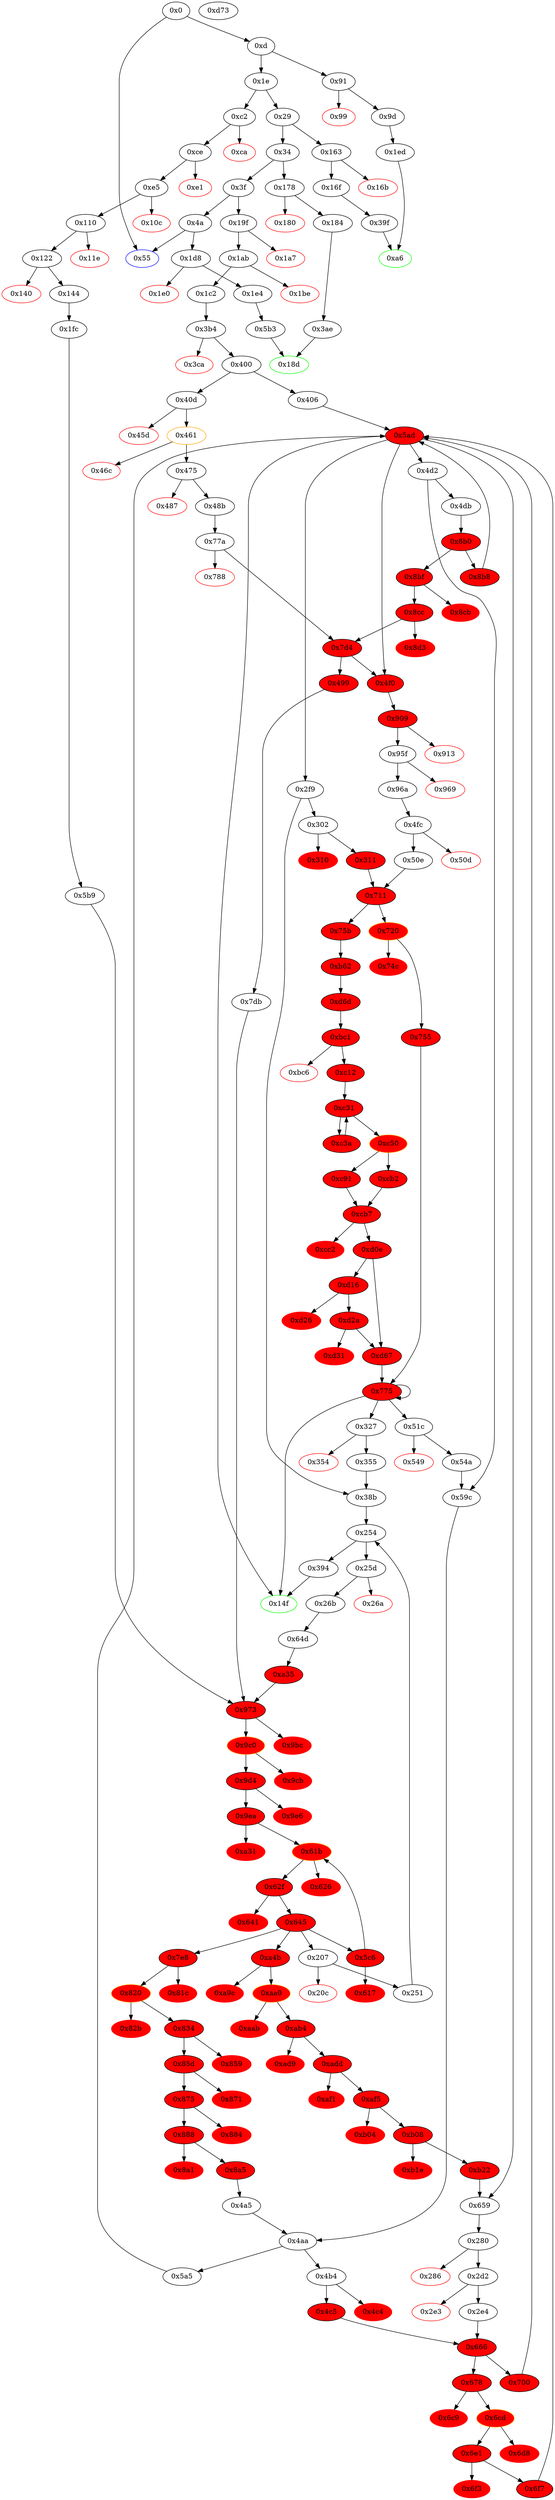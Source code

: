 digraph "" {
"0x1e" [fillcolor=white, id="0x1e", style=filled, tooltip="Block 0x1e\n[0x1e:0x28]\n---\nPredecessors: [0xd]\nSuccessors: [0x29, 0xc2]\n---\n0x1e DUP1\n0x1f PUSH4 0x40f6a70f\n0x24 EQ\n0x25 PUSH2 0xc2\n0x28 JUMPI\n---\n0x1f: V13 = 0x40f6a70f\n0x24: V14 = EQ 0x40f6a70f V9\n0x25: V15 = 0xc2\n0x28: JUMPI 0xc2 V14\n---\nEntry stack: [V9]\nStack pops: 1\nStack additions: [S0]\nExit stack: [V9]\n\nDef sites:\nV9: {0xd.0x12}\n"];
"0x54a" [fillcolor=white, id="0x54a", style=filled, tooltip="Block 0x54a\n[0x54a:0x59b]\n---\nPredecessors: [0x51c]\nSuccessors: [0x59c]\n---\n0x54a JUMPDEST\n0x54b PUSH1 0x20\n0x54d MUL\n0x54e PUSH1 0x20\n0x550 ADD\n0x551 ADD\n0x552 MLOAD\n0x553 DUP4\n0x554 PUSH1 0x40\n0x556 MLOAD\n0x557 DUP1\n0x558 DUP5\n0x559 PUSH1 0x1\n0x55b PUSH1 0x1\n0x55d PUSH1 0xa0\n0x55f SHL\n0x560 SUB\n0x561 AND\n0x562 PUSH1 0x1\n0x564 PUSH1 0x1\n0x566 PUSH1 0xa0\n0x568 SHL\n0x569 SUB\n0x56a AND\n0x56b DUP2\n0x56c MSTORE\n0x56d PUSH1 0x20\n0x56f ADD\n0x570 DUP4\n0x571 PUSH1 0x1\n0x573 PUSH1 0x1\n0x575 PUSH1 0xa0\n0x577 SHL\n0x578 SUB\n0x579 AND\n0x57a PUSH1 0x1\n0x57c PUSH1 0x1\n0x57e PUSH1 0xa0\n0x580 SHL\n0x581 SUB\n0x582 AND\n0x583 DUP2\n0x584 MSTORE\n0x585 PUSH1 0x20\n0x587 ADD\n0x588 DUP3\n0x589 DUP2\n0x58a MSTORE\n0x58b PUSH1 0x20\n0x58d ADD\n0x58e SWAP4\n0x58f POP\n0x590 POP\n0x591 POP\n0x592 POP\n0x593 PUSH1 0x40\n0x595 MLOAD\n0x596 DUP1\n0x597 SWAP2\n0x598 SUB\n0x599 SWAP1\n0x59a LOG1\n0x59b POP\n---\n0x54a: JUMPDEST \n0x54b: V444 = 0x20\n0x54d: V445 = MUL 0x20 S0\n0x54e: V446 = 0x20\n0x550: V447 = ADD 0x20 V445\n0x551: V448 = ADD V447 S1\n0x552: V449 = M[V448]\n0x554: V450 = 0x40\n0x556: V451 = M[0x40]\n0x559: V452 = 0x1\n0x55b: V453 = 0x1\n0x55d: V454 = 0xa0\n0x55f: V455 = SHL 0xa0 0x1\n0x560: V456 = SUB 0x10000000000000000000000000000000000000000 0x1\n0x561: V457 = AND 0xffffffffffffffffffffffffffffffffffffffff S2\n0x562: V458 = 0x1\n0x564: V459 = 0x1\n0x566: V460 = 0xa0\n0x568: V461 = SHL 0xa0 0x1\n0x569: V462 = SUB 0x10000000000000000000000000000000000000000 0x1\n0x56a: V463 = AND 0xffffffffffffffffffffffffffffffffffffffff V457\n0x56c: M[V451] = V463\n0x56d: V464 = 0x20\n0x56f: V465 = ADD 0x20 V451\n0x571: V466 = 0x1\n0x573: V467 = 0x1\n0x575: V468 = 0xa0\n0x577: V469 = SHL 0xa0 0x1\n0x578: V470 = SUB 0x10000000000000000000000000000000000000000 0x1\n0x579: V471 = AND 0xffffffffffffffffffffffffffffffffffffffff V449\n0x57a: V472 = 0x1\n0x57c: V473 = 0x1\n0x57e: V474 = 0xa0\n0x580: V475 = SHL 0xa0 0x1\n0x581: V476 = SUB 0x10000000000000000000000000000000000000000 0x1\n0x582: V477 = AND 0xffffffffffffffffffffffffffffffffffffffff V471\n0x584: M[V465] = V477\n0x585: V478 = 0x20\n0x587: V479 = ADD 0x20 V465\n0x58a: M[V479] = S4\n0x58b: V480 = 0x20\n0x58d: V481 = ADD 0x20 V479\n0x593: V482 = 0x40\n0x595: V483 = M[0x40]\n0x598: V484 = SUB V481 V483\n0x59a: LOG V483 V484 0x43e074e3351faae8657cc314cf10440a8e7a87ce5092ee4bf9baf56f73fe6c56\n---\nEntry stack: [S19, S18, V290, 0x280, V213, 0x0, S13, S12, S11, S10, S9, S8, S7, S6, S5, S4, 0x43e074e3351faae8657cc314cf10440a8e7a87ce5092ee4bf9baf56f73fe6c56, S2, S1, S0]\nStack pops: 5\nStack additions: []\nExit stack: [S19, S18, V290, 0x280, V213, 0x0, S13, S12, S11, S10, S9, S8, S7, S6, S5]\n\nDef sites:\nS19: {}\nS18: {}\nV290: {0x38b_0x2f9.0x38f}\n0x280: {0x25d.0x25d}\nV213: {0x26b.0x27b}\n0x0: {0x64d.0x64e}\nS13: {0x38b_0x2f9.0x38f, 0x64d.0x64e}\nS12: {0x64d.0x651, 0xd.0x12, 0x25d.0x25d}\nS11: {0x26b.0x27b, 0xce.0xd0}\nS10: {0x64d.0x64e, 0xa35.0xa36, 0xe5.0xf0}\nS9: {0x38b_0x2f9.0x38f, 0x700.0x70c, 0x64d.0x64e, 0x122.0x128, 0xa35.0xa38}\nS8: {0x96a.0x96b, 0x64d.0x651, 0xd.0x12, 0x25d.0x25d, 0x700.0x70c, 0x122.0x124, 0xa35.0xa38}\nS7: {0x1fc.0x1fd, 0x4fc.0x4ff, 0xa35.0xa3b, 0x26b.0x27b, 0x96a.0x96b, 0xce.0xd0, 0x700.0x70c, 0x302.0x302}\nS6: {0x59c.0x5a0, 0x4fc.0x4ff, 0xa35.0xa36, 0x875_0xa35.0x877, 0x64d.0x64e, 0xe5.0xf0, 0x302.0x302, 0x875_0x5b9.0x877}\nS5: {0x59c.0x5a0, 0x6f7_0x4c5.0x6f9, 0x6f7_0x2e4.0x6f9, 0x311.0x321, 0xa35.0xa38, 0x64d.0x64e, 0x50e.0x516, 0x700.0x70c, 0x122.0x128, 0x4a5.0x4a8}\nS4: {0x6f7_0x2e4.0x6f9, 0x6f7_0x4c5.0x6f9, 0xa35.0xa38, 0x96a.0x96b, 0x64d.0x651, 0xd.0x12, 0x700.0x70c, 0x122.0x124}\n0x43e074e3351faae8657cc314cf10440a8e7a87ce5092ee4bf9baf56f73fe6c56: {0x51c.0x51d}\nS2: {0x26b.0x27b, 0xce.0xd0}\nS1: {0x1fc.0x1fd, 0x4fc.0x4ff, 0xa35.0xa3b, 0x26b.0x27b, 0x96a.0x96b, 0xce.0xd0, 0x700.0x70c, 0x302.0x302}\nS0: {0x59c.0x5a0, 0x4fc.0x4ff, 0xa35.0xa36, 0x875_0xa35.0x877, 0x64d.0x64e, 0xe5.0xf0, 0x302.0x302, 0x875_0x5b9.0x877}\n"];
"0xd0e" [fillcolor=red, id="0xd0e", style=filled, tooltip="Block 0xd0e\n[0xd0e:0xd15]\n---\nPredecessors: [0xcb7]\nSuccessors: [0xd16, 0xd67]\n---\n0xd0e JUMPDEST\n0xd0f DUP1\n0xd10 MLOAD\n0xd11 ISZERO\n0xd12 PUSH2 0xd67\n0xd15 JUMPI\n---\n0xd0e: JUMPDEST \n0xd10: V1147 = M[S0]\n0xd11: V1148 = ISZERO V1147\n0xd12: V1149 = 0xd67\n0xd15: JUMPI 0xd67 V1148\n---\nEntry stack: [S20, S19, S18, S17, V627, 0x327, S14, S13, {0x327, 0x51c}, S11, S10, S9, 0x775, V663, S6, S5, 0x775, V663, V1018, V1107, S0]\nStack pops: 1\nStack additions: [S0]\nExit stack: [S20, S19, S18, S17, V627, 0x327, S14, S13, {0x327, 0x51c}, S11, S10, S9, 0x775, V663, S6, S5, 0x775, V663, V1018, V1107, S0]\n\nDef sites:\nS20: {}\nS19: {}\nS18: {}\nS17: {}\nV627: {0x700.0x70c}\n0x327: {0x302.0x302}\nS14: {0x700.0x70c, 0x59c.0x5a0}\nS13: {0x700.0x70c, 0x96a.0x96b, 0x6f7_0x4c5.0x6f9, 0x6f7_0x2e4.0x6f9}\n{0x327, 0x51c}: {0x302.0x302, 0x4fc.0x4ff}\nS11: {}\nS10: {0x311.0x321, 0x50e.0x516}\nS9: {0x700.0x70c, 0x96a.0x96b, 0x6f7_0x4c5.0x6f9, 0x6f7_0x2e4.0x6f9}\n0x775: {0x75b.0x75c}\nV663: {0x75b.0x768}\nS6: {}\nS5: {0x700.0x70c, 0x96a.0x96b, 0x6f7_0x4c5.0x6f9, 0x6f7_0x2e4.0x6f9}\n0x775: {0xb62.0xbaa}\nV663: {0x75b.0x768}\nV1018: {0xb62.0xb7f}\nV1107: {0xc50.0xc83}\nS0: {0xc91.0xc93, 0xcb2.0xcb3}\n"];
"0x16f" [fillcolor=white, id="0x16f", style=filled, tooltip="Block 0x16f\n[0x16f:0x177]\n---\nPredecessors: [0x163]\nSuccessors: [0x39f]\n---\n0x16f JUMPDEST\n0x170 POP\n0x171 PUSH2 0xa6\n0x174 PUSH2 0x39f\n0x177 JUMP\n---\n0x16f: JUMPDEST \n0x171: V120 = 0xa6\n0x174: V121 = 0x39f\n0x177: JUMP 0x39f\n---\nEntry stack: [V9, V116]\nStack pops: 1\nStack additions: [0xa6]\nExit stack: [V9, 0xa6]\n\nDef sites:\nV9: {0xd.0x12}\nV116: {0x163.0x164}\n"];
"0x327" [fillcolor=white, id="0x327", style=filled, tooltip="Block 0x327\n[0x327:0x353]\n---\nPredecessors: [0x775]\nSuccessors: [0x354, 0x355]\n---\n0x327 JUMPDEST\n0x328 PUSH32 0xf7a40077ff7a04c7e61f6f26fb13774259ddf1b6bce9ecf26a8276cdd3992683\n0x349 DUP7\n0x34a DUP7\n0x34b DUP7\n0x34c DUP6\n0x34d DUP2\n0x34e DUP2\n0x34f LT\n0x350 PUSH2 0x355\n0x353 JUMPI\n---\n0x327: JUMPDEST \n0x328: V267 = 0xf7a40077ff7a04c7e61f6f26fb13774259ddf1b6bce9ecf26a8276cdd3992683\n0x34f: V268 = LT S1 S3\n0x350: V269 = 0x355\n0x353: JUMPI 0x355 V268\n---\nEntry stack: [S16, S15, S14, V290, 0x280, V213, 0x0, S9, S8, S7, S6, S5, S4, S3, S2, S1, S0]\nStack pops: 6\nStack additions: [S5, S4, S3, S2, S1, S0, 0xf7a40077ff7a04c7e61f6f26fb13774259ddf1b6bce9ecf26a8276cdd3992683, S5, S4, S3, S1]\nExit stack: [S16, S15, S14, V290, 0x280, V213, 0x0, S9, S8, S7, S6, S5, S4, S3, S2, S1, S0, 0xf7a40077ff7a04c7e61f6f26fb13774259ddf1b6bce9ecf26a8276cdd3992683, S5, S4, S3, S1]\n\nDef sites:\nS16: {}\nS15: {}\nS14: {}\nV290: {0x38b_0x2f9.0x38f}\n0x280: {0x25d.0x25d}\nV213: {0x26b.0x27b}\n0x0: {0x64d.0x64e}\nS9: {0x38b_0x2f9.0x38f, 0x64d.0x64e}\nS8: {0x64d.0x651, 0xd.0x12, 0x25d.0x25d}\nS7: {0x26b.0x27b, 0xce.0xd0}\nS6: {0x64d.0x64e, 0xa35.0xa36, 0xe5.0xf0}\nS5: {0x38b_0x2f9.0x38f, 0x700.0x70c, 0x64d.0x64e, 0x122.0x128, 0xa35.0xa38}\nS4: {0x96a.0x96b, 0x64d.0x651, 0xd.0x12, 0x25d.0x25d, 0x700.0x70c, 0x122.0x124, 0xa35.0xa38}\nS3: {0x1fc.0x1fd, 0x4fc.0x4ff, 0xa35.0xa3b, 0x26b.0x27b, 0x96a.0x96b, 0xce.0xd0, 0x700.0x70c, 0x302.0x302}\nS2: {0x59c.0x5a0, 0x4fc.0x4ff, 0xa35.0xa36, 0x875_0xa35.0x877, 0x64d.0x64e, 0xe5.0xf0, 0x302.0x302, 0x875_0x5b9.0x877}\nS1: {0x59c.0x5a0, 0x6f7_0x4c5.0x6f9, 0x6f7_0x2e4.0x6f9, 0x311.0x321, 0xa35.0xa38, 0x64d.0x64e, 0x50e.0x516, 0x700.0x70c, 0x122.0x128, 0x4a5.0x4a8}\nS0: {0x6f7_0x2e4.0x6f9, 0x6f7_0x4c5.0x6f9, 0xa35.0xa38, 0x96a.0x96b, 0x64d.0x651, 0xd.0x12, 0x700.0x70c, 0x122.0x124}\n"];
"0x8cb" [color=red, fillcolor=red, id="0x8cb", style=filled, tooltip="Block 0x8cb\n[0x8cb:0x8cb]\n---\nPredecessors: [0x8bf]\nSuccessors: []\n---\n0x8cb INVALID\n---\n0x8cb: INVALID \n---\nEntry stack: [S27, S26, S25, V290, 0x280, V213, 0x0, 0x0, S19, S18, S17, S16, S15, S14, S13, S12, S11, 0x0, 0x4fc, S8, 0x4f0, S6, S5, 0x0, V774, S2, S1, V774]\nStack pops: 0\nStack additions: []\nExit stack: [S27, S26, S25, V290, 0x280, V213, 0x0, 0x0, S19, S18, S17, S16, S15, S14, S13, S12, S11, 0x0, 0x4fc, S8, 0x4f0, S6, S5, 0x0, V774, S2, S1, V774]\n\nDef sites:\nS27: {}\nS26: {}\nS25: {}\nV290: {0x38b_0x2f9.0x38f}\n0x280: {0x25d.0x25d}\nV213: {0x26b.0x27b}\n0x0: {0x64d.0x64e}\n0x0: {0x64d.0x64e}\nS19: {0x64d.0x651, 0xd.0x12}\nS18: {0x26b.0x27b, 0xce.0xd0}\nS17: {0xa35.0xa36, 0xe5.0xf0}\nS16: {0x122.0x128, 0xa35.0xa38}\nS15: {0x700.0x70c, 0x122.0x124, 0xa35.0xa38}\nS14: {0x700.0x70c, 0x96a.0x96b, 0xa35.0xa3b, 0x1fc.0x1fd}\nS13: {0x875_0x5b9.0x877, 0x302.0x302, 0x875_0xa35.0x877, 0x4fc.0x4ff}\nS12: {0x4a5.0x4a8, 0x59c.0x5a0}\nS11: {0x700.0x70c, 0x6f7_0x4c5.0x6f9, 0x6f7_0x2e4.0x6f9}\n0x0: {0x4db.0x4db}\n0x4fc: {0x4db.0x4dd}\nS8: {0x700.0x70c, 0x96a.0x96b, 0xa35.0xa3b, 0x1fc.0x1fd}\n0x4f0: {0x4db.0x4e1}\nS6: {0x700.0x70c, 0x6f7_0x4c5.0x6f9, 0x6f7_0x2e4.0x6f9}\nS5: {0x122.0x128, 0xa35.0xa38}\n0x0: {0x8b0.0x8b1}\nV774: {0x8bf.0x8c2}\nS2: {0x122.0x128, 0xa35.0xa38}\nS1: {0x700.0x70c, 0x6f7_0x4c5.0x6f9, 0x6f7_0x2e4.0x6f9}\nV774: {0x8bf.0x8c2}\n"];
"0x14f" [color=green, fillcolor=white, id="0x14f", style=filled, tooltip="Block 0x14f\n[0x14f:0x162]\n---\nPredecessors: [0x394, 0x5ad, 0x775]\nSuccessors: []\n---\n0x14f JUMPDEST\n0x150 PUSH1 0x40\n0x152 DUP1\n0x153 MLOAD\n0x154 SWAP2\n0x155 ISZERO\n0x156 ISZERO\n0x157 DUP3\n0x158 MSTORE\n0x159 MLOAD\n0x15a SWAP1\n0x15b DUP2\n0x15c SWAP1\n0x15d SUB\n0x15e PUSH1 0x20\n0x160 ADD\n0x161 SWAP1\n0x162 RETURN\n---\n0x14f: JUMPDEST \n0x150: V108 = 0x40\n0x153: V109 = M[0x40]\n0x155: V110 = ISZERO S0\n0x156: V111 = ISZERO V110\n0x158: M[V109] = V111\n0x159: V112 = M[0x40]\n0x15d: V113 = SUB V109 V112\n0x15e: V114 = 0x20\n0x160: V115 = ADD 0x20 V113\n0x162: RETURN V112 V115\n---\nEntry stack: [S19, S18, V290, 0x280, V213, S14, S13, S12, S11, S10, S9, S8, S7, S6, S5, S4, S3, S2, S1, S0]\nStack pops: 1\nStack additions: []\nExit stack: [S19, S18, V290, 0x280, V213, S14, S13, S12, S11, S10, S9, S8, S7, S6, S5, S4, S3, S2, S1]\n\nDef sites:\nS19: {}\nS18: {}\nV290: {0x38b_0x2f9.0x38f}\n0x280: {0x25d.0x25d}\nV213: {0x26b.0x27b}\nS14: {0x38b_0x2f9.0x38f, 0x64d.0x64e, 0x38b_0x355.0x38f}\nS13: {0x38b_0x2f9.0x38f, 0x64d.0x64e, 0x25d.0x25d}\nS12: {0x25d.0x25d, 0x26b.0x27b, 0xd.0x12, 0x64d.0x651}\nS11: {0x26b.0x27b, 0x64d.0x64e, 0xce.0xd0}\nS10: {0xa35.0xa36, 0x64d.0x64e, 0xe5.0xf0}\nS9: {0x64d.0x651, 0x64d.0x64e, 0xd.0x12, 0x700.0x70c, 0x122.0x128, 0xa35.0xa38}\nS8: {0xa35.0xa38, 0x122.0x124, 0x26b.0x27b, 0x1ab.0x1ad, 0x64d.0x651, 0xd.0x12, 0xce.0xd0, 0x700.0x70c, 0x302.0x302}\nS7: {0x1fc.0x1fd, 0x38b_0x2f9.0x38f, 0x38b_0x355.0x38f, 0xa35.0xa36, 0xa35.0xa3b, 0x26b.0x27b, 0x96a.0x96b, 0xce.0xd0, 0x700.0x70c, 0x1c2.0x1ce, 0xe5.0xf0}\nS6: {0x25d.0x25d, 0x4fc.0x4ff, 0x38b_0x2f9.0x38f, 0x38b_0x355.0x38f, 0x1c2.0x1d3, 0xa35.0xa38, 0xa35.0xa36, 0x875_0xa35.0x877, 0xe5.0xf0, 0x122.0x128, 0x875_0x5b9.0x877, 0x302.0x302}\nS5: {0x25d.0x25d, 0x59c.0x5a0, 0x38b_0x2f9.0x38f, 0xa35.0xa38, 0x3b4.0x3b8, 0x122.0x124, 0x26b.0x27b, 0x700.0x70c, 0x122.0x128, 0x4a5.0x4a8}\nS4: {0x77a.0x77f, 0x25d.0x25d, 0x1fc.0x1fd, 0x6f7_0x4c5.0x6f9, 0x6f7_0x2e4.0x6f9, 0xa35.0xa38, 0xa35.0xa3b, 0x26b.0x27b, 0x96a.0x96b, 0x64d.0x64e, 0x700.0x70c, 0x122.0x124}\nS3: {0x4db.0x4db, 0x4fc.0x4ff, 0x1fc.0x1fd, 0x38b_0x2f9.0x38f, 0xa35.0xa3b, 0x875_0x7db.0x877, 0x875_0x5b9.0x877, 0x26b.0x27b, 0x64d.0x64e, 0x700.0x70c, 0x302.0x302, 0x875_0xa35.0x877}\nS2: {0x4db.0x4dd, 0x25d.0x25d, 0x59c.0x5a0, 0x38b_0x2f9.0x38f, 0x38b_0x355.0x38f, 0x64d.0x64e, 0xd.0x12, 0x64d.0x651, 0x4a5.0x4a8}\nS1: {0x1fc.0x1fd, 0x2d2.0x2d3, 0xa35.0xa3b, 0x4b4.0x4b4, 0x26b.0x27b, 0x1ab.0x1ad, 0x64d.0x651, 0xd.0x12, 0x96a.0x96b, 0xce.0xd0, 0x64d.0x64e, 0x700.0x70c}\nS0: {0x394.0x396, 0x8b8.0x8b9, 0x6f7_0x2e4.0x6f9, 0x6f7_0x4c5.0x6f9, 0x5a5_0x4a5.0x5a7, 0x5a5_0x59c.0x5a7, 0x700.0x70c, 0x406.0x407}\n"];
"0x311" [fillcolor=red, id="0x311", style=filled, tooltip="Block 0x311\n[0x311:0x326]\n---\nPredecessors: [0x302]\nSuccessors: [0x711]\n---\n0x311 JUMPDEST\n0x312 SWAP1\n0x313 POP\n0x314 PUSH1 0x20\n0x316 MUL\n0x317 ADD\n0x318 CALLDATALOAD\n0x319 PUSH1 0x1\n0x31b PUSH1 0x1\n0x31d PUSH1 0xa0\n0x31f SHL\n0x320 SUB\n0x321 AND\n0x322 DUP4\n0x323 PUSH2 0x711\n0x326 JUMP\n---\n0x311: JUMPDEST \n0x314: V256 = 0x20\n0x316: V257 = MUL 0x20 S0\n0x317: V258 = ADD V257 S2\n0x318: V259 = CALLDATALOAD V258\n0x319: V260 = 0x1\n0x31b: V261 = 0x1\n0x31d: V262 = 0xa0\n0x31f: V263 = SHL 0xa0 0x1\n0x320: V264 = SUB 0x10000000000000000000000000000000000000000 0x1\n0x321: V265 = AND 0xffffffffffffffffffffffffffffffffffffffff V259\n0x323: V266 = 0x711\n0x326: JUMP 0x711\n---\nEntry stack: [S21, S20, S19, V290, 0x280, V213, 0x0, 0x0, S13, S12, S11, S10, S9, S8, S7, S6, S5, 0x327, S3, S2, S1, S0]\nStack pops: 6\nStack additions: [S5, S4, S3, V265, S5]\nExit stack: [S21, S20, S19, V290, 0x280, V213, 0x0, 0x0, S13, S12, S11, S10, S9, S8, S7, S6, S5, 0x327, S3, V265, S5]\n\nDef sites:\nS21: {}\nS20: {}\nS19: {}\nV290: {0x38b_0x2f9.0x38f}\n0x280: {0x25d.0x25d}\nV213: {0x26b.0x27b}\n0x0: {0x64d.0x64e}\n0x0: {0x64d.0x64e}\nS13: {0x64d.0x651, 0xd.0x12}\nS12: {0x26b.0x27b, 0xce.0xd0}\nS11: {0xa35.0xa36, 0xe5.0xf0}\nS10: {0x122.0x128, 0xa35.0xa38}\nS9: {0x700.0x70c, 0x122.0x124, 0xa35.0xa38}\nS8: {0x700.0x70c, 0x96a.0x96b, 0xa35.0xa3b, 0x1fc.0x1fd}\nS7: {0x875_0x5b9.0x877, 0x302.0x302, 0x875_0xa35.0x877, 0x4fc.0x4ff}\nS6: {0x4a5.0x4a8, 0x59c.0x5a0}\nS5: {0x700.0x70c, 0x6f7_0x4c5.0x6f9, 0x6f7_0x2e4.0x6f9}\n0x327: {0x302.0x302}\nS3: {0x122.0x128, 0xa35.0xa38}\nS2: {0x700.0x70c, 0x122.0x124, 0xa35.0xa38}\nS1: {0x700.0x70c, 0x96a.0x96b, 0xa35.0xa3b, 0x1fc.0x1fd}\nS0: {0x4a5.0x4a8, 0x59c.0x5a0}\n"];
"0x254" [fillcolor=white, id="0x254", style=filled, tooltip="Block 0x254\n[0x254:0x25c]\n---\nPredecessors: [0x251, 0x38b]\nSuccessors: [0x25d, 0x394]\n---\n0x254 JUMPDEST\n0x255 DUP3\n0x256 DUP2\n0x257 LT\n0x258 ISZERO\n0x259 PUSH2 0x394\n0x25c JUMPI\n---\n0x254: JUMPDEST \n0x257: V198 = LT S0 S2\n0x258: V199 = ISZERO V198\n0x259: V200 = 0x394\n0x25c: JUMPI 0x394 V199\n---\nEntry stack: [S19, S18, S17, S16, S15, S14, S13, S12, S11, S10, S9, S8, S7, S6, S5, S4, S3, S2, S1, S0]\nStack pops: 3\nStack additions: [S2, S1, S0]\nExit stack: [S19, S18, S17, S16, S15, S14, S13, S12, S11, S10, S9, S8, S7, S6, S5, S4, S3, S2, S1, S0]\n\nDef sites:\nS19: {0x26b.0x27b, 0x64d.0x64e, 0x1ab.0x1ad, 0xce.0xd0}\nS18: {0x700.0x70c, 0xa35.0xa36, 0x1c2.0x1ce, 0x64d.0x64e, 0xe5.0xf0}\nS17: {0x96a.0x96b, 0x64d.0x651, 0xd.0x12, 0x700.0x70c, 0x1c2.0x1d3, 0xa35.0xa38, 0x122.0x128}\nS16: {0x4fc.0x4ff, 0xa35.0xa38, 0x3b4.0x3b8, 0x26b.0x27b, 0x1ab.0x1ad, 0xce.0xd0, 0x700.0x70c, 0x122.0x124, 0x302.0x302}\nS15: {0x77a.0x77f, 0x1fc.0x1fd, 0x38b_0x2f9.0x38f, 0xa35.0xa36, 0xa35.0xa3b, 0x700.0x70c, 0x1c2.0x1ce, 0xe5.0xf0, 0x302.0x302}\nS14: {0x25d.0x25d, 0x251.0x252, 0x38b_0x2f9.0x38f, 0x38b_0x355.0x38f, 0xa35.0xa38, 0x122.0x128, 0x96a.0x96b, 0x700.0x70c, 0x1c2.0x1d3}\nS13: {0x25d.0x25d, 0x4fc.0x4ff, 0xa35.0xa38, 0x3b4.0x3b8, 0x26b.0x27b, 0x700.0x70c, 0x122.0x124, 0x302.0x302}\nS12: {0x77a.0x77f, 0x1fc.0x1fd, 0x38b_0x2f9.0x38f, 0x38b_0x355.0x38f, 0xa35.0xa3b, 0x26b.0x27b, 0x64d.0x64e, 0x302.0x302}\nS11: {0x38b_0x355.0x38f, 0x25d.0x25d, 0x64d.0x64e, 0x251.0x252, 0x38b_0x2f9.0x38f}\nS10: {0x64d.0x651, 0x25d.0x25d, 0x26b.0x27b, 0xd.0x12, 0x64d.0x64e}\nS9: {0x64d.0x64e, 0x26b.0x27b, 0xd.0x12, 0x64d.0x651, 0xce.0xd0}\nS8: {0x26b.0x27b, 0x1ab.0x1ad, 0x64d.0x64e, 0xe5.0xf0, 0xce.0xd0, 0x38b_0x2f9.0x38f, 0xa35.0xa36}\nS7: {0x25d.0x25d, 0xa35.0xa36, 0xa35.0xa38, 0x122.0x128, 0x64d.0x64e, 0x64d.0x651, 0xd.0x12, 0x1c2.0x1ce, 0xe5.0xf0}\nS6: {0xa35.0xa38, 0x122.0x128, 0x122.0x124, 0x26b.0x27b, 0x1ab.0x1ad, 0x64d.0x651, 0xd.0x12, 0xce.0xd0, 0x700.0x70c, 0x1c2.0x1d3}\nS5: {0x1fc.0x1fd, 0xa35.0xa38, 0x3b4.0x3b8, 0xa35.0xa36, 0xa35.0xa3b, 0x122.0x124, 0x26b.0x27b, 0x1ab.0x1ad, 0x64d.0x64e, 0x96a.0x96b, 0xce.0xd0, 0x700.0x70c, 0x1c2.0x1ce, 0xe5.0xf0}\nS4: {0x64d.0x64e, 0x700.0x70c, 0x1c2.0x1ce, 0x1c2.0x1d3, 0x302.0x302, 0x77a.0x77f, 0x1fc.0x1fd, 0x4fc.0x4ff, 0x38b_0x2f9.0x38f, 0x38b_0x355.0x38f, 0xa35.0xa3b, 0xa35.0xa36, 0xa35.0xa38, 0x875_0x5b9.0x877, 0x875_0xa35.0x877, 0x122.0x128, 0xe5.0xf0}\nS3: {0x499.0x49c, 0x25d.0x25d, 0x59c.0x5a0, 0x122.0x124, 0x64d.0x651, 0xd.0x12, 0x700.0x70c, 0x1c2.0x1d3, 0x1fc.0x1ff, 0x38b_0x2f9.0x38f, 0xa35.0xa3b, 0xa35.0xa38, 0x3b4.0x3b8, 0x96a.0x96b, 0x122.0x128, 0x4a5.0x4a8}\nS2: {0x499.0x49e, 0x25d.0x25d, 0xce.0xd0, 0x700.0x70c, 0x302.0x302, 0x77a.0x77f, 0x1fc.0x202, 0x1fc.0x1fd, 0x6f7_0x4c5.0x6f9, 0x6f7_0x2e4.0x6f9, 0x4fc.0x4ff, 0xa35.0xa3e, 0xa35.0xa38, 0x3b4.0x3b8, 0xa35.0xa3b, 0x26b.0x27b, 0x96a.0x96b, 0x122.0x124}\nS1: {0x7db.0x7dc, 0x4db.0x4db, 0x64d.0x64e, 0xe5.0xf0, 0x700.0x70c, 0x302.0x302, 0x5b9.0x5ba, 0x77a.0x77f, 0x1fc.0x1fd, 0x4fc.0x4ff, 0xa35.0xa3e, 0xa35.0xa3b, 0xa35.0xa36, 0x875_0x7db.0x877, 0x875_0x5b9.0x877, 0x26b.0x27b, 0x875_0xa35.0x877}\nS0: {0x251.0x252, 0x38b.0x38f}\n"];
"0x1c2" [fillcolor=white, id="0x1c2", style=filled, tooltip="Block 0x1c2\n[0x1c2:0x1d7]\n---\nPredecessors: [0x1ab]\nSuccessors: [0x3b4]\n---\n0x1c2 JUMPDEST\n0x1c3 POP\n0x1c4 PUSH1 0x1\n0x1c6 PUSH1 0x1\n0x1c8 PUSH1 0xa0\n0x1ca SHL\n0x1cb SUB\n0x1cc DUP2\n0x1cd CALLDATALOAD\n0x1ce AND\n0x1cf SWAP1\n0x1d0 PUSH1 0x20\n0x1d2 ADD\n0x1d3 CALLDATALOAD\n0x1d4 PUSH2 0x3b4\n0x1d7 JUMP\n---\n0x1c2: JUMPDEST \n0x1c4: V147 = 0x1\n0x1c6: V148 = 0x1\n0x1c8: V149 = 0xa0\n0x1ca: V150 = SHL 0xa0 0x1\n0x1cb: V151 = SUB 0x10000000000000000000000000000000000000000 0x1\n0x1cd: V152 = CALLDATALOAD 0x4\n0x1ce: V153 = AND V152 0xffffffffffffffffffffffffffffffffffffffff\n0x1d0: V154 = 0x20\n0x1d2: V155 = ADD 0x20 0x4\n0x1d3: V156 = CALLDATALOAD 0x24\n0x1d4: V157 = 0x3b4\n0x1d7: JUMP 0x3b4\n---\nEntry stack: [V9, 0x14f, 0x4, V141]\nStack pops: 2\nStack additions: [V153, V156]\nExit stack: [V9, 0x14f, V153, V156]\n\nDef sites:\nV9: {0xd.0x12}\n0x14f: {0x1ab.0x1ad}\n0x4: {0x1ab.0x1b0}\nV141: {0x1ab.0x1b4}\n"];
"0xb08" [fillcolor=red, id="0xb08", style=filled, tooltip="Block 0xb08\n[0xb08:0xb1d]\n---\nPredecessors: [0xaf5]\nSuccessors: [0xb1e, 0xb22]\n---\n0xb08 JUMPDEST\n0xb09 DUP2\n0xb0a MLOAD\n0xb0b PUSH5 0x100000000\n0xb11 DUP2\n0xb12 GT\n0xb13 DUP3\n0xb14 DUP3\n0xb15 ADD\n0xb16 DUP8\n0xb17 LT\n0xb18 OR\n0xb19 ISZERO\n0xb1a PUSH2 0xb22\n0xb1d JUMPI\n---\n0xb08: JUMPDEST \n0xb0a: V979 = M[V972]\n0xb0b: V980 = 0x100000000\n0xb12: V981 = GT V979 0x100000000\n0xb15: V982 = ADD V979 V974\n0xb17: V983 = LT V965 V982\n0xb18: V984 = OR V983 V981\n0xb19: V985 = ISZERO V984\n0xb1a: V986 = 0xb22\n0xb1d: JUMPI 0xb22 V985\n---\nEntry stack: [S26, S25, S24, S23, S22, V627, 0x327, S19, S18, 0x280, V213, 0x0, 0x0, S13, S12, S11, S10, S9, S8, {0x0, 0x60, 0x207}, S6, {0x0, 0x60}, V965, V949, V949, V972, V974]\nStack pops: 5\nStack additions: [S4, S3, S2, S1, S0, V979]\nExit stack: [S26, S25, S24, S23, S22, V627, 0x327, S19, S18, 0x280, V213, 0x0, 0x0, S13, S12, S11, S10, S9, S8, {0x0, 0x60, 0x207}, S6, {0x0, 0x60}, V965, V949, V949, V972, V974, V979]\n\nDef sites:\nS26: {}\nS25: {}\nS24: {}\nS23: {}\nS22: {}\nV627: {0x700.0x70c}\n0x327: {0x302.0x302}\nS19: {}\nS18: {0x38b_0x2f9.0x38f, 0x38b_0x355.0x38f}\n0x280: {0x25d.0x25d}\nV213: {0x26b.0x27b}\n0x0: {0x64d.0x64e}\n0x0: {0x64d.0x64e}\nS13: {0x64d.0x651, 0xd.0x12}\nS12: {0x26b.0x27b, 0x1ab.0x1ad, 0xce.0xd0}\nS11: {0xa35.0xa36, 0x1c2.0x1ce, 0xe5.0xf0}\nS10: {0x1c2.0x1d3, 0x122.0x128, 0xa35.0xa38}\nS9: {0x122.0x124, 0xa35.0xa38, 0x3b4.0x3b8}\nS8: {0x77a.0x77f, 0xa35.0xa3b, 0x1fc.0x1fd}\n{0x0, 0x60, 0x207}: {0x499.0x49c, 0xa35.0xa3b, 0x1fc.0x1ff}\nS6: {0x499.0x49e, 0xa35.0xa3e, 0x1fc.0x202}\n{0x0, 0x60}: {0x5b9.0x5ba, 0x7db.0x7dc, 0xa35.0xa3e}\nV965: {0xadd.0xadf}\nV949: {0xab4.0xabb}\nV949: {0xab4.0xabb}\nV972: {0xaf5.0xaf7}\nV974: {0xaf5.0xafb}\n"];
"0x99" [color=red, fillcolor=white, id="0x99", style=filled, tooltip="Block 0x99\n[0x99:0x9c]\n---\nPredecessors: [0x91]\nSuccessors: []\n---\n0x99 PUSH1 0x0\n0x9b DUP1\n0x9c REVERT\n---\n0x99: V41 = 0x0\n0x9c: REVERT 0x0 0x0\n---\nEntry stack: [V9, V38]\nStack pops: 0\nStack additions: []\nExit stack: [V9, V38]\n\nDef sites:\nV9: {0xd.0x12}\nV38: {0x91.0x92}\n"];
"0x720" [color=orange, fillcolor=red, id="0x720", style=filled, tooltip="Block 0x720\n[0x720:0x74b]\n---\nPredecessors: [0x711]\nSuccessors: [0x74c, 0x755]\n---\n0x720 PUSH1 0x40\n0x722 MLOAD\n0x723 PUSH1 0x1\n0x725 PUSH1 0x1\n0x727 PUSH1 0xa0\n0x729 SHL\n0x72a SUB\n0x72b DUP5\n0x72c AND\n0x72d SWAP1\n0x72e DUP3\n0x72f ISZERO\n0x730 PUSH2 0x8fc\n0x733 MUL\n0x734 SWAP1\n0x735 DUP4\n0x736 SWAP1\n0x737 PUSH1 0x0\n0x739 DUP2\n0x73a DUP2\n0x73b DUP2\n0x73c DUP6\n0x73d DUP9\n0x73e DUP9\n0x73f CALL\n0x740 SWAP4\n0x741 POP\n0x742 POP\n0x743 POP\n0x744 POP\n0x745 ISZERO\n0x746 DUP1\n0x747 ISZERO\n0x748 PUSH2 0x755\n0x74b JUMPI\n---\n0x720: V636 = 0x40\n0x722: V637 = M[0x40]\n0x723: V638 = 0x1\n0x725: V639 = 0x1\n0x727: V640 = 0xa0\n0x729: V641 = SHL 0xa0 0x1\n0x72a: V642 = SUB 0x10000000000000000000000000000000000000000 0x1\n0x72c: V643 = AND S2 0xffffffffffffffffffffffffffffffffffffffff\n0x72f: V644 = ISZERO S0\n0x730: V645 = 0x8fc\n0x733: V646 = MUL 0x8fc V644\n0x737: V647 = 0x0\n0x73f: V648 = CALL V646 V643 S0 V637 0x0 V637 0x0\n0x745: V649 = ISZERO V648\n0x747: V650 = ISZERO V649\n0x748: V651 = 0x755\n0x74b: JUMPI 0x755 V650\n---\nEntry stack: [S20, S19, S18, V290, 0x280, V213, 0x0, 0x0, S12, S11, S10, S9, S8, S7, S6, S5, S4, {0x327, 0x51c}, S2, S1, S0]\nStack pops: 3\nStack additions: [S2, S1, S0, V649]\nExit stack: [S20, S19, S18, V290, 0x280, V213, 0x0, 0x0, S12, S11, S10, S9, S8, S7, S6, S5, S4, {0x327, 0x51c}, S2, S1, S0, V649]\n\nDef sites:\nS20: {}\nS19: {}\nS18: {}\nV290: {0x38b_0x2f9.0x38f}\n0x280: {0x25d.0x25d}\nV213: {0x26b.0x27b}\n0x0: {0x64d.0x64e}\n0x0: {0x64d.0x64e}\nS12: {0x64d.0x651, 0xd.0x12}\nS11: {0x26b.0x27b, 0xce.0xd0}\nS10: {0xa35.0xa36, 0xe5.0xf0}\nS9: {0x122.0x128, 0xa35.0xa38}\nS8: {0x700.0x70c, 0x122.0x124, 0xa35.0xa38}\nS7: {0x700.0x70c, 0x96a.0x96b, 0xa35.0xa3b, 0x1fc.0x1fd, 0x302.0x302}\nS6: {0x875_0x5b9.0x877, 0x59c.0x5a0, 0x302.0x302, 0x875_0xa35.0x877, 0x4fc.0x4ff}\nS5: {0x700.0x70c, 0x6f7_0x4c5.0x6f9, 0x4a5.0x4a8, 0x59c.0x5a0, 0x6f7_0x2e4.0x6f9}\nS4: {0x700.0x70c, 0x96a.0x96b, 0x6f7_0x4c5.0x6f9, 0x6f7_0x2e4.0x6f9}\n{0x327, 0x51c}: {0x302.0x302, 0x4fc.0x4ff}\nS2: {0x122.0x128, 0xa35.0xa38}\nS1: {0x311.0x321, 0x50e.0x516}\nS0: {0x700.0x70c, 0x96a.0x96b, 0x6f7_0x4c5.0x6f9, 0x6f7_0x2e4.0x6f9}\n"];
"0x1a7" [color=red, fillcolor=white, id="0x1a7", style=filled, tooltip="Block 0x1a7\n[0x1a7:0x1aa]\n---\nPredecessors: [0x19f]\nSuccessors: []\n---\n0x1a7 PUSH1 0x0\n0x1a9 DUP1\n0x1aa REVERT\n---\n0x1a7: V137 = 0x0\n0x1aa: REVERT 0x0 0x0\n---\nEntry stack: [V9, V134]\nStack pops: 0\nStack additions: []\nExit stack: [V9, V134]\n\nDef sites:\nV9: {0xd.0x12}\nV134: {0x19f.0x1a0}\n"];
"0x8bf" [fillcolor=red, id="0x8bf", style=filled, tooltip="Block 0x8bf\n[0x8bf:0x8ca]\n---\nPredecessors: [0x8b0]\nSuccessors: [0x8cb, 0x8cc]\n---\n0x8bf JUMPDEST\n0x8c0 DUP3\n0x8c1 DUP3\n0x8c2 MUL\n0x8c3 DUP3\n0x8c4 DUP5\n0x8c5 DUP3\n0x8c6 DUP2\n0x8c7 PUSH2 0x8cc\n0x8ca JUMPI\n---\n0x8bf: JUMPDEST \n0x8c2: V774 = MUL S1 S2\n0x8c7: V775 = 0x8cc\n0x8ca: JUMPI 0x8cc S2\n---\nEntry stack: [S23, S22, S21, V290, 0x280, V213, 0x0, 0x0, S15, S14, S13, S12, S11, S10, S9, S8, S7, 0x0, 0x4fc, S4, 0x4f0, S2, S1, 0x0]\nStack pops: 3\nStack additions: [S2, S1, S0, V774, S1, S2, V774]\nExit stack: [S23, S22, S21, V290, 0x280, V213, 0x0, 0x0, S15, S14, S13, S12, S11, S10, S9, S8, S7, 0x0, 0x4fc, S4, 0x4f0, S2, S1, 0x0, V774, S1, S2, V774]\n\nDef sites:\nS23: {}\nS22: {}\nS21: {}\nV290: {0x38b_0x2f9.0x38f}\n0x280: {0x25d.0x25d}\nV213: {0x26b.0x27b}\n0x0: {0x64d.0x64e}\n0x0: {0x64d.0x64e}\nS15: {0x64d.0x651, 0xd.0x12}\nS14: {0x26b.0x27b, 0xce.0xd0}\nS13: {0xa35.0xa36, 0xe5.0xf0}\nS12: {0x122.0x128, 0xa35.0xa38}\nS11: {0x700.0x70c, 0x122.0x124, 0xa35.0xa38}\nS10: {0x700.0x70c, 0x96a.0x96b, 0xa35.0xa3b, 0x1fc.0x1fd}\nS9: {0x875_0x5b9.0x877, 0x302.0x302, 0x875_0xa35.0x877, 0x4fc.0x4ff}\nS8: {0x4a5.0x4a8, 0x59c.0x5a0}\nS7: {0x700.0x70c, 0x6f7_0x4c5.0x6f9, 0x6f7_0x2e4.0x6f9}\n0x0: {0x4db.0x4db}\n0x4fc: {0x4db.0x4dd}\nS4: {0x700.0x70c, 0x96a.0x96b, 0xa35.0xa3b, 0x1fc.0x1fd}\n0x4f0: {0x4db.0x4e1}\nS2: {0x700.0x70c, 0x6f7_0x4c5.0x6f9, 0x6f7_0x2e4.0x6f9}\nS1: {0x122.0x128, 0xa35.0xa38}\n0x0: {0x8b0.0x8b1}\n"];
"0xb04" [color=red, fillcolor=red, id="0xb04", style=filled, tooltip="Block 0xb04\n[0xb04:0xb07]\n---\nPredecessors: [0xaf5]\nSuccessors: []\n---\n0xb04 PUSH1 0x0\n0xb06 DUP1\n0xb07 REVERT\n---\n0xb04: V978 = 0x0\n0xb07: REVERT 0x0 0x0\n---\nEntry stack: [S26, S25, S24, S23, S22, V627, 0x327, S19, S18, 0x280, V213, 0x0, 0x0, S13, S12, S11, S10, S9, S8, {0x0, 0x60, 0x207}, S6, {0x0, 0x60}, V965, V949, V949, V972, V974]\nStack pops: 0\nStack additions: []\nExit stack: [S26, S25, S24, S23, S22, V627, 0x327, S19, S18, 0x280, V213, 0x0, 0x0, S13, S12, S11, S10, S9, S8, {0x0, 0x60, 0x207}, S6, {0x0, 0x60}, V965, V949, V949, V972, V974]\n\nDef sites:\nS26: {}\nS25: {}\nS24: {}\nS23: {}\nS22: {}\nV627: {0x700.0x70c}\n0x327: {0x302.0x302}\nS19: {}\nS18: {0x38b_0x2f9.0x38f, 0x38b_0x355.0x38f}\n0x280: {0x25d.0x25d}\nV213: {0x26b.0x27b}\n0x0: {0x64d.0x64e}\n0x0: {0x64d.0x64e}\nS13: {0x64d.0x651, 0xd.0x12}\nS12: {0x26b.0x27b, 0x1ab.0x1ad, 0xce.0xd0}\nS11: {0xa35.0xa36, 0x1c2.0x1ce, 0xe5.0xf0}\nS10: {0x1c2.0x1d3, 0x122.0x128, 0xa35.0xa38}\nS9: {0x122.0x124, 0xa35.0xa38, 0x3b4.0x3b8}\nS8: {0x77a.0x77f, 0xa35.0xa3b, 0x1fc.0x1fd}\n{0x0, 0x60, 0x207}: {0x499.0x49c, 0xa35.0xa3b, 0x1fc.0x1ff}\nS6: {0x499.0x49e, 0xa35.0xa3e, 0x1fc.0x202}\n{0x0, 0x60}: {0x5b9.0x5ba, 0x7db.0x7dc, 0xa35.0xa3e}\nV965: {0xadd.0xadf}\nV949: {0xab4.0xabb}\nV949: {0xab4.0xabb}\nV972: {0xaf5.0xaf7}\nV974: {0xaf5.0xafb}\n"];
"0xd67" [fillcolor=red, id="0xd67", style=filled, tooltip="Block 0xd67\n[0xd67:0xd6c]\n---\nPredecessors: [0xd0e, 0xd2a]\nSuccessors: [0x775]\n---\n0xd67 JUMPDEST\n0xd68 POP\n0xd69 POP\n0xd6a POP\n0xd6b POP\n0xd6c JUMP\n---\n0xd67: JUMPDEST \n0xd6c: JUMP 0x775\n---\nEntry stack: [S20, S19, S18, S17, V627, 0x327, S14, S13, {0x327, 0x51c}, S11, S10, S9, 0x775, V663, S6, S5, 0x775, V663, V1018, V1107, S0]\nStack pops: 5\nStack additions: []\nExit stack: [S20, S19, S18, S17, V627, 0x327, S14, S13, {0x327, 0x51c}, S11, S10, S9, 0x775, V663, S6, S5]\n\nDef sites:\nS20: {}\nS19: {}\nS18: {}\nS17: {}\nV627: {0x700.0x70c}\n0x327: {0x302.0x302}\nS14: {0x700.0x70c, 0x59c.0x5a0}\nS13: {0x700.0x70c, 0x96a.0x96b, 0x6f7_0x2e4.0x6f9, 0x6f7_0x4c5.0x6f9}\n{0x327, 0x51c}: {0x302.0x302, 0x4fc.0x4ff}\nS11: {}\nS10: {0x311.0x321, 0x50e.0x516}\nS9: {0x700.0x70c, 0x96a.0x96b, 0x6f7_0x2e4.0x6f9, 0x6f7_0x4c5.0x6f9}\n0x775: {0x75b.0x75c}\nV663: {0x75b.0x768}\nS6: {}\nS5: {0x700.0x70c, 0x96a.0x96b, 0x6f7_0x2e4.0x6f9, 0x6f7_0x4c5.0x6f9}\n0x775: {0xb62.0xbaa}\nV663: {0x75b.0x768}\nV1018: {0xb62.0xb7f}\nV1107: {0xc50.0xc83}\nS0: {0xc91.0xc93, 0xcb2.0xcb3}\n"];
"0x788" [color=red, fillcolor=white, id="0x788", style=filled, tooltip="Block 0x788\n[0x788:0x7d3]\n---\nPredecessors: [0x77a]\nSuccessors: []\n---\n0x788 PUSH1 0x40\n0x78a DUP1\n0x78b MLOAD\n0x78c PUSH3 0x461bcd\n0x790 PUSH1 0xe5\n0x792 SHL\n0x793 DUP2\n0x794 MSTORE\n0x795 PUSH1 0x20\n0x797 PUSH1 0x4\n0x799 DUP3\n0x79a ADD\n0x79b MSTORE\n0x79c PUSH1 0x1b\n0x79e PUSH1 0x24\n0x7a0 DUP3\n0x7a1 ADD\n0x7a2 MSTORE\n0x7a3 PUSH32 0x536166654d6174683a206164646974696f6e206f766572666c6f770000000000\n0x7c4 PUSH1 0x44\n0x7c6 DUP3\n0x7c7 ADD\n0x7c8 MSTORE\n0x7c9 SWAP1\n0x7ca MLOAD\n0x7cb SWAP1\n0x7cc DUP2\n0x7cd SWAP1\n0x7ce SUB\n0x7cf PUSH1 0x64\n0x7d1 ADD\n0x7d2 SWAP1\n0x7d3 REVERT\n---\n0x788: V672 = 0x40\n0x78b: V673 = M[0x40]\n0x78c: V674 = 0x461bcd\n0x790: V675 = 0xe5\n0x792: V676 = SHL 0xe5 0x461bcd\n0x794: M[V673] = 0x8c379a000000000000000000000000000000000000000000000000000000000\n0x795: V677 = 0x20\n0x797: V678 = 0x4\n0x79a: V679 = ADD V673 0x4\n0x79b: M[V679] = 0x20\n0x79c: V680 = 0x1b\n0x79e: V681 = 0x24\n0x7a1: V682 = ADD V673 0x24\n0x7a2: M[V682] = 0x1b\n0x7a3: V683 = 0x536166654d6174683a206164646974696f6e206f766572666c6f770000000000\n0x7c4: V684 = 0x44\n0x7c7: V685 = ADD V673 0x44\n0x7c8: M[V685] = 0x536166654d6174683a206164646974696f6e206f766572666c6f770000000000\n0x7ca: V686 = M[0x40]\n0x7ce: V687 = SUB V673 V686\n0x7cf: V688 = 0x64\n0x7d1: V689 = ADD 0x64 V687\n0x7d3: REVERT V686 V689\n---\nEntry stack: [V9, 0x14f, V153, V156, 0x0, 0x0, 0x499, V393, V156, 0x0, V668]\nStack pops: 0\nStack additions: []\nExit stack: [V9, 0x14f, V153, V156, 0x0, 0x0, 0x499, V393, V156, 0x0, V668]\n\nDef sites:\nV9: {0xd.0x12}\n0x14f: {0x1ab.0x1ad}\nV153: {0x1c2.0x1ce}\nV156: {0x1c2.0x1d3}\n0x0: {0x3b4.0x3b8}\n0x0: {0x40d.0x40e}\n0x499: {0x40d.0x410}\nV393: {0x48b.0x48d}\nV156: {0x1c2.0x1d3}\n0x0: {0x77a.0x77b}\nV668: {0x77a.0x77f}\n"];
"0x6c9" [color=red, fillcolor=red, id="0x6c9", style=filled, tooltip="Block 0x6c9\n[0x6c9:0x6cc]\n---\nPredecessors: [0x678]\nSuccessors: []\n---\n0x6c9 PUSH1 0x0\n0x6cb DUP1\n0x6cc REVERT\n---\n0x6c9: V601 = 0x0\n0x6cc: REVERT 0x0 0x0\n---\nEntry stack: [S30, S29, S28, S27, S26, S25, S24, S23, 0x0, S21, S20, S19, S18, S17, S16, S15, S14, 0x0, {0x2f9, 0x4d2}, S11, S10, 0x0, V569, 0x70a08231, V592, 0x20, V595, V596, V595, V569, V598]\nStack pops: 0\nStack additions: []\nExit stack: [S30, S29, S28, S27, S26, S25, S24, S23, 0x0, S21, S20, S19, S18, S17, S16, S15, S14, 0x0, {0x2f9, 0x4d2}, S11, S10, 0x0, V569, 0x70a08231, V592, 0x20, V595, V596, V595, V569, V598]\n\nDef sites:\nS30: {}\nS29: {}\nS28: {}\nS27: {}\nS26: {0x38b_0x2f9.0x38f, 0x38b_0x355.0x38f}\nS25: {0x38b_0x2f9.0x38f, 0x25d.0x25d}\nS24: {0x26b.0x27b, 0x25d.0x25d}\nS23: {0x26b.0x27b, 0x64d.0x64e}\n0x0: {0x64d.0x64e}\nS21: {0x64d.0x651, 0x64d.0x64e, 0xd.0x12}\nS20: {0x64d.0x651, 0x26b.0x27b, 0xd.0x12, 0x1ab.0x1ad, 0xce.0xd0}\nS19: {0x26b.0x27b, 0x1c2.0x1ce, 0xa35.0xa36, 0xe5.0xf0, 0xce.0xd0}\nS18: {0x1c2.0x1d3, 0xa35.0xa38, 0x122.0x128, 0xa35.0xa36, 0xe5.0xf0}\nS17: {0x700.0x70c, 0x122.0x128, 0xa35.0xa38, 0x3b4.0x3b8, 0x122.0x124}\nS16: {0x77a.0x77f, 0x96a.0x96b, 0x1fc.0x1fd, 0x700.0x70c, 0xa35.0xa38, 0x122.0x124, 0xa35.0xa3b}\nS15: {0x4fc.0x4ff, 0x1fc.0x1fd, 0xa35.0xa3b, 0x875_0xa35.0x877, 0x875_0x7db.0x877, 0x700.0x70c, 0x302.0x302, 0x875_0x5b9.0x877}\nS14: {0x38b_0x2f9.0x38f, 0x4a5.0x4a8, 0x59c.0x5a0, 0x38b_0x355.0x38f}\n0x0: {0x2d2.0x2d3, 0x4b4.0x4b4}\n{0x2f9, 0x4d2}: {0x2d2.0x2d5, 0x4b4.0x4b6}\nS11: {0x2d2.0x2d8, 0x4b4.0x4b9}\nS10: {0x4c5.0x4cd, 0x2e4.0x2f4}\n0x0: {0x666_0x4c5.0x667, 0x666_0x2e4.0x667}\nV569: {0x678.0x681}\n0x70a08231: {0x678.0x682}\nV592: {0x678.0x6b2}\n0x20: {0x678.0x6b6}\nV595: {0x678.0x6ba}\nV596: {0x678.0x6bd}\nV595: {0x678.0x6ba}\nV569: {0x678.0x681}\nV598: {0x678.0x6c2}\n"];
"0x626" [color=red, fillcolor=red, id="0x626", style=filled, tooltip="Block 0x626\n[0x626:0x62e]\n---\nPredecessors: [0x61b]\nSuccessors: []\n---\n0x626 RETURNDATASIZE\n0x627 PUSH1 0x0\n0x629 DUP1\n0x62a RETURNDATACOPY\n0x62b RETURNDATASIZE\n0x62c PUSH1 0x0\n0x62e REVERT\n---\n0x626: V539 = RETURNDATASIZE\n0x627: V540 = 0x0\n0x62a: RETURNDATACOPY 0x0 0x0 V539\n0x62b: V541 = RETURNDATASIZE\n0x62c: V542 = 0x0\n0x62e: REVERT 0x0 V541\n---\nEntry stack: [S34, S33, S32, V290, 0x280, V213, S28, S27, S26, S25, S24, S23, S22, S21, S20, S19, S18, S17, S16, S15, S14, S13, S12, S11, S10, S9, S8, S7, S6, S5, S4, S3, {0x24d7806c, 0x3b3b57de}, S1, V536]\nStack pops: 0\nStack additions: []\nExit stack: [S34, S33, S32, V290, 0x280, V213, S28, S27, S26, S25, S24, S23, S22, S21, S20, S19, S18, S17, S16, S15, S14, S13, S12, S11, S10, S9, S8, S7, S6, S5, S4, S3, {0x24d7806c, 0x3b3b57de}, S1, V536]\n\nDef sites:\nS34: {}\nS33: {}\nS32: {}\nV290: {0x38b_0x2f9.0x38f}\n0x280: {0x25d.0x25d}\nV213: {0x26b.0x27b}\nS28: {0x38b_0x2f9.0x38f, 0x64d.0x64e}\nS27: {0x64d.0x64e, 0x25d.0x25d}\nS26: {0x26b.0x27b, 0xd.0x12, 0x64d.0x651}\nS25: {0x38b_0x2f9.0x38f, 0x26b.0x27b, 0x64d.0x64e, 0x1ab.0x1ad, 0xce.0xd0}\nS24: {0x64d.0x64e, 0x25d.0x25d, 0xe5.0xf0, 0x700.0x70c, 0x1c2.0x1ce, 0xa35.0xa36}\nS23: {0xa35.0xa38, 0x122.0x128, 0x26b.0x27b, 0x96a.0x96b, 0xd.0x12, 0x64d.0x651, 0x700.0x70c, 0x1c2.0x1d3}\nS22: {0x4fc.0x4ff, 0xa35.0xa38, 0x3b4.0x3b8, 0x26b.0x27b, 0x1ab.0x1ad, 0x64d.0x64e, 0xce.0xd0, 0x700.0x70c, 0x122.0x124, 0x302.0x302}\nS21: {0x77a.0x77f, 0x1fc.0x1fd, 0xa35.0xa36, 0xa35.0xa3b, 0x64d.0x64e, 0x700.0x70c, 0x1c2.0x1ce, 0xe5.0xf0, 0x302.0x302}\nS20: {0x38b_0x355.0x38f, 0x251.0x252, 0x38b_0x2f9.0x38f, 0xa35.0xa38, 0x122.0x128, 0x96a.0x96b, 0x64d.0x651, 0xd.0x12, 0x700.0x70c, 0x1c2.0x1d3}\nS19: {0x25d.0x25d, 0x4fc.0x4ff, 0xa35.0xa38, 0x3b4.0x3b8, 0x26b.0x27b, 0x1ab.0x1ad, 0xce.0xd0, 0x700.0x70c, 0x122.0x124, 0x302.0x302}\nS18: {0x77a.0x77f, 0x1fc.0x1fd, 0xa35.0xa36, 0xa35.0xa3b, 0x26b.0x27b, 0x700.0x70c, 0x1c2.0x1ce, 0xe5.0xf0, 0x302.0x302}\nS17: {0x251.0x252, 0x38b_0x2f9.0x38f, 0x38b_0x355.0x38f, 0xa35.0xa38, 0x122.0x128, 0x96a.0x96b, 0x64d.0x64e, 0x700.0x70c, 0x1c2.0x1d3}\nS16: {0x25d.0x25d, 0x4fc.0x4ff, 0xa35.0xa38, 0x3b4.0x3b8, 0x64d.0x64e, 0x700.0x70c, 0x122.0x124, 0x302.0x302}\nS15: {0x26b.0x27b, 0x77a.0x77f, 0x64d.0x651, 0x1fc.0x1fd, 0xd.0x12, 0x302.0x302, 0xa35.0xa3b}\nS14: {0x26b.0x27b, 0x1ab.0x1ad, 0x64d.0x64e, 0x38b_0x355.0x38f, 0x251.0x252, 0xce.0xd0, 0x38b_0x2f9.0x38f}\nS13: {0x64d.0x64e, 0xa35.0xa36, 0x1c2.0x1ce, 0x25d.0x25d, 0xe5.0xf0}\nS12: {0x26b.0x27b, 0x64d.0x651, 0xd.0x12, 0x1c2.0x1d3, 0xa35.0xa38, 0x122.0x128}\nS11: {0x26b.0x27b, 0x1ab.0x1ad, 0x64d.0x64e, 0xce.0xd0, 0x122.0x124, 0xa35.0xa38, 0x3b4.0x3b8}\nS10: {0x77a.0x77f, 0x64d.0x64e, 0x1fc.0x1fd, 0xe5.0xf0, 0xa35.0xa3b, 0x1c2.0x1ce, 0xa35.0xa36}\nS9: {0x499.0x49c, 0x1fc.0x1ff, 0xa35.0xa38, 0xa35.0xa3b, 0x122.0x128, 0x64d.0x651, 0xd.0x12, 0x1c2.0x1d3}\nS8: {0x499.0x49e, 0x1fc.0x202, 0xa35.0xa3e, 0xa35.0xa38, 0x3b4.0x3b8, 0x26b.0x27b, 0x1ab.0x1ad, 0xce.0xd0, 0x122.0x124}\nS7: {0x5b9.0x5ba, 0x7db.0x7dc, 0x77a.0x77f, 0x1fc.0x1fd, 0xa35.0xa3b, 0xa35.0xa36, 0xa35.0xa3e, 0x1c2.0x1ce, 0xe5.0xf0}\nS6: {0x499.0x49c, 0x5b9.0x5bc, 0x7db.0x7de, 0x1fc.0x1ff, 0xa35.0xa41, 0xa35.0xa3b, 0xa35.0xa38, 0x122.0x128, 0x1c2.0x1d3}\nS5: {0x499.0x49e, 0x5b9.0x5c1, 0x7db.0x7e3, 0x1fc.0x202, 0xa35.0xa3e, 0xa35.0xa38, 0x3b4.0x3b8, 0xa35.0xa46, 0x122.0x124}\nS4: {0x5b9.0x5ba, 0x7db.0x7dc, 0x77a.0x77f, 0x1fc.0x1fd, 0xa35.0xa3e, 0xa35.0xa3b, 0x973_0x5b9.0x974, 0x973_0x7db.0x974, 0x973_0xa35.0x974}\nS3: {0x9ea_0xa35.0xa0e, 0x9ea_0x5b9.0xa0e, 0x9ea_0x7db.0xa0e, 0x5c6.0x5cf}\n{0x24d7806c, 0x3b3b57de}: {0x9ea_0x5b9.0xa10, 0x9ea_0xa35.0xa10, 0x9ea_0x7db.0xa10, 0x5c6.0x5d0}\nS1: {0x9ea_0x5b9.0xa1a, 0x9ea_0x7db.0xa1a, 0x9ea_0xa35.0xa1a, 0x5c6.0x600}\nV536: {0x61b.0x61f}\n"];
"0x8b0" [fillcolor=red, id="0x8b0", style=filled, tooltip="Block 0x8b0\n[0x8b0:0x8b7]\n---\nPredecessors: [0x4db]\nSuccessors: [0x8b8, 0x8bf]\n---\n0x8b0 JUMPDEST\n0x8b1 PUSH1 0x0\n0x8b3 DUP3\n0x8b4 PUSH2 0x8bf\n0x8b7 JUMPI\n---\n0x8b0: JUMPDEST \n0x8b1: V770 = 0x0\n0x8b4: V771 = 0x8bf\n0x8b7: JUMPI 0x8bf S1\n---\nEntry stack: [S22, S21, S20, V290, 0x280, V213, 0x0, 0x0, S14, S13, S12, S11, S10, S9, S8, S7, S6, 0x0, 0x4fc, S3, 0x4f0, S1, S0]\nStack pops: 2\nStack additions: [S1, S0, 0x0]\nExit stack: [S22, S21, S20, V290, 0x280, V213, 0x0, 0x0, S14, S13, S12, S11, S10, S9, S8, S7, S6, 0x0, 0x4fc, S3, 0x4f0, S1, S0, 0x0]\n\nDef sites:\nS22: {}\nS21: {}\nS20: {}\nV290: {0x38b_0x2f9.0x38f}\n0x280: {0x25d.0x25d}\nV213: {0x26b.0x27b}\n0x0: {0x64d.0x64e}\n0x0: {0x64d.0x64e}\nS14: {0x64d.0x651, 0xd.0x12}\nS13: {0x26b.0x27b, 0xce.0xd0}\nS12: {0xa35.0xa36, 0xe5.0xf0}\nS11: {0x122.0x128, 0xa35.0xa38}\nS10: {0x700.0x70c, 0x122.0x124, 0xa35.0xa38}\nS9: {0x700.0x70c, 0x96a.0x96b, 0xa35.0xa3b, 0x1fc.0x1fd}\nS8: {0x875_0x5b9.0x877, 0x302.0x302, 0x875_0xa35.0x877, 0x4fc.0x4ff}\nS7: {0x4a5.0x4a8, 0x59c.0x5a0}\nS6: {0x700.0x70c, 0x6f7_0x4c5.0x6f9, 0x6f7_0x2e4.0x6f9}\n0x0: {0x4db.0x4db}\n0x4fc: {0x4db.0x4dd}\nS3: {0x700.0x70c, 0x96a.0x96b, 0xa35.0xa3b, 0x1fc.0x1fd}\n0x4f0: {0x4db.0x4e1}\nS1: {0x700.0x70c, 0x6f7_0x4c5.0x6f9, 0x6f7_0x2e4.0x6f9}\nS0: {0x122.0x128, 0xa35.0xa38}\n"];
"0x8a5" [fillcolor=red, id="0x8a5", style=filled, tooltip="Block 0x8a5\n[0x8a5:0x8af]\n---\nPredecessors: [0x888]\nSuccessors: [0x4a5]\n---\n0x8a5 JUMPDEST\n0x8a6 POP\n0x8a7 SWAP1\n0x8a8 SWAP5\n0x8a9 POP\n0x8aa POP\n0x8ab POP\n0x8ac POP\n0x8ad POP\n0x8ae SWAP1\n0x8af JUMP\n---\n0x8a5: JUMPDEST \n0x8af: JUMP S7\n---\nEntry stack: [S27, S26, S25, S24, S23, V627, 0x327, S20, S19, 0x280, V213, 0x0, 0x0, S14, S13, S12, S11, S10, S9, {0x0, 0x60, 0x207}, S7, {0x0, 0x60}, S5, S4, S3, S2, S1, V759]\nStack pops: 8\nStack additions: [S2]\nExit stack: [S27, S26, S25, S24, S23, V627, 0x327, S20, S19, 0x280, V213, 0x0, 0x0, S14, S13, S12, S11, S10, S9, {0x0, 0x60, 0x207}, S2]\n\nDef sites:\nS27: {}\nS26: {}\nS25: {}\nS24: {}\nS23: {}\nV627: {0x700.0x70c}\n0x327: {0x302.0x302}\nS20: {}\nS19: {0x38b_0x2f9.0x38f, 0x38b_0x355.0x38f}\n0x280: {0x25d.0x25d}\nV213: {0x26b.0x27b}\n0x0: {0x64d.0x64e}\n0x0: {0x64d.0x64e}\nS14: {0x64d.0x651, 0xd.0x12}\nS13: {0x26b.0x27b, 0x1ab.0x1ad, 0xce.0xd0}\nS12: {0xa35.0xa36, 0x1c2.0x1ce, 0xe5.0xf0}\nS11: {0x1c2.0x1d3, 0x122.0x128, 0xa35.0xa38}\nS10: {0x122.0x124, 0xa35.0xa38, 0x3b4.0x3b8}\nS9: {0x77a.0x77f, 0xa35.0xa3b, 0x1fc.0x1fd}\n{0x0, 0x60, 0x207}: {0x499.0x49c, 0xa35.0xa3b, 0x1fc.0x1ff}\nS7: {0x499.0x49e, 0xa35.0xa3e, 0x1fc.0x202}\n{0x0, 0x60}: {0x5b9.0x5ba, 0x7db.0x7dc, 0xa35.0xa3e}\nS5: {0x85d_0x7db.0x85f, 0x85d_0xa35.0x85f, 0x85d_0x5b9.0x85f}\nS4: {0x834_0x5b9.0x83b, 0x834_0x7db.0x83b, 0x834_0xa35.0x83b}\nS3: {0x834_0x5b9.0x83b, 0x834_0x7db.0x83b, 0x834_0xa35.0x83b}\nS2: {0x875_0x7db.0x877, 0x875_0x5b9.0x877, 0x875_0xa35.0x877}\nS1: {0x875_0x5b9.0x87b, 0x875_0xa35.0x87b, 0x875_0x7db.0x87b}\nV759: {0x888.0x88a}\n"];
"0x26a" [color=red, fillcolor=white, id="0x26a", style=filled, tooltip="Block 0x26a\n[0x26a:0x26a]\n---\nPredecessors: [0x25d]\nSuccessors: []\n---\n0x26a INVALID\n---\n0x26a: INVALID \n---\nEntry stack: [S19, S18, S17, S16, S15, 0x280, V213, 0x0, 0x0, S10, S9, S8, S7, S6, S5, S4, 0x280, S2, S1, S0]\nStack pops: 0\nStack additions: []\nExit stack: [S19, S18, S17, S16, S15, 0x280, V213, 0x0, 0x0, S10, S9, S8, S7, S6, S5, S4, 0x280, S2, S1, S0]\n\nDef sites:\nS19: {}\nS18: {}\nS17: {}\nS16: {}\nS15: {0x38b_0x2f9.0x38f, 0x38b_0x355.0x38f}\n0x280: {0x25d.0x25d}\nV213: {0x26b.0x27b}\n0x0: {0x64d.0x64e}\n0x0: {0x64d.0x64e}\nS10: {0x64d.0x651, 0xd.0x12}\nS9: {0x26b.0x27b, 0x1ab.0x1ad, 0xce.0xd0}\nS8: {0x700.0x70c, 0xa35.0xa36, 0x1c2.0x1ce, 0xe5.0xf0}\nS7: {0x1c2.0x1d3, 0x700.0x70c, 0x122.0x128, 0xa35.0xa38, 0x96a.0x96b}\nS6: {0x4fc.0x4ff, 0x700.0x70c, 0x122.0x124, 0xa35.0xa38, 0x3b4.0x3b8, 0x302.0x302}\nS5: {0x77a.0x77f, 0xa35.0xa3b, 0x1fc.0x1fd, 0x302.0x302}\nS4: {0x251.0x252, 0x38b_0x2f9.0x38f, 0x38b_0x355.0x38f}\n0x280: {0x25d.0x25d}\nS2: {0x1c2.0x1d3, 0x700.0x70c, 0x122.0x128, 0xa35.0xa38, 0x96a.0x96b}\nS1: {0x4fc.0x4ff, 0x700.0x70c, 0x122.0x124, 0xa35.0xa38, 0x3b4.0x3b8, 0x302.0x302}\nS0: {0x251.0x252, 0x38b_0x2f9.0x38f, 0x38b_0x355.0x38f}\n"];
"0x251" [fillcolor=white, id="0x251", style=filled, tooltip="Block 0x251\n[0x251:0x253]\n---\nPredecessors: [0x207]\nSuccessors: [0x254]\n---\n0x251 JUMPDEST\n0x252 PUSH1 0x0\n---\n0x251: JUMPDEST \n0x252: V197 = 0x0\n---\nEntry stack: [S18, S17, S16, S15, S14, S13, S12, S11, S10, {0x0, 0x280}, S8, S7, S6, S5, S4, S3, S2, S1, S0]\nStack pops: 0\nStack additions: [0x0]\nExit stack: [S18, S17, S16, S15, S14, S13, S12, S11, S10, {0x0, 0x280}, S8, S7, S6, S5, S4, S3, S2, S1, S0, 0x0]\n\nDef sites:\nS18: {0x26b.0x27b, 0x64d.0x64e, 0x1ab.0x1ad, 0xce.0xd0}\nS17: {0x700.0x70c, 0xa35.0xa36, 0x1c2.0x1ce, 0x64d.0x64e, 0xe5.0xf0}\nS16: {0x96a.0x96b, 0x64d.0x651, 0xd.0x12, 0x700.0x70c, 0x1c2.0x1d3, 0xa35.0xa38, 0x122.0x128}\nS15: {0x4fc.0x4ff, 0xa35.0xa38, 0x3b4.0x3b8, 0x26b.0x27b, 0x1ab.0x1ad, 0xce.0xd0, 0x700.0x70c, 0x122.0x124, 0x302.0x302}\nS14: {0x77a.0x77f, 0x1fc.0x1fd, 0xa35.0xa36, 0xa35.0xa3b, 0x700.0x70c, 0x1c2.0x1ce, 0xe5.0xf0, 0x302.0x302}\nS13: {0x251.0x252, 0x38b_0x2f9.0x38f, 0x38b_0x355.0x38f, 0xa35.0xa38, 0x122.0x128, 0x96a.0x96b, 0x700.0x70c, 0x1c2.0x1d3}\nS12: {0x25d.0x25d, 0x4fc.0x4ff, 0x700.0x70c, 0x122.0x124, 0xa35.0xa38, 0x3b4.0x3b8, 0x302.0x302}\nS11: {0x26b.0x27b, 0x77a.0x77f, 0xa35.0xa3b, 0x1fc.0x1fd, 0x302.0x302}\nS10: {0x251.0x252, 0x64d.0x64e, 0x38b_0x2f9.0x38f, 0x38b_0x355.0x38f}\n{0x0, 0x280}: {0x64d.0x64e, 0x25d.0x25d}\nS8: {0x64d.0x651, 0x26b.0x27b, 0xd.0x12}\nS7: {0x26b.0x27b, 0x1ab.0x1ad, 0x64d.0x64e, 0xce.0xd0}\nS6: {0xa35.0xa36, 0x1c2.0x1ce, 0x64d.0x64e, 0xe5.0xf0}\nS5: {0x1c2.0x1d3, 0x64d.0x651, 0xa35.0xa38, 0x122.0x128, 0xd.0x12}\nS4: {0x26b.0x27b, 0x1ab.0x1ad, 0xce.0xd0, 0x122.0x124, 0xa35.0xa38, 0x3b4.0x3b8}\nS3: {0x77a.0x77f, 0x1fc.0x1fd, 0xe5.0xf0, 0xa35.0xa3b, 0x1c2.0x1ce, 0xa35.0xa36}\nS2: {0x499.0x49c, 0x1fc.0x1ff, 0xa35.0xa3b, 0x1c2.0x1d3, 0xa35.0xa38, 0x122.0x128}\nS1: {0x499.0x49e, 0x1fc.0x202, 0xa35.0xa3e, 0x122.0x124, 0xa35.0xa38, 0x3b4.0x3b8}\nS0: {0x5b9.0x5ba, 0x7db.0x7dc, 0x77a.0x77f, 0x1fc.0x1fd, 0xa35.0xa3e, 0xa35.0xa3b}\n"];
"0x74c" [color=red, fillcolor=red, id="0x74c", style=filled, tooltip="Block 0x74c\n[0x74c:0x754]\n---\nPredecessors: [0x720]\nSuccessors: []\n---\n0x74c RETURNDATASIZE\n0x74d PUSH1 0x0\n0x74f DUP1\n0x750 RETURNDATACOPY\n0x751 RETURNDATASIZE\n0x752 PUSH1 0x0\n0x754 REVERT\n---\n0x74c: V652 = RETURNDATASIZE\n0x74d: V653 = 0x0\n0x750: RETURNDATACOPY 0x0 0x0 V652\n0x751: V654 = RETURNDATASIZE\n0x752: V655 = 0x0\n0x754: REVERT 0x0 V654\n---\nEntry stack: [S21, S20, S19, V290, 0x280, V213, 0x0, 0x0, S13, S12, S11, S10, S9, S8, S7, S6, S5, {0x327, 0x51c}, S3, S2, S1, V649]\nStack pops: 0\nStack additions: []\nExit stack: [S21, S20, S19, V290, 0x280, V213, 0x0, 0x0, S13, S12, S11, S10, S9, S8, S7, S6, S5, {0x327, 0x51c}, S3, S2, S1, V649]\n\nDef sites:\nS21: {}\nS20: {}\nS19: {}\nV290: {0x38b_0x2f9.0x38f}\n0x280: {0x25d.0x25d}\nV213: {0x26b.0x27b}\n0x0: {0x64d.0x64e}\n0x0: {0x64d.0x64e}\nS13: {0x64d.0x651, 0xd.0x12}\nS12: {0x26b.0x27b, 0xce.0xd0}\nS11: {0xa35.0xa36, 0xe5.0xf0}\nS10: {0x122.0x128, 0xa35.0xa38}\nS9: {0x700.0x70c, 0x122.0x124, 0xa35.0xa38}\nS8: {0x700.0x70c, 0x96a.0x96b, 0xa35.0xa3b, 0x1fc.0x1fd, 0x302.0x302}\nS7: {0x875_0x5b9.0x877, 0x59c.0x5a0, 0x302.0x302, 0x875_0xa35.0x877, 0x4fc.0x4ff}\nS6: {0x700.0x70c, 0x6f7_0x4c5.0x6f9, 0x4a5.0x4a8, 0x59c.0x5a0, 0x6f7_0x2e4.0x6f9}\nS5: {0x700.0x70c, 0x96a.0x96b, 0x6f7_0x4c5.0x6f9, 0x6f7_0x2e4.0x6f9}\n{0x327, 0x51c}: {0x302.0x302, 0x4fc.0x4ff}\nS3: {0x122.0x128, 0xa35.0xa38}\nS2: {0x311.0x321, 0x50e.0x516}\nS1: {0x700.0x70c, 0x96a.0x96b, 0x6f7_0x4c5.0x6f9, 0x6f7_0x2e4.0x6f9}\nV649: {0x720.0x745}\n"];
"0x4aa" [fillcolor=white, id="0x4aa", style=filled, tooltip="Block 0x4aa\n[0x4aa:0x4b3]\n---\nPredecessors: [0x4a5, 0x59c]\nSuccessors: [0x4b4, 0x5a5]\n---\n0x4aa JUMPDEST\n0x4ab DUP2\n0x4ac MLOAD\n0x4ad DUP2\n0x4ae LT\n0x4af ISZERO\n0x4b0 PUSH2 0x5a5\n0x4b3 JUMPI\n---\n0x4aa: JUMPDEST \n0x4ac: V401 = M[S1]\n0x4ae: V402 = LT S0 V401\n0x4af: V403 = ISZERO V402\n0x4b0: V404 = 0x5a5\n0x4b3: JUMPI 0x5a5 V403\n---\nEntry stack: [S19, S18, S17, S16, S15, S14, V213, S12, S11, S10, S9, S8, S7, S6, S5, S4, S3, S2, S1, S0]\nStack pops: 2\nStack additions: [S1, S0]\nExit stack: [S19, S18, S17, S16, S15, S14, V213, S12, S11, S10, S9, S8, S7, S6, S5, S4, S3, S2, S1, S0]\n\nDef sites:\nS19: {}\nS18: {}\nS17: {}\nS16: {}\nS15: {0x38b_0x2f9.0x38f, 0x700.0x70c}\nS14: {0x302.0x302, 0x25d.0x25d}\nV213: {0x26b.0x27b}\nS12: {0x38b_0x2f9.0x38f, 0x64d.0x64e, 0x38b_0x355.0x38f}\nS11: {0x38b_0x2f9.0x38f, 0x64d.0x64e, 0x25d.0x25d}\nS10: {0x64d.0x651, 0x26b.0x27b, 0xd.0x12, 0x25d.0x25d}\nS9: {0x26b.0x27b, 0x64d.0x64e, 0xce.0xd0}\nS8: {0xa35.0xa36, 0x64d.0x64e, 0xe5.0xf0}\nS7: {0x64d.0x651, 0xd.0x12, 0x64d.0x64e, 0x38b_0x2f9.0x38f, 0x122.0x128, 0xa35.0xa38}\nS6: {0x25d.0x25d, 0xa35.0xa38, 0x26b.0x27b, 0x1ab.0x1ad, 0x64d.0x651, 0xd.0x12, 0xce.0xd0, 0x700.0x70c, 0x122.0x124}\nS5: {0x1fc.0x1fd, 0xa35.0xa36, 0xa35.0xa3b, 0x26b.0x27b, 0x96a.0x96b, 0xce.0xd0, 0x700.0x70c, 0x1c2.0x1ce, 0xe5.0xf0}\nS4: {0x4fc.0x4ff, 0x38b_0x2f9.0x38f, 0x38b_0x355.0x38f, 0xa35.0xa38, 0xa35.0xa36, 0x122.0x128, 0x875_0xa35.0x877, 0x64d.0x64e, 0xe5.0xf0, 0x1c2.0x1d3, 0x875_0x5b9.0x877, 0x302.0x302}\nS3: {0x25d.0x25d, 0x59c.0x5a0, 0x38b_0x2f9.0x38f, 0xa35.0xa38, 0x3b4.0x3b8, 0x122.0x128, 0x64d.0x64e, 0x700.0x70c, 0x122.0x124, 0x4a5.0x4a8}\nS2: {0x77a.0x77f, 0x25d.0x25d, 0x1fc.0x1fd, 0x6f7_0x4c5.0x6f9, 0x6f7_0x2e4.0x6f9, 0xa35.0xa3b, 0xa35.0xa38, 0x26b.0x27b, 0x96a.0x96b, 0x64d.0x651, 0xd.0x12, 0x700.0x70c, 0x122.0x124}\nS1: {0x4db.0x4db, 0x4fc.0x4ff, 0x1fc.0x1fd, 0xa35.0xa3b, 0x875_0xa35.0x877, 0x875_0x7db.0x877, 0x26b.0x27b, 0x96a.0x96b, 0x64d.0x64e, 0xce.0xd0, 0x700.0x70c, 0x302.0x302, 0x875_0x5b9.0x877}\nS0: {0x4a5.0x4a8, 0x59c.0x5a0}\n"];
"0xa31" [color=red, fillcolor=red, id="0xa31", style=filled, tooltip="Block 0xa31\n[0xa31:0xa34]\n---\nPredecessors: [0x9ea]\nSuccessors: []\n---\n0xa31 PUSH1 0x0\n0xa33 DUP1\n0xa34 REVERT\n---\n0xa31: V892 = 0x0\n0xa34: REVERT 0x0 0x0\n---\nEntry stack: [S39, S38, S37, S36, 0x280, V213, 0x0, 0x0, S31, S30, S29, S28, S27, S26, S25, 0x280, V213, 0x0, 0x0, S20, S19, S18, S17, S16, S15, {0x0, 0x60, 0x207}, S13, {0x0, 0x60}, {0x5c6, 0x7e8, 0xa4b}, S10, 0x0, V881, 0x3b3b57de, V884, 0x20, V875, V887, V875, V881, V889]\nStack pops: 0\nStack additions: []\nExit stack: [S39, S38, S37, S36, 0x280, V213, 0x0, 0x0, S31, S30, S29, S28, S27, S26, S25, 0x280, V213, 0x0, 0x0, S20, S19, S18, S17, S16, S15, {0x0, 0x60, 0x207}, S13, {0x0, 0x60}, {0x5c6, 0x7e8, 0xa4b}, S10, 0x0, V881, 0x3b3b57de, V884, 0x20, V875, V887, V875, V881, V889]\n\nDef sites:\nS39: {}\nS38: {}\nS37: {}\nS36: {0x38b_0x2f9.0x38f, 0x38b_0x355.0x38f}\n0x280: {0x25d.0x25d}\nV213: {0x26b.0x27b}\n0x0: {0x64d.0x64e}\n0x0: {0x64d.0x64e}\nS31: {0x64d.0x651, 0xd.0x12}\nS30: {0x26b.0x27b, 0x1ab.0x1ad, 0xce.0xd0}\nS29: {0x700.0x70c, 0xa35.0xa36, 0x1c2.0x1ce, 0xe5.0xf0}\nS28: {0x1c2.0x1d3, 0x700.0x70c, 0x122.0x128, 0xa35.0xa38, 0x96a.0x96b}\nS27: {0x4fc.0x4ff, 0x700.0x70c, 0x122.0x124, 0xa35.0xa38, 0x3b4.0x3b8, 0x302.0x302}\nS26: {0x77a.0x77f, 0xa35.0xa3b, 0x1fc.0x1fd, 0x302.0x302}\nS25: {0x251.0x252, 0x38b_0x2f9.0x38f, 0x38b_0x355.0x38f}\n0x280: {0x25d.0x25d}\nV213: {0x26b.0x27b}\n0x0: {0x64d.0x64e}\n0x0: {0x64d.0x64e}\nS20: {0x64d.0x651, 0xd.0x12}\nS19: {0x26b.0x27b, 0x1ab.0x1ad, 0xce.0xd0}\nS18: {0xa35.0xa36, 0x1c2.0x1ce, 0xe5.0xf0}\nS17: {0x1c2.0x1d3, 0x122.0x128, 0xa35.0xa38}\nS16: {0x122.0x124, 0xa35.0xa38, 0x3b4.0x3b8}\nS15: {0x77a.0x77f, 0xa35.0xa3b, 0x1fc.0x1fd}\n{0x0, 0x60, 0x207}: {0x499.0x49c, 0xa35.0xa3b, 0x1fc.0x1ff}\nS13: {0x499.0x49e, 0xa35.0xa3e, 0x1fc.0x202}\n{0x0, 0x60}: {0x5b9.0x5ba, 0x7db.0x7dc, 0xa35.0xa3e}\n{0x5c6, 0x7e8, 0xa4b}: {0x5b9.0x5bc, 0x7db.0x7de, 0xa35.0xa41}\nS10: {0x5b9.0x5c1, 0x7db.0x7e3, 0xa35.0xa46}\n0x0: {0x973_0x5b9.0x974, 0x973_0x7db.0x974, 0x973_0xa35.0x974}\nV881: {0x9ea.0xa0e}\n0x3b3b57de: {0x9ea.0xa10}\nV884: {0x9ea.0xa1a}\n0x20: {0x9ea.0xa1c}\nV875: {0x9ea.0xa03}\nV887: {0x9ea.0xa25}\nV875: {0x9ea.0xa03}\nV881: {0x9ea.0xa0e}\nV889: {0x9ea.0xa2a}\n"];
"0x354" [color=red, fillcolor=white, id="0x354", style=filled, tooltip="Block 0x354\n[0x354:0x354]\n---\nPredecessors: [0x327]\nSuccessors: []\n---\n0x354 INVALID\n---\n0x354: INVALID \n---\nEntry stack: [S19, V290, 0x280, V213, 0x0, S14, S13, S12, S11, S10, S9, S8, S7, S6, S5, 0xf7a40077ff7a04c7e61f6f26fb13774259ddf1b6bce9ecf26a8276cdd3992683, S3, S2, S1, S0]\nStack pops: 0\nStack additions: []\nExit stack: [S19, V290, 0x280, V213, 0x0, S14, S13, S12, S11, S10, S9, S8, S7, S6, S5, 0xf7a40077ff7a04c7e61f6f26fb13774259ddf1b6bce9ecf26a8276cdd3992683, S3, S2, S1, S0]\n\nDef sites:\nS19: {}\nV290: {0x38b_0x2f9.0x38f}\n0x280: {0x25d.0x25d}\nV213: {0x26b.0x27b}\n0x0: {0x64d.0x64e}\nS14: {0x38b_0x2f9.0x38f, 0x64d.0x64e}\nS13: {0x64d.0x651, 0xd.0x12, 0x25d.0x25d}\nS12: {0x26b.0x27b, 0xce.0xd0}\nS11: {0x64d.0x64e, 0xa35.0xa36, 0xe5.0xf0}\nS10: {0x38b_0x2f9.0x38f, 0x700.0x70c, 0x64d.0x64e, 0x122.0x128, 0xa35.0xa38}\nS9: {0x96a.0x96b, 0x64d.0x651, 0xd.0x12, 0x25d.0x25d, 0x700.0x70c, 0x122.0x124, 0xa35.0xa38}\nS8: {0x1fc.0x1fd, 0x4fc.0x4ff, 0xa35.0xa3b, 0x26b.0x27b, 0x96a.0x96b, 0xce.0xd0, 0x700.0x70c, 0x302.0x302}\nS7: {0x59c.0x5a0, 0x4fc.0x4ff, 0xa35.0xa36, 0x875_0xa35.0x877, 0x64d.0x64e, 0xe5.0xf0, 0x302.0x302, 0x875_0x5b9.0x877}\nS6: {0x59c.0x5a0, 0x6f7_0x4c5.0x6f9, 0x6f7_0x2e4.0x6f9, 0x311.0x321, 0xa35.0xa38, 0x64d.0x64e, 0x50e.0x516, 0x700.0x70c, 0x122.0x128, 0x4a5.0x4a8}\nS5: {0x6f7_0x2e4.0x6f9, 0x6f7_0x4c5.0x6f9, 0xa35.0xa38, 0x96a.0x96b, 0x64d.0x651, 0xd.0x12, 0x700.0x70c, 0x122.0x124}\n0xf7a40077ff7a04c7e61f6f26fb13774259ddf1b6bce9ecf26a8276cdd3992683: {0x327.0x328}\nS3: {0x38b_0x2f9.0x38f, 0x700.0x70c, 0x64d.0x64e, 0x122.0x128, 0xa35.0xa38}\nS2: {0x96a.0x96b, 0x64d.0x651, 0xd.0x12, 0x25d.0x25d, 0x700.0x70c, 0x122.0x124, 0xa35.0xa38}\nS1: {0x1fc.0x1fd, 0x4fc.0x4ff, 0xa35.0xa3b, 0x26b.0x27b, 0x96a.0x96b, 0xce.0xd0, 0x700.0x70c, 0x302.0x302}\nS0: {0x59c.0x5a0, 0x6f7_0x4c5.0x6f9, 0x6f7_0x2e4.0x6f9, 0x311.0x321, 0xa35.0xa38, 0x64d.0x64e, 0x50e.0x516, 0x700.0x70c, 0x122.0x128, 0x4a5.0x4a8}\n"];
"0x29" [fillcolor=white, id="0x29", style=filled, tooltip="Block 0x29\n[0x29:0x33]\n---\nPredecessors: [0x1e]\nSuccessors: [0x34, 0x163]\n---\n0x29 DUP1\n0x2a PUSH4 0x7d73b231\n0x2f EQ\n0x30 PUSH2 0x163\n0x33 JUMPI\n---\n0x2a: V16 = 0x7d73b231\n0x2f: V17 = EQ 0x7d73b231 V9\n0x30: V18 = 0x163\n0x33: JUMPI 0x163 V17\n---\nEntry stack: [V9]\nStack pops: 1\nStack additions: [S0]\nExit stack: [V9]\n\nDef sites:\nV9: {0xd.0x12}\n"];
"0x1e4" [fillcolor=white, id="0x1e4", style=filled, tooltip="Block 0x1e4\n[0x1e4:0x1ec]\n---\nPredecessors: [0x1d8]\nSuccessors: [0x5b3]\n---\n0x1e4 JUMPDEST\n0x1e5 POP\n0x1e6 PUSH2 0x18d\n0x1e9 PUSH2 0x5b3\n0x1ec JUMP\n---\n0x1e4: JUMPDEST \n0x1e6: V162 = 0x18d\n0x1e9: V163 = 0x5b3\n0x1ec: JUMP 0x5b3\n---\nEntry stack: [V9, V158]\nStack pops: 1\nStack additions: [0x18d]\nExit stack: [V9, 0x18d]\n\nDef sites:\nV9: {0xd.0x12}\nV158: {0x1d8.0x1d9}\n"];
"0x755" [fillcolor=red, id="0x755", style=filled, tooltip="Block 0x755\n[0x755:0x75a]\n---\nPredecessors: [0x720]\nSuccessors: [0x775]\n---\n0x755 JUMPDEST\n0x756 POP\n0x757 PUSH2 0x775\n0x75a JUMP\n---\n0x755: JUMPDEST \n0x757: V656 = 0x775\n0x75a: JUMP 0x775\n---\nEntry stack: [S21, S20, S19, V290, 0x280, V213, 0x0, 0x0, S13, S12, S11, S10, S9, S8, S7, S6, S5, {0x327, 0x51c}, S3, S2, S1, V649]\nStack pops: 1\nStack additions: []\nExit stack: [S21, S20, S19, V290, 0x280, V213, 0x0, 0x0, S13, S12, S11, S10, S9, S8, S7, S6, S5, {0x327, 0x51c}, S3, S2, S1]\n\nDef sites:\nS21: {}\nS20: {}\nS19: {}\nV290: {0x38b_0x2f9.0x38f}\n0x280: {0x25d.0x25d}\nV213: {0x26b.0x27b}\n0x0: {0x64d.0x64e}\n0x0: {0x64d.0x64e}\nS13: {0x64d.0x651, 0xd.0x12}\nS12: {0x26b.0x27b, 0xce.0xd0}\nS11: {0xa35.0xa36, 0xe5.0xf0}\nS10: {0x122.0x128, 0xa35.0xa38}\nS9: {0x700.0x70c, 0x122.0x124, 0xa35.0xa38}\nS8: {0x700.0x70c, 0x96a.0x96b, 0xa35.0xa3b, 0x1fc.0x1fd, 0x302.0x302}\nS7: {0x875_0x5b9.0x877, 0x59c.0x5a0, 0x302.0x302, 0x875_0xa35.0x877, 0x4fc.0x4ff}\nS6: {0x700.0x70c, 0x6f7_0x4c5.0x6f9, 0x4a5.0x4a8, 0x59c.0x5a0, 0x6f7_0x2e4.0x6f9}\nS5: {0x700.0x70c, 0x96a.0x96b, 0x6f7_0x4c5.0x6f9, 0x6f7_0x2e4.0x6f9}\n{0x327, 0x51c}: {0x302.0x302, 0x4fc.0x4ff}\nS3: {0x122.0x128, 0xa35.0xa38}\nS2: {0x311.0x321, 0x50e.0x516}\nS1: {0x700.0x70c, 0x96a.0x96b, 0x6f7_0x4c5.0x6f9, 0x6f7_0x2e4.0x6f9}\nV649: {0x720.0x745}\n"];
"0x6e1" [fillcolor=red, id="0x6e1", style=filled, tooltip="Block 0x6e1\n[0x6e1:0x6f2]\n---\nPredecessors: [0x6cd]\nSuccessors: [0x6f3, 0x6f7]\n---\n0x6e1 JUMPDEST\n0x6e2 POP\n0x6e3 POP\n0x6e4 POP\n0x6e5 POP\n0x6e6 PUSH1 0x40\n0x6e8 MLOAD\n0x6e9 RETURNDATASIZE\n0x6ea PUSH1 0x20\n0x6ec DUP2\n0x6ed LT\n0x6ee ISZERO\n0x6ef PUSH2 0x6f7\n0x6f2 JUMPI\n---\n0x6e1: JUMPDEST \n0x6e6: V611 = 0x40\n0x6e8: V612 = M[0x40]\n0x6e9: V613 = RETURNDATASIZE\n0x6ea: V614 = 0x20\n0x6ed: V615 = LT V613 0x20\n0x6ee: V616 = ISZERO V615\n0x6ef: V617 = 0x6f7\n0x6f2: JUMPI 0x6f7 V616\n---\nEntry stack: [S25, S24, S23, S22, S21, S20, S19, S18, 0x0, S16, S15, S14, S13, S12, S11, S10, S9, 0x0, {0x2f9, 0x4d2}, S6, S5, 0x0, S3, 0x70a08231, S1, V604]\nStack pops: 4\nStack additions: [V612, V613]\nExit stack: [S25, S24, S23, S22, S21, S20, S19, S18, 0x0, S16, S15, S14, S13, S12, S11, S10, S9, 0x0, {0x2f9, 0x4d2}, S6, S5, 0x0, V612, V613]\n\nDef sites:\nS25: {}\nS24: {}\nS23: {}\nS22: {}\nS21: {0x38b_0x2f9.0x38f, 0x38b_0x355.0x38f}\nS20: {0x38b_0x2f9.0x38f, 0x25d.0x25d}\nS19: {0x26b.0x27b, 0x25d.0x25d}\nS18: {0x26b.0x27b, 0x64d.0x64e}\n0x0: {0x64d.0x64e}\nS16: {0x64d.0x651, 0x64d.0x64e, 0xd.0x12}\nS15: {0x64d.0x651, 0x26b.0x27b, 0xd.0x12, 0x1ab.0x1ad, 0xce.0xd0}\nS14: {0x26b.0x27b, 0x1c2.0x1ce, 0xa35.0xa36, 0xe5.0xf0, 0xce.0xd0}\nS13: {0x1c2.0x1d3, 0xa35.0xa38, 0x122.0x128, 0xa35.0xa36, 0xe5.0xf0}\nS12: {0x700.0x70c, 0x122.0x128, 0xa35.0xa38, 0x3b4.0x3b8, 0x122.0x124}\nS11: {0x77a.0x77f, 0x96a.0x96b, 0x1fc.0x1fd, 0x700.0x70c, 0xa35.0xa38, 0x122.0x124, 0xa35.0xa3b}\nS10: {0x4fc.0x4ff, 0x1fc.0x1fd, 0xa35.0xa3b, 0x875_0xa35.0x877, 0x875_0x7db.0x877, 0x700.0x70c, 0x302.0x302, 0x875_0x5b9.0x877}\nS9: {0x38b_0x2f9.0x38f, 0x4a5.0x4a8, 0x59c.0x5a0, 0x38b_0x355.0x38f}\n0x0: {0x2d2.0x2d3, 0x4b4.0x4b4}\n{0x2f9, 0x4d2}: {0x2d2.0x2d5, 0x4b4.0x4b6}\nS6: {0x2d2.0x2d8, 0x4b4.0x4b9}\nS5: {0x4c5.0x4cd, 0x2e4.0x2f4}\n0x0: {0x666_0x4c5.0x667, 0x666_0x2e4.0x667}\nS3: {0x678_0x2e4.0x681, 0x678_0x4c5.0x681}\n0x70a08231: {0x678_0x4c5.0x682, 0x678_0x2e4.0x682}\nS1: {0x678_0x4c5.0x6b2, 0x678_0x2e4.0x6b2}\nV604: {0x6cd.0x6d1}\n"];
"0x6f7" [fillcolor=red, id="0x6f7", style=filled, tooltip="Block 0x6f7\n[0x6f7:0x6ff]\n---\nPredecessors: [0x6e1]\nSuccessors: [0x5ad]\n---\n0x6f7 JUMPDEST\n0x6f8 POP\n0x6f9 MLOAD\n0x6fa SWAP1\n0x6fb POP\n0x6fc PUSH2 0x5ad\n0x6ff JUMP\n---\n0x6f7: JUMPDEST \n0x6f9: V619 = M[V612]\n0x6fc: V620 = 0x5ad\n0x6ff: JUMP 0x5ad\n---\nEntry stack: [S23, S22, S21, S20, S19, S18, S17, S16, 0x0, S14, S13, S12, S11, S10, S9, S8, S7, 0x0, {0x2f9, 0x4d2}, S4, S3, 0x0, V612, V613]\nStack pops: 3\nStack additions: [V619]\nExit stack: [S23, S22, S21, S20, S19, S18, S17, S16, 0x0, S14, S13, S12, S11, S10, S9, S8, S7, 0x0, {0x2f9, 0x4d2}, S4, S3, V619]\n\nDef sites:\nS23: {}\nS22: {}\nS21: {}\nS20: {}\nS19: {0x38b_0x2f9.0x38f, 0x38b_0x355.0x38f}\nS18: {0x38b_0x2f9.0x38f, 0x25d.0x25d}\nS17: {0x26b.0x27b, 0x25d.0x25d}\nS16: {0x26b.0x27b, 0x64d.0x64e}\n0x0: {0x64d.0x64e}\nS14: {0x64d.0x651, 0x64d.0x64e, 0xd.0x12}\nS13: {0x64d.0x651, 0x26b.0x27b, 0xd.0x12, 0x1ab.0x1ad, 0xce.0xd0}\nS12: {0x26b.0x27b, 0x1c2.0x1ce, 0xa35.0xa36, 0xe5.0xf0, 0xce.0xd0}\nS11: {0x1c2.0x1d3, 0xa35.0xa38, 0x122.0x128, 0xa35.0xa36, 0xe5.0xf0}\nS10: {0x700.0x70c, 0x122.0x128, 0xa35.0xa38, 0x3b4.0x3b8, 0x122.0x124}\nS9: {0x77a.0x77f, 0x96a.0x96b, 0x1fc.0x1fd, 0x700.0x70c, 0xa35.0xa38, 0x122.0x124, 0xa35.0xa3b}\nS8: {0x4fc.0x4ff, 0x1fc.0x1fd, 0xa35.0xa3b, 0x875_0xa35.0x877, 0x875_0x7db.0x877, 0x700.0x70c, 0x302.0x302, 0x875_0x5b9.0x877}\nS7: {0x38b_0x2f9.0x38f, 0x4a5.0x4a8, 0x59c.0x5a0, 0x38b_0x355.0x38f}\n0x0: {0x2d2.0x2d3, 0x4b4.0x4b4}\n{0x2f9, 0x4d2}: {0x2d2.0x2d5, 0x4b4.0x4b6}\nS4: {0x2d2.0x2d8, 0x4b4.0x4b9}\nS3: {0x4c5.0x4cd, 0x2e4.0x2f4}\n0x0: {0x666_0x4c5.0x667, 0x666_0x2e4.0x667}\nV612: {0x6e1.0x6e8}\nV613: {0x6e1.0x6e9}\n"];
"0x820" [color=orange, fillcolor=red, id="0x820", style=filled, tooltip="Block 0x820\n[0x820:0x82a]\n---\nPredecessors: [0x7e8]\nSuccessors: [0x82b, 0x834]\n---\n0x820 JUMPDEST\n0x821 POP\n0x822 GAS\n0x823 STATICCALL\n0x824 ISZERO\n0x825 DUP1\n0x826 ISZERO\n0x827 PUSH2 0x834\n0x82a JUMPI\n---\n0x820: JUMPDEST \n0x822: V719 = GAS\n0x823: V720 = STATICCALL V719 V700 V712 V713 V712 0x0\n0x824: V721 = ISZERO V720\n0x826: V722 = ISZERO V721\n0x827: V723 = 0x834\n0x82a: JUMPI 0x834 V722\n---\nEntry stack: [S36, S35, S34, V290, 0x280, V213, S30, S29, S28, S27, S26, S25, S24, S23, S22, S21, S20, S19, {0x0, 0x280}, S17, S16, S15, S14, S13, S12, S11, S10, S9, V700, 0x44b049bc, V709, 0x0, V712, V713, V712, V700, V715]\nStack pops: 6\nStack additions: [V721]\nExit stack: [S36, S35, S34, V290, 0x280, V213, S30, S29, S28, S27, S26, S25, S24, S23, S22, S21, S20, S19, {0x0, 0x280}, S17, S16, S15, S14, S13, S12, S11, S10, S9, V700, 0x44b049bc, V709, V721]\n\nDef sites:\nS36: {}\nS35: {}\nS34: {}\nV290: {0x38b_0x2f9.0x38f}\n0x280: {0x25d.0x25d}\nV213: {0x26b.0x27b}\nS30: {0x38b_0x2f9.0x38f, 0x64d.0x64e}\nS29: {0x64d.0x64e, 0x25d.0x25d}\nS28: {0x26b.0x27b, 0xd.0x12, 0x64d.0x651}\nS27: {0x26b.0x27b, 0x64d.0x64e, 0x1ab.0x1ad, 0xce.0xd0}\nS26: {0x700.0x70c, 0xa35.0xa36, 0x1c2.0x1ce, 0x64d.0x64e, 0xe5.0xf0}\nS25: {0x96a.0x96b, 0x64d.0x651, 0xd.0x12, 0x700.0x70c, 0x1c2.0x1d3, 0xa35.0xa38, 0x122.0x128}\nS24: {0x4fc.0x4ff, 0xa35.0xa38, 0x3b4.0x3b8, 0x26b.0x27b, 0x1ab.0x1ad, 0xce.0xd0, 0x700.0x70c, 0x122.0x124, 0x302.0x302}\nS23: {0x77a.0x77f, 0x1fc.0x1fd, 0xa35.0xa36, 0xa35.0xa3b, 0x700.0x70c, 0x1c2.0x1ce, 0xe5.0xf0, 0x302.0x302}\nS22: {0x251.0x252, 0x38b_0x2f9.0x38f, 0x38b_0x355.0x38f, 0xa35.0xa38, 0x122.0x128, 0x96a.0x96b, 0x700.0x70c, 0x1c2.0x1d3}\nS21: {0x25d.0x25d, 0x4fc.0x4ff, 0x700.0x70c, 0x122.0x124, 0xa35.0xa38, 0x3b4.0x3b8, 0x302.0x302}\nS20: {0x26b.0x27b, 0x77a.0x77f, 0xa35.0xa3b, 0x1fc.0x1fd, 0x302.0x302}\nS19: {0x251.0x252, 0x64d.0x64e, 0x38b_0x2f9.0x38f, 0x38b_0x355.0x38f}\n{0x0, 0x280}: {0x64d.0x64e, 0x25d.0x25d}\nS17: {0x64d.0x651, 0x26b.0x27b, 0xd.0x12}\nS16: {0x26b.0x27b, 0x1ab.0x1ad, 0x64d.0x64e, 0xce.0xd0}\nS15: {0xa35.0xa36, 0x1c2.0x1ce, 0x64d.0x64e, 0xe5.0xf0}\nS14: {0x1c2.0x1d3, 0x64d.0x651, 0xa35.0xa38, 0x122.0x128, 0xd.0x12}\nS13: {0x26b.0x27b, 0x1ab.0x1ad, 0xce.0xd0, 0x122.0x124, 0xa35.0xa38, 0x3b4.0x3b8}\nS12: {0x77a.0x77f, 0x1fc.0x1fd, 0xe5.0xf0, 0xa35.0xa3b, 0x1c2.0x1ce, 0xa35.0xa36}\nS11: {0x499.0x49c, 0x1fc.0x1ff, 0xa35.0xa3b, 0x1c2.0x1d3, 0xa35.0xa38, 0x122.0x128}\nS10: {0x499.0x49e, 0x1fc.0x202, 0xa35.0xa3e, 0x122.0x124, 0xa35.0xa38, 0x3b4.0x3b8}\nS9: {0x5b9.0x5ba, 0x7db.0x7dc, 0x77a.0x77f, 0x1fc.0x1fd, 0xa35.0xa3e, 0xa35.0xa3b}\nV700: {0x7e8.0x7f1}\n0x44b049bc: {0x7e8.0x7f2}\nV709: {0x7e8.0x808}\n0x0: {0x7e8.0x809}\nV712: {0x7e8.0x80d}\nV713: {0x7e8.0x810}\nV712: {0x7e8.0x80d}\nV700: {0x7e8.0x7f1}\nV715: {0x7e8.0x815}\n"];
"0x9c0" [color=orange, fillcolor=red, id="0x9c0", style=filled, tooltip="Block 0x9c0\n[0x9c0:0x9ca]\n---\nPredecessors: [0x973]\nSuccessors: [0x9cb, 0x9d4]\n---\n0x9c0 JUMPDEST\n0x9c1 POP\n0x9c2 GAS\n0x9c3 STATICCALL\n0x9c4 ISZERO\n0x9c5 DUP1\n0x9c6 ISZERO\n0x9c7 PUSH2 0x9d4\n0x9ca JUMPI\n---\n0x9c0: JUMPDEST \n0x9c2: V850 = GAS\n0x9c3: V851 = STATICCALL V850 V838 V832 V844 V832 0x20\n0x9c4: V852 = ISZERO V851\n0x9c6: V853 = ISZERO V852\n0x9c7: V854 = 0x9d4\n0x9ca: JUMPI 0x9d4 V853\n---\nEntry stack: [S40, S39, S38, S37, S36, 0x280, V213, 0x0, 0x0, S31, S30, S29, S28, S27, S26, S25, 0x280, V213, 0x0, 0x0, S20, S19, S18, S17, S16, S15, {0x0, 0x60, 0x207}, S13, {0x0, 0x60}, {0x5c6, 0x7e8, 0xa4b}, S10, 0x0, V838, 0x178b8bf, V841, 0x20, V832, V844, V832, V838, V846]\nStack pops: 6\nStack additions: [V852]\nExit stack: [S40, S39, S38, S37, S36, 0x280, V213, 0x0, 0x0, S31, S30, S29, S28, S27, S26, S25, 0x280, V213, 0x0, 0x0, S20, S19, S18, S17, S16, S15, {0x0, 0x60, 0x207}, S13, {0x0, 0x60}, {0x5c6, 0x7e8, 0xa4b}, S10, 0x0, V838, 0x178b8bf, V841, V852]\n\nDef sites:\nS40: {}\nS39: {}\nS38: {}\nS37: {}\nS36: {0x38b_0x2f9.0x38f, 0x38b_0x355.0x38f}\n0x280: {0x25d.0x25d}\nV213: {0x26b.0x27b}\n0x0: {0x64d.0x64e}\n0x0: {0x64d.0x64e}\nS31: {0x64d.0x651, 0xd.0x12}\nS30: {0x26b.0x27b, 0x1ab.0x1ad, 0xce.0xd0}\nS29: {0x700.0x70c, 0xa35.0xa36, 0x1c2.0x1ce, 0xe5.0xf0}\nS28: {0x1c2.0x1d3, 0x700.0x70c, 0x122.0x128, 0xa35.0xa38, 0x96a.0x96b}\nS27: {0x4fc.0x4ff, 0x700.0x70c, 0x122.0x124, 0xa35.0xa38, 0x3b4.0x3b8, 0x302.0x302}\nS26: {0x77a.0x77f, 0xa35.0xa3b, 0x1fc.0x1fd, 0x302.0x302}\nS25: {0x251.0x252, 0x38b_0x2f9.0x38f, 0x38b_0x355.0x38f}\n0x280: {0x25d.0x25d}\nV213: {0x26b.0x27b}\n0x0: {0x64d.0x64e}\n0x0: {0x64d.0x64e}\nS20: {0x64d.0x651, 0xd.0x12}\nS19: {0x26b.0x27b, 0x1ab.0x1ad, 0xce.0xd0}\nS18: {0xa35.0xa36, 0x1c2.0x1ce, 0xe5.0xf0}\nS17: {0x1c2.0x1d3, 0x122.0x128, 0xa35.0xa38}\nS16: {0x122.0x124, 0xa35.0xa38, 0x3b4.0x3b8}\nS15: {0x77a.0x77f, 0xa35.0xa3b, 0x1fc.0x1fd}\n{0x0, 0x60, 0x207}: {0x499.0x49c, 0xa35.0xa3b, 0x1fc.0x1ff}\nS13: {0x499.0x49e, 0xa35.0xa3e, 0x1fc.0x202}\n{0x0, 0x60}: {0x5b9.0x5ba, 0x7db.0x7dc, 0xa35.0xa3e}\n{0x5c6, 0x7e8, 0xa4b}: {0x5b9.0x5bc, 0x7db.0x7de, 0xa35.0xa41}\nS10: {0x5b9.0x5c1, 0x7db.0x7e3, 0xa35.0xa46}\n0x0: {0x973.0x974}\nV838: {0x973.0x999}\n0x178b8bf: {0x973.0x99b}\nV841: {0x973.0x9a5}\n0x20: {0x973.0x9a7}\nV832: {0x973.0x98e}\nV844: {0x973.0x9b0}\nV832: {0x973.0x98e}\nV838: {0x973.0x999}\nV846: {0x973.0x9b5}\n"];
"0x7e8" [fillcolor=red, id="0x7e8", style=filled, tooltip="Block 0x7e8\n[0x7e8:0x81b]\n---\nPredecessors: [0x645]\nSuccessors: [0x81c, 0x820]\n---\n0x7e8 JUMPDEST\n0x7e9 PUSH1 0x1\n0x7eb PUSH1 0x1\n0x7ed PUSH1 0xa0\n0x7ef SHL\n0x7f0 SUB\n0x7f1 AND\n0x7f2 PUSH4 0x44b049bc\n0x7f7 PUSH1 0x40\n0x7f9 MLOAD\n0x7fa DUP2\n0x7fb PUSH4 0xffffffff\n0x800 AND\n0x801 PUSH1 0xe0\n0x803 SHL\n0x804 DUP2\n0x805 MSTORE\n0x806 PUSH1 0x4\n0x808 ADD\n0x809 PUSH1 0x0\n0x80b PUSH1 0x40\n0x80d MLOAD\n0x80e DUP1\n0x80f DUP4\n0x810 SUB\n0x811 DUP2\n0x812 DUP7\n0x813 DUP1\n0x814 EXTCODESIZE\n0x815 ISZERO\n0x816 DUP1\n0x817 ISZERO\n0x818 PUSH2 0x820\n0x81b JUMPI\n---\n0x7e8: JUMPDEST \n0x7e9: V695 = 0x1\n0x7eb: V696 = 0x1\n0x7ed: V697 = 0xa0\n0x7ef: V698 = SHL 0xa0 0x1\n0x7f0: V699 = SUB 0x10000000000000000000000000000000000000000 0x1\n0x7f1: V700 = AND 0xffffffffffffffffffffffffffffffffffffffff V551\n0x7f2: V701 = 0x44b049bc\n0x7f7: V702 = 0x40\n0x7f9: V703 = M[0x40]\n0x7fb: V704 = 0xffffffff\n0x800: V705 = AND 0xffffffff 0x44b049bc\n0x801: V706 = 0xe0\n0x803: V707 = SHL 0xe0 0x44b049bc\n0x805: M[V703] = 0x44b049bc00000000000000000000000000000000000000000000000000000000\n0x806: V708 = 0x4\n0x808: V709 = ADD 0x4 V703\n0x809: V710 = 0x0\n0x80b: V711 = 0x40\n0x80d: V712 = M[0x40]\n0x810: V713 = SUB V709 V712\n0x814: V714 = EXTCODESIZE V700\n0x815: V715 = ISZERO V714\n0x817: V716 = ISZERO V715\n0x818: V717 = 0x820\n0x81b: JUMPI 0x820 V716\n---\nEntry stack: [S28, S27, S26, V290, 0x280, V213, S22, S21, S20, S19, S18, S17, S16, S15, S14, S13, S12, S11, {0x0, 0x280}, S9, S8, S7, S6, S5, S4, S3, S2, S1, V551]\nStack pops: 1\nStack additions: [V700, 0x44b049bc, V709, 0x0, V712, V713, V712, V700, V715]\nExit stack: [S28, S27, S26, V290, 0x280, V213, S22, S21, S20, S19, S18, S17, S16, S15, S14, S13, S12, S11, {0x0, 0x280}, S9, S8, S7, S6, S5, S4, S3, S2, S1, V700, 0x44b049bc, V709, 0x0, V712, V713, V712, V700, V715]\n\nDef sites:\nS28: {}\nS27: {}\nS26: {}\nV290: {0x38b_0x2f9.0x38f}\n0x280: {0x25d.0x25d}\nV213: {0x26b.0x27b}\nS22: {0x38b_0x2f9.0x38f, 0x64d.0x64e}\nS21: {0x64d.0x64e, 0x25d.0x25d}\nS20: {0x26b.0x27b, 0xd.0x12, 0x64d.0x651}\nS19: {0x26b.0x27b, 0x64d.0x64e, 0x1ab.0x1ad, 0xce.0xd0}\nS18: {0x700.0x70c, 0xa35.0xa36, 0x1c2.0x1ce, 0x64d.0x64e, 0xe5.0xf0}\nS17: {0x96a.0x96b, 0x64d.0x651, 0xd.0x12, 0x700.0x70c, 0x1c2.0x1d3, 0xa35.0xa38, 0x122.0x128}\nS16: {0x4fc.0x4ff, 0xa35.0xa38, 0x3b4.0x3b8, 0x26b.0x27b, 0x1ab.0x1ad, 0xce.0xd0, 0x700.0x70c, 0x122.0x124, 0x302.0x302}\nS15: {0x77a.0x77f, 0x1fc.0x1fd, 0xa35.0xa36, 0xa35.0xa3b, 0x700.0x70c, 0x1c2.0x1ce, 0xe5.0xf0, 0x302.0x302}\nS14: {0x251.0x252, 0x38b_0x2f9.0x38f, 0x38b_0x355.0x38f, 0xa35.0xa38, 0x122.0x128, 0x96a.0x96b, 0x700.0x70c, 0x1c2.0x1d3}\nS13: {0x25d.0x25d, 0x4fc.0x4ff, 0x700.0x70c, 0x122.0x124, 0xa35.0xa38, 0x3b4.0x3b8, 0x302.0x302}\nS12: {0x26b.0x27b, 0x77a.0x77f, 0xa35.0xa3b, 0x1fc.0x1fd, 0x302.0x302}\nS11: {0x251.0x252, 0x64d.0x64e, 0x38b_0x2f9.0x38f, 0x38b_0x355.0x38f}\n{0x0, 0x280}: {0x64d.0x64e, 0x25d.0x25d}\nS9: {0x64d.0x651, 0x26b.0x27b, 0xd.0x12}\nS8: {0x26b.0x27b, 0x1ab.0x1ad, 0x64d.0x64e, 0xce.0xd0}\nS7: {0xa35.0xa36, 0x1c2.0x1ce, 0x64d.0x64e, 0xe5.0xf0}\nS6: {0x1c2.0x1d3, 0x64d.0x651, 0xa35.0xa38, 0x122.0x128, 0xd.0x12}\nS5: {0x26b.0x27b, 0x1ab.0x1ad, 0xce.0xd0, 0x122.0x124, 0xa35.0xa38, 0x3b4.0x3b8}\nS4: {0x77a.0x77f, 0x1fc.0x1fd, 0xe5.0xf0, 0xa35.0xa3b, 0x1c2.0x1ce, 0xa35.0xa36}\nS3: {0x499.0x49c, 0x1fc.0x1ff, 0xa35.0xa3b, 0x1c2.0x1d3, 0xa35.0xa38, 0x122.0x128}\nS2: {0x499.0x49e, 0x1fc.0x202, 0xa35.0xa3e, 0x122.0x124, 0xa35.0xa38, 0x3b4.0x3b8}\nS1: {0x5b9.0x5ba, 0x7db.0x7dc, 0x77a.0x77f, 0x1fc.0x1fd, 0xa35.0xa3e, 0xa35.0xa3b}\nV551: {0x645.0x647}\n"];
"0x909" [fillcolor=red, id="0x909", style=filled, tooltip="Block 0x909\n[0x909:0x912]\n---\nPredecessors: [0x4f0]\nSuccessors: [0x913, 0x95f]\n---\n0x909 JUMPDEST\n0x90a PUSH1 0x0\n0x90c DUP1\n0x90d DUP3\n0x90e GT\n0x90f PUSH2 0x95f\n0x912 JUMPI\n---\n0x909: JUMPDEST \n0x90a: V799 = 0x0\n0x90e: V800 = GT S0 0x0\n0x90f: V801 = 0x95f\n0x912: JUMPI 0x95f V800\n---\nEntry stack: [S20, S19, S18, V290, 0x280, V213, S14, S13, S12, S11, S10, S9, S8, S7, S6, S5, S4, S3, S2, S1, S0]\nStack pops: 1\nStack additions: [S0, 0x0]\nExit stack: [S20, S19, S18, V290, 0x280, V213, S14, S13, S12, S11, S10, S9, S8, S7, S6, S5, S4, S3, S2, S1, S0, 0x0]\n\nDef sites:\nS20: {}\nS19: {}\nS18: {}\nV290: {0x38b_0x2f9.0x38f}\n0x280: {0x25d.0x25d}\nV213: {0x26b.0x27b}\nS14: {0x38b_0x2f9.0x38f, 0x64d.0x64e, 0x38b_0x355.0x38f}\nS13: {0x38b_0x2f9.0x38f, 0x64d.0x64e, 0x25d.0x25d}\nS12: {0x64d.0x651, 0x26b.0x27b, 0xd.0x12, 0x25d.0x25d}\nS11: {0x26b.0x27b, 0x64d.0x64e, 0xce.0xd0}\nS10: {0xa35.0xa36, 0x64d.0x64e, 0xe5.0xf0}\nS9: {0x64d.0x64e, 0xa35.0xa38, 0xd.0x12, 0x64d.0x651, 0x122.0x128}\nS8: {0xa35.0xa38, 0x26b.0x27b, 0x1ab.0x1ad, 0x64d.0x651, 0xd.0x12, 0xce.0xd0, 0x700.0x70c, 0x122.0x124}\nS7: {0x1fc.0x1fd, 0xa35.0xa36, 0xa35.0xa3b, 0x26b.0x27b, 0x96a.0x96b, 0xce.0xd0, 0x700.0x70c, 0x1c2.0x1ce, 0xe5.0xf0}\nS6: {0x4fc.0x4ff, 0x38b_0x2f9.0x38f, 0x38b_0x355.0x38f, 0xa35.0xa38, 0xa35.0xa36, 0x122.0x128, 0x875_0x5b9.0x877, 0x875_0xa35.0x877, 0xd.0x12, 0x1c2.0x1d3, 0xe5.0xf0, 0x302.0x302}\nS5: {0x25d.0x25d, 0x59c.0x5a0, 0x38b_0x2f9.0x38f, 0xa35.0xa38, 0x3b4.0x3b8, 0x122.0x128, 0x1ab.0x1ad, 0x700.0x70c, 0x122.0x124, 0x4a5.0x4a8}\nS4: {0x77a.0x77f, 0x25d.0x25d, 0x1fc.0x1fd, 0x6f7_0x4c5.0x6f9, 0x6f7_0x2e4.0x6f9, 0x1c2.0x1ce, 0xa35.0xa38, 0xa35.0xa3b, 0x26b.0x27b, 0x96a.0x96b, 0x700.0x70c, 0x122.0x124}\nS3: {0x4db.0x4db, 0x4fc.0x4ff, 0x1fc.0x1fd, 0x1c2.0x1d3, 0xa35.0xa3b, 0x875_0xa35.0x877, 0x875_0x7db.0x877, 0x26b.0x27b, 0x64d.0x64e, 0x700.0x70c, 0x302.0x302, 0x875_0x5b9.0x877}\nS2: {0x4db.0x4dd, 0x64d.0x64e, 0x59c.0x5a0, 0x38b_0x2f9.0x38f, 0x4a5.0x4a8, 0x3b4.0x3b8, 0x38b_0x355.0x38f}\nS1: {0x8b8.0x8b9, 0x77a.0x77f, 0x6f7_0x2e4.0x6f9, 0x6f7_0x4c5.0x6f9, 0x8bf.0x8c2, 0x5a5_0x4a5.0x5a7, 0x5a5_0x59c.0x5a7, 0x700.0x70c, 0x406.0x407}\nS0: {0x1fc.0x1fd, 0x2d2.0x2d3, 0xa35.0xa3b, 0x4b4.0x4b4, 0x96a.0x96b, 0xd.0x12, 0x64d.0x651, 0x64d.0x64e, 0x40d.0x40e, 0x700.0x70c}\n"];
"0x286" [color=red, fillcolor=white, id="0x286", style=filled, tooltip="Block 0x286\n[0x286:0x2d1]\n---\nPredecessors: [0x280]\nSuccessors: []\n---\n0x286 PUSH1 0x40\n0x288 DUP1\n0x289 MLOAD\n0x28a PUSH3 0x461bcd\n0x28e PUSH1 0xe5\n0x290 SHL\n0x291 DUP2\n0x292 MSTORE\n0x293 PUSH1 0x20\n0x295 PUSH1 0x4\n0x297 DUP3\n0x298 ADD\n0x299 MSTORE\n0x29a PUSH1 0x1d\n0x29c PUSH1 0x24\n0x29e DUP3\n0x29f ADD\n0x2a0 MSTORE\n0x2a1 PUSH32 0x72656465656d61626c65732063616e6e6f7420626520636c61696d6564000000\n0x2c2 PUSH1 0x44\n0x2c4 DUP3\n0x2c5 ADD\n0x2c6 MSTORE\n0x2c7 SWAP1\n0x2c8 MLOAD\n0x2c9 SWAP1\n0x2ca DUP2\n0x2cb SWAP1\n0x2cc SUB\n0x2cd PUSH1 0x64\n0x2cf ADD\n0x2d0 SWAP1\n0x2d1 REVERT\n---\n0x286: V217 = 0x40\n0x289: V218 = M[0x40]\n0x28a: V219 = 0x461bcd\n0x28e: V220 = 0xe5\n0x290: V221 = SHL 0xe5 0x461bcd\n0x292: M[V218] = 0x8c379a000000000000000000000000000000000000000000000000000000000\n0x293: V222 = 0x20\n0x295: V223 = 0x4\n0x298: V224 = ADD V218 0x4\n0x299: M[V224] = 0x20\n0x29a: V225 = 0x1d\n0x29c: V226 = 0x24\n0x29f: V227 = ADD V218 0x24\n0x2a0: M[V227] = 0x1d\n0x2a1: V228 = 0x72656465656d61626c65732063616e6e6f7420626520636c61696d6564000000\n0x2c2: V229 = 0x44\n0x2c5: V230 = ADD V218 0x44\n0x2c6: M[V230] = 0x72656465656d61626c65732063616e6e6f7420626520636c61696d6564000000\n0x2c8: V231 = M[0x40]\n0x2cc: V232 = SUB V218 V231\n0x2cd: V233 = 0x64\n0x2cf: V234 = ADD 0x64 V232\n0x2d1: REVERT V231 V234\n---\nEntry stack: [S8, S7, V290, 0x280, V213, S3, S2, S1, S0]\nStack pops: 0\nStack additions: []\nExit stack: [S8, S7, V290, 0x280, V213, S3, S2, S1, S0]\n\nDef sites:\nS8: {}\nS7: {}\nV290: {0x38b_0x2f9.0x38f}\n0x280: {0x25d.0x25d}\nV213: {0x26b.0x27b}\nS3: {0x38b_0x2f9.0x38f, 0x64d.0x64e, 0x38b_0x355.0x38f}\nS2: {0x38b_0x2f9.0x38f, 0x64d.0x64e, 0x25d.0x25d}\nS1: {0x25d.0x25d, 0x26b.0x27b, 0xd.0x12, 0x64d.0x651}\nS0: {0x38b_0x2f9.0x38f, 0x26b.0x27b, 0x64d.0x64e, 0x38b_0x355.0x38f, 0xce.0xd0}\n"];
"0xaab" [color=red, fillcolor=red, id="0xaab", style=filled, tooltip="Block 0xaab\n[0xaab:0xab3]\n---\nPredecessors: [0xaa0]\nSuccessors: []\n---\n0xaab RETURNDATASIZE\n0xaac PUSH1 0x0\n0xaae DUP1\n0xaaf RETURNDATACOPY\n0xab0 RETURNDATASIZE\n0xab1 PUSH1 0x0\n0xab3 REVERT\n---\n0xaab: V944 = RETURNDATASIZE\n0xaac: V945 = 0x0\n0xaaf: RETURNDATACOPY 0x0 0x0 V944\n0xab0: V946 = RETURNDATASIZE\n0xab1: V947 = 0x0\n0xab3: REVERT 0x0 V946\n---\nEntry stack: [S31, S30, S29, V290, 0x280, V213, S25, S24, S23, S22, S21, S20, S19, S18, S17, S16, S15, S14, {0x0, 0x280}, S12, S11, S10, S9, S8, S7, S6, S5, S4, V906, 0x1f69565f, V929, V941]\nStack pops: 0\nStack additions: []\nExit stack: [S31, S30, S29, V290, 0x280, V213, S25, S24, S23, S22, S21, S20, S19, S18, S17, S16, S15, S14, {0x0, 0x280}, S12, S11, S10, S9, S8, S7, S6, S5, S4, V906, 0x1f69565f, V929, V941]\n\nDef sites:\nS31: {}\nS30: {}\nS29: {}\nV290: {0x38b_0x2f9.0x38f}\n0x280: {0x25d.0x25d}\nV213: {0x26b.0x27b}\nS25: {0x38b_0x2f9.0x38f, 0x64d.0x64e}\nS24: {0x64d.0x64e, 0x25d.0x25d}\nS23: {0x26b.0x27b, 0xd.0x12, 0x64d.0x651}\nS22: {0x26b.0x27b, 0x64d.0x64e, 0x1ab.0x1ad, 0xce.0xd0}\nS21: {0x700.0x70c, 0xa35.0xa36, 0x1c2.0x1ce, 0x64d.0x64e, 0xe5.0xf0}\nS20: {0x96a.0x96b, 0x64d.0x651, 0xd.0x12, 0x700.0x70c, 0x1c2.0x1d3, 0xa35.0xa38, 0x122.0x128}\nS19: {0x4fc.0x4ff, 0xa35.0xa38, 0x3b4.0x3b8, 0x26b.0x27b, 0x1ab.0x1ad, 0xce.0xd0, 0x700.0x70c, 0x122.0x124, 0x302.0x302}\nS18: {0x77a.0x77f, 0x1fc.0x1fd, 0xa35.0xa36, 0xa35.0xa3b, 0x700.0x70c, 0x1c2.0x1ce, 0xe5.0xf0, 0x302.0x302}\nS17: {0x251.0x252, 0x38b_0x2f9.0x38f, 0x38b_0x355.0x38f, 0xa35.0xa38, 0x122.0x128, 0x96a.0x96b, 0x700.0x70c, 0x1c2.0x1d3}\nS16: {0x25d.0x25d, 0x4fc.0x4ff, 0x700.0x70c, 0x122.0x124, 0xa35.0xa38, 0x3b4.0x3b8, 0x302.0x302}\nS15: {0x26b.0x27b, 0x77a.0x77f, 0xa35.0xa3b, 0x1fc.0x1fd, 0x302.0x302}\nS14: {0x251.0x252, 0x64d.0x64e, 0x38b_0x2f9.0x38f, 0x38b_0x355.0x38f}\n{0x0, 0x280}: {0x64d.0x64e, 0x25d.0x25d}\nS12: {0x64d.0x651, 0x26b.0x27b, 0xd.0x12}\nS11: {0x26b.0x27b, 0x1ab.0x1ad, 0x64d.0x64e, 0xce.0xd0}\nS10: {0xa35.0xa36, 0x1c2.0x1ce, 0x64d.0x64e, 0xe5.0xf0}\nS9: {0x1c2.0x1d3, 0x64d.0x651, 0xa35.0xa38, 0x122.0x128, 0xd.0x12}\nS8: {0x26b.0x27b, 0x1ab.0x1ad, 0xce.0xd0, 0x122.0x124, 0xa35.0xa38, 0x3b4.0x3b8}\nS7: {0x77a.0x77f, 0x1fc.0x1fd, 0xe5.0xf0, 0xa35.0xa3b, 0x1c2.0x1ce, 0xa35.0xa36}\nS6: {0x499.0x49c, 0x1fc.0x1ff, 0xa35.0xa3b, 0x1c2.0x1d3, 0xa35.0xa38, 0x122.0x128}\nS5: {0x499.0x49e, 0x1fc.0x202, 0xa35.0xa3e, 0x122.0x124, 0xa35.0xa38, 0x3b4.0x3b8}\nS4: {0x5b9.0x5ba, 0x7db.0x7dc, 0x77a.0x77f, 0x1fc.0x1fd, 0xa35.0xa3e, 0xa35.0xa3b}\nV906: {0xa4b.0xa54}\n0x1f69565f: {0xa4b.0xa55}\nV929: {0xa4b.0xa85}\nV941: {0xaa0.0xaa4}\n"];
"0x50d" [color=red, fillcolor=white, id="0x50d", style=filled, tooltip="Block 0x50d\n[0x50d:0x50d]\n---\nPredecessors: [0x4fc]\nSuccessors: []\n---\n0x50d INVALID\n---\n0x50d: INVALID \n---\nEntry stack: [S13, S12, S11, S10, S9, V627, 0x327, V486, S5, V822, 0x51c, S2, 0x327, V486]\nStack pops: 0\nStack additions: []\nExit stack: [S13, S12, S11, S10, S9, V627, 0x327, V486, S5, V822, 0x51c, S2, 0x327, V486]\n\nDef sites:\nS13: {}\nS12: {}\nS11: {}\nS10: {}\nS9: {}\nV627: {0x700.0x70c}\n0x327: {0x302.0x302}\nV486: {0x59c.0x5a0}\nS5: {0x700.0x70c, 0x6f7_0x2e4.0x6f9, 0x6f7_0x4c5.0x6f9}\nV822: {0x96a.0x96b}\n0x51c: {0x4fc.0x4ff}\nS2: {}\n0x327: {0x302.0x302}\nV486: {0x59c.0x5a0}\n"];
"0x1d8" [fillcolor=white, id="0x1d8", style=filled, tooltip="Block 0x1d8\n[0x1d8:0x1df]\n---\nPredecessors: [0x4a]\nSuccessors: [0x1e0, 0x1e4]\n---\n0x1d8 JUMPDEST\n0x1d9 CALLVALUE\n0x1da DUP1\n0x1db ISZERO\n0x1dc PUSH2 0x1e4\n0x1df JUMPI\n---\n0x1d8: JUMPDEST \n0x1d9: V158 = CALLVALUE\n0x1db: V159 = ISZERO V158\n0x1dc: V160 = 0x1e4\n0x1df: JUMPI 0x1e4 V159\n---\nEntry stack: [V9]\nStack pops: 0\nStack additions: [V158]\nExit stack: [V9, V158]\n\nDef sites:\nV9: {0xd.0x12}\n"];
"0x2e3" [color=red, fillcolor=white, id="0x2e3", style=filled, tooltip="Block 0x2e3\n[0x2e3:0x2e3]\n---\nPredecessors: [0x2d2]\nSuccessors: []\n---\n0x2e3 INVALID\n---\n0x2e3: INVALID \n---\nEntry stack: [S14, S13, V290, 0x280, V213, S9, S8, S7, S6, 0x0, 0x2f9, V237, S2, S1, S0]\nStack pops: 0\nStack additions: []\nExit stack: [S14, S13, V290, 0x280, V213, S9, S8, S7, S6, 0x0, 0x2f9, V237, S2, S1, S0]\n\nDef sites:\nS14: {}\nS13: {}\nV290: {0x38b_0x2f9.0x38f}\n0x280: {0x25d.0x25d}\nV213: {0x26b.0x27b}\nS9: {0x38b_0x2f9.0x38f, 0x64d.0x64e, 0x38b_0x355.0x38f}\nS8: {0x38b_0x2f9.0x38f, 0x64d.0x64e, 0x25d.0x25d}\nS7: {0x25d.0x25d, 0x26b.0x27b, 0xd.0x12, 0x64d.0x651}\nS6: {0x38b_0x2f9.0x38f, 0x26b.0x27b, 0x64d.0x64e, 0x38b_0x355.0x38f, 0xce.0xd0}\n0x0: {0x2d2.0x2d3}\n0x2f9: {0x2d2.0x2d5}\nV237: {0x2d2.0x2d8}\nS2: {0x38b_0x2f9.0x38f, 0x64d.0x64e, 0x38b_0x355.0x38f}\nS1: {0x38b_0x2f9.0x38f, 0x64d.0x64e, 0x25d.0x25d}\nS0: {0x38b_0x2f9.0x38f, 0x26b.0x27b, 0x64d.0x64e, 0x38b_0x355.0x38f, 0xce.0xd0}\n"];
"0x400" [fillcolor=white, id="0x400", style=filled, tooltip="Block 0x400\n[0x400:0x405]\n---\nPredecessors: [0x3b4]\nSuccessors: [0x406, 0x40d]\n---\n0x400 JUMPDEST\n0x401 DUP2\n0x402 PUSH2 0x40d\n0x405 JUMPI\n---\n0x400: JUMPDEST \n0x402: V335 = 0x40d\n0x405: JUMPI 0x40d V156\n---\nEntry stack: [V9, 0x14f, V153, V156, 0x0]\nStack pops: 2\nStack additions: [S1, S0]\nExit stack: [V9, 0x14f, V153, V156, 0x0]\n\nDef sites:\nV9: {0xd.0x12}\n0x14f: {0x1ab.0x1ad}\nV153: {0x1c2.0x1ce}\nV156: {0x1c2.0x1d3}\n0x0: {0x3b4.0x3b8}\n"];
"0xbc1" [fillcolor=red, id="0xbc1", style=filled, tooltip="Block 0xbc1\n[0xbc1:0xbc5]\n---\nPredecessors: [0xd6d]\nSuccessors: [0xbc6, 0xc12]\n---\n0xbc1 JUMPDEST\n0xbc2 PUSH2 0xc12\n0xbc5 JUMPI\n---\n0xbc1: JUMPDEST \n0xbc2: V1045 = 0xc12\n0xbc5: JUMPI 0xc12 V1182\n---\nEntry stack: [S28, S27, S26, V290, 0x280, V213, 0x0, 0x0, S20, S19, S18, S17, S16, S15, S14, S13, S12, {0x327, 0x51c}, S10, S9, S8, 0x775, V663, S5, S4, 0x775, V663, V1018, V1182]\nStack pops: 1\nStack additions: []\nExit stack: [S28, S27, S26, V290, 0x280, V213, 0x0, 0x0, S20, S19, S18, S17, S16, S15, S14, S13, S12, {0x327, 0x51c}, S10, S9, S8, 0x775, V663, S5, S4, 0x775, V663, V1018]\n\nDef sites:\nS28: {}\nS27: {}\nS26: {}\nV290: {0x38b_0x2f9.0x38f}\n0x280: {0x25d.0x25d}\nV213: {0x26b.0x27b}\n0x0: {0x64d.0x64e}\n0x0: {0x64d.0x64e}\nS20: {0x64d.0x651, 0xd.0x12}\nS19: {0x26b.0x27b, 0xce.0xd0}\nS18: {0xa35.0xa36, 0xe5.0xf0}\nS17: {0x122.0x128, 0xa35.0xa38}\nS16: {0x700.0x70c, 0x122.0x124, 0xa35.0xa38}\nS15: {0x700.0x70c, 0x96a.0x96b, 0xa35.0xa3b, 0x1fc.0x1fd, 0x302.0x302}\nS14: {0x875_0x5b9.0x877, 0x59c.0x5a0, 0x302.0x302, 0x875_0xa35.0x877, 0x4fc.0x4ff}\nS13: {0x700.0x70c, 0x6f7_0x4c5.0x6f9, 0x4a5.0x4a8, 0x59c.0x5a0, 0x6f7_0x2e4.0x6f9}\nS12: {0x700.0x70c, 0x96a.0x96b, 0x6f7_0x4c5.0x6f9, 0x6f7_0x2e4.0x6f9}\n{0x327, 0x51c}: {0x302.0x302, 0x4fc.0x4ff}\nS10: {0x122.0x128, 0xa35.0xa38}\nS9: {0x311.0x321, 0x50e.0x516}\nS8: {0x700.0x70c, 0x96a.0x96b, 0x6f7_0x4c5.0x6f9, 0x6f7_0x2e4.0x6f9}\n0x775: {0x75b.0x75c}\nV663: {0x75b.0x768}\nS5: {0x122.0x128, 0xa35.0xa38}\nS4: {0x700.0x70c, 0x96a.0x96b, 0x6f7_0x4c5.0x6f9, 0x6f7_0x2e4.0x6f9}\n0x775: {0xb62.0xbaa}\nV663: {0x75b.0x768}\nV1018: {0xb62.0xb7f}\nV1182: {0xd6d.0xd70}\n"];
"0x26b" [fillcolor=white, id="0x26b", style=filled, tooltip="Block 0x26b\n[0x26b:0x27f]\n---\nPredecessors: [0x25d]\nSuccessors: [0x64d]\n---\n0x26b JUMPDEST\n0x26c SWAP1\n0x26d POP\n0x26e PUSH1 0x20\n0x270 MUL\n0x271 ADD\n0x272 CALLDATALOAD\n0x273 PUSH1 0x1\n0x275 PUSH1 0x1\n0x277 PUSH1 0xa0\n0x279 SHL\n0x27a SUB\n0x27b AND\n0x27c PUSH2 0x64d\n0x27f JUMP\n---\n0x26b: JUMPDEST \n0x26e: V204 = 0x20\n0x270: V205 = MUL 0x20 S0\n0x271: V206 = ADD V205 S2\n0x272: V207 = CALLDATALOAD V206\n0x273: V208 = 0x1\n0x275: V209 = 0x1\n0x277: V210 = 0xa0\n0x279: V211 = SHL 0xa0 0x1\n0x27a: V212 = SUB 0x10000000000000000000000000000000000000000 0x1\n0x27b: V213 = AND 0xffffffffffffffffffffffffffffffffffffffff V207\n0x27c: V214 = 0x64d\n0x27f: JUMP 0x64d\n---\nEntry stack: [S19, S18, S17, S16, S15, 0x280, V213, 0x0, 0x0, S10, S9, S8, S7, S6, S5, S4, 0x280, S2, S1, S0]\nStack pops: 3\nStack additions: [V213]\nExit stack: [S19, S18, S17, S16, S15, 0x280, V213, 0x0, 0x0, S10, S9, S8, S7, S6, S5, S4, 0x280, V213]\n\nDef sites:\nS19: {}\nS18: {}\nS17: {}\nS16: {}\nS15: {0x38b_0x2f9.0x38f, 0x38b_0x355.0x38f}\n0x280: {0x25d.0x25d}\nV213: {0x26b.0x27b}\n0x0: {0x64d.0x64e}\n0x0: {0x64d.0x64e}\nS10: {0x64d.0x651, 0xd.0x12}\nS9: {0x26b.0x27b, 0x1ab.0x1ad, 0xce.0xd0}\nS8: {0x700.0x70c, 0xa35.0xa36, 0x1c2.0x1ce, 0xe5.0xf0}\nS7: {0x1c2.0x1d3, 0x700.0x70c, 0x122.0x128, 0xa35.0xa38, 0x96a.0x96b}\nS6: {0x4fc.0x4ff, 0x700.0x70c, 0x122.0x124, 0xa35.0xa38, 0x3b4.0x3b8, 0x302.0x302}\nS5: {0x77a.0x77f, 0xa35.0xa3b, 0x1fc.0x1fd, 0x302.0x302}\nS4: {0x251.0x252, 0x38b_0x2f9.0x38f, 0x38b_0x355.0x38f}\n0x280: {0x25d.0x25d}\nS2: {0x1c2.0x1d3, 0x700.0x70c, 0x122.0x128, 0xa35.0xa38, 0x96a.0x96b}\nS1: {0x4fc.0x4ff, 0x700.0x70c, 0x122.0x124, 0xa35.0xa38, 0x3b4.0x3b8, 0x302.0x302}\nS0: {0x251.0x252, 0x38b_0x2f9.0x38f, 0x38b_0x355.0x38f}\n"];
"0x4b4" [fillcolor=white, id="0x4b4", style=filled, tooltip="Block 0x4b4\n[0x4b4:0x4c3]\n---\nPredecessors: [0x4aa]\nSuccessors: [0x4c4, 0x4c5]\n---\n0x4b4 PUSH1 0x0\n0x4b6 PUSH2 0x4d2\n0x4b9 ADDRESS\n0x4ba DUP5\n0x4bb DUP5\n0x4bc DUP2\n0x4bd MLOAD\n0x4be DUP2\n0x4bf LT\n0x4c0 PUSH2 0x4c5\n0x4c3 JUMPI\n---\n0x4b4: V405 = 0x0\n0x4b6: V406 = 0x4d2\n0x4b9: V407 = ADDRESS\n0x4bd: V408 = M[S1]\n0x4bf: V409 = LT S0 V408\n0x4c0: V410 = 0x4c5\n0x4c3: JUMPI 0x4c5 V409\n---\nEntry stack: [S17, S16, V290, 0x280, V213, S12, S11, S10, S9, S8, S7, S6, S5, S4, S3, S2, S1, S0]\nStack pops: 2\nStack additions: [S1, S0, 0x0, 0x4d2, V407, S1, S0]\nExit stack: [S16, S15, S14, S13, S12, S11, S10, S9, S8, S7, S6, S5, S4, S3, S2, S1, S0, 0x0, 0x4d2, V407, S1, S0]\n\nDef sites:\nS17: {}\nS16: {}\nV290: {0x38b_0x2f9.0x38f}\n0x280: {0x25d.0x25d}\nV213: {0x26b.0x27b}\nS12: {0x38b_0x2f9.0x38f, 0x64d.0x64e, 0x38b_0x355.0x38f}\nS11: {0x38b_0x2f9.0x38f, 0x64d.0x64e, 0x25d.0x25d}\nS10: {0x64d.0x651, 0x26b.0x27b, 0xd.0x12, 0x25d.0x25d}\nS9: {0x26b.0x27b, 0x64d.0x64e, 0xce.0xd0}\nS8: {0xa35.0xa36, 0x64d.0x64e, 0xe5.0xf0}\nS7: {0x64d.0x651, 0xd.0x12, 0x64d.0x64e, 0x38b_0x2f9.0x38f, 0x122.0x128, 0xa35.0xa38}\nS6: {0x25d.0x25d, 0xa35.0xa38, 0x26b.0x27b, 0x1ab.0x1ad, 0x64d.0x651, 0xd.0x12, 0xce.0xd0, 0x700.0x70c, 0x122.0x124}\nS5: {0x1fc.0x1fd, 0xa35.0xa36, 0xa35.0xa3b, 0x26b.0x27b, 0x96a.0x96b, 0xce.0xd0, 0x700.0x70c, 0x1c2.0x1ce, 0xe5.0xf0}\nS4: {0x4fc.0x4ff, 0x38b_0x2f9.0x38f, 0x38b_0x355.0x38f, 0xa35.0xa38, 0xa35.0xa36, 0x122.0x128, 0x875_0xa35.0x877, 0x64d.0x64e, 0xe5.0xf0, 0x1c2.0x1d3, 0x875_0x5b9.0x877, 0x302.0x302}\nS3: {0x25d.0x25d, 0x59c.0x5a0, 0x38b_0x2f9.0x38f, 0xa35.0xa38, 0x3b4.0x3b8, 0x122.0x128, 0x64d.0x64e, 0x700.0x70c, 0x122.0x124, 0x4a5.0x4a8}\nS2: {0x77a.0x77f, 0x25d.0x25d, 0x1fc.0x1fd, 0x6f7_0x4c5.0x6f9, 0x6f7_0x2e4.0x6f9, 0xa35.0xa3b, 0xa35.0xa38, 0x26b.0x27b, 0x96a.0x96b, 0x64d.0x651, 0xd.0x12, 0x700.0x70c, 0x122.0x124}\nS1: {0x4db.0x4db, 0x4fc.0x4ff, 0x1fc.0x1fd, 0xa35.0xa3b, 0x875_0x5b9.0x877, 0x875_0xa35.0x877, 0x26b.0x27b, 0x64d.0x64e, 0xce.0xd0, 0x700.0x70c, 0x302.0x302, 0x875_0x7db.0x877}\nS0: {0x4a5.0x4a8, 0x59c.0x5a0}\n"];
"0x700" [fillcolor=red, id="0x700", style=filled, tooltip="Block 0x700\n[0x700:0x710]\n---\nPredecessors: [0x666]\nSuccessors: [0x5ad]\n---\n0x700 JUMPDEST\n0x701 POP\n0x702 PUSH1 0x1\n0x704 PUSH1 0x1\n0x706 PUSH1 0xa0\n0x708 SHL\n0x709 SUB\n0x70a DUP3\n0x70b AND\n0x70c BALANCE\n0x70d PUSH2 0x5ad\n0x710 JUMP\n---\n0x700: JUMPDEST \n0x702: V621 = 0x1\n0x704: V622 = 0x1\n0x706: V623 = 0xa0\n0x708: V624 = SHL 0xa0 0x1\n0x709: V625 = SUB 0x10000000000000000000000000000000000000000 0x1\n0x70b: V626 = AND S2 0xffffffffffffffffffffffffffffffffffffffff\n0x70c: V627 = BALANCE V626\n0x70d: V628 = 0x5ad\n0x710: JUMP 0x5ad\n---\nEntry stack: [S21, S20, S19, S18, S17, S16, S15, S14, 0x0, S12, S11, S10, S9, S8, S7, S6, S5, 0x0, {0x2f9, 0x4d2}, S2, S1, 0x0]\nStack pops: 3\nStack additions: [S2, S1, V627]\nExit stack: [S21, S20, S19, S18, S17, S16, S15, S14, 0x0, S12, S11, S10, S9, S8, S7, S6, S5, 0x0, {0x2f9, 0x4d2}, S2, S1, V627]\n\nDef sites:\nS21: {}\nS20: {}\nS19: {}\nS18: {}\nS17: {0x38b_0x2f9.0x38f, 0x38b_0x355.0x38f}\nS16: {0x38b_0x2f9.0x38f, 0x25d.0x25d}\nS15: {0x26b.0x27b, 0x25d.0x25d}\nS14: {0x26b.0x27b, 0x64d.0x64e}\n0x0: {0x64d.0x64e}\nS12: {0x64d.0x651, 0x64d.0x64e, 0xd.0x12}\nS11: {0x64d.0x651, 0x26b.0x27b, 0xd.0x12, 0x1ab.0x1ad, 0xce.0xd0}\nS10: {0x26b.0x27b, 0x1c2.0x1ce, 0xa35.0xa36, 0xe5.0xf0, 0xce.0xd0}\nS9: {0x1c2.0x1d3, 0xa35.0xa36, 0x122.0x128, 0xa35.0xa38, 0xe5.0xf0}\nS8: {0x700.0x70c, 0x122.0x128, 0xa35.0xa38, 0x3b4.0x3b8, 0x122.0x124}\nS7: {0x77a.0x77f, 0x96a.0x96b, 0x1fc.0x1fd, 0x700.0x70c, 0xa35.0xa38, 0x122.0x124, 0xa35.0xa3b}\nS6: {0x4fc.0x4ff, 0x1fc.0x1fd, 0xa35.0xa3b, 0x875_0x5b9.0x877, 0x875_0xa35.0x877, 0x700.0x70c, 0x302.0x302, 0x875_0x7db.0x877}\nS5: {0x38b_0x2f9.0x38f, 0x4a5.0x4a8, 0x59c.0x5a0, 0x38b_0x355.0x38f}\n0x0: {0x2d2.0x2d3, 0x4b4.0x4b4}\n{0x2f9, 0x4d2}: {0x2d2.0x2d5, 0x4b4.0x4b6}\nS2: {0x2d2.0x2d8, 0x4b4.0x4b9}\nS1: {0x4c5.0x4cd, 0x2e4.0x2f4}\n0x0: {0x666.0x667}\n"];
"0x475" [fillcolor=white, id="0x475", style=filled, tooltip="Block 0x475\n[0x475:0x486]\n---\nPredecessors: [0x461]\nSuccessors: [0x487, 0x48b]\n---\n0x475 JUMPDEST\n0x476 POP\n0x477 POP\n0x478 POP\n0x479 POP\n0x47a PUSH1 0x40\n0x47c MLOAD\n0x47d RETURNDATASIZE\n0x47e PUSH1 0x20\n0x480 DUP2\n0x481 LT\n0x482 ISZERO\n0x483 PUSH2 0x48b\n0x486 JUMPI\n---\n0x475: JUMPDEST \n0x47a: V385 = 0x40\n0x47c: V386 = M[0x40]\n0x47d: V387 = RETURNDATASIZE\n0x47e: V388 = 0x20\n0x481: V389 = LT V387 0x20\n0x482: V390 = ISZERO V389\n0x483: V391 = 0x48b\n0x486: JUMPI 0x48b V390\n---\nEntry stack: [V9, 0x14f, V153, V156, 0x0, 0x0, 0x499, V156, V357, 0x771282f6, V366, V378]\nStack pops: 4\nStack additions: [V386, V387]\nExit stack: [V9, 0x14f, V153, V156, 0x0, 0x0, 0x499, V156, V386, V387]\n\nDef sites:\nV9: {0xd.0x12}\n0x14f: {0x1ab.0x1ad}\nV153: {0x1c2.0x1ce}\nV156: {0x1c2.0x1d3}\n0x0: {0x3b4.0x3b8}\n0x0: {0x40d.0x40e}\n0x499: {0x40d.0x410}\nV156: {0x1c2.0x1d3}\nV357: {0x40d.0x432}\n0x771282f6: {0x40d.0x433}\nV366: {0x40d.0x449}\nV378: {0x461.0x465}\n"];
"0x7db" [fillcolor=white, id="0x7db", style=filled, tooltip="Block 0x7db\n[0x7db:0x7e7]\n---\nPredecessors: [0x499]\nSuccessors: [0x973]\n---\n0x7db JUMPDEST\n0x7dc PUSH1 0x60\n0x7de PUSH2 0x7e8\n0x7e1 PUSH1 0x3\n0x7e3 SLOAD\n0x7e4 PUSH2 0x973\n0x7e7 JUMP\n---\n0x7db: JUMPDEST \n0x7dc: V690 = 0x60\n0x7de: V691 = 0x7e8\n0x7e1: V692 = 0x3\n0x7e3: V693 = S[0x3]\n0x7e4: V694 = 0x973\n0x7e7: JUMP 0x973\n---\nEntry stack: [S19, V290, 0x280, V213, 0x0, 0x0, S13, S12, S11, S10, S9, S8, S7, S6, S5, S4, {0x0, 0x4fc}, S2, 0x60, 0x4a5]\nStack pops: 0\nStack additions: [0x60, 0x7e8, V693]\nExit stack: [S7, 0x14f, S5, S4, 0x0, S2, 0x60, 0x4a5, 0x60, 0x7e8, V693]\n\nDef sites:\nS19: {}\nV290: {0x38b_0x2f9.0x38f}\n0x280: {0x25d.0x25d}\nV213: {0x26b.0x27b}\n0x0: {0x64d.0x64e}\n0x0: {0x64d.0x64e}\nS13: {0x64d.0x651, 0xd.0x12}\nS12: {0x26b.0x27b, 0xce.0xd0}\nS11: {0xa35.0xa36, 0xe5.0xf0}\nS10: {0x122.0x128, 0xa35.0xa38}\nS9: {0x700.0x70c, 0x122.0x124, 0xa35.0xa38}\nS8: {0x700.0x70c, 0x96a.0x96b, 0xa35.0xa3b, 0x1fc.0x1fd}\nS7: {0x875_0x5b9.0x877, 0x302.0x302, 0xd.0x12, 0x4fc.0x4ff, 0x875_0xa35.0x877}\nS6: {0x1ab.0x1ad, 0x4a5.0x4a8, 0x59c.0x5a0}\nS5: {0x700.0x70c, 0x1c2.0x1ce, 0x6f7_0x2e4.0x6f9, 0x6f7_0x4c5.0x6f9}\nS4: {0x4db.0x4db, 0x1c2.0x1d3}\n{0x0, 0x4fc}: {0x4db.0x4dd, 0x3b4.0x3b8}\nS2: {0x77a.0x77f, 0x8bf.0x8c2}\n0x60: {0x499.0x49c}\n0x4a5: {0x499.0x49e}\n"];
"0x3f" [fillcolor=white, id="0x3f", style=filled, tooltip="Block 0x3f\n[0x3f:0x49]\n---\nPredecessors: [0x34]\nSuccessors: [0x4a, 0x19f]\n---\n0x3f DUP1\n0x40 PUSH4 0x9dc29fac\n0x45 EQ\n0x46 PUSH2 0x19f\n0x49 JUMPI\n---\n0x40: V22 = 0x9dc29fac\n0x45: V23 = EQ 0x9dc29fac V9\n0x46: V24 = 0x19f\n0x49: JUMPI 0x19f V23\n---\nEntry stack: [V9]\nStack pops: 1\nStack additions: [S0]\nExit stack: [V9]\n\nDef sites:\nV9: {0xd.0x12}\n"];
"0x871" [color=red, fillcolor=red, id="0x871", style=filled, tooltip="Block 0x871\n[0x871:0x874]\n---\nPredecessors: [0x85d]\nSuccessors: []\n---\n0x871 PUSH1 0x0\n0x873 DUP1\n0x874 REVERT\n---\n0x871: V751 = 0x0\n0x874: REVERT 0x0 0x0\n---\nEntry stack: [0x0, 0x0, S23, S22, S21, S20, S19, S18, S17, 0x280, V213, 0x0, 0x0, S12, S11, S10, S9, S8, S7, {0x0, 0x60, 0x207}, S5, {0x0, 0x60}, V745, S2, S1, V746]\nStack pops: 0\nStack additions: []\nExit stack: [0x0, 0x0, S23, S22, S21, S20, S19, S18, S17, 0x280, V213, 0x0, 0x0, S12, S11, S10, S9, S8, S7, {0x0, 0x60, 0x207}, S5, {0x0, 0x60}, V745, S2, S1, V746]\n\nDef sites:\n0x0: {0x64d.0x64e}\n0x0: {0x64d.0x64e}\nS23: {0x64d.0x651, 0xd.0x12}\nS22: {0x26b.0x27b, 0x1ab.0x1ad, 0xce.0xd0}\nS21: {0x700.0x70c, 0xa35.0xa36, 0x1c2.0x1ce, 0xe5.0xf0}\nS20: {0x1c2.0x1d3, 0x700.0x70c, 0x122.0x128, 0xa35.0xa38, 0x96a.0x96b}\nS19: {0x4fc.0x4ff, 0x700.0x70c, 0x122.0x124, 0xa35.0xa38, 0x3b4.0x3b8, 0x302.0x302}\nS18: {0x77a.0x77f, 0xa35.0xa3b, 0x1fc.0x1fd, 0x302.0x302}\nS17: {0x251.0x252, 0x38b_0x2f9.0x38f, 0x38b_0x355.0x38f}\n0x280: {0x25d.0x25d}\nV213: {0x26b.0x27b}\n0x0: {0x64d.0x64e}\n0x0: {0x64d.0x64e}\nS12: {0x64d.0x651, 0xd.0x12}\nS11: {0x26b.0x27b, 0x1ab.0x1ad, 0xce.0xd0}\nS10: {0xa35.0xa36, 0x1c2.0x1ce, 0xe5.0xf0}\nS9: {0x1c2.0x1d3, 0x122.0x128, 0xa35.0xa38}\nS8: {0x122.0x124, 0xa35.0xa38, 0x3b4.0x3b8}\nS7: {0x77a.0x77f, 0xa35.0xa3b, 0x1fc.0x1fd}\n{0x0, 0x60, 0x207}: {0x499.0x49c, 0xa35.0xa3b, 0x1fc.0x1ff}\nS5: {0x499.0x49e, 0xa35.0xa3e, 0x1fc.0x202}\n{0x0, 0x60}: {0x5b9.0x5ba, 0x7db.0x7dc, 0xa35.0xa3e}\nV745: {0x85d.0x85f}\nS2: {0x834_0x5b9.0x83b, 0x834_0x7db.0x83b, 0x834_0xa35.0x83b}\nS1: {0x834_0x5b9.0x83b, 0x834_0x7db.0x83b, 0x834_0xa35.0x83b}\nV746: {0x85d.0x863}\n"];
"0x19f" [fillcolor=white, id="0x19f", style=filled, tooltip="Block 0x19f\n[0x19f:0x1a6]\n---\nPredecessors: [0x3f]\nSuccessors: [0x1a7, 0x1ab]\n---\n0x19f JUMPDEST\n0x1a0 CALLVALUE\n0x1a1 DUP1\n0x1a2 ISZERO\n0x1a3 PUSH2 0x1ab\n0x1a6 JUMPI\n---\n0x19f: JUMPDEST \n0x1a0: V134 = CALLVALUE\n0x1a2: V135 = ISZERO V134\n0x1a3: V136 = 0x1ab\n0x1a6: JUMPI 0x1ab V135\n---\nEntry stack: [V9]\nStack pops: 0\nStack additions: [V134]\nExit stack: [V9, V134]\n\nDef sites:\nV9: {0xd.0x12}\n"];
"0xd31" [color=red, fillcolor=red, id="0xd31", style=filled, tooltip="Block 0xd31\n[0xd31:0xd66]\n---\nPredecessors: [0xd2a]\nSuccessors: []\n---\n0xd31 PUSH1 0x40\n0xd33 MLOAD\n0xd34 PUSH3 0x461bcd\n0xd38 PUSH1 0xe5\n0xd3a SHL\n0xd3b DUP2\n0xd3c MSTORE\n0xd3d PUSH1 0x4\n0xd3f ADD\n0xd40 DUP1\n0xd41 DUP1\n0xd42 PUSH1 0x20\n0xd44 ADD\n0xd45 DUP3\n0xd46 DUP2\n0xd47 SUB\n0xd48 DUP3\n0xd49 MSTORE\n0xd4a PUSH1 0x2a\n0xd4c DUP2\n0xd4d MSTORE\n0xd4e PUSH1 0x20\n0xd50 ADD\n0xd51 DUP1\n0xd52 PUSH2 0xd95\n0xd55 PUSH1 0x2a\n0xd57 SWAP2\n0xd58 CODECOPY\n0xd59 PUSH1 0x40\n0xd5b ADD\n0xd5c SWAP2\n0xd5d POP\n0xd5e POP\n0xd5f PUSH1 0x40\n0xd61 MLOAD\n0xd62 DUP1\n0xd63 SWAP2\n0xd64 SUB\n0xd65 SWAP1\n0xd66 REVERT\n---\n0xd31: V1160 = 0x40\n0xd33: V1161 = M[0x40]\n0xd34: V1162 = 0x461bcd\n0xd38: V1163 = 0xe5\n0xd3a: V1164 = SHL 0xe5 0x461bcd\n0xd3c: M[V1161] = 0x8c379a000000000000000000000000000000000000000000000000000000000\n0xd3d: V1165 = 0x4\n0xd3f: V1166 = ADD 0x4 V1161\n0xd42: V1167 = 0x20\n0xd44: V1168 = ADD 0x20 V1166\n0xd47: V1169 = SUB V1168 V1166\n0xd49: M[V1166] = V1169\n0xd4a: V1170 = 0x2a\n0xd4d: M[V1168] = 0x2a\n0xd4e: V1171 = 0x20\n0xd50: V1172 = ADD 0x20 V1168\n0xd52: V1173 = 0xd95\n0xd55: V1174 = 0x2a\n0xd58: CODECOPY V1172 0xd95 0x2a\n0xd59: V1175 = 0x40\n0xd5b: V1176 = ADD 0x40 V1172\n0xd5f: V1177 = 0x40\n0xd61: V1178 = M[0x40]\n0xd64: V1179 = SUB V1176 V1178\n0xd66: REVERT V1178 V1179\n---\nEntry stack: [S20, S19, S18, S17, V627, 0x327, S14, S13, {0x327, 0x51c}, S11, S10, S9, 0x775, V663, S6, S5, 0x775, V663, V1018, V1107, S0]\nStack pops: 0\nStack additions: []\nExit stack: [S20, S19, S18, S17, V627, 0x327, S14, S13, {0x327, 0x51c}, S11, S10, S9, 0x775, V663, S6, S5, 0x775, V663, V1018, V1107, S0]\n\nDef sites:\nS20: {}\nS19: {}\nS18: {}\nS17: {}\nV627: {0x700.0x70c}\n0x327: {0x302.0x302}\nS14: {0x700.0x70c, 0x59c.0x5a0}\nS13: {0x700.0x70c, 0x96a.0x96b, 0x6f7_0x4c5.0x6f9, 0x6f7_0x2e4.0x6f9}\n{0x327, 0x51c}: {0x302.0x302, 0x4fc.0x4ff}\nS11: {}\nS10: {0x311.0x321, 0x50e.0x516}\nS9: {0x700.0x70c, 0x96a.0x96b, 0x6f7_0x4c5.0x6f9, 0x6f7_0x2e4.0x6f9}\n0x775: {0x75b.0x75c}\nV663: {0x75b.0x768}\nS6: {}\nS5: {0x700.0x70c, 0x96a.0x96b, 0x6f7_0x4c5.0x6f9, 0x6f7_0x2e4.0x6f9}\n0x775: {0xb62.0xbaa}\nV663: {0x75b.0x768}\nV1018: {0xb62.0xb7f}\nV1107: {0xc50.0xc83}\nS0: {0xc91.0xc93, 0xcb2.0xcb3}\n"];
"0xc31" [fillcolor=red, id="0xc31", style=filled, tooltip="Block 0xc31\n[0xc31:0xc39]\n---\nPredecessors: [0xc12, 0xc3a]\nSuccessors: [0xc3a, 0xc50]\n---\n0xc31 JUMPDEST\n0xc32 PUSH1 0x20\n0xc34 DUP4\n0xc35 LT\n0xc36 PUSH2 0xc50\n0xc39 JUMPI\n---\n0xc31: JUMPDEST \n0xc32: V1077 = 0x20\n0xc35: V1078 = LT S2 0x20\n0xc36: V1079 = 0xc50\n0xc39: JUMPI 0xc50 V1078\n---\nEntry stack: [S30, S29, S28, S27, S26, V627, 0x327, S23, S22, {0x327, 0x51c}, S20, S19, S18, 0x775, V663, S15, S14, 0x775, V663, V1018, 0x0, 0x60, V1071, V1018, V1073, V1073, V1076, V1074, S2, S1, S0]\nStack pops: 3\nStack additions: [S2, S1, S0]\nExit stack: [S30, S29, S28, S27, S26, V627, 0x327, S23, S22, {0x327, 0x51c}, S20, S19, S18, 0x775, V663, S15, S14, 0x775, V663, V1018, 0x0, 0x60, V1071, V1018, V1073, V1073, V1076, V1074, S2, S1, S0]\n\nDef sites:\nS30: {}\nS29: {}\nS28: {}\nS27: {}\nS26: {}\nV627: {0x700.0x70c}\n0x327: {0x302.0x302}\nS23: {0x700.0x70c, 0x59c.0x5a0}\nS22: {0x700.0x70c, 0x96a.0x96b, 0x6f7_0x2e4.0x6f9, 0x6f7_0x4c5.0x6f9}\n{0x327, 0x51c}: {0x302.0x302, 0x4fc.0x4ff}\nS20: {}\nS19: {0x311.0x321, 0x50e.0x516}\nS18: {0x700.0x70c, 0x96a.0x96b, 0x6f7_0x2e4.0x6f9, 0x6f7_0x4c5.0x6f9}\n0x775: {0x75b.0x75c}\nV663: {0x75b.0x768}\nS15: {}\nS14: {0x700.0x70c, 0x96a.0x96b, 0x6f7_0x2e4.0x6f9, 0x6f7_0x4c5.0x6f9}\n0x775: {0xb62.0xbaa}\nV663: {0x75b.0x768}\nV1018: {0xb62.0xb7f}\n0x0: {0xc12.0xc13}\n0x60: {0xc12.0xc15}\nV1071: {0xc12.0xc20}\nV1018: {0xb62.0xb7f}\nV1073: {0xc12.0xc24}\nV1073: {0xc12.0xc24}\nV1076: {0xc12.0xc2c}\nV1074: {0xc12.0xc28}\nS2: {0xc12.0xc28, 0xc3a.0xc43}\nS1: {0xc12.0xc24, 0xc3a.0xc49}\nS0: {0xc12.0xc2c, 0xc3a.0xc4b}\n"];
"0x875" [fillcolor=red, id="0x875", style=filled, tooltip="Block 0x875\n[0x875:0x883]\n---\nPredecessors: [0x85d]\nSuccessors: [0x884, 0x888]\n---\n0x875 JUMPDEST\n0x876 DUP3\n0x877 ADD\n0x878 PUSH1 0x20\n0x87a DUP2\n0x87b ADD\n0x87c DUP5\n0x87d DUP2\n0x87e GT\n0x87f ISZERO\n0x880 PUSH2 0x888\n0x883 JUMPI\n---\n0x875: JUMPDEST \n0x877: V752 = ADD S2 V746\n0x878: V753 = 0x20\n0x87b: V754 = ADD V752 0x20\n0x87e: V755 = GT V754 V745\n0x87f: V756 = ISZERO V755\n0x880: V757 = 0x888\n0x883: JUMPI 0x888 V756\n---\nEntry stack: [S31, S30, S29, V290, 0x280, V213, 0x0, 0x0, S23, S22, S21, S20, S19, S18, S17, 0x280, V213, 0x0, 0x0, S12, S11, S10, S9, S8, S7, {0x0, 0x60, 0x207}, S5, {0x0, 0x60}, V745, S2, S1, V746]\nStack pops: 4\nStack additions: [S3, S2, S1, V752, V754]\nExit stack: [S31, S30, S29, V290, 0x280, V213, 0x0, 0x0, S23, S22, S21, S20, S19, S18, S17, 0x280, V213, 0x0, 0x0, S12, S11, S10, S9, S8, S7, {0x0, 0x60, 0x207}, S5, {0x0, 0x60}, V745, S2, S1, V752, V754]\n\nDef sites:\nS31: {}\nS30: {}\nS29: {}\nV290: {0x38b_0x2f9.0x38f}\n0x280: {0x25d.0x25d}\nV213: {0x26b.0x27b}\n0x0: {0x64d.0x64e}\n0x0: {0x64d.0x64e}\nS23: {0x64d.0x651, 0xd.0x12}\nS22: {0x26b.0x27b, 0x1ab.0x1ad, 0xce.0xd0}\nS21: {0x700.0x70c, 0xa35.0xa36, 0x1c2.0x1ce, 0xe5.0xf0}\nS20: {0x1c2.0x1d3, 0x700.0x70c, 0x122.0x128, 0xa35.0xa38, 0x96a.0x96b}\nS19: {0x4fc.0x4ff, 0x700.0x70c, 0x122.0x124, 0xa35.0xa38, 0x3b4.0x3b8, 0x302.0x302}\nS18: {0x77a.0x77f, 0xa35.0xa3b, 0x1fc.0x1fd, 0x302.0x302}\nS17: {0x251.0x252, 0x38b_0x2f9.0x38f, 0x38b_0x355.0x38f}\n0x280: {0x25d.0x25d}\nV213: {0x26b.0x27b}\n0x0: {0x64d.0x64e}\n0x0: {0x64d.0x64e}\nS12: {0x64d.0x651, 0xd.0x12}\nS11: {0x26b.0x27b, 0x1ab.0x1ad, 0xce.0xd0}\nS10: {0xa35.0xa36, 0x1c2.0x1ce, 0xe5.0xf0}\nS9: {0x1c2.0x1d3, 0x122.0x128, 0xa35.0xa38}\nS8: {0x122.0x124, 0xa35.0xa38, 0x3b4.0x3b8}\nS7: {0x77a.0x77f, 0xa35.0xa3b, 0x1fc.0x1fd}\n{0x0, 0x60, 0x207}: {0x499.0x49c, 0xa35.0xa3b, 0x1fc.0x1ff}\nS5: {0x499.0x49e, 0xa35.0xa3e, 0x1fc.0x202}\n{0x0, 0x60}: {0x5b9.0x5ba, 0x7db.0x7dc, 0xa35.0xa3e}\nV745: {0x85d.0x85f}\nS2: {0x834_0x5b9.0x83b, 0x834_0x7db.0x83b, 0x834_0xa35.0x83b}\nS1: {0x834_0x5b9.0x83b, 0x834_0x7db.0x83b, 0x834_0xa35.0x83b}\nV746: {0x85d.0x863}\n"];
"0x4fc" [fillcolor=white, id="0x4fc", style=filled, tooltip="Block 0x4fc\n[0x4fc:0x50c]\n---\nPredecessors: [0x96a]\nSuccessors: [0x50d, 0x50e]\n---\n0x4fc JUMPDEST\n0x4fd SWAP1\n0x4fe POP\n0x4ff PUSH2 0x51c\n0x502 DUP9\n0x503 DUP6\n0x504 DUP6\n0x505 DUP2\n0x506 MLOAD\n0x507 DUP2\n0x508 LT\n0x509 PUSH2 0x50e\n0x50c JUMPI\n---\n0x4fc: JUMPDEST \n0x4ff: V429 = 0x51c\n0x506: V430 = M[0x327]\n0x508: V431 = LT V486 V430\n0x509: V432 = 0x50e\n0x50c: JUMPI 0x50e V431\n---\nEntry stack: [S10, S9, S8, S7, S6, V627, 0x327, V486, S2, 0x0, V822]\nStack pops: 9\nStack additions: [S8, S7, S6, S5, S4, S3, S2, S0, 0x51c, S8, S4, S3]\nExit stack: [S10, S9, S8, S7, S6, V627, 0x327, V486, S2, V822, 0x51c, S8, 0x327, V486]\n\nDef sites:\nS10: {}\nS9: {}\nS8: {}\nS7: {}\nS6: {}\nV627: {0x700.0x70c}\n0x327: {0x302.0x302}\nV486: {0x59c.0x5a0}\nS2: {0x700.0x70c, 0x6f7_0x2e4.0x6f9, 0x6f7_0x4c5.0x6f9}\n0x0: {0x4db.0x4db}\nV822: {0x96a.0x96b}\n"];
"0x487" [color=red, fillcolor=white, id="0x487", style=filled, tooltip="Block 0x487\n[0x487:0x48a]\n---\nPredecessors: [0x475]\nSuccessors: []\n---\n0x487 PUSH1 0x0\n0x489 DUP1\n0x48a REVERT\n---\n0x487: V392 = 0x0\n0x48a: REVERT 0x0 0x0\n---\nEntry stack: [V9, 0x14f, V153, V156, 0x0, 0x0, 0x499, V156, V386, V387]\nStack pops: 0\nStack additions: []\nExit stack: [V9, 0x14f, V153, V156, 0x0, 0x0, 0x499, V156, V386, V387]\n\nDef sites:\nV9: {0xd.0x12}\n0x14f: {0x1ab.0x1ad}\nV153: {0x1c2.0x1ce}\nV156: {0x1c2.0x1d3}\n0x0: {0x3b4.0x3b8}\n0x0: {0x40d.0x40e}\n0x499: {0x40d.0x410}\nV156: {0x1c2.0x1d3}\nV386: {0x475.0x47c}\nV387: {0x475.0x47d}\n"];
"0xab4" [fillcolor=red, id="0xab4", style=filled, tooltip="Block 0xab4\n[0xab4:0xad8]\n---\nPredecessors: [0xaa0]\nSuccessors: [0xad9, 0xadd]\n---\n0xab4 JUMPDEST\n0xab5 POP\n0xab6 POP\n0xab7 POP\n0xab8 POP\n0xab9 PUSH1 0x40\n0xabb MLOAD\n0xabc RETURNDATASIZE\n0xabd PUSH1 0x0\n0xabf DUP3\n0xac0 RETURNDATACOPY\n0xac1 PUSH1 0x1f\n0xac3 RETURNDATASIZE\n0xac4 SWAP1\n0xac5 DUP2\n0xac6 ADD\n0xac7 PUSH1 0x1f\n0xac9 NOT\n0xaca AND\n0xacb DUP3\n0xacc ADD\n0xacd PUSH1 0x40\n0xacf MSTORE\n0xad0 PUSH1 0xe0\n0xad2 DUP2\n0xad3 LT\n0xad4 ISZERO\n0xad5 PUSH2 0xadd\n0xad8 JUMPI\n---\n0xab4: JUMPDEST \n0xab9: V948 = 0x40\n0xabb: V949 = M[0x40]\n0xabc: V950 = RETURNDATASIZE\n0xabd: V951 = 0x0\n0xac0: RETURNDATACOPY V949 0x0 V950\n0xac1: V952 = 0x1f\n0xac3: V953 = RETURNDATASIZE\n0xac6: V954 = ADD V953 0x1f\n0xac7: V955 = 0x1f\n0xac9: V956 = NOT 0x1f\n0xaca: V957 = AND 0xffffffffffffffffffffffffffffffffffffffffffffffffffffffffffffffe0 V954\n0xacc: V958 = ADD V949 V957\n0xacd: V959 = 0x40\n0xacf: M[0x40] = V958\n0xad0: V960 = 0xe0\n0xad3: V961 = LT V953 0xe0\n0xad4: V962 = ISZERO V961\n0xad5: V963 = 0xadd\n0xad8: JUMPI 0xadd V962\n---\nEntry stack: [S31, S30, S29, V290, 0x280, V213, S25, S24, S23, S22, S21, S20, S19, S18, S17, S16, S15, S14, {0x0, 0x280}, S12, S11, S10, S9, S8, S7, S6, S5, S4, V906, 0x1f69565f, V929, V941]\nStack pops: 4\nStack additions: [V949, V953]\nExit stack: [S31, S30, S29, V290, 0x280, V213, S25, S24, S23, S22, S21, S20, S19, S18, S17, S16, S15, S14, {0x0, 0x280}, S12, S11, S10, S9, S8, S7, S6, S5, S4, V949, V953]\n\nDef sites:\nS31: {}\nS30: {}\nS29: {}\nV290: {0x38b_0x2f9.0x38f}\n0x280: {0x25d.0x25d}\nV213: {0x26b.0x27b}\nS25: {0x38b_0x2f9.0x38f, 0x64d.0x64e}\nS24: {0x64d.0x64e, 0x25d.0x25d}\nS23: {0x26b.0x27b, 0xd.0x12, 0x64d.0x651}\nS22: {0x26b.0x27b, 0x64d.0x64e, 0x1ab.0x1ad, 0xce.0xd0}\nS21: {0x700.0x70c, 0xa35.0xa36, 0x1c2.0x1ce, 0x64d.0x64e, 0xe5.0xf0}\nS20: {0x96a.0x96b, 0x64d.0x651, 0xd.0x12, 0x700.0x70c, 0x1c2.0x1d3, 0xa35.0xa38, 0x122.0x128}\nS19: {0x4fc.0x4ff, 0xa35.0xa38, 0x3b4.0x3b8, 0x26b.0x27b, 0x1ab.0x1ad, 0xce.0xd0, 0x700.0x70c, 0x122.0x124, 0x302.0x302}\nS18: {0x77a.0x77f, 0x1fc.0x1fd, 0xa35.0xa36, 0xa35.0xa3b, 0x700.0x70c, 0x1c2.0x1ce, 0xe5.0xf0, 0x302.0x302}\nS17: {0x251.0x252, 0x38b_0x2f9.0x38f, 0x38b_0x355.0x38f, 0xa35.0xa38, 0x122.0x128, 0x96a.0x96b, 0x700.0x70c, 0x1c2.0x1d3}\nS16: {0x25d.0x25d, 0x4fc.0x4ff, 0x700.0x70c, 0x122.0x124, 0xa35.0xa38, 0x3b4.0x3b8, 0x302.0x302}\nS15: {0x26b.0x27b, 0x77a.0x77f, 0xa35.0xa3b, 0x1fc.0x1fd, 0x302.0x302}\nS14: {0x251.0x252, 0x64d.0x64e, 0x38b_0x2f9.0x38f, 0x38b_0x355.0x38f}\n{0x0, 0x280}: {0x64d.0x64e, 0x25d.0x25d}\nS12: {0x64d.0x651, 0x26b.0x27b, 0xd.0x12}\nS11: {0x26b.0x27b, 0x1ab.0x1ad, 0x64d.0x64e, 0xce.0xd0}\nS10: {0xa35.0xa36, 0x1c2.0x1ce, 0x64d.0x64e, 0xe5.0xf0}\nS9: {0x1c2.0x1d3, 0x64d.0x651, 0xa35.0xa38, 0x122.0x128, 0xd.0x12}\nS8: {0x26b.0x27b, 0x1ab.0x1ad, 0xce.0xd0, 0x122.0x124, 0xa35.0xa38, 0x3b4.0x3b8}\nS7: {0x77a.0x77f, 0x1fc.0x1fd, 0xe5.0xf0, 0xa35.0xa3b, 0x1c2.0x1ce, 0xa35.0xa36}\nS6: {0x499.0x49c, 0x1fc.0x1ff, 0xa35.0xa3b, 0x1c2.0x1d3, 0xa35.0xa38, 0x122.0x128}\nS5: {0x499.0x49e, 0x1fc.0x202, 0xa35.0xa3e, 0x122.0x124, 0xa35.0xa38, 0x3b4.0x3b8}\nS4: {0x5b9.0x5ba, 0x7db.0x7dc, 0x77a.0x77f, 0x1fc.0x1fd, 0xa35.0xa3e, 0xa35.0xa3b}\nV906: {0xa4b.0xa54}\n0x1f69565f: {0xa4b.0xa55}\nV929: {0xa4b.0xa85}\nV941: {0xaa0.0xaa4}\n"];
"0x55" [color=blue, fillcolor=white, id="0x55", style=filled, tooltip="Block 0x55\n[0x55:0x90]\n---\nPredecessors: [0x0, 0x4a]\nSuccessors: []\n---\n0x55 JUMPDEST\n0x56 PUSH1 0x40\n0x58 DUP1\n0x59 MLOAD\n0x5a CALLER\n0x5b DUP2\n0x5c MSTORE\n0x5d CALLVALUE\n0x5e PUSH1 0x20\n0x60 DUP3\n0x61 ADD\n0x62 MSTORE\n0x63 DUP2\n0x64 MLOAD\n0x65 PUSH32 0x88a5966d370b9919b20f3e2c13ff65706f196a4e32cc2c12bf57088f88525874\n0x86 SWAP3\n0x87 SWAP2\n0x88 DUP2\n0x89 SWAP1\n0x8a SUB\n0x8b SWAP1\n0x8c SWAP2\n0x8d ADD\n0x8e SWAP1\n0x8f LOG1\n0x90 STOP\n---\n0x55: JUMPDEST \n0x56: V28 = 0x40\n0x59: V29 = M[0x40]\n0x5a: V30 = CALLER\n0x5c: M[V29] = V30\n0x5d: V31 = CALLVALUE\n0x5e: V32 = 0x20\n0x61: V33 = ADD V29 0x20\n0x62: M[V33] = V31\n0x64: V34 = M[0x40]\n0x65: V35 = 0x88a5966d370b9919b20f3e2c13ff65706f196a4e32cc2c12bf57088f88525874\n0x8a: V36 = SUB V29 V34\n0x8d: V37 = ADD 0x40 V36\n0x8f: LOG V34 V37 0x88a5966d370b9919b20f3e2c13ff65706f196a4e32cc2c12bf57088f88525874\n0x90: STOP \n---\nEntry stack: [V9]\nStack pops: 0\nStack additions: []\nExit stack: [V9]\n\nDef sites:\nV9: {0xd.0x12}\n"];
"0x96a" [fillcolor=white, id="0x96a", style=filled, tooltip="Block 0x96a\n[0x96a:0x972]\n---\nPredecessors: [0x95f]\nSuccessors: [0x4fc]\n---\n0x96a JUMPDEST\n0x96b DIV\n0x96c SWAP5\n0x96d SWAP4\n0x96e POP\n0x96f POP\n0x970 POP\n0x971 POP\n0x972 JUMP\n---\n0x96a: JUMPDEST \n0x96b: V822 = DIV S0 V627\n0x972: JUMP 0x4fc\n---\nEntry stack: [S16, S15, S14, S13, S12, V627, 0x327, V486, S8, 0x0, 0x4fc, S5, V627, 0x0, 0x0, V627, S0]\nStack pops: 7\nStack additions: [V822]\nExit stack: [S16, S15, S14, S13, S12, V627, 0x327, V486, S8, 0x0, V822]\n\nDef sites:\nS16: {}\nS15: {}\nS14: {}\nS13: {}\nS12: {}\nV627: {0x700.0x70c}\n0x327: {0x302.0x302}\nV486: {0x59c.0x5a0}\nS8: {0x700.0x70c, 0x6f7_0x2e4.0x6f9, 0x6f7_0x4c5.0x6f9}\n0x0: {0x4db.0x4db}\n0x4fc: {0x4db.0x4dd}\nS5: {0x8b8.0x8b9, 0x8bf.0x8c2}\nV627: {0x700.0x70c}\n0x0: {0x909.0x90a}\n0x0: {0x95f.0x960}\nV627: {0x700.0x70c}\nS0: {0x8b8.0x8b9, 0x8bf.0x8c2}\n"];
"0x549" [color=red, fillcolor=white, id="0x549", style=filled, tooltip="Block 0x549\n[0x549:0x549]\n---\nPredecessors: [0x51c]\nSuccessors: []\n---\n0x549 INVALID\n---\n0x549: INVALID \n---\nEntry stack: [S19, S18, V290, 0x280, V213, 0x0, S13, S12, S11, S10, S9, S8, S7, S6, S5, S4, 0x43e074e3351faae8657cc314cf10440a8e7a87ce5092ee4bf9baf56f73fe6c56, S2, S1, S0]\nStack pops: 0\nStack additions: []\nExit stack: [S19, S18, V290, 0x280, V213, 0x0, S13, S12, S11, S10, S9, S8, S7, S6, S5, S4, 0x43e074e3351faae8657cc314cf10440a8e7a87ce5092ee4bf9baf56f73fe6c56, S2, S1, S0]\n\nDef sites:\nS19: {}\nS18: {}\nV290: {0x38b_0x2f9.0x38f}\n0x280: {0x25d.0x25d}\nV213: {0x26b.0x27b}\n0x0: {0x64d.0x64e}\nS13: {0x38b_0x2f9.0x38f, 0x64d.0x64e}\nS12: {0x64d.0x651, 0xd.0x12, 0x25d.0x25d}\nS11: {0x26b.0x27b, 0xce.0xd0}\nS10: {0x64d.0x64e, 0xa35.0xa36, 0xe5.0xf0}\nS9: {0x38b_0x2f9.0x38f, 0x700.0x70c, 0x64d.0x64e, 0x122.0x128, 0xa35.0xa38}\nS8: {0x96a.0x96b, 0x64d.0x651, 0xd.0x12, 0x25d.0x25d, 0x700.0x70c, 0x122.0x124, 0xa35.0xa38}\nS7: {0x1fc.0x1fd, 0x4fc.0x4ff, 0xa35.0xa3b, 0x26b.0x27b, 0x96a.0x96b, 0xce.0xd0, 0x700.0x70c, 0x302.0x302}\nS6: {0x59c.0x5a0, 0x4fc.0x4ff, 0xa35.0xa36, 0x875_0xa35.0x877, 0x64d.0x64e, 0xe5.0xf0, 0x302.0x302, 0x875_0x5b9.0x877}\nS5: {0x59c.0x5a0, 0x6f7_0x4c5.0x6f9, 0x6f7_0x2e4.0x6f9, 0x311.0x321, 0xa35.0xa38, 0x64d.0x64e, 0x50e.0x516, 0x700.0x70c, 0x122.0x128, 0x4a5.0x4a8}\nS4: {0x6f7_0x2e4.0x6f9, 0x6f7_0x4c5.0x6f9, 0xa35.0xa38, 0x96a.0x96b, 0x64d.0x651, 0xd.0x12, 0x700.0x70c, 0x122.0x124}\n0x43e074e3351faae8657cc314cf10440a8e7a87ce5092ee4bf9baf56f73fe6c56: {0x51c.0x51d}\nS2: {0x26b.0x27b, 0xce.0xd0}\nS1: {0x1fc.0x1fd, 0x4fc.0x4ff, 0xa35.0xa3b, 0x26b.0x27b, 0x96a.0x96b, 0xce.0xd0, 0x700.0x70c, 0x302.0x302}\nS0: {0x59c.0x5a0, 0x4fc.0x4ff, 0xa35.0xa36, 0x875_0xa35.0x877, 0x64d.0x64e, 0xe5.0xf0, 0x302.0x302, 0x875_0x5b9.0x877}\n"];
"0xc12" [fillcolor=red, id="0xc12", style=filled, tooltip="Block 0xc12\n[0xc12:0xc30]\n---\nPredecessors: [0xbc1]\nSuccessors: [0xc31]\n---\n0xc12 JUMPDEST\n0xc13 PUSH1 0x0\n0xc15 PUSH1 0x60\n0xc17 DUP4\n0xc18 PUSH1 0x1\n0xc1a PUSH1 0x1\n0xc1c PUSH1 0xa0\n0xc1e SHL\n0xc1f SUB\n0xc20 AND\n0xc21 DUP4\n0xc22 PUSH1 0x40\n0xc24 MLOAD\n0xc25 DUP1\n0xc26 DUP3\n0xc27 DUP1\n0xc28 MLOAD\n0xc29 SWAP1\n0xc2a PUSH1 0x20\n0xc2c ADD\n0xc2d SWAP1\n0xc2e DUP1\n0xc2f DUP4\n0xc30 DUP4\n---\n0xc12: JUMPDEST \n0xc13: V1064 = 0x0\n0xc15: V1065 = 0x60\n0xc18: V1066 = 0x1\n0xc1a: V1067 = 0x1\n0xc1c: V1068 = 0xa0\n0xc1e: V1069 = SHL 0xa0 0x1\n0xc1f: V1070 = SUB 0x10000000000000000000000000000000000000000 0x1\n0xc20: V1071 = AND 0xffffffffffffffffffffffffffffffffffffffff V663\n0xc22: V1072 = 0x40\n0xc24: V1073 = M[0x40]\n0xc28: V1074 = M[V1018]\n0xc2a: V1075 = 0x20\n0xc2c: V1076 = ADD 0x20 V1018\n---\nEntry stack: [S27, S26, S25, V290, 0x280, V213, 0x0, 0x0, S19, S18, S17, S16, S15, S14, S13, S12, S11, {0x327, 0x51c}, S9, S8, S7, 0x775, V663, S4, S3, 0x775, V663, V1018]\nStack pops: 2\nStack additions: [S1, S0, 0x0, 0x60, V1071, S0, V1073, V1073, V1076, V1074, V1074, V1073, V1076]\nExit stack: [S19, S18, S17, S16, S15, S14, S13, S12, S11, {0x327, 0x51c}, S9, S8, S7, 0x775, S5, S4, S3, 0x775, S1, S0, 0x0, 0x60, V1071, S0, V1073, V1073, V1076, V1074, V1074, V1073, V1076]\n\nDef sites:\nS27: {}\nS26: {}\nS25: {}\nV290: {0x38b_0x2f9.0x38f}\n0x280: {0x25d.0x25d}\nV213: {0x26b.0x27b}\n0x0: {0x64d.0x64e}\n0x0: {0x64d.0x64e}\nS19: {0x64d.0x651, 0xd.0x12}\nS18: {0x26b.0x27b, 0xce.0xd0}\nS17: {0xa35.0xa36, 0xe5.0xf0}\nS16: {0x122.0x128, 0xa35.0xa38}\nS15: {0x700.0x70c, 0x122.0x124, 0xa35.0xa38}\nS14: {0x700.0x70c, 0x96a.0x96b, 0xa35.0xa3b, 0x1fc.0x1fd, 0x302.0x302}\nS13: {0x875_0x5b9.0x877, 0x59c.0x5a0, 0x302.0x302, 0x875_0xa35.0x877, 0x4fc.0x4ff}\nS12: {0x700.0x70c, 0x6f7_0x4c5.0x6f9, 0x4a5.0x4a8, 0x59c.0x5a0, 0x6f7_0x2e4.0x6f9}\nS11: {0x700.0x70c, 0x96a.0x96b, 0x6f7_0x4c5.0x6f9, 0x6f7_0x2e4.0x6f9}\n{0x327, 0x51c}: {0x302.0x302, 0x4fc.0x4ff}\nS9: {0x122.0x128, 0xa35.0xa38}\nS8: {0x311.0x321, 0x50e.0x516}\nS7: {0x700.0x70c, 0x96a.0x96b, 0x6f7_0x4c5.0x6f9, 0x6f7_0x2e4.0x6f9}\n0x775: {0x75b.0x75c}\nV663: {0x75b.0x768}\nS4: {0x122.0x128, 0xa35.0xa38}\nS3: {0x700.0x70c, 0x96a.0x96b, 0x6f7_0x4c5.0x6f9, 0x6f7_0x2e4.0x6f9}\n0x775: {0xb62.0xbaa}\nV663: {0x75b.0x768}\nV1018: {0xb62.0xb7f}\n"];
"0x81c" [color=red, fillcolor=red, id="0x81c", style=filled, tooltip="Block 0x81c\n[0x81c:0x81f]\n---\nPredecessors: [0x7e8]\nSuccessors: []\n---\n0x81c PUSH1 0x0\n0x81e DUP1\n0x81f REVERT\n---\n0x81c: V718 = 0x0\n0x81f: REVERT 0x0 0x0\n---\nEntry stack: [S36, S35, S34, V290, 0x280, V213, S30, S29, S28, S27, S26, S25, S24, S23, S22, S21, S20, S19, {0x0, 0x280}, S17, S16, S15, S14, S13, S12, S11, S10, S9, V700, 0x44b049bc, V709, 0x0, V712, V713, V712, V700, V715]\nStack pops: 0\nStack additions: []\nExit stack: [S36, S35, S34, V290, 0x280, V213, S30, S29, S28, S27, S26, S25, S24, S23, S22, S21, S20, S19, {0x0, 0x280}, S17, S16, S15, S14, S13, S12, S11, S10, S9, V700, 0x44b049bc, V709, 0x0, V712, V713, V712, V700, V715]\n\nDef sites:\nS36: {}\nS35: {}\nS34: {}\nV290: {0x38b_0x2f9.0x38f}\n0x280: {0x25d.0x25d}\nV213: {0x26b.0x27b}\nS30: {0x38b_0x2f9.0x38f, 0x64d.0x64e}\nS29: {0x64d.0x64e, 0x25d.0x25d}\nS28: {0x26b.0x27b, 0xd.0x12, 0x64d.0x651}\nS27: {0x26b.0x27b, 0x64d.0x64e, 0x1ab.0x1ad, 0xce.0xd0}\nS26: {0x700.0x70c, 0xa35.0xa36, 0x1c2.0x1ce, 0x64d.0x64e, 0xe5.0xf0}\nS25: {0x96a.0x96b, 0x64d.0x651, 0xd.0x12, 0x700.0x70c, 0x1c2.0x1d3, 0xa35.0xa38, 0x122.0x128}\nS24: {0x4fc.0x4ff, 0xa35.0xa38, 0x3b4.0x3b8, 0x26b.0x27b, 0x1ab.0x1ad, 0xce.0xd0, 0x700.0x70c, 0x122.0x124, 0x302.0x302}\nS23: {0x77a.0x77f, 0x1fc.0x1fd, 0xa35.0xa36, 0xa35.0xa3b, 0x700.0x70c, 0x1c2.0x1ce, 0xe5.0xf0, 0x302.0x302}\nS22: {0x251.0x252, 0x38b_0x2f9.0x38f, 0x38b_0x355.0x38f, 0xa35.0xa38, 0x122.0x128, 0x96a.0x96b, 0x700.0x70c, 0x1c2.0x1d3}\nS21: {0x25d.0x25d, 0x4fc.0x4ff, 0x700.0x70c, 0x122.0x124, 0xa35.0xa38, 0x3b4.0x3b8, 0x302.0x302}\nS20: {0x26b.0x27b, 0x77a.0x77f, 0xa35.0xa3b, 0x1fc.0x1fd, 0x302.0x302}\nS19: {0x251.0x252, 0x64d.0x64e, 0x38b_0x2f9.0x38f, 0x38b_0x355.0x38f}\n{0x0, 0x280}: {0x64d.0x64e, 0x25d.0x25d}\nS17: {0x64d.0x651, 0x26b.0x27b, 0xd.0x12}\nS16: {0x26b.0x27b, 0x1ab.0x1ad, 0x64d.0x64e, 0xce.0xd0}\nS15: {0xa35.0xa36, 0x1c2.0x1ce, 0x64d.0x64e, 0xe5.0xf0}\nS14: {0x1c2.0x1d3, 0x64d.0x651, 0xa35.0xa38, 0x122.0x128, 0xd.0x12}\nS13: {0x26b.0x27b, 0x1ab.0x1ad, 0xce.0xd0, 0x122.0x124, 0xa35.0xa38, 0x3b4.0x3b8}\nS12: {0x77a.0x77f, 0x1fc.0x1fd, 0xe5.0xf0, 0xa35.0xa3b, 0x1c2.0x1ce, 0xa35.0xa36}\nS11: {0x499.0x49c, 0x1fc.0x1ff, 0xa35.0xa3b, 0x1c2.0x1d3, 0xa35.0xa38, 0x122.0x128}\nS10: {0x499.0x49e, 0x1fc.0x202, 0xa35.0xa3e, 0x122.0x124, 0xa35.0xa38, 0x3b4.0x3b8}\nS9: {0x5b9.0x5ba, 0x7db.0x7dc, 0x77a.0x77f, 0x1fc.0x1fd, 0xa35.0xa3e, 0xa35.0xa3b}\nV700: {0x7e8.0x7f1}\n0x44b049bc: {0x7e8.0x7f2}\nV709: {0x7e8.0x808}\n0x0: {0x7e8.0x809}\nV712: {0x7e8.0x80d}\nV713: {0x7e8.0x810}\nV712: {0x7e8.0x80d}\nV700: {0x7e8.0x7f1}\nV715: {0x7e8.0x815}\n"];
"0x7d4" [fillcolor=red, id="0x7d4", style=filled, tooltip="Block 0x7d4\n[0x7d4:0x7da]\n---\nPredecessors: [0x77a, 0x8cc]\nSuccessors: [0x499, 0x4f0]\n---\n0x7d4 JUMPDEST\n0x7d5 SWAP4\n0x7d6 SWAP3\n0x7d7 POP\n0x7d8 POP\n0x7d9 POP\n0x7da JUMP\n---\n0x7d4: JUMPDEST \n0x7da: JUMP {0x499, 0x4f0}\n---\nEntry stack: [S24, S23, S22, V290, 0x280, V213, 0x0, 0x0, S16, S15, S14, S13, S12, S11, S10, S9, S8, S7, {0x0, 0x4fc}, S5, {0x499, 0x4f0}, S3, S2, 0x0, S0]\nStack pops: 5\nStack additions: [S0]\nExit stack: [S24, S23, S22, V290, 0x280, V213, 0x0, 0x0, S16, S15, S14, S13, S12, S11, S10, S9, S8, S7, {0x0, 0x4fc}, S5, S0]\n\nDef sites:\nS24: {}\nS23: {}\nS22: {}\nV290: {0x38b_0x2f9.0x38f}\n0x280: {0x25d.0x25d}\nV213: {0x26b.0x27b}\n0x0: {0x64d.0x64e}\n0x0: {0x64d.0x64e}\nS16: {0x64d.0x651, 0xd.0x12}\nS15: {0x26b.0x27b, 0xce.0xd0}\nS14: {0xa35.0xa36, 0xe5.0xf0}\nS13: {0x122.0x128, 0xa35.0xa38}\nS12: {0x700.0x70c, 0x122.0x124, 0xa35.0xa38}\nS11: {0x700.0x70c, 0x96a.0x96b, 0xa35.0xa3b, 0x1fc.0x1fd}\nS10: {0x875_0x5b9.0x877, 0x302.0x302, 0xd.0x12, 0x4fc.0x4ff, 0x875_0xa35.0x877}\nS9: {0x1ab.0x1ad, 0x4a5.0x4a8, 0x59c.0x5a0}\nS8: {0x700.0x70c, 0x1c2.0x1ce, 0x6f7_0x2e4.0x6f9, 0x6f7_0x4c5.0x6f9}\nS7: {0x4db.0x4db, 0x1c2.0x1d3}\n{0x0, 0x4fc}: {0x4db.0x4dd, 0x3b4.0x3b8}\nS5: {0x700.0x70c, 0xa35.0xa3b, 0x96a.0x96b, 0x40d.0x40e, 0x1fc.0x1fd}\n{0x499, 0x4f0}: {0x4db.0x4e1, 0x40d.0x410}\nS3: {0x700.0x70c, 0x48b.0x48d, 0x6f7_0x2e4.0x6f9, 0x6f7_0x4c5.0x6f9}\nS2: {0x1c2.0x1d3, 0xa35.0xa38, 0x122.0x128}\n0x0: {0x8b0.0x8b1, 0x77a.0x77b}\nS0: {0x77a.0x77f, 0x8bf.0x8c2}\n"];
"0x666" [fillcolor=red, id="0x666", style=filled, tooltip="Block 0x666\n[0x666:0x677]\n---\nPredecessors: [0x2e4, 0x4c5]\nSuccessors: [0x678, 0x700]\n---\n0x666 JUMPDEST\n0x667 PUSH1 0x0\n0x669 PUSH1 0x1\n0x66b PUSH1 0x1\n0x66d PUSH1 0xa0\n0x66f SHL\n0x670 SUB\n0x671 DUP3\n0x672 AND\n0x673 ISZERO\n0x674 PUSH2 0x700\n0x677 JUMPI\n---\n0x666: JUMPDEST \n0x667: V555 = 0x0\n0x669: V556 = 0x1\n0x66b: V557 = 0x1\n0x66d: V558 = 0xa0\n0x66f: V559 = SHL 0xa0 0x1\n0x670: V560 = SUB 0x10000000000000000000000000000000000000000 0x1\n0x672: V561 = AND S0 0xffffffffffffffffffffffffffffffffffffffff\n0x673: V562 = ISZERO V561\n0x674: V563 = 0x700\n0x677: JUMPI 0x700 V562\n---\nEntry stack: [S20, S19, S18, S17, S16, S15, S14, S13, 0x0, S11, S10, S9, S8, S7, S6, S5, S4, 0x0, {0x2f9, 0x4d2}, S1, S0]\nStack pops: 1\nStack additions: [S0, 0x0]\nExit stack: [S20, S19, S18, S17, S16, S15, S14, S13, 0x0, S11, S10, S9, S8, S7, S6, S5, S4, 0x0, {0x2f9, 0x4d2}, S1, S0, 0x0]\n\nDef sites:\nS20: {}\nS19: {}\nS18: {}\nS17: {}\nS16: {0x38b_0x2f9.0x38f, 0x38b_0x355.0x38f}\nS15: {0x38b_0x2f9.0x38f, 0x25d.0x25d}\nS14: {0x26b.0x27b, 0x25d.0x25d}\nS13: {0x26b.0x27b, 0x64d.0x64e}\n0x0: {0x64d.0x64e}\nS11: {0x64d.0x651, 0x64d.0x64e, 0xd.0x12}\nS10: {0x26b.0x27b, 0x1ab.0x1ad, 0x64d.0x651, 0xd.0x12, 0xce.0xd0, 0x38b_0x2f9.0x38f}\nS9: {0x26b.0x27b, 0x25d.0x25d, 0xe5.0xf0, 0xce.0xd0, 0x1c2.0x1ce, 0xa35.0xa36}\nS8: {0x26b.0x27b, 0xe5.0xf0, 0xa35.0xa38, 0x1c2.0x1d3, 0xa35.0xa36, 0x122.0x128}\nS7: {0x38b_0x2f9.0x38f, 0x38b_0x355.0x38f, 0xa35.0xa38, 0x3b4.0x3b8, 0x122.0x124, 0x64d.0x64e, 0x700.0x70c, 0x122.0x128}\nS6: {0x77a.0x77f, 0x25d.0x25d, 0x1fc.0x1fd, 0x38b_0x2f9.0x38f, 0xa35.0xa38, 0xa35.0xa3b, 0x96a.0x96b, 0x64d.0x64e, 0x700.0x70c, 0x122.0x124}\nS5: {0x25d.0x25d, 0x4fc.0x4ff, 0x1fc.0x1fd, 0xa35.0xa3b, 0x875_0xa35.0x877, 0x875_0x7db.0x877, 0x26b.0x27b, 0xd.0x12, 0x64d.0x651, 0x700.0x70c, 0x302.0x302, 0x875_0x5b9.0x877}\nS4: {0x26b.0x27b, 0x64d.0x64e, 0x59c.0x5a0, 0xce.0xd0, 0x38b_0x2f9.0x38f, 0x4a5.0x4a8, 0x38b_0x355.0x38f}\n0x0: {0x2d2.0x2d3, 0x4b4.0x4b4}\n{0x2f9, 0x4d2}: {0x2d2.0x2d5, 0x4b4.0x4b6}\nS1: {0x2d2.0x2d8, 0x4b4.0x4b9}\nS0: {0x4c5.0x4cd, 0x2e4.0x2f4}\n"];
"0x122" [fillcolor=white, id="0x122", style=filled, tooltip="Block 0x122\n[0x122:0x13f]\n---\nPredecessors: [0x110]\nSuccessors: [0x140, 0x144]\n---\n0x122 JUMPDEST\n0x123 DUP1\n0x124 CALLDATALOAD\n0x125 SWAP1\n0x126 PUSH1 0x20\n0x128 ADD\n0x129 SWAP2\n0x12a DUP5\n0x12b PUSH1 0x20\n0x12d DUP4\n0x12e MUL\n0x12f DUP5\n0x130 ADD\n0x131 GT\n0x132 PUSH5 0x100000000\n0x138 DUP4\n0x139 GT\n0x13a OR\n0x13b ISZERO\n0x13c PUSH2 0x144\n0x13f JUMPI\n---\n0x122: JUMPDEST \n0x124: V94 = CALLDATALOAD V87\n0x126: V95 = 0x20\n0x128: V96 = ADD 0x20 V87\n0x12b: V97 = 0x20\n0x12e: V98 = MUL V94 0x20\n0x130: V99 = ADD V96 V98\n0x131: V100 = GT V99 V76\n0x132: V101 = 0x100000000\n0x139: V102 = GT V94 0x100000000\n0x13a: V103 = OR V102 V100\n0x13b: V104 = ISZERO V103\n0x13c: V105 = 0x144\n0x13f: JUMPI 0x144 V104\n---\nEntry stack: [V9, 0x14f, V75, V76, 0x4, 0x44, V87]\nStack pops: 4\nStack additions: [S3, S2, V96, V94, S1]\nExit stack: [V9, 0x14f, V75, V76, 0x4, V96, V94, 0x44]\n\nDef sites:\nV9: {0xd.0x12}\n0x14f: {0xce.0xd0}\nV75: {0xe5.0xf0}\nV76: {0xe5.0xf4}\n0x4: {0xce.0xd3}\n0x44: {0xe5.0xf9}\nV87: {0x110.0x112}\n"];
"0x499" [fillcolor=red, id="0x499", style=filled, tooltip="Block 0x499\n[0x499:0x4a4]\n---\nPredecessors: [0x7d4]\nSuccessors: [0x7db]\n---\n0x499 JUMPDEST\n0x49a SWAP1\n0x49b POP\n0x49c PUSH1 0x60\n0x49e PUSH2 0x4a5\n0x4a1 PUSH2 0x7db\n0x4a4 JUMP\n---\n0x499: JUMPDEST \n0x49c: V397 = 0x60\n0x49e: V398 = 0x4a5\n0x4a1: V399 = 0x7db\n0x4a4: JUMP 0x7db\n---\nEntry stack: [S20, S19, S18, V290, 0x280, V213, 0x0, 0x0, S12, S11, S10, S9, S8, S7, S6, S5, S4, S3, {0x0, 0x4fc}, S1, S0]\nStack pops: 2\nStack additions: [S0, 0x60, 0x4a5]\nExit stack: [S20, S19, S18, V290, 0x280, V213, 0x0, 0x0, S12, S11, S10, S9, S8, S7, S6, S5, S4, S3, {0x0, 0x4fc}, S0, 0x60, 0x4a5]\n\nDef sites:\nS20: {}\nS19: {}\nS18: {}\nV290: {0x38b_0x2f9.0x38f}\n0x280: {0x25d.0x25d}\nV213: {0x26b.0x27b}\n0x0: {0x64d.0x64e}\n0x0: {0x64d.0x64e}\nS12: {0x64d.0x651, 0xd.0x12}\nS11: {0x26b.0x27b, 0xce.0xd0}\nS10: {0xa35.0xa36, 0xe5.0xf0}\nS9: {0x122.0x128, 0xa35.0xa38}\nS8: {0x700.0x70c, 0x122.0x124, 0xa35.0xa38}\nS7: {0x700.0x70c, 0x96a.0x96b, 0xa35.0xa3b, 0x1fc.0x1fd}\nS6: {0x875_0x5b9.0x877, 0x302.0x302, 0xd.0x12, 0x4fc.0x4ff, 0x875_0xa35.0x877}\nS5: {0x1ab.0x1ad, 0x4a5.0x4a8, 0x59c.0x5a0}\nS4: {0x700.0x70c, 0x1c2.0x1ce, 0x6f7_0x2e4.0x6f9, 0x6f7_0x4c5.0x6f9}\nS3: {0x4db.0x4db, 0x1c2.0x1d3}\n{0x0, 0x4fc}: {0x4db.0x4dd, 0x3b4.0x3b8}\nS1: {0x700.0x70c, 0xa35.0xa3b, 0x96a.0x96b, 0x40d.0x40e, 0x1fc.0x1fd}\nS0: {0x77a.0x77f, 0x8bf.0x8c2}\n"];
"0xcc2" [color=red, fillcolor=red, id="0xcc2", style=filled, tooltip="Block 0xcc2\n[0xcc2:0xd0d]\n---\nPredecessors: [0xcb7]\nSuccessors: []\n---\n0xcc2 PUSH1 0x40\n0xcc4 DUP1\n0xcc5 MLOAD\n0xcc6 PUSH3 0x461bcd\n0xcca PUSH1 0xe5\n0xccc SHL\n0xccd DUP2\n0xcce MSTORE\n0xccf PUSH1 0x20\n0xcd1 PUSH1 0x4\n0xcd3 DUP3\n0xcd4 ADD\n0xcd5 DUP2\n0xcd6 SWAP1\n0xcd7 MSTORE\n0xcd8 PUSH1 0x24\n0xcda DUP3\n0xcdb ADD\n0xcdc MSTORE\n0xcdd PUSH32 0x5361666545524332303a206c6f772d6c6576656c2063616c6c206661696c6564\n0xcfe PUSH1 0x44\n0xd00 DUP3\n0xd01 ADD\n0xd02 MSTORE\n0xd03 SWAP1\n0xd04 MLOAD\n0xd05 SWAP1\n0xd06 DUP2\n0xd07 SWAP1\n0xd08 SUB\n0xd09 PUSH1 0x64\n0xd0b ADD\n0xd0c SWAP1\n0xd0d REVERT\n---\n0xcc2: V1130 = 0x40\n0xcc5: V1131 = M[0x40]\n0xcc6: V1132 = 0x461bcd\n0xcca: V1133 = 0xe5\n0xccc: V1134 = SHL 0xe5 0x461bcd\n0xcce: M[V1131] = 0x8c379a000000000000000000000000000000000000000000000000000000000\n0xccf: V1135 = 0x20\n0xcd1: V1136 = 0x4\n0xcd4: V1137 = ADD V1131 0x4\n0xcd7: M[V1137] = 0x20\n0xcd8: V1138 = 0x24\n0xcdb: V1139 = ADD V1131 0x24\n0xcdc: M[V1139] = 0x20\n0xcdd: V1140 = 0x5361666545524332303a206c6f772d6c6576656c2063616c6c206661696c6564\n0xcfe: V1141 = 0x44\n0xd01: V1142 = ADD V1131 0x44\n0xd02: M[V1142] = 0x5361666545524332303a206c6f772d6c6576656c2063616c6c206661696c6564\n0xd04: V1143 = M[0x40]\n0xd08: V1144 = SUB V1131 V1143\n0xd09: V1145 = 0x64\n0xd0b: V1146 = ADD 0x64 V1144\n0xd0d: REVERT V1143 V1146\n---\nEntry stack: [S20, S19, S18, S17, V627, 0x327, S14, S13, {0x327, 0x51c}, S11, S10, S9, 0x775, V663, S6, S5, 0x775, V663, V1018, V1107, S0]\nStack pops: 0\nStack additions: []\nExit stack: [S20, S19, S18, S17, V627, 0x327, S14, S13, {0x327, 0x51c}, S11, S10, S9, 0x775, V663, S6, S5, 0x775, V663, V1018, V1107, S0]\n\nDef sites:\nS20: {}\nS19: {}\nS18: {}\nS17: {}\nV627: {0x700.0x70c}\n0x327: {0x302.0x302}\nS14: {0x700.0x70c, 0x59c.0x5a0}\nS13: {0x700.0x70c, 0x96a.0x96b, 0x6f7_0x4c5.0x6f9, 0x6f7_0x2e4.0x6f9}\n{0x327, 0x51c}: {0x302.0x302, 0x4fc.0x4ff}\nS11: {}\nS10: {0x311.0x321, 0x50e.0x516}\nS9: {0x700.0x70c, 0x96a.0x96b, 0x6f7_0x4c5.0x6f9, 0x6f7_0x2e4.0x6f9}\n0x775: {0x75b.0x75c}\nV663: {0x75b.0x768}\nS6: {}\nS5: {0x700.0x70c, 0x96a.0x96b, 0x6f7_0x4c5.0x6f9, 0x6f7_0x2e4.0x6f9}\n0x775: {0xb62.0xbaa}\nV663: {0x75b.0x768}\nV1018: {0xb62.0xb7f}\nV1107: {0xc50.0xc83}\nS0: {0xc91.0xc93, 0xcb2.0xcb3}\n"];
"0x3ae" [fillcolor=white, id="0x3ae", style=filled, tooltip="Block 0x3ae\n[0x3ae:0x3b3]\n---\nPredecessors: [0x184]\nSuccessors: [0x18d]\n---\n0x3ae JUMPDEST\n0x3af PUSH1 0x3\n0x3b1 SLOAD\n0x3b2 SWAP1\n0x3b3 JUMP\n---\n0x3ae: JUMPDEST \n0x3af: V301 = 0x3\n0x3b1: V302 = S[0x3]\n0x3b3: JUMP 0x18d\n---\nEntry stack: [V9, 0x18d]\nStack pops: 1\nStack additions: [V302]\nExit stack: [V9, V302]\n\nDef sites:\nV9: {0xd.0x12}\n0x18d: {0x184.0x186}\n"];
"0x859" [color=red, fillcolor=red, id="0x859", style=filled, tooltip="Block 0x859\n[0x859:0x85c]\n---\nPredecessors: [0x834]\nSuccessors: []\n---\n0x859 PUSH1 0x0\n0x85b DUP1\n0x85c REVERT\n---\n0x859: V744 = 0x0\n0x85c: REVERT 0x0 0x0\n---\nEntry stack: [S29, S28, S27, V290, 0x280, V213, 0x0, 0x0, S21, S20, S19, S18, S17, S16, S15, 0x280, V213, 0x0, 0x0, S10, S9, S8, S7, S6, S5, {0x0, 0x60, 0x207}, S3, {0x0, 0x60}, V729, V733]\nStack pops: 0\nStack additions: []\nExit stack: [S29, S28, S27, V290, 0x280, V213, 0x0, 0x0, S21, S20, S19, S18, S17, S16, S15, 0x280, V213, 0x0, 0x0, S10, S9, S8, S7, S6, S5, {0x0, 0x60, 0x207}, S3, {0x0, 0x60}, V729, V733]\n\nDef sites:\nS29: {}\nS28: {}\nS27: {}\nV290: {0x38b_0x2f9.0x38f}\n0x280: {0x25d.0x25d}\nV213: {0x26b.0x27b}\n0x0: {0x64d.0x64e}\n0x0: {0x64d.0x64e}\nS21: {0x64d.0x651, 0xd.0x12}\nS20: {0x26b.0x27b, 0x1ab.0x1ad, 0xce.0xd0}\nS19: {0x700.0x70c, 0xa35.0xa36, 0x1c2.0x1ce, 0xe5.0xf0}\nS18: {0x1c2.0x1d3, 0x700.0x70c, 0x122.0x128, 0xa35.0xa38, 0x96a.0x96b}\nS17: {0x4fc.0x4ff, 0x700.0x70c, 0x122.0x124, 0xa35.0xa38, 0x3b4.0x3b8, 0x302.0x302}\nS16: {0x77a.0x77f, 0xa35.0xa3b, 0x1fc.0x1fd, 0x302.0x302}\nS15: {0x251.0x252, 0x38b_0x2f9.0x38f, 0x38b_0x355.0x38f}\n0x280: {0x25d.0x25d}\nV213: {0x26b.0x27b}\n0x0: {0x64d.0x64e}\n0x0: {0x64d.0x64e}\nS10: {0x64d.0x651, 0xd.0x12}\nS9: {0x26b.0x27b, 0x1ab.0x1ad, 0xce.0xd0}\nS8: {0xa35.0xa36, 0x1c2.0x1ce, 0xe5.0xf0}\nS7: {0x1c2.0x1d3, 0x122.0x128, 0xa35.0xa38}\nS6: {0x122.0x124, 0xa35.0xa38, 0x3b4.0x3b8}\nS5: {0x77a.0x77f, 0xa35.0xa3b, 0x1fc.0x1fd}\n{0x0, 0x60, 0x207}: {0x499.0x49c, 0xa35.0xa3b, 0x1fc.0x1ff}\nS3: {0x499.0x49e, 0xa35.0xa3e, 0x1fc.0x202}\n{0x0, 0x60}: {0x5b9.0x5ba, 0x7db.0x7dc, 0xa35.0xa3e}\nV729: {0x834.0x83b}\nV733: {0x834.0x843}\n"];
"0x641" [color=red, fillcolor=red, id="0x641", style=filled, tooltip="Block 0x641\n[0x641:0x644]\n---\nPredecessors: [0x62f]\nSuccessors: []\n---\n0x641 PUSH1 0x0\n0x643 DUP1\n0x644 REVERT\n---\n0x641: V550 = 0x0\n0x644: REVERT 0x0 0x0\n---\nEntry stack: [S32, S31, S30, V290, 0x280, V213, S26, S25, S24, S23, S22, S21, S20, S19, S18, S17, S16, S15, {0x0, 0x280}, S13, S12, S11, S10, S9, S8, S7, S6, S5, {0x0, 0x60, 0x207, 0x5c6, 0x7e8, 0xa4b}, S3, {0x0, 0x60}, V544, V545]\nStack pops: 0\nStack additions: []\nExit stack: [S32, S31, S30, V290, 0x280, V213, S26, S25, S24, S23, S22, S21, S20, S19, S18, S17, S16, S15, {0x0, 0x280}, S13, S12, S11, S10, S9, S8, S7, S6, S5, {0x0, 0x60, 0x207, 0x5c6, 0x7e8, 0xa4b}, S3, {0x0, 0x60}, V544, V545]\n\nDef sites:\nS32: {}\nS31: {}\nS30: {}\nV290: {0x38b_0x2f9.0x38f}\n0x280: {0x25d.0x25d}\nV213: {0x26b.0x27b}\nS26: {0x38b_0x2f9.0x38f, 0x64d.0x64e}\nS25: {0x64d.0x64e, 0x25d.0x25d}\nS24: {0x26b.0x27b, 0xd.0x12, 0x64d.0x651}\nS23: {0x26b.0x27b, 0x64d.0x64e, 0x1ab.0x1ad, 0xce.0xd0}\nS22: {0x700.0x70c, 0xa35.0xa36, 0x1c2.0x1ce, 0x64d.0x64e, 0xe5.0xf0}\nS21: {0x96a.0x96b, 0x64d.0x651, 0xd.0x12, 0x700.0x70c, 0x1c2.0x1d3, 0xa35.0xa38, 0x122.0x128}\nS20: {0x4fc.0x4ff, 0xa35.0xa38, 0x3b4.0x3b8, 0x26b.0x27b, 0x1ab.0x1ad, 0xce.0xd0, 0x700.0x70c, 0x122.0x124, 0x302.0x302}\nS19: {0x77a.0x77f, 0x1fc.0x1fd, 0xa35.0xa36, 0xa35.0xa3b, 0x700.0x70c, 0x1c2.0x1ce, 0xe5.0xf0, 0x302.0x302}\nS18: {0x251.0x252, 0x38b_0x2f9.0x38f, 0x38b_0x355.0x38f, 0xa35.0xa38, 0x122.0x128, 0x96a.0x96b, 0x700.0x70c, 0x1c2.0x1d3}\nS17: {0x25d.0x25d, 0x4fc.0x4ff, 0x700.0x70c, 0x122.0x124, 0xa35.0xa38, 0x3b4.0x3b8, 0x302.0x302}\nS16: {0x26b.0x27b, 0x77a.0x77f, 0xa35.0xa3b, 0x1fc.0x1fd, 0x302.0x302}\nS15: {0x251.0x252, 0x64d.0x64e, 0x38b_0x2f9.0x38f, 0x38b_0x355.0x38f}\n{0x0, 0x280}: {0x64d.0x64e, 0x25d.0x25d}\nS13: {0x64d.0x651, 0x26b.0x27b, 0xd.0x12}\nS12: {0x26b.0x27b, 0x1ab.0x1ad, 0x64d.0x64e, 0xce.0xd0}\nS11: {0xa35.0xa36, 0x1c2.0x1ce, 0x64d.0x64e, 0xe5.0xf0}\nS10: {0x1c2.0x1d3, 0x64d.0x651, 0xa35.0xa38, 0x122.0x128, 0xd.0x12}\nS9: {0x26b.0x27b, 0x1ab.0x1ad, 0xce.0xd0, 0x122.0x124, 0xa35.0xa38, 0x3b4.0x3b8}\nS8: {0x77a.0x77f, 0x1fc.0x1fd, 0xe5.0xf0, 0xa35.0xa3b, 0x1c2.0x1ce, 0xa35.0xa36}\nS7: {0x499.0x49c, 0x1fc.0x1ff, 0xa35.0xa3b, 0x1c2.0x1d3, 0xa35.0xa38, 0x122.0x128}\nS6: {0x499.0x49e, 0x1fc.0x202, 0xa35.0xa3e, 0x122.0x124, 0xa35.0xa38, 0x3b4.0x3b8}\nS5: {0x5b9.0x5ba, 0x7db.0x7dc, 0x77a.0x77f, 0x1fc.0x1fd, 0xa35.0xa3e, 0xa35.0xa3b}\n{0x0, 0x60, 0x207, 0x5c6, 0x7e8, 0xa4b}: {0x499.0x49c, 0x5b9.0x5bc, 0x7db.0x7de, 0x1fc.0x1ff, 0xa35.0xa41, 0xa35.0xa3b}\nS3: {0x499.0x49e, 0x5b9.0x5c1, 0x7db.0x7e3, 0x1fc.0x202, 0xa35.0xa46, 0xa35.0xa3e}\n{0x0, 0x60}: {0x5b9.0x5ba, 0x7db.0x7dc, 0x973_0x5b9.0x974, 0x973_0x7db.0x974, 0x973_0xa35.0x974, 0xa35.0xa3e}\nV544: {0x62f.0x636}\nV545: {0x62f.0x637}\n"];
"0x461" [color=orange, fillcolor=white, id="0x461", style=filled, tooltip="Block 0x461\n[0x461:0x46b]\n---\nPredecessors: [0x40d]\nSuccessors: [0x46c, 0x475]\n---\n0x461 JUMPDEST\n0x462 POP\n0x463 GAS\n0x464 STATICCALL\n0x465 ISZERO\n0x466 DUP1\n0x467 ISZERO\n0x468 PUSH2 0x475\n0x46b JUMPI\n---\n0x461: JUMPDEST \n0x463: V376 = GAS\n0x464: V377 = STATICCALL V376 V357 V369 V370 V369 0x20\n0x465: V378 = ISZERO V377\n0x467: V379 = ISZERO V378\n0x468: V380 = 0x475\n0x46b: JUMPI 0x475 V379\n---\nEntry stack: [V9, 0x14f, V153, V156, 0x0, 0x0, 0x499, V156, V357, 0x771282f6, V366, 0x20, V369, V370, V369, V357, V372]\nStack pops: 6\nStack additions: [V378]\nExit stack: [V9, 0x14f, V153, V156, 0x0, 0x0, 0x499, V156, V357, 0x771282f6, V366, V378]\n\nDef sites:\nV9: {0xd.0x12}\n0x14f: {0x1ab.0x1ad}\nV153: {0x1c2.0x1ce}\nV156: {0x1c2.0x1d3}\n0x0: {0x3b4.0x3b8}\n0x0: {0x40d.0x40e}\n0x499: {0x40d.0x410}\nV156: {0x1c2.0x1d3}\nV357: {0x40d.0x432}\n0x771282f6: {0x40d.0x433}\nV366: {0x40d.0x449}\n0x20: {0x40d.0x44a}\nV369: {0x40d.0x44e}\nV370: {0x40d.0x451}\nV369: {0x40d.0x44e}\nV357: {0x40d.0x432}\nV372: {0x40d.0x456}\n"];
"0xaf1" [color=red, fillcolor=red, id="0xaf1", style=filled, tooltip="Block 0xaf1\n[0xaf1:0xaf4]\n---\nPredecessors: [0xadd]\nSuccessors: []\n---\n0xaf1 PUSH1 0x0\n0xaf3 DUP1\n0xaf4 REVERT\n---\n0xaf1: V971 = 0x0\n0xaf4: REVERT 0x0 0x0\n---\nEntry stack: [S25, S24, S23, S22, S21, S20, S19, S18, S17, S16, S15, S14, {0x0, 0x280}, S12, S11, S10, S9, S8, S7, S6, S5, S4, V965, V949, V949, V966]\nStack pops: 0\nStack additions: []\nExit stack: [S25, S24, S23, S22, S21, S20, S19, S18, S17, S16, S15, S14, {0x0, 0x280}, S12, S11, S10, S9, S8, S7, S6, S5, S4, V965, V949, V949, V966]\n\nDef sites:\nS25: {0x38b_0x2f9.0x38f, 0x64d.0x64e}\nS24: {0x64d.0x64e, 0x25d.0x25d}\nS23: {0x26b.0x27b, 0xd.0x12, 0x64d.0x651}\nS22: {0x26b.0x27b, 0x64d.0x64e, 0x1ab.0x1ad, 0xce.0xd0}\nS21: {0x700.0x70c, 0xa35.0xa36, 0x1c2.0x1ce, 0x64d.0x64e, 0xe5.0xf0}\nS20: {0x96a.0x96b, 0x64d.0x651, 0xd.0x12, 0x700.0x70c, 0x1c2.0x1d3, 0xa35.0xa38, 0x122.0x128}\nS19: {0x4fc.0x4ff, 0xa35.0xa38, 0x3b4.0x3b8, 0x26b.0x27b, 0x1ab.0x1ad, 0xce.0xd0, 0x700.0x70c, 0x122.0x124, 0x302.0x302}\nS18: {0x77a.0x77f, 0x1fc.0x1fd, 0xa35.0xa36, 0xa35.0xa3b, 0x700.0x70c, 0x1c2.0x1ce, 0xe5.0xf0, 0x302.0x302}\nS17: {0x251.0x252, 0x38b_0x2f9.0x38f, 0x38b_0x355.0x38f, 0xa35.0xa38, 0x122.0x128, 0x96a.0x96b, 0x700.0x70c, 0x1c2.0x1d3}\nS16: {0x25d.0x25d, 0x4fc.0x4ff, 0x700.0x70c, 0x122.0x124, 0xa35.0xa38, 0x3b4.0x3b8, 0x302.0x302}\nS15: {0x26b.0x27b, 0x77a.0x77f, 0xa35.0xa3b, 0x1fc.0x1fd, 0x302.0x302}\nS14: {0x251.0x252, 0x64d.0x64e, 0x38b_0x2f9.0x38f, 0x38b_0x355.0x38f}\n{0x0, 0x280}: {0x64d.0x64e, 0x25d.0x25d}\nS12: {0x64d.0x651, 0x26b.0x27b, 0xd.0x12}\nS11: {0x26b.0x27b, 0x1ab.0x1ad, 0x64d.0x64e, 0xce.0xd0}\nS10: {0xa35.0xa36, 0x1c2.0x1ce, 0x64d.0x64e, 0xe5.0xf0}\nS9: {0x1c2.0x1d3, 0x64d.0x651, 0xa35.0xa38, 0x122.0x128, 0xd.0x12}\nS8: {0x26b.0x27b, 0x1ab.0x1ad, 0xce.0xd0, 0x122.0x124, 0xa35.0xa38, 0x3b4.0x3b8}\nS7: {0x77a.0x77f, 0x1fc.0x1fd, 0xe5.0xf0, 0xa35.0xa3b, 0x1c2.0x1ce, 0xa35.0xa36}\nS6: {0x499.0x49c, 0x1fc.0x1ff, 0xa35.0xa3b, 0x1c2.0x1d3, 0xa35.0xa38, 0x122.0x128}\nS5: {0x499.0x49e, 0x1fc.0x202, 0xa35.0xa3e, 0x122.0x124, 0xa35.0xa38, 0x3b4.0x3b8}\nS4: {0x5b9.0x5ba, 0x7db.0x7dc, 0x77a.0x77f, 0x1fc.0x1fd, 0xa35.0xa3e, 0xa35.0xa3b}\nV965: {0xadd.0xadf}\nV949: {0xab4.0xabb}\nV949: {0xab4.0xabb}\nV966: {0xadd.0xae3}\n"];
"0xd2a" [fillcolor=red, id="0xd2a", style=filled, tooltip="Block 0xd2a\n[0xd2a:0xd30]\n---\nPredecessors: [0xd16]\nSuccessors: [0xd31, 0xd67]\n---\n0xd2a JUMPDEST\n0xd2b POP\n0xd2c MLOAD\n0xd2d PUSH2 0xd67\n0xd30 JUMPI\n---\n0xd2a: JUMPDEST \n0xd2c: V1158 = M[V1151]\n0xd2d: V1159 = 0xd67\n0xd30: JUMPI 0xd67 V1158\n---\nEntry stack: [S22, S21, S20, S19, V627, 0x327, S16, S15, {0x327, 0x51c}, S13, S12, S11, 0x775, V663, S8, S7, 0x775, V663, V1018, V1107, S2, V1151, V1152]\nStack pops: 2\nStack additions: []\nExit stack: [S22, S21, S20, S19, V627, 0x327, S16, S15, {0x327, 0x51c}, S13, S12, S11, 0x775, V663, S8, S7, 0x775, V663, V1018, V1107, S2]\n\nDef sites:\nS22: {}\nS21: {}\nS20: {}\nS19: {}\nV627: {0x700.0x70c}\n0x327: {0x302.0x302}\nS16: {0x700.0x70c, 0x59c.0x5a0}\nS15: {0x700.0x70c, 0x96a.0x96b, 0x6f7_0x4c5.0x6f9, 0x6f7_0x2e4.0x6f9}\n{0x327, 0x51c}: {0x302.0x302, 0x4fc.0x4ff}\nS13: {}\nS12: {0x311.0x321, 0x50e.0x516}\nS11: {0x700.0x70c, 0x96a.0x96b, 0x6f7_0x4c5.0x6f9, 0x6f7_0x2e4.0x6f9}\n0x775: {0x75b.0x75c}\nV663: {0x75b.0x768}\nS8: {}\nS7: {0x700.0x70c, 0x96a.0x96b, 0x6f7_0x4c5.0x6f9, 0x6f7_0x2e4.0x6f9}\n0x775: {0xb62.0xbaa}\nV663: {0x75b.0x768}\nV1018: {0xb62.0xb7f}\nV1107: {0xc50.0xc83}\nS2: {0xc91.0xc93, 0xcb2.0xcb3}\nV1151: {0xd16.0xd1a}\nV1152: {0xd16.0xd1c}\n"];
"0x355" [fillcolor=white, id="0x355", style=filled, tooltip="Block 0x355\n[0x355:0x38a]\n---\nPredecessors: [0x327]\nSuccessors: [0x38b]\n---\n0x355 JUMPDEST\n0x356 PUSH1 0x40\n0x358 DUP1\n0x359 MLOAD\n0x35a PUSH1 0x1\n0x35c PUSH1 0x1\n0x35e PUSH1 0xa0\n0x360 SHL\n0x361 SUB\n0x362 SWAP6\n0x363 DUP7\n0x364 AND\n0x365 DUP2\n0x366 MSTORE\n0x367 PUSH1 0x20\n0x369 SWAP3\n0x36a DUP4\n0x36b MUL\n0x36c SWAP5\n0x36d SWAP1\n0x36e SWAP5\n0x36f ADD\n0x370 CALLDATALOAD\n0x371 SWAP5\n0x372 SWAP1\n0x373 SWAP5\n0x374 AND\n0x375 SWAP1\n0x376 DUP4\n0x377 ADD\n0x378 MSTORE\n0x379 POP\n0x37a DUP1\n0x37b DUP3\n0x37c ADD\n0x37d DUP5\n0x37e SWAP1\n0x37f MSTORE\n0x380 SWAP1\n0x381 MLOAD\n0x382 SWAP1\n0x383 DUP2\n0x384 SWAP1\n0x385 SUB\n0x386 PUSH1 0x60\n0x388 ADD\n0x389 SWAP1\n0x38a LOG1\n---\n0x355: JUMPDEST \n0x356: V270 = 0x40\n0x359: V271 = M[0x40]\n0x35a: V272 = 0x1\n0x35c: V273 = 0x1\n0x35e: V274 = 0xa0\n0x360: V275 = SHL 0xa0 0x1\n0x361: V276 = SUB 0x10000000000000000000000000000000000000000 0x1\n0x364: V277 = AND 0xffffffffffffffffffffffffffffffffffffffff S3\n0x366: M[V271] = V277\n0x367: V278 = 0x20\n0x36b: V279 = MUL 0x20 S0\n0x36f: V280 = ADD V279 S2\n0x370: V281 = CALLDATALOAD V280\n0x374: V282 = AND V281 0xffffffffffffffffffffffffffffffffffffffff\n0x377: V283 = ADD V271 0x20\n0x378: M[V283] = V282\n0x37c: V284 = ADD 0x40 V271\n0x37f: M[V284] = S5\n0x381: V285 = M[0x40]\n0x385: V286 = SUB V271 V285\n0x386: V287 = 0x60\n0x388: V288 = ADD 0x60 V286\n0x38a: LOG V285 V288 0xf7a40077ff7a04c7e61f6f26fb13774259ddf1b6bce9ecf26a8276cdd3992683\n---\nEntry stack: [S19, V290, 0x280, V213, 0x0, S14, S13, S12, S11, S10, S9, S8, S7, S6, S5, 0xf7a40077ff7a04c7e61f6f26fb13774259ddf1b6bce9ecf26a8276cdd3992683, S3, S2, S1, S0]\nStack pops: 6\nStack additions: [S5]\nExit stack: [S19, V290, 0x280, V213, 0x0, S14, S13, S12, S11, S10, S9, S8, S7, S6, S5]\n\nDef sites:\nS19: {}\nV290: {0x38b_0x2f9.0x38f}\n0x280: {0x25d.0x25d}\nV213: {0x26b.0x27b}\n0x0: {0x64d.0x64e}\nS14: {0x38b_0x2f9.0x38f, 0x64d.0x64e}\nS13: {0x64d.0x651, 0xd.0x12, 0x25d.0x25d}\nS12: {0x26b.0x27b, 0xce.0xd0}\nS11: {0x64d.0x64e, 0xa35.0xa36, 0xe5.0xf0}\nS10: {0x38b_0x2f9.0x38f, 0x700.0x70c, 0x64d.0x64e, 0x122.0x128, 0xa35.0xa38}\nS9: {0x96a.0x96b, 0x64d.0x651, 0xd.0x12, 0x25d.0x25d, 0x700.0x70c, 0x122.0x124, 0xa35.0xa38}\nS8: {0x1fc.0x1fd, 0x4fc.0x4ff, 0xa35.0xa3b, 0x26b.0x27b, 0x96a.0x96b, 0xce.0xd0, 0x700.0x70c, 0x302.0x302}\nS7: {0x59c.0x5a0, 0x4fc.0x4ff, 0xa35.0xa36, 0x875_0xa35.0x877, 0x64d.0x64e, 0xe5.0xf0, 0x302.0x302, 0x875_0x5b9.0x877}\nS6: {0x59c.0x5a0, 0x6f7_0x4c5.0x6f9, 0x6f7_0x2e4.0x6f9, 0x311.0x321, 0xa35.0xa38, 0x64d.0x64e, 0x50e.0x516, 0x700.0x70c, 0x122.0x128, 0x4a5.0x4a8}\nS5: {0x6f7_0x2e4.0x6f9, 0x6f7_0x4c5.0x6f9, 0xa35.0xa38, 0x96a.0x96b, 0x64d.0x651, 0xd.0x12, 0x700.0x70c, 0x122.0x124}\n0xf7a40077ff7a04c7e61f6f26fb13774259ddf1b6bce9ecf26a8276cdd3992683: {0x327.0x328}\nS3: {0x38b_0x2f9.0x38f, 0x700.0x70c, 0x64d.0x64e, 0x122.0x128, 0xa35.0xa38}\nS2: {0x96a.0x96b, 0x64d.0x651, 0xd.0x12, 0x25d.0x25d, 0x700.0x70c, 0x122.0x124, 0xa35.0xa38}\nS1: {0x1fc.0x1fd, 0x4fc.0x4ff, 0xa35.0xa3b, 0x26b.0x27b, 0x96a.0x96b, 0xce.0xd0, 0x700.0x70c, 0x302.0x302}\nS0: {0x59c.0x5a0, 0x6f7_0x4c5.0x6f9, 0x6f7_0x2e4.0x6f9, 0x311.0x321, 0xa35.0xa38, 0x64d.0x64e, 0x50e.0x516, 0x700.0x70c, 0x122.0x128, 0x4a5.0x4a8}\n"];
"0x64d" [fillcolor=white, id="0x64d", style=filled, tooltip="Block 0x64d\n[0x64d:0x658]\n---\nPredecessors: [0x26b]\nSuccessors: [0xa35]\n---\n0x64d JUMPDEST\n0x64e PUSH1 0x0\n0x650 DUP1\n0x651 PUSH2 0x659\n0x654 DUP4\n0x655 PUSH2 0xa35\n0x658 JUMP\n---\n0x64d: JUMPDEST \n0x64e: V552 = 0x0\n0x651: V553 = 0x659\n0x655: V554 = 0xa35\n0x658: JUMP 0xa35\n---\nEntry stack: [S17, S16, S15, S14, S13, 0x280, V213, 0x0, 0x0, S8, S7, S6, S5, S4, S3, S2, 0x280, V213]\nStack pops: 1\nStack additions: [S0, 0x0, 0x0, 0x659, S0]\nExit stack: [S17, S16, S15, S14, S13, 0x280, V213, 0x0, 0x0, S8, S7, S6, S5, S4, S3, S2, 0x280, V213, 0x0, 0x0, 0x659, V213]\n\nDef sites:\nS17: {}\nS16: {}\nS15: {}\nS14: {}\nS13: {0x38b_0x2f9.0x38f, 0x38b_0x355.0x38f}\n0x280: {0x25d.0x25d}\nV213: {0x26b.0x27b}\n0x0: {0x64d.0x64e}\n0x0: {0x64d.0x64e}\nS8: {0x64d.0x651, 0xd.0x12}\nS7: {0x26b.0x27b, 0x1ab.0x1ad, 0xce.0xd0}\nS6: {0x700.0x70c, 0xa35.0xa36, 0x1c2.0x1ce, 0xe5.0xf0}\nS5: {0x1c2.0x1d3, 0x700.0x70c, 0x122.0x128, 0xa35.0xa38, 0x96a.0x96b}\nS4: {0x4fc.0x4ff, 0x700.0x70c, 0x122.0x124, 0xa35.0xa38, 0x3b4.0x3b8, 0x302.0x302}\nS3: {0x77a.0x77f, 0xa35.0xa3b, 0x1fc.0x1fd, 0x302.0x302}\nS2: {0x251.0x252, 0x38b_0x2f9.0x38f, 0x38b_0x355.0x38f}\n0x280: {0x25d.0x25d}\nV213: {0x26b.0x27b}\n"];
"0x4a" [fillcolor=white, id="0x4a", style=filled, tooltip="Block 0x4a\n[0x4a:0x54]\n---\nPredecessors: [0x3f]\nSuccessors: [0x55, 0x1d8]\n---\n0x4a DUP1\n0x4b PUSH4 0xe2b4ce97\n0x50 EQ\n0x51 PUSH2 0x1d8\n0x54 JUMPI\n---\n0x4b: V25 = 0xe2b4ce97\n0x50: V26 = EQ 0xe2b4ce97 V9\n0x51: V27 = 0x1d8\n0x54: JUMPI 0x1d8 V26\n---\nEntry stack: [V9]\nStack pops: 1\nStack additions: [S0]\nExit stack: [V9]\n\nDef sites:\nV9: {0xd.0x12}\n"];
"0x9d" [fillcolor=white, id="0x9d", style=filled, tooltip="Block 0x9d\n[0x9d:0xa5]\n---\nPredecessors: [0x91]\nSuccessors: [0x1ed]\n---\n0x9d JUMPDEST\n0x9e POP\n0x9f PUSH2 0xa6\n0xa2 PUSH2 0x1ed\n0xa5 JUMP\n---\n0x9d: JUMPDEST \n0x9f: V42 = 0xa6\n0xa2: V43 = 0x1ed\n0xa5: JUMP 0x1ed\n---\nEntry stack: [V9, V38]\nStack pops: 1\nStack additions: [0xa6]\nExit stack: [V9, 0xa6]\n\nDef sites:\nV9: {0xd.0x12}\nV38: {0x91.0x92}\n"];
"0xcb7" [fillcolor=red, id="0xcb7", style=filled, tooltip="Block 0xcb7\n[0xcb7:0xcc1]\n---\nPredecessors: [0xc91, 0xcb2]\nSuccessors: [0xcc2, 0xd0e]\n---\n0xcb7 JUMPDEST\n0xcb8 POP\n0xcb9 SWAP2\n0xcba POP\n0xcbb SWAP2\n0xcbc POP\n0xcbd DUP2\n0xcbe PUSH2 0xd0e\n0xcc1 JUMPI\n---\n0xcb7: JUMPDEST \n0xcbe: V1129 = 0xd0e\n0xcc1: JUMPI 0xd0e V1107\n---\nEntry stack: [S23, S22, S21, S20, V627, 0x327, S17, S16, {0x327, 0x51c}, S14, S13, S12, 0x775, V663, S9, S8, 0x775, V663, V1018, 0x0, 0x60, V1107, S1, V1108]\nStack pops: 5\nStack additions: [S2, S1]\nExit stack: [S23, S22, S21, S20, V627, 0x327, S17, S16, {0x327, 0x51c}, S14, S13, S12, 0x775, V663, S9, S8, 0x775, V663, V1018, V1107, S1]\n\nDef sites:\nS23: {}\nS22: {}\nS21: {}\nS20: {}\nV627: {0x700.0x70c}\n0x327: {0x302.0x302}\nS17: {0x700.0x70c, 0x59c.0x5a0}\nS16: {0x700.0x70c, 0x96a.0x96b, 0x6f7_0x4c5.0x6f9, 0x6f7_0x2e4.0x6f9}\n{0x327, 0x51c}: {0x302.0x302, 0x4fc.0x4ff}\nS14: {}\nS13: {0x311.0x321, 0x50e.0x516}\nS12: {0x700.0x70c, 0x96a.0x96b, 0x6f7_0x4c5.0x6f9, 0x6f7_0x2e4.0x6f9}\n0x775: {0x75b.0x75c}\nV663: {0x75b.0x768}\nS9: {}\nS8: {0x700.0x70c, 0x96a.0x96b, 0x6f7_0x4c5.0x6f9, 0x6f7_0x2e4.0x6f9}\n0x775: {0xb62.0xbaa}\nV663: {0x75b.0x768}\nV1018: {0xb62.0xb7f}\n0x0: {0xc12.0xc13}\n0x60: {0xc12.0xc15}\nV1107: {0xc50.0xc83}\nS1: {0xc91.0xc93, 0xcb2.0xcb3}\nV1108: {0xc50.0xc87}\n"];
"0xadd" [fillcolor=red, id="0xadd", style=filled, tooltip="Block 0xadd\n[0xadd:0xaf0]\n---\nPredecessors: [0xab4]\nSuccessors: [0xaf1, 0xaf5]\n---\n0xadd JUMPDEST\n0xade DUP2\n0xadf ADD\n0xae0 SWAP1\n0xae1 DUP1\n0xae2 DUP1\n0xae3 MLOAD\n0xae4 PUSH5 0x100000000\n0xaea DUP2\n0xaeb GT\n0xaec ISZERO\n0xaed PUSH2 0xaf5\n0xaf0 JUMPI\n---\n0xadd: JUMPDEST \n0xadf: V965 = ADD V949 V953\n0xae3: V966 = M[V949]\n0xae4: V967 = 0x100000000\n0xaeb: V968 = GT V966 0x100000000\n0xaec: V969 = ISZERO V968\n0xaed: V970 = 0xaf5\n0xaf0: JUMPI 0xaf5 V969\n---\nEntry stack: [S29, S28, S27, V290, 0x280, V213, S23, S22, S21, S20, S19, S18, S17, S16, S15, S14, S13, S12, {0x0, 0x280}, S10, S9, S8, S7, S6, S5, S4, S3, S2, V949, V953]\nStack pops: 2\nStack additions: [V965, S1, S1, V966]\nExit stack: [S29, S28, S27, V290, 0x280, V213, S23, S22, S21, S20, S19, S18, S17, S16, S15, S14, S13, S12, {0x0, 0x280}, S10, S9, S8, S7, S6, S5, S4, S3, S2, V965, V949, V949, V966]\n\nDef sites:\nS29: {}\nS28: {}\nS27: {}\nV290: {0x38b_0x2f9.0x38f}\n0x280: {0x25d.0x25d}\nV213: {0x26b.0x27b}\nS23: {0x38b_0x2f9.0x38f, 0x64d.0x64e}\nS22: {0x64d.0x64e, 0x25d.0x25d}\nS21: {0x26b.0x27b, 0xd.0x12, 0x64d.0x651}\nS20: {0x26b.0x27b, 0x64d.0x64e, 0x1ab.0x1ad, 0xce.0xd0}\nS19: {0x700.0x70c, 0xa35.0xa36, 0x1c2.0x1ce, 0x64d.0x64e, 0xe5.0xf0}\nS18: {0x96a.0x96b, 0x64d.0x651, 0xd.0x12, 0x700.0x70c, 0x1c2.0x1d3, 0xa35.0xa38, 0x122.0x128}\nS17: {0x4fc.0x4ff, 0xa35.0xa38, 0x3b4.0x3b8, 0x26b.0x27b, 0x1ab.0x1ad, 0xce.0xd0, 0x700.0x70c, 0x122.0x124, 0x302.0x302}\nS16: {0x77a.0x77f, 0x1fc.0x1fd, 0xa35.0xa36, 0xa35.0xa3b, 0x700.0x70c, 0x1c2.0x1ce, 0xe5.0xf0, 0x302.0x302}\nS15: {0x251.0x252, 0x38b_0x2f9.0x38f, 0x38b_0x355.0x38f, 0xa35.0xa38, 0x122.0x128, 0x96a.0x96b, 0x700.0x70c, 0x1c2.0x1d3}\nS14: {0x25d.0x25d, 0x4fc.0x4ff, 0x700.0x70c, 0x122.0x124, 0xa35.0xa38, 0x3b4.0x3b8, 0x302.0x302}\nS13: {0x26b.0x27b, 0x77a.0x77f, 0xa35.0xa3b, 0x1fc.0x1fd, 0x302.0x302}\nS12: {0x251.0x252, 0x64d.0x64e, 0x38b_0x2f9.0x38f, 0x38b_0x355.0x38f}\n{0x0, 0x280}: {0x64d.0x64e, 0x25d.0x25d}\nS10: {0x64d.0x651, 0x26b.0x27b, 0xd.0x12}\nS9: {0x26b.0x27b, 0x1ab.0x1ad, 0x64d.0x64e, 0xce.0xd0}\nS8: {0xa35.0xa36, 0x1c2.0x1ce, 0x64d.0x64e, 0xe5.0xf0}\nS7: {0x1c2.0x1d3, 0x64d.0x651, 0xa35.0xa38, 0x122.0x128, 0xd.0x12}\nS6: {0x26b.0x27b, 0x1ab.0x1ad, 0xce.0xd0, 0x122.0x124, 0xa35.0xa38, 0x3b4.0x3b8}\nS5: {0x77a.0x77f, 0x1fc.0x1fd, 0xe5.0xf0, 0xa35.0xa3b, 0x1c2.0x1ce, 0xa35.0xa36}\nS4: {0x499.0x49c, 0x1fc.0x1ff, 0xa35.0xa3b, 0x1c2.0x1d3, 0xa35.0xa38, 0x122.0x128}\nS3: {0x499.0x49e, 0x1fc.0x202, 0xa35.0xa3e, 0x122.0x124, 0xa35.0xa38, 0x3b4.0x3b8}\nS2: {0x5b9.0x5ba, 0x7db.0x7dc, 0x77a.0x77f, 0x1fc.0x1fd, 0xa35.0xa3e, 0xa35.0xa3b}\nV949: {0xab4.0xabb}\nV953: {0xab4.0xac3}\n"];
"0x8d3" [color=red, fillcolor=red, id="0x8d3", style=filled, tooltip="Block 0x8d3\n[0x8d3:0x908]\n---\nPredecessors: [0x8cc]\nSuccessors: []\n---\n0x8d3 PUSH1 0x40\n0x8d5 MLOAD\n0x8d6 PUSH3 0x461bcd\n0x8da PUSH1 0xe5\n0x8dc SHL\n0x8dd DUP2\n0x8de MSTORE\n0x8df PUSH1 0x4\n0x8e1 ADD\n0x8e2 DUP1\n0x8e3 DUP1\n0x8e4 PUSH1 0x20\n0x8e6 ADD\n0x8e7 DUP3\n0x8e8 DUP2\n0x8e9 SUB\n0x8ea DUP3\n0x8eb MSTORE\n0x8ec PUSH1 0x21\n0x8ee DUP2\n0x8ef MSTORE\n0x8f0 PUSH1 0x20\n0x8f2 ADD\n0x8f3 DUP1\n0x8f4 PUSH2 0xd74\n0x8f7 PUSH1 0x21\n0x8f9 SWAP2\n0x8fa CODECOPY\n0x8fb PUSH1 0x40\n0x8fd ADD\n0x8fe SWAP2\n0x8ff POP\n0x900 POP\n0x901 PUSH1 0x40\n0x903 MLOAD\n0x904 DUP1\n0x905 SWAP2\n0x906 SUB\n0x907 SWAP1\n0x908 REVERT\n---\n0x8d3: V779 = 0x40\n0x8d5: V780 = M[0x40]\n0x8d6: V781 = 0x461bcd\n0x8da: V782 = 0xe5\n0x8dc: V783 = SHL 0xe5 0x461bcd\n0x8de: M[V780] = 0x8c379a000000000000000000000000000000000000000000000000000000000\n0x8df: V784 = 0x4\n0x8e1: V785 = ADD 0x4 V780\n0x8e4: V786 = 0x20\n0x8e6: V787 = ADD 0x20 V785\n0x8e9: V788 = SUB V787 V785\n0x8eb: M[V785] = V788\n0x8ec: V789 = 0x21\n0x8ef: M[V787] = 0x21\n0x8f0: V790 = 0x20\n0x8f2: V791 = ADD 0x20 V787\n0x8f4: V792 = 0xd74\n0x8f7: V793 = 0x21\n0x8fa: CODECOPY V791 0xd74 0x21\n0x8fb: V794 = 0x40\n0x8fd: V795 = ADD 0x40 V791\n0x901: V796 = 0x40\n0x903: V797 = M[0x40]\n0x906: V798 = SUB V795 V797\n0x908: REVERT V797 V798\n---\nEntry stack: [S24, S23, S22, V290, 0x280, V213, 0x0, 0x0, S16, S15, S14, S13, S12, S11, S10, S9, S8, 0x0, 0x4fc, S5, 0x4f0, S3, S2, 0x0, V774]\nStack pops: 0\nStack additions: []\nExit stack: [S24, S23, S22, V290, 0x280, V213, 0x0, 0x0, S16, S15, S14, S13, S12, S11, S10, S9, S8, 0x0, 0x4fc, S5, 0x4f0, S3, S2, 0x0, V774]\n\nDef sites:\nS24: {}\nS23: {}\nS22: {}\nV290: {0x38b_0x2f9.0x38f}\n0x280: {0x25d.0x25d}\nV213: {0x26b.0x27b}\n0x0: {0x64d.0x64e}\n0x0: {0x64d.0x64e}\nS16: {0x64d.0x651, 0xd.0x12}\nS15: {0x26b.0x27b, 0xce.0xd0}\nS14: {0xa35.0xa36, 0xe5.0xf0}\nS13: {0x122.0x128, 0xa35.0xa38}\nS12: {0x700.0x70c, 0x122.0x124, 0xa35.0xa38}\nS11: {0x700.0x70c, 0x96a.0x96b, 0xa35.0xa3b, 0x1fc.0x1fd}\nS10: {0x875_0x5b9.0x877, 0x302.0x302, 0x875_0xa35.0x877, 0x4fc.0x4ff}\nS9: {0x4a5.0x4a8, 0x59c.0x5a0}\nS8: {0x700.0x70c, 0x6f7_0x4c5.0x6f9, 0x6f7_0x2e4.0x6f9}\n0x0: {0x4db.0x4db}\n0x4fc: {0x4db.0x4dd}\nS5: {0x700.0x70c, 0x96a.0x96b, 0xa35.0xa3b, 0x1fc.0x1fd}\n0x4f0: {0x4db.0x4e1}\nS3: {0x700.0x70c, 0x6f7_0x4c5.0x6f9, 0x6f7_0x2e4.0x6f9}\nS2: {0x122.0x128, 0xa35.0xa38}\n0x0: {0x8b0.0x8b1}\nV774: {0x8bf.0x8c2}\n"];
"0x140" [color=red, fillcolor=white, id="0x140", style=filled, tooltip="Block 0x140\n[0x140:0x143]\n---\nPredecessors: [0x122]\nSuccessors: []\n---\n0x140 PUSH1 0x0\n0x142 DUP1\n0x143 REVERT\n---\n0x140: V106 = 0x0\n0x143: REVERT 0x0 0x0\n---\nEntry stack: [V9, 0x14f, V75, V76, 0x4, V96, V94, 0x44]\nStack pops: 0\nStack additions: []\nExit stack: [V9, 0x14f, V75, V76, 0x4, V96, V94, 0x44]\n\nDef sites:\nV9: {0xd.0x12}\n0x14f: {0xce.0xd0}\nV75: {0xe5.0xf0}\nV76: {0xe5.0xf4}\n0x4: {0xce.0xd3}\nV96: {0x122.0x128}\nV94: {0x122.0x124}\n0x44: {0xe5.0xf9}\n"];
"0x834" [fillcolor=red, id="0x834", style=filled, tooltip="Block 0x834\n[0x834:0x858]\n---\nPredecessors: [0x820]\nSuccessors: [0x859, 0x85d]\n---\n0x834 JUMPDEST\n0x835 POP\n0x836 POP\n0x837 POP\n0x838 POP\n0x839 PUSH1 0x40\n0x83b MLOAD\n0x83c RETURNDATASIZE\n0x83d PUSH1 0x0\n0x83f DUP3\n0x840 RETURNDATACOPY\n0x841 PUSH1 0x1f\n0x843 RETURNDATASIZE\n0x844 SWAP1\n0x845 DUP2\n0x846 ADD\n0x847 PUSH1 0x1f\n0x849 NOT\n0x84a AND\n0x84b DUP3\n0x84c ADD\n0x84d PUSH1 0x40\n0x84f MSTORE\n0x850 PUSH1 0x20\n0x852 DUP2\n0x853 LT\n0x854 ISZERO\n0x855 PUSH2 0x85d\n0x858 JUMPI\n---\n0x834: JUMPDEST \n0x839: V728 = 0x40\n0x83b: V729 = M[0x40]\n0x83c: V730 = RETURNDATASIZE\n0x83d: V731 = 0x0\n0x840: RETURNDATACOPY V729 0x0 V730\n0x841: V732 = 0x1f\n0x843: V733 = RETURNDATASIZE\n0x846: V734 = ADD V733 0x1f\n0x847: V735 = 0x1f\n0x849: V736 = NOT 0x1f\n0x84a: V737 = AND 0xffffffffffffffffffffffffffffffffffffffffffffffffffffffffffffffe0 V734\n0x84c: V738 = ADD V729 V737\n0x84d: V739 = 0x40\n0x84f: M[0x40] = V738\n0x850: V740 = 0x20\n0x853: V741 = LT V733 0x20\n0x854: V742 = ISZERO V741\n0x855: V743 = 0x85d\n0x858: JUMPI 0x85d V742\n---\nEntry stack: [S31, S30, S29, V290, 0x280, V213, 0x0, 0x0, S23, S22, S21, S20, S19, S18, S17, 0x280, V213, 0x0, 0x0, S12, S11, S10, S9, S8, S7, {0x0, 0x60, 0x207}, S5, {0x0, 0x60}, S3, 0x44b049bc, S1, V721]\nStack pops: 4\nStack additions: [V729, V733]\nExit stack: [S31, S30, S29, V290, 0x280, V213, 0x0, 0x0, S23, S22, S21, S20, S19, S18, S17, 0x280, V213, 0x0, 0x0, S12, S11, S10, S9, S8, S7, {0x0, 0x60, 0x207}, S5, {0x0, 0x60}, V729, V733]\n\nDef sites:\nS31: {}\nS30: {}\nS29: {}\nV290: {0x38b_0x2f9.0x38f}\n0x280: {0x25d.0x25d}\nV213: {0x26b.0x27b}\n0x0: {0x64d.0x64e}\n0x0: {0x64d.0x64e}\nS23: {0x64d.0x651, 0xd.0x12}\nS22: {0x26b.0x27b, 0x1ab.0x1ad, 0xce.0xd0}\nS21: {0x700.0x70c, 0xa35.0xa36, 0x1c2.0x1ce, 0xe5.0xf0}\nS20: {0x1c2.0x1d3, 0x700.0x70c, 0x122.0x128, 0xa35.0xa38, 0x96a.0x96b}\nS19: {0x4fc.0x4ff, 0x700.0x70c, 0x122.0x124, 0xa35.0xa38, 0x3b4.0x3b8, 0x302.0x302}\nS18: {0x77a.0x77f, 0xa35.0xa3b, 0x1fc.0x1fd, 0x302.0x302}\nS17: {0x251.0x252, 0x38b_0x2f9.0x38f, 0x38b_0x355.0x38f}\n0x280: {0x25d.0x25d}\nV213: {0x26b.0x27b}\n0x0: {0x64d.0x64e}\n0x0: {0x64d.0x64e}\nS12: {0x64d.0x651, 0xd.0x12}\nS11: {0x26b.0x27b, 0x1ab.0x1ad, 0xce.0xd0}\nS10: {0xa35.0xa36, 0x1c2.0x1ce, 0xe5.0xf0}\nS9: {0x1c2.0x1d3, 0x122.0x128, 0xa35.0xa38}\nS8: {0x122.0x124, 0xa35.0xa38, 0x3b4.0x3b8}\nS7: {0x77a.0x77f, 0xa35.0xa3b, 0x1fc.0x1fd}\n{0x0, 0x60, 0x207}: {0x499.0x49c, 0xa35.0xa3b, 0x1fc.0x1ff}\nS5: {0x499.0x49e, 0xa35.0xa3e, 0x1fc.0x202}\n{0x0, 0x60}: {0x5b9.0x5ba, 0x7db.0x7dc, 0xa35.0xa3e}\nS3: {0x7e8_0x7db.0x7f1, 0x7e8_0xa35.0x7f1, 0x7e8_0x5b9.0x7f1}\n0x44b049bc: {0x7e8_0xa35.0x7f2, 0x7e8_0x5b9.0x7f2, 0x7e8_0x7db.0x7f2}\nS1: {0x7e8_0x7db.0x808, 0x7e8_0xa35.0x808, 0x7e8_0x5b9.0x808}\nV721: {0x820.0x824}\n"];
"0x82b" [color=red, fillcolor=red, id="0x82b", style=filled, tooltip="Block 0x82b\n[0x82b:0x833]\n---\nPredecessors: [0x820]\nSuccessors: []\n---\n0x82b RETURNDATASIZE\n0x82c PUSH1 0x0\n0x82e DUP1\n0x82f RETURNDATACOPY\n0x830 RETURNDATASIZE\n0x831 PUSH1 0x0\n0x833 REVERT\n---\n0x82b: V724 = RETURNDATASIZE\n0x82c: V725 = 0x0\n0x82f: RETURNDATACOPY 0x0 0x0 V724\n0x830: V726 = RETURNDATASIZE\n0x831: V727 = 0x0\n0x833: REVERT 0x0 V726\n---\nEntry stack: [S31, S30, S29, V290, 0x280, V213, 0x0, 0x0, S23, S22, S21, S20, S19, S18, S17, 0x280, V213, 0x0, 0x0, S12, S11, S10, S9, S8, S7, {0x0, 0x60, 0x207}, S5, {0x0, 0x60}, S3, 0x44b049bc, S1, V721]\nStack pops: 0\nStack additions: []\nExit stack: [S31, S30, S29, V290, 0x280, V213, 0x0, 0x0, S23, S22, S21, S20, S19, S18, S17, 0x280, V213, 0x0, 0x0, S12, S11, S10, S9, S8, S7, {0x0, 0x60, 0x207}, S5, {0x0, 0x60}, S3, 0x44b049bc, S1, V721]\n\nDef sites:\nS31: {}\nS30: {}\nS29: {}\nV290: {0x38b_0x2f9.0x38f}\n0x280: {0x25d.0x25d}\nV213: {0x26b.0x27b}\n0x0: {0x64d.0x64e}\n0x0: {0x64d.0x64e}\nS23: {0x64d.0x651, 0xd.0x12}\nS22: {0x26b.0x27b, 0x1ab.0x1ad, 0xce.0xd0}\nS21: {0x700.0x70c, 0xa35.0xa36, 0x1c2.0x1ce, 0xe5.0xf0}\nS20: {0x1c2.0x1d3, 0x700.0x70c, 0x122.0x128, 0xa35.0xa38, 0x96a.0x96b}\nS19: {0x4fc.0x4ff, 0x700.0x70c, 0x122.0x124, 0xa35.0xa38, 0x3b4.0x3b8, 0x302.0x302}\nS18: {0x77a.0x77f, 0xa35.0xa3b, 0x1fc.0x1fd, 0x302.0x302}\nS17: {0x251.0x252, 0x38b_0x2f9.0x38f, 0x38b_0x355.0x38f}\n0x280: {0x25d.0x25d}\nV213: {0x26b.0x27b}\n0x0: {0x64d.0x64e}\n0x0: {0x64d.0x64e}\nS12: {0x64d.0x651, 0xd.0x12}\nS11: {0x26b.0x27b, 0x1ab.0x1ad, 0xce.0xd0}\nS10: {0xa35.0xa36, 0x1c2.0x1ce, 0xe5.0xf0}\nS9: {0x1c2.0x1d3, 0x122.0x128, 0xa35.0xa38}\nS8: {0x122.0x124, 0xa35.0xa38, 0x3b4.0x3b8}\nS7: {0x77a.0x77f, 0xa35.0xa3b, 0x1fc.0x1fd}\n{0x0, 0x60, 0x207}: {0x499.0x49c, 0xa35.0xa3b, 0x1fc.0x1ff}\nS5: {0x499.0x49e, 0xa35.0xa3e, 0x1fc.0x202}\n{0x0, 0x60}: {0x5b9.0x5ba, 0x7db.0x7dc, 0xa35.0xa3e}\nS3: {0x7e8_0x7db.0x7f1, 0x7e8_0xa35.0x7f1, 0x7e8_0x5b9.0x7f1}\n0x44b049bc: {0x7e8_0xa35.0x7f2, 0x7e8_0x5b9.0x7f2, 0x7e8_0x7db.0x7f2}\nS1: {0x7e8_0x7db.0x808, 0x7e8_0xa35.0x808, 0x7e8_0x5b9.0x808}\nV721: {0x820.0x824}\n"];
"0x91" [fillcolor=white, id="0x91", style=filled, tooltip="Block 0x91\n[0x91:0x98]\n---\nPredecessors: [0xd]\nSuccessors: [0x99, 0x9d]\n---\n0x91 JUMPDEST\n0x92 CALLVALUE\n0x93 DUP1\n0x94 ISZERO\n0x95 PUSH2 0x9d\n0x98 JUMPI\n---\n0x91: JUMPDEST \n0x92: V38 = CALLVALUE\n0x94: V39 = ISZERO V38\n0x95: V40 = 0x9d\n0x98: JUMPI 0x9d V39\n---\nEntry stack: [V9]\nStack pops: 0\nStack additions: [V38]\nExit stack: [V9, V38]\n\nDef sites:\nV9: {0xd.0x12}\n"];
"0x178" [fillcolor=white, id="0x178", style=filled, tooltip="Block 0x178\n[0x178:0x17f]\n---\nPredecessors: [0x34]\nSuccessors: [0x180, 0x184]\n---\n0x178 JUMPDEST\n0x179 CALLVALUE\n0x17a DUP1\n0x17b ISZERO\n0x17c PUSH2 0x184\n0x17f JUMPI\n---\n0x178: JUMPDEST \n0x179: V122 = CALLVALUE\n0x17b: V123 = ISZERO V122\n0x17c: V124 = 0x184\n0x17f: JUMPI 0x184 V123\n---\nEntry stack: [V9]\nStack pops: 0\nStack additions: [V122]\nExit stack: [V9, V122]\n\nDef sites:\nV9: {0xd.0x12}\n"];
"0x617" [color=red, fillcolor=red, id="0x617", style=filled, tooltip="Block 0x617\n[0x617:0x61a]\n---\nPredecessors: [0x5c6]\nSuccessors: []\n---\n0x617 PUSH1 0x0\n0x619 DUP1\n0x61a REVERT\n---\n0x617: V533 = 0x0\n0x61a: REVERT 0x0 0x0\n---\nEntry stack: [S36, S35, S34, V290, 0x280, V213, S30, S29, S28, S27, S26, S25, S24, S23, S22, S21, S20, S19, {0x0, 0x280}, S17, S16, S15, S14, S13, S12, S11, S10, S9, V501, 0x24d7806c, V524, 0x20, V527, V528, V527, V501, V530]\nStack pops: 0\nStack additions: []\nExit stack: [S36, S35, S34, V290, 0x280, V213, S30, S29, S28, S27, S26, S25, S24, S23, S22, S21, S20, S19, {0x0, 0x280}, S17, S16, S15, S14, S13, S12, S11, S10, S9, V501, 0x24d7806c, V524, 0x20, V527, V528, V527, V501, V530]\n\nDef sites:\nS36: {}\nS35: {}\nS34: {}\nV290: {0x38b_0x2f9.0x38f}\n0x280: {0x25d.0x25d}\nV213: {0x26b.0x27b}\nS30: {0x38b_0x2f9.0x38f, 0x64d.0x64e}\nS29: {0x64d.0x64e, 0x25d.0x25d}\nS28: {0x26b.0x27b, 0xd.0x12, 0x64d.0x651}\nS27: {0x26b.0x27b, 0x64d.0x64e, 0x1ab.0x1ad, 0xce.0xd0}\nS26: {0x700.0x70c, 0xa35.0xa36, 0x1c2.0x1ce, 0x64d.0x64e, 0xe5.0xf0}\nS25: {0x96a.0x96b, 0x64d.0x651, 0xd.0x12, 0x700.0x70c, 0x1c2.0x1d3, 0xa35.0xa38, 0x122.0x128}\nS24: {0x4fc.0x4ff, 0xa35.0xa38, 0x3b4.0x3b8, 0x26b.0x27b, 0x1ab.0x1ad, 0xce.0xd0, 0x700.0x70c, 0x122.0x124, 0x302.0x302}\nS23: {0x77a.0x77f, 0x1fc.0x1fd, 0xa35.0xa36, 0xa35.0xa3b, 0x700.0x70c, 0x1c2.0x1ce, 0xe5.0xf0, 0x302.0x302}\nS22: {0x251.0x252, 0x38b_0x2f9.0x38f, 0x38b_0x355.0x38f, 0xa35.0xa38, 0x122.0x128, 0x96a.0x96b, 0x700.0x70c, 0x1c2.0x1d3}\nS21: {0x25d.0x25d, 0x4fc.0x4ff, 0x700.0x70c, 0x122.0x124, 0xa35.0xa38, 0x3b4.0x3b8, 0x302.0x302}\nS20: {0x26b.0x27b, 0x77a.0x77f, 0xa35.0xa3b, 0x1fc.0x1fd, 0x302.0x302}\nS19: {0x251.0x252, 0x64d.0x64e, 0x38b_0x2f9.0x38f, 0x38b_0x355.0x38f}\n{0x0, 0x280}: {0x64d.0x64e, 0x25d.0x25d}\nS17: {0x64d.0x651, 0x26b.0x27b, 0xd.0x12}\nS16: {0x26b.0x27b, 0x1ab.0x1ad, 0x64d.0x64e, 0xce.0xd0}\nS15: {0xa35.0xa36, 0x1c2.0x1ce, 0x64d.0x64e, 0xe5.0xf0}\nS14: {0x1c2.0x1d3, 0x64d.0x651, 0xa35.0xa38, 0x122.0x128, 0xd.0x12}\nS13: {0x26b.0x27b, 0x1ab.0x1ad, 0xce.0xd0, 0x122.0x124, 0xa35.0xa38, 0x3b4.0x3b8}\nS12: {0x77a.0x77f, 0x1fc.0x1fd, 0xe5.0xf0, 0xa35.0xa3b, 0x1c2.0x1ce, 0xa35.0xa36}\nS11: {0x499.0x49c, 0x1fc.0x1ff, 0xa35.0xa3b, 0x1c2.0x1d3, 0xa35.0xa38, 0x122.0x128}\nS10: {0x499.0x49e, 0x1fc.0x202, 0xa35.0xa3e, 0x122.0x124, 0xa35.0xa38, 0x3b4.0x3b8}\nS9: {0x5b9.0x5ba, 0x7db.0x7dc, 0x77a.0x77f, 0x1fc.0x1fd, 0xa35.0xa3e, 0xa35.0xa3b}\nV501: {0x5c6.0x5cf}\n0x24d7806c: {0x5c6.0x5d0}\nV524: {0x5c6.0x600}\n0x20: {0x5c6.0x604}\nV527: {0x5c6.0x608}\nV528: {0x5c6.0x60b}\nV527: {0x5c6.0x608}\nV501: {0x5c6.0x5cf}\nV530: {0x5c6.0x610}\n"];
"0x39f" [fillcolor=white, id="0x39f", style=filled, tooltip="Block 0x39f\n[0x39f:0x3ad]\n---\nPredecessors: [0x16f]\nSuccessors: [0xa6]\n---\n0x39f JUMPDEST\n0x3a0 PUSH1 0x1\n0x3a2 SLOAD\n0x3a3 PUSH1 0x1\n0x3a5 PUSH1 0x1\n0x3a7 PUSH1 0xa0\n0x3a9 SHL\n0x3aa SUB\n0x3ab AND\n0x3ac SWAP1\n0x3ad JUMP\n---\n0x39f: JUMPDEST \n0x3a0: V293 = 0x1\n0x3a2: V294 = S[0x1]\n0x3a3: V295 = 0x1\n0x3a5: V296 = 0x1\n0x3a7: V297 = 0xa0\n0x3a9: V298 = SHL 0xa0 0x1\n0x3aa: V299 = SUB 0x10000000000000000000000000000000000000000 0x1\n0x3ab: V300 = AND 0xffffffffffffffffffffffffffffffffffffffff V294\n0x3ad: JUMP 0xa6\n---\nEntry stack: [V9, 0xa6]\nStack pops: 1\nStack additions: [V300]\nExit stack: [V9, V300]\n\nDef sites:\nV9: {0xd.0x12}\n0xa6: {0x16f.0x171}\n"];
"0x184" [fillcolor=white, id="0x184", style=filled, tooltip="Block 0x184\n[0x184:0x18c]\n---\nPredecessors: [0x178]\nSuccessors: [0x3ae]\n---\n0x184 JUMPDEST\n0x185 POP\n0x186 PUSH2 0x18d\n0x189 PUSH2 0x3ae\n0x18c JUMP\n---\n0x184: JUMPDEST \n0x186: V126 = 0x18d\n0x189: V127 = 0x3ae\n0x18c: JUMP 0x3ae\n---\nEntry stack: [V9, V122]\nStack pops: 1\nStack additions: [0x18d]\nExit stack: [V9, 0x18d]\n\nDef sites:\nV9: {0xd.0x12}\nV122: {0x178.0x179}\n"];
"0xe5" [fillcolor=white, id="0xe5", style=filled, tooltip="Block 0xe5\n[0xe5:0x10b]\n---\nPredecessors: [0xce]\nSuccessors: [0x10c, 0x110]\n---\n0xe5 JUMPDEST\n0xe6 PUSH1 0x1\n0xe8 PUSH1 0x1\n0xea PUSH1 0xa0\n0xec SHL\n0xed SUB\n0xee DUP3\n0xef CALLDATALOAD\n0xf0 AND\n0xf1 SWAP2\n0xf2 SWAP1\n0xf3 DUP2\n0xf4 ADD\n0xf5 SWAP1\n0xf6 PUSH1 0x40\n0xf8 DUP2\n0xf9 ADD\n0xfa PUSH1 0x20\n0xfc DUP3\n0xfd ADD\n0xfe CALLDATALOAD\n0xff PUSH5 0x100000000\n0x105 DUP2\n0x106 GT\n0x107 ISZERO\n0x108 PUSH2 0x110\n0x10b JUMPI\n---\n0xe5: JUMPDEST \n0xe6: V69 = 0x1\n0xe8: V70 = 0x1\n0xea: V71 = 0xa0\n0xec: V72 = SHL 0xa0 0x1\n0xed: V73 = SUB 0x10000000000000000000000000000000000000000 0x1\n0xef: V74 = CALLDATALOAD 0x4\n0xf0: V75 = AND V74 0xffffffffffffffffffffffffffffffffffffffff\n0xf4: V76 = ADD 0x4 V63\n0xf6: V77 = 0x40\n0xf9: V78 = ADD 0x4 0x40\n0xfa: V79 = 0x20\n0xfd: V80 = ADD 0x4 0x20\n0xfe: V81 = CALLDATALOAD 0x24\n0xff: V82 = 0x100000000\n0x106: V83 = GT V81 0x100000000\n0x107: V84 = ISZERO V83\n0x108: V85 = 0x110\n0x10b: JUMPI 0x110 V84\n---\nEntry stack: [V9, 0x14f, 0x4, V63]\nStack pops: 2\nStack additions: [V75, V76, S1, 0x44, V81]\nExit stack: [V9, 0x14f, V75, V76, 0x4, 0x44, V81]\n\nDef sites:\nV9: {0xd.0x12}\n0x14f: {0xce.0xd0}\n0x4: {0xce.0xd3}\nV63: {0xce.0xd7}\n"];
"0xb1e" [color=red, fillcolor=red, id="0xb1e", style=filled, tooltip="Block 0xb1e\n[0xb1e:0xb21]\n---\nPredecessors: [0xb08]\nSuccessors: []\n---\n0xb1e PUSH1 0x0\n0xb20 DUP1\n0xb21 REVERT\n---\n0xb1e: V987 = 0x0\n0xb21: REVERT 0x0 0x0\n---\nEntry stack: [S23, V627, 0x327, S20, S19, 0x280, V213, 0x0, 0x0, S14, S13, S12, S11, S10, S9, {0x0, 0x60, 0x207}, S7, {0x0, 0x60}, V965, V949, V949, V972, V974, V979]\nStack pops: 0\nStack additions: []\nExit stack: [S23, V627, 0x327, S20, S19, 0x280, V213, 0x0, 0x0, S14, S13, S12, S11, S10, S9, {0x0, 0x60, 0x207}, S7, {0x0, 0x60}, V965, V949, V949, V972, V974, V979]\n\nDef sites:\nS23: {}\nV627: {0x700.0x70c}\n0x327: {0x302.0x302}\nS20: {}\nS19: {0x38b_0x2f9.0x38f, 0x38b_0x355.0x38f}\n0x280: {0x25d.0x25d}\nV213: {0x26b.0x27b}\n0x0: {0x64d.0x64e}\n0x0: {0x64d.0x64e}\nS14: {0x64d.0x651, 0xd.0x12}\nS13: {0x26b.0x27b, 0x1ab.0x1ad, 0xce.0xd0}\nS12: {0xa35.0xa36, 0x1c2.0x1ce, 0xe5.0xf0}\nS11: {0x1c2.0x1d3, 0x122.0x128, 0xa35.0xa38}\nS10: {0x122.0x124, 0xa35.0xa38, 0x3b4.0x3b8}\nS9: {0x77a.0x77f, 0xa35.0xa3b, 0x1fc.0x1fd}\n{0x0, 0x60, 0x207}: {0x499.0x49c, 0xa35.0xa3b, 0x1fc.0x1ff}\nS7: {0x499.0x49e, 0xa35.0xa3e, 0x1fc.0x202}\n{0x0, 0x60}: {0x5b9.0x5ba, 0x7db.0x7dc, 0xa35.0xa3e}\nV965: {0xadd.0xadf}\nV949: {0xab4.0xabb}\nV949: {0xab4.0xabb}\nV972: {0xaf5.0xaf7}\nV974: {0xaf5.0xafb}\nV979: {0xb08.0xb0a}\n"];
"0x394" [fillcolor=white, id="0x394", style=filled, tooltip="Block 0x394\n[0x394:0x39e]\n---\nPredecessors: [0x254]\nSuccessors: [0x14f]\n---\n0x394 JUMPDEST\n0x395 POP\n0x396 PUSH1 0x1\n0x398 SWAP5\n0x399 SWAP4\n0x39a POP\n0x39b POP\n0x39c POP\n0x39d POP\n0x39e JUMP\n---\n0x394: JUMPDEST \n0x396: V292 = 0x1\n0x39e: JUMP S5\n---\nEntry stack: [S19, S18, S17, S16, S15, S14, S13, S12, S11, S10, S9, S8, S7, S6, S5, S4, S3, S2, S1, S0]\nStack pops: 6\nStack additions: [0x1]\nExit stack: [S19, S18, S17, S16, S15, S14, S13, S12, S11, S10, S9, S8, S7, S6, 0x1]\n\nDef sites:\nS19: {0x26b.0x27b, 0x64d.0x64e, 0x1ab.0x1ad, 0xce.0xd0}\nS18: {0x700.0x70c, 0xa35.0xa36, 0x1c2.0x1ce, 0x64d.0x64e, 0xe5.0xf0}\nS17: {0x96a.0x96b, 0x64d.0x651, 0xd.0x12, 0x700.0x70c, 0x1c2.0x1d3, 0xa35.0xa38, 0x122.0x128}\nS16: {0x4fc.0x4ff, 0xa35.0xa38, 0x3b4.0x3b8, 0x26b.0x27b, 0x1ab.0x1ad, 0xce.0xd0, 0x700.0x70c, 0x122.0x124, 0x302.0x302}\nS15: {0x77a.0x77f, 0x1fc.0x1fd, 0xa35.0xa36, 0xa35.0xa3b, 0x700.0x70c, 0x1c2.0x1ce, 0xe5.0xf0, 0x302.0x302}\nS14: {0x251.0x252, 0x38b_0x2f9.0x38f, 0x38b_0x355.0x38f, 0xa35.0xa38, 0x122.0x128, 0x96a.0x96b, 0x700.0x70c, 0x1c2.0x1d3}\nS13: {0x25d.0x25d, 0x4fc.0x4ff, 0x700.0x70c, 0x122.0x124, 0xa35.0xa38, 0x3b4.0x3b8, 0x302.0x302}\nS12: {0x26b.0x27b, 0x77a.0x77f, 0x1fc.0x1fd, 0x38b_0x2f9.0x38f, 0x302.0x302, 0xa35.0xa3b, 0x38b_0x355.0x38f}\nS11: {0x38b_0x355.0x38f, 0x25d.0x25d, 0x64d.0x64e, 0x251.0x252, 0x38b_0x2f9.0x38f}\nS10: {0x64d.0x64e, 0x26b.0x27b, 0x25d.0x25d}\nS9: {0x64d.0x64e, 0x64d.0x651, 0x26b.0x27b, 0xd.0x12}\nS8: {0x38b_0x2f9.0x38f, 0x26b.0x27b, 0x64d.0x64e, 0x1ab.0x1ad, 0xce.0xd0}\nS7: {0x25d.0x25d, 0x64d.0x64e, 0xd.0x12, 0x64d.0x651, 0xe5.0xf0, 0x1c2.0x1ce, 0xa35.0xa36}\nS6: {0xa35.0xa38, 0x122.0x128, 0x26b.0x27b, 0x1ab.0x1ad, 0x64d.0x651, 0xd.0x12, 0xce.0xd0, 0x1c2.0x1d3}\nS5: {0x1c2.0x1ce, 0xa35.0xa38, 0x3b4.0x3b8, 0xa35.0xa36, 0x26b.0x27b, 0x1ab.0x1ad, 0x64d.0x64e, 0xce.0xd0, 0x122.0x124, 0xe5.0xf0}\nS4: {0x77a.0x77f, 0x1fc.0x1fd, 0x1c2.0x1d3, 0xa35.0xa3b, 0xa35.0xa36, 0xa35.0xa38, 0x122.0x128, 0x64d.0x64e, 0x700.0x70c, 0x1c2.0x1ce, 0xe5.0xf0}\nS3: {0x499.0x49c, 0x1fc.0x1ff, 0xa35.0xa3b, 0xa35.0xa38, 0x3b4.0x3b8, 0x122.0x128, 0x122.0x124, 0x96a.0x96b, 0x64d.0x651, 0xd.0x12, 0x700.0x70c, 0x1c2.0x1d3}\nS2: {0x499.0x49e, 0x77a.0x77f, 0x1fc.0x202, 0x1fc.0x1fd, 0x4fc.0x4ff, 0xa35.0xa3e, 0xa35.0xa38, 0x3b4.0x3b8, 0xa35.0xa3b, 0x122.0x124, 0x26b.0x27b, 0x96a.0x96b, 0xce.0xd0, 0x700.0x70c, 0x302.0x302}\nS1: {0x5b9.0x5ba, 0x7db.0x7dc, 0x77a.0x77f, 0x1fc.0x1fd, 0x4fc.0x4ff, 0xa35.0xa3e, 0xa35.0xa3b, 0xa35.0xa36, 0x875_0x7db.0x877, 0x875_0x5b9.0x877, 0x875_0xa35.0x877, 0x700.0x70c, 0x302.0x302, 0xe5.0xf0}\nS0: {0x251.0x252, 0x38b_0x2f9.0x38f, 0x38b_0x355.0x38f}\n"];
"0xaf5" [fillcolor=red, id="0xaf5", style=filled, tooltip="Block 0xaf5\n[0xaf5:0xb03]\n---\nPredecessors: [0xadd]\nSuccessors: [0xb04, 0xb08]\n---\n0xaf5 JUMPDEST\n0xaf6 DUP3\n0xaf7 ADD\n0xaf8 PUSH1 0x20\n0xafa DUP2\n0xafb ADD\n0xafc DUP5\n0xafd DUP2\n0xafe GT\n0xaff ISZERO\n0xb00 PUSH2 0xb08\n0xb03 JUMPI\n---\n0xaf5: JUMPDEST \n0xaf7: V972 = ADD V949 V966\n0xaf8: V973 = 0x20\n0xafb: V974 = ADD V972 0x20\n0xafe: V975 = GT V974 V965\n0xaff: V976 = ISZERO V975\n0xb00: V977 = 0xb08\n0xb03: JUMPI 0xb08 V976\n---\nEntry stack: [V213, S25, S24, S23, S22, S21, S20, S19, S18, S17, S16, S15, S14, {0x0, 0x280}, S12, S11, S10, S9, S8, S7, S6, S5, S4, V965, V949, V949, V966]\nStack pops: 4\nStack additions: [S3, S2, S1, V972, V974]\nExit stack: [S25, S24, S23, S22, S21, S20, S19, S18, S17, 0x280, S15, 0x0, 0x0, S12, S11, S10, S9, S8, S7, {0x0, 0x60, 0x207}, S5, {0x0, 0x60}, S3, S2, S1, V972, V974]\n\nDef sites:\nV213: {0x26b.0x27b}\nS25: {0x38b_0x2f9.0x38f, 0x64d.0x64e}\nS24: {0x64d.0x64e, 0x25d.0x25d}\nS23: {0x26b.0x27b, 0xd.0x12, 0x64d.0x651}\nS22: {0x26b.0x27b, 0x64d.0x64e, 0x1ab.0x1ad, 0xce.0xd0}\nS21: {0x700.0x70c, 0xa35.0xa36, 0x1c2.0x1ce, 0x64d.0x64e, 0xe5.0xf0}\nS20: {0x96a.0x96b, 0x64d.0x651, 0xd.0x12, 0x700.0x70c, 0x1c2.0x1d3, 0xa35.0xa38, 0x122.0x128}\nS19: {0x4fc.0x4ff, 0xa35.0xa38, 0x3b4.0x3b8, 0x26b.0x27b, 0x1ab.0x1ad, 0xce.0xd0, 0x700.0x70c, 0x122.0x124, 0x302.0x302}\nS18: {0x77a.0x77f, 0x1fc.0x1fd, 0xa35.0xa36, 0xa35.0xa3b, 0x700.0x70c, 0x1c2.0x1ce, 0xe5.0xf0, 0x302.0x302}\nS17: {0x251.0x252, 0x38b_0x2f9.0x38f, 0x38b_0x355.0x38f, 0xa35.0xa38, 0x122.0x128, 0x96a.0x96b, 0x700.0x70c, 0x1c2.0x1d3}\nS16: {0x25d.0x25d, 0x4fc.0x4ff, 0x700.0x70c, 0x122.0x124, 0xa35.0xa38, 0x3b4.0x3b8, 0x302.0x302}\nS15: {0x26b.0x27b, 0x77a.0x77f, 0xa35.0xa3b, 0x1fc.0x1fd, 0x302.0x302}\nS14: {0x251.0x252, 0x64d.0x64e, 0x38b_0x2f9.0x38f, 0x38b_0x355.0x38f}\n{0x0, 0x280}: {0x64d.0x64e, 0x25d.0x25d}\nS12: {0x64d.0x651, 0x26b.0x27b, 0xd.0x12}\nS11: {0x26b.0x27b, 0x1ab.0x1ad, 0x64d.0x64e, 0xce.0xd0}\nS10: {0xa35.0xa36, 0x1c2.0x1ce, 0x64d.0x64e, 0xe5.0xf0}\nS9: {0x1c2.0x1d3, 0x64d.0x651, 0xa35.0xa38, 0x122.0x128, 0xd.0x12}\nS8: {0x26b.0x27b, 0x1ab.0x1ad, 0xce.0xd0, 0x122.0x124, 0xa35.0xa38, 0x3b4.0x3b8}\nS7: {0x77a.0x77f, 0x1fc.0x1fd, 0xe5.0xf0, 0xa35.0xa3b, 0x1c2.0x1ce, 0xa35.0xa36}\nS6: {0x499.0x49c, 0x1fc.0x1ff, 0xa35.0xa3b, 0x1c2.0x1d3, 0xa35.0xa38, 0x122.0x128}\nS5: {0x499.0x49e, 0x1fc.0x202, 0xa35.0xa3e, 0x122.0x124, 0xa35.0xa38, 0x3b4.0x3b8}\nS4: {0x5b9.0x5ba, 0x7db.0x7dc, 0x77a.0x77f, 0x1fc.0x1fd, 0xa35.0xa3e, 0xa35.0xa3b}\nV965: {0xadd.0xadf}\nV949: {0xab4.0xabb}\nV949: {0xab4.0xabb}\nV966: {0xadd.0xae3}\n"];
"0x5b9" [fillcolor=white, id="0x5b9", style=filled, tooltip="Block 0x5b9\n[0x5b9:0x5c5]\n---\nPredecessors: [0x1fc]\nSuccessors: [0x973]\n---\n0x5b9 JUMPDEST\n0x5ba PUSH1 0x0\n0x5bc PUSH2 0x5c6\n0x5bf PUSH1 0x2\n0x5c1 SLOAD\n0x5c2 PUSH2 0x973\n0x5c5 JUMP\n---\n0x5b9: JUMPDEST \n0x5ba: V491 = 0x0\n0x5bc: V492 = 0x5c6\n0x5bf: V493 = 0x2\n0x5c1: V494 = S[0x2]\n0x5c2: V495 = 0x973\n0x5c5: JUMP 0x973\n---\nEntry stack: [V9, 0x14f, V75, V96, V94, 0x0, 0x207, V174]\nStack pops: 0\nStack additions: [0x0, 0x5c6, V494]\nExit stack: [V9, 0x14f, V75, V96, V94, 0x0, 0x207, V174, 0x0, 0x5c6, V494]\n\nDef sites:\nV9: {0xd.0x12}\n0x14f: {0xce.0xd0}\nV75: {0xe5.0xf0}\nV96: {0x122.0x128}\nV94: {0x122.0x124}\n0x0: {0x1fc.0x1fd}\n0x207: {0x1fc.0x1ff}\nV174: {0x1fc.0x202}\n"];
"0x75b" [fillcolor=red, id="0x75b", style=filled, tooltip="Block 0x75b\n[0x75b:0x774]\n---\nPredecessors: [0x711]\nSuccessors: [0xb62]\n---\n0x75b JUMPDEST\n0x75c PUSH2 0x775\n0x75f PUSH1 0x1\n0x761 PUSH1 0x1\n0x763 PUSH1 0xa0\n0x765 SHL\n0x766 SUB\n0x767 DUP4\n0x768 AND\n0x769 DUP5\n0x76a DUP4\n0x76b PUSH4 0xffffffff\n0x770 PUSH2 0xb62\n0x773 AND\n0x774 JUMP\n---\n0x75b: JUMPDEST \n0x75c: V657 = 0x775\n0x75f: V658 = 0x1\n0x761: V659 = 0x1\n0x763: V660 = 0xa0\n0x765: V661 = SHL 0xa0 0x1\n0x766: V662 = SUB 0x10000000000000000000000000000000000000000 0x1\n0x768: V663 = AND S1 0xffffffffffffffffffffffffffffffffffffffff\n0x76b: V664 = 0xffffffff\n0x770: V665 = 0xb62\n0x773: V666 = AND 0xb62 0xffffffff\n0x774: JUMP 0xb62\n---\nEntry stack: [S20, S19, S18, V290, 0x280, V213, 0x0, 0x0, S12, S11, S10, S9, S8, S7, S6, S5, S4, {0x327, 0x51c}, S2, S1, S0]\nStack pops: 3\nStack additions: [S2, S1, S0, 0x775, V663, S2, S0]\nExit stack: [S20, S19, S18, V290, 0x280, V213, 0x0, 0x0, S12, S11, S10, S9, S8, S7, S6, S5, S4, {0x327, 0x51c}, S2, S1, S0, 0x775, V663, S2, S0]\n\nDef sites:\nS20: {}\nS19: {}\nS18: {}\nV290: {0x38b_0x2f9.0x38f}\n0x280: {0x25d.0x25d}\nV213: {0x26b.0x27b}\n0x0: {0x64d.0x64e}\n0x0: {0x64d.0x64e}\nS12: {0x64d.0x651, 0xd.0x12}\nS11: {0x26b.0x27b, 0xce.0xd0}\nS10: {0xa35.0xa36, 0xe5.0xf0}\nS9: {0x122.0x128, 0xa35.0xa38}\nS8: {0x700.0x70c, 0x122.0x124, 0xa35.0xa38}\nS7: {0x700.0x70c, 0x96a.0x96b, 0xa35.0xa3b, 0x1fc.0x1fd, 0x302.0x302}\nS6: {0x875_0x5b9.0x877, 0x59c.0x5a0, 0x302.0x302, 0x875_0xa35.0x877, 0x4fc.0x4ff}\nS5: {0x700.0x70c, 0x6f7_0x4c5.0x6f9, 0x4a5.0x4a8, 0x59c.0x5a0, 0x6f7_0x2e4.0x6f9}\nS4: {0x700.0x70c, 0x96a.0x96b, 0x6f7_0x4c5.0x6f9, 0x6f7_0x2e4.0x6f9}\n{0x327, 0x51c}: {0x302.0x302, 0x4fc.0x4ff}\nS2: {0x122.0x128, 0xa35.0xa38}\nS1: {0x311.0x321, 0x50e.0x516}\nS0: {0x700.0x70c, 0x96a.0x96b, 0x6f7_0x4c5.0x6f9, 0x6f7_0x2e4.0x6f9}\n"];
"0x4c5" [fillcolor=red, id="0x4c5", style=filled, tooltip="Block 0x4c5\n[0x4c5:0x4d1]\n---\nPredecessors: [0x4b4]\nSuccessors: [0x666]\n---\n0x4c5 JUMPDEST\n0x4c6 PUSH1 0x20\n0x4c8 MUL\n0x4c9 PUSH1 0x20\n0x4cb ADD\n0x4cc ADD\n0x4cd MLOAD\n0x4ce PUSH2 0x666\n0x4d1 JUMP\n---\n0x4c5: JUMPDEST \n0x4c6: V411 = 0x20\n0x4c8: V412 = MUL 0x20 S0\n0x4c9: V413 = 0x20\n0x4cb: V414 = ADD 0x20 V412\n0x4cc: V415 = ADD V414 S1\n0x4cd: V416 = M[V415]\n0x4ce: V417 = 0x666\n0x4d1: JUMP 0x666\n---\nEntry stack: [S21, S20, S19, S18, S17, S16, S15, S14, 0x0, S12, S11, S10, S9, S8, S7, S6, S5, 0x0, 0x4d2, V407, S1, S0]\nStack pops: 2\nStack additions: [V416]\nExit stack: [S21, S20, S19, S18, S17, S16, S15, S14, 0x0, S12, S11, S10, S9, S8, S7, S6, S5, 0x0, 0x4d2, V407, V416]\n\nDef sites:\nS21: {}\nS20: {}\nS19: {}\nS18: {}\nS17: {0x38b_0x2f9.0x38f, 0x38b_0x355.0x38f}\nS16: {0x38b_0x2f9.0x38f, 0x25d.0x25d}\nS15: {0x26b.0x27b, 0x25d.0x25d}\nS14: {0x26b.0x27b, 0x64d.0x64e}\n0x0: {0x64d.0x64e}\nS12: {0x64d.0x651, 0x64d.0x64e, 0xd.0x12}\nS11: {0x64d.0x651, 0x26b.0x27b, 0xd.0x12, 0x1ab.0x1ad, 0xce.0xd0}\nS10: {0x26b.0x27b, 0x1c2.0x1ce, 0xa35.0xa36, 0xe5.0xf0, 0xce.0xd0}\nS9: {0x1c2.0x1d3, 0xa35.0xa36, 0x122.0x128, 0xa35.0xa38, 0xe5.0xf0}\nS8: {0x700.0x70c, 0x122.0x128, 0xa35.0xa38, 0x3b4.0x3b8, 0x122.0x124}\nS7: {0x77a.0x77f, 0x96a.0x96b, 0x1fc.0x1fd, 0x700.0x70c, 0xa35.0xa38, 0x122.0x124, 0xa35.0xa3b}\nS6: {0x4fc.0x4ff, 0x1fc.0x1fd, 0xa35.0xa3b, 0x875_0x5b9.0x877, 0x875_0xa35.0x877, 0x700.0x70c, 0x302.0x302, 0x875_0x7db.0x877}\nS5: {0x4a5.0x4a8, 0x59c.0x5a0}\n0x0: {0x4b4.0x4b4}\n0x4d2: {0x4b4.0x4b6}\nV407: {0x4b4.0x4b9}\nS1: {0x4fc.0x4ff, 0x1fc.0x1fd, 0xa35.0xa3b, 0x875_0x5b9.0x877, 0x875_0xa35.0x877, 0x700.0x70c, 0x302.0x302, 0x875_0x7db.0x877}\nS0: {0x4a5.0x4a8, 0x59c.0x5a0}\n"];
"0xa4b" [fillcolor=red, id="0xa4b", style=filled, tooltip="Block 0xa4b\n[0xa4b:0xa9b]\n---\nPredecessors: [0x645]\nSuccessors: [0xa9c, 0xaa0]\n---\n0xa4b JUMPDEST\n0xa4c PUSH1 0x1\n0xa4e PUSH1 0x1\n0xa50 PUSH1 0xa0\n0xa52 SHL\n0xa53 SUB\n0xa54 AND\n0xa55 PUSH4 0x1f69565f\n0xa5a DUP10\n0xa5b PUSH1 0x40\n0xa5d MLOAD\n0xa5e DUP3\n0xa5f PUSH4 0xffffffff\n0xa64 AND\n0xa65 PUSH1 0xe0\n0xa67 SHL\n0xa68 DUP2\n0xa69 MSTORE\n0xa6a PUSH1 0x4\n0xa6c ADD\n0xa6d DUP1\n0xa6e DUP3\n0xa6f PUSH1 0x1\n0xa71 PUSH1 0x1\n0xa73 PUSH1 0xa0\n0xa75 SHL\n0xa76 SUB\n0xa77 AND\n0xa78 PUSH1 0x1\n0xa7a PUSH1 0x1\n0xa7c PUSH1 0xa0\n0xa7e SHL\n0xa7f SUB\n0xa80 AND\n0xa81 DUP2\n0xa82 MSTORE\n0xa83 PUSH1 0x20\n0xa85 ADD\n0xa86 SWAP2\n0xa87 POP\n0xa88 POP\n0xa89 PUSH1 0x0\n0xa8b PUSH1 0x40\n0xa8d MLOAD\n0xa8e DUP1\n0xa8f DUP4\n0xa90 SUB\n0xa91 DUP2\n0xa92 DUP7\n0xa93 DUP1\n0xa94 EXTCODESIZE\n0xa95 ISZERO\n0xa96 DUP1\n0xa97 ISZERO\n0xa98 PUSH2 0xaa0\n0xa9b JUMPI\n---\n0xa4b: JUMPDEST \n0xa4c: V901 = 0x1\n0xa4e: V902 = 0x1\n0xa50: V903 = 0xa0\n0xa52: V904 = SHL 0xa0 0x1\n0xa53: V905 = SUB 0x10000000000000000000000000000000000000000 0x1\n0xa54: V906 = AND 0xffffffffffffffffffffffffffffffffffffffff V551\n0xa55: V907 = 0x1f69565f\n0xa5b: V908 = 0x40\n0xa5d: V909 = M[0x40]\n0xa5f: V910 = 0xffffffff\n0xa64: V911 = AND 0xffffffff 0x1f69565f\n0xa65: V912 = 0xe0\n0xa67: V913 = SHL 0xe0 0x1f69565f\n0xa69: M[V909] = 0x1f69565f00000000000000000000000000000000000000000000000000000000\n0xa6a: V914 = 0x4\n0xa6c: V915 = ADD 0x4 V909\n0xa6f: V916 = 0x1\n0xa71: V917 = 0x1\n0xa73: V918 = 0xa0\n0xa75: V919 = SHL 0xa0 0x1\n0xa76: V920 = SUB 0x10000000000000000000000000000000000000000 0x1\n0xa77: V921 = AND 0xffffffffffffffffffffffffffffffffffffffff S8\n0xa78: V922 = 0x1\n0xa7a: V923 = 0x1\n0xa7c: V924 = 0xa0\n0xa7e: V925 = SHL 0xa0 0x1\n0xa7f: V926 = SUB 0x10000000000000000000000000000000000000000 0x1\n0xa80: V927 = AND 0xffffffffffffffffffffffffffffffffffffffff V921\n0xa82: M[V915] = V927\n0xa83: V928 = 0x20\n0xa85: V929 = ADD 0x20 V915\n0xa89: V930 = 0x0\n0xa8b: V931 = 0x40\n0xa8d: V932 = M[0x40]\n0xa90: V933 = SUB V929 V932\n0xa94: V934 = EXTCODESIZE V906\n0xa95: V935 = ISZERO V934\n0xa97: V936 = ISZERO V935\n0xa98: V937 = 0xaa0\n0xa9b: JUMPI 0xaa0 V936\n---\nEntry stack: [S28, S27, S26, V290, 0x280, V213, S22, S21, S20, S19, S18, S17, S16, S15, S14, S13, S12, S11, {0x0, 0x280}, S9, S8, S7, S6, S5, S4, S3, S2, S1, V551]\nStack pops: 9\nStack additions: [S8, S7, S6, S5, S4, S3, S2, S1, V906, 0x1f69565f, V929, 0x0, V932, V933, V932, V906, V935]\nExit stack: [S28, S27, S26, V290, 0x280, V213, S22, S21, S20, S19, S18, S17, S16, S15, S14, S13, S12, S11, {0x0, 0x280}, S9, S8, S7, S6, S5, S4, S3, S2, S1, V906, 0x1f69565f, V929, 0x0, V932, V933, V932, V906, V935]\n\nDef sites:\nS28: {}\nS27: {}\nS26: {}\nV290: {0x38b_0x2f9.0x38f}\n0x280: {0x25d.0x25d}\nV213: {0x26b.0x27b}\nS22: {0x38b_0x2f9.0x38f, 0x64d.0x64e}\nS21: {0x64d.0x64e, 0x25d.0x25d}\nS20: {0x26b.0x27b, 0xd.0x12, 0x64d.0x651}\nS19: {0x26b.0x27b, 0x64d.0x64e, 0x1ab.0x1ad, 0xce.0xd0}\nS18: {0x700.0x70c, 0xa35.0xa36, 0x1c2.0x1ce, 0x64d.0x64e, 0xe5.0xf0}\nS17: {0x96a.0x96b, 0x64d.0x651, 0xd.0x12, 0x700.0x70c, 0x1c2.0x1d3, 0xa35.0xa38, 0x122.0x128}\nS16: {0x4fc.0x4ff, 0xa35.0xa38, 0x3b4.0x3b8, 0x26b.0x27b, 0x1ab.0x1ad, 0xce.0xd0, 0x700.0x70c, 0x122.0x124, 0x302.0x302}\nS15: {0x77a.0x77f, 0x1fc.0x1fd, 0xa35.0xa36, 0xa35.0xa3b, 0x700.0x70c, 0x1c2.0x1ce, 0xe5.0xf0, 0x302.0x302}\nS14: {0x251.0x252, 0x38b_0x2f9.0x38f, 0x38b_0x355.0x38f, 0xa35.0xa38, 0x122.0x128, 0x96a.0x96b, 0x700.0x70c, 0x1c2.0x1d3}\nS13: {0x25d.0x25d, 0x4fc.0x4ff, 0x700.0x70c, 0x122.0x124, 0xa35.0xa38, 0x3b4.0x3b8, 0x302.0x302}\nS12: {0x26b.0x27b, 0x77a.0x77f, 0xa35.0xa3b, 0x1fc.0x1fd, 0x302.0x302}\nS11: {0x251.0x252, 0x64d.0x64e, 0x38b_0x2f9.0x38f, 0x38b_0x355.0x38f}\n{0x0, 0x280}: {0x64d.0x64e, 0x25d.0x25d}\nS9: {0x64d.0x651, 0x26b.0x27b, 0xd.0x12}\nS8: {0x26b.0x27b, 0x1ab.0x1ad, 0x64d.0x64e, 0xce.0xd0}\nS7: {0xa35.0xa36, 0x1c2.0x1ce, 0x64d.0x64e, 0xe5.0xf0}\nS6: {0x1c2.0x1d3, 0x64d.0x651, 0xa35.0xa38, 0x122.0x128, 0xd.0x12}\nS5: {0x26b.0x27b, 0x1ab.0x1ad, 0xce.0xd0, 0x122.0x124, 0xa35.0xa38, 0x3b4.0x3b8}\nS4: {0x77a.0x77f, 0x1fc.0x1fd, 0xe5.0xf0, 0xa35.0xa3b, 0x1c2.0x1ce, 0xa35.0xa36}\nS3: {0x499.0x49c, 0x1fc.0x1ff, 0xa35.0xa3b, 0x1c2.0x1d3, 0xa35.0xa38, 0x122.0x128}\nS2: {0x499.0x49e, 0x1fc.0x202, 0xa35.0xa3e, 0x122.0x124, 0xa35.0xa38, 0x3b4.0x3b8}\nS1: {0x5b9.0x5ba, 0x7db.0x7dc, 0x77a.0x77f, 0x1fc.0x1fd, 0xa35.0xa3e, 0xa35.0xa3b}\nV551: {0x645.0x647}\n"];
"0x406" [fillcolor=white, id="0x406", style=filled, tooltip="Block 0x406\n[0x406:0x40c]\n---\nPredecessors: [0x400]\nSuccessors: [0x5ad]\n---\n0x406 POP\n0x407 PUSH1 0x1\n0x409 PUSH2 0x5ad\n0x40c JUMP\n---\n0x407: V336 = 0x1\n0x409: V337 = 0x5ad\n0x40c: JUMP 0x5ad\n---\nEntry stack: [V9, 0x14f, V153, V156, 0x0]\nStack pops: 1\nStack additions: [0x1]\nExit stack: [V9, 0x14f, V153, V156, 0x1]\n\nDef sites:\nV9: {0xd.0x12}\n0x14f: {0x1ab.0x1ad}\nV153: {0x1c2.0x1ce}\nV156: {0x1c2.0x1d3}\n0x0: {0x3b4.0x3b8}\n"];
"0x884" [color=red, fillcolor=red, id="0x884", style=filled, tooltip="Block 0x884\n[0x884:0x887]\n---\nPredecessors: [0x875]\nSuccessors: []\n---\n0x884 PUSH1 0x0\n0x886 DUP1\n0x887 REVERT\n---\n0x884: V758 = 0x0\n0x887: REVERT 0x0 0x0\n---\nEntry stack: [0x0, 0x0, S24, S23, S22, S21, S20, S19, S18, 0x280, V213, 0x0, 0x0, S13, S12, S11, S10, S9, S8, {0x0, 0x60, 0x207}, S6, {0x0, 0x60}, S4, S3, S2, V752, V754]\nStack pops: 0\nStack additions: []\nExit stack: [0x0, 0x0, S24, S23, S22, S21, S20, S19, S18, 0x280, V213, 0x0, 0x0, S13, S12, S11, S10, S9, S8, {0x0, 0x60, 0x207}, S6, {0x0, 0x60}, S4, S3, S2, V752, V754]\n\nDef sites:\n0x0: {0x64d.0x64e}\n0x0: {0x64d.0x64e}\nS24: {0x64d.0x651, 0xd.0x12}\nS23: {0x26b.0x27b, 0x1ab.0x1ad, 0xce.0xd0}\nS22: {0x700.0x70c, 0xa35.0xa36, 0x1c2.0x1ce, 0xe5.0xf0}\nS21: {0x1c2.0x1d3, 0x700.0x70c, 0x122.0x128, 0xa35.0xa38, 0x96a.0x96b}\nS20: {0x4fc.0x4ff, 0x700.0x70c, 0x122.0x124, 0xa35.0xa38, 0x3b4.0x3b8, 0x302.0x302}\nS19: {0x77a.0x77f, 0xa35.0xa3b, 0x1fc.0x1fd, 0x302.0x302}\nS18: {0x251.0x252, 0x38b_0x2f9.0x38f, 0x38b_0x355.0x38f}\n0x280: {0x25d.0x25d}\nV213: {0x26b.0x27b}\n0x0: {0x64d.0x64e}\n0x0: {0x64d.0x64e}\nS13: {0x64d.0x651, 0xd.0x12}\nS12: {0x26b.0x27b, 0x1ab.0x1ad, 0xce.0xd0}\nS11: {0xa35.0xa36, 0x1c2.0x1ce, 0xe5.0xf0}\nS10: {0x1c2.0x1d3, 0x122.0x128, 0xa35.0xa38}\nS9: {0x122.0x124, 0xa35.0xa38, 0x3b4.0x3b8}\nS8: {0x77a.0x77f, 0xa35.0xa3b, 0x1fc.0x1fd}\n{0x0, 0x60, 0x207}: {0x499.0x49c, 0xa35.0xa3b, 0x1fc.0x1ff}\nS6: {0x499.0x49e, 0xa35.0xa3e, 0x1fc.0x202}\n{0x0, 0x60}: {0x5b9.0x5ba, 0x7db.0x7dc, 0xa35.0xa3e}\nS4: {0x85d_0x7db.0x85f, 0x85d_0xa35.0x85f, 0x85d_0x5b9.0x85f}\nS3: {0x834_0x5b9.0x83b, 0x834_0x7db.0x83b, 0x834_0xa35.0x83b}\nS2: {0x834_0x5b9.0x83b, 0x834_0x7db.0x83b, 0x834_0xa35.0x83b}\nV752: {0x875.0x877}\nV754: {0x875.0x87b}\n"];
"0xce" [fillcolor=white, id="0xce", style=filled, tooltip="Block 0xce\n[0xce:0xe0]\n---\nPredecessors: [0xc2]\nSuccessors: [0xe1, 0xe5]\n---\n0xce JUMPDEST\n0xcf POP\n0xd0 PUSH2 0x14f\n0xd3 PUSH1 0x4\n0xd5 DUP1\n0xd6 CALLDATASIZE\n0xd7 SUB\n0xd8 PUSH1 0x40\n0xda DUP2\n0xdb LT\n0xdc ISZERO\n0xdd PUSH2 0xe5\n0xe0 JUMPI\n---\n0xce: JUMPDEST \n0xd0: V60 = 0x14f\n0xd3: V61 = 0x4\n0xd6: V62 = CALLDATASIZE\n0xd7: V63 = SUB V62 0x4\n0xd8: V64 = 0x40\n0xdb: V65 = LT V63 0x40\n0xdc: V66 = ISZERO V65\n0xdd: V67 = 0xe5\n0xe0: JUMPI 0xe5 V66\n---\nEntry stack: [V9, V56]\nStack pops: 1\nStack additions: [0x14f, 0x4, V63]\nExit stack: [V9, 0x14f, 0x4, V63]\n\nDef sites:\nV9: {0xd.0x12}\nV56: {0xc2.0xc3}\n"];
"0x38b" [fillcolor=white, id="0x38b", style=filled, tooltip="Block 0x38b\n[0x38b:0x393]\n---\nPredecessors: [0x2f9, 0x355]\nSuccessors: [0x254]\n---\n0x38b JUMPDEST\n0x38c POP\n0x38d PUSH1 0x1\n0x38f ADD\n0x390 PUSH2 0x254\n0x393 JUMP\n---\n0x38b: JUMPDEST \n0x38d: V289 = 0x1\n0x38f: V290 = ADD 0x1 S1\n0x390: V291 = 0x254\n0x393: JUMP 0x254\n---\nEntry stack: [S18, S17, V290, 0x280, V213, S13, S12, S11, S10, S9, S8, S7, S6, S5, S4, S3, S2, S1, S0]\nStack pops: 2\nStack additions: [V290]\nExit stack: [S18, S17, V290, 0x280, V213, S13, S12, S11, S10, S9, S8, S7, S6, S5, S4, S3, S2, V290]\n\nDef sites:\nS18: {}\nS17: {}\nV290: {0x38b_0x2f9.0x38f}\n0x280: {0x25d.0x25d}\nV213: {0x26b.0x27b}\nS13: {0x38b_0x2f9.0x38f, 0x64d.0x64e, 0x38b_0x355.0x38f}\nS12: {0x38b_0x2f9.0x38f, 0x64d.0x64e, 0x25d.0x25d}\nS11: {0x25d.0x25d, 0x26b.0x27b, 0xd.0x12, 0x64d.0x651}\nS10: {0x26b.0x27b, 0x64d.0x64e, 0xce.0xd0}\nS9: {0x38b_0x2f9.0x38f, 0xa35.0xa36, 0x64d.0x64e, 0xe5.0xf0}\nS8: {0x25d.0x25d, 0x64d.0x651, 0x64d.0x64e, 0xd.0x12, 0x122.0x128, 0xa35.0xa38}\nS7: {0xa35.0xa38, 0x26b.0x27b, 0x1ab.0x1ad, 0x64d.0x651, 0xd.0x12, 0xce.0xd0, 0x700.0x70c, 0x122.0x124}\nS6: {0x1fc.0x1fd, 0xa35.0xa36, 0xa35.0xa3b, 0x26b.0x27b, 0x96a.0x96b, 0x64d.0x64e, 0xce.0xd0, 0x700.0x70c, 0x1c2.0x1ce, 0xe5.0xf0}\nS5: {0x4fc.0x4ff, 0x38b_0x2f9.0x38f, 0x38b_0x355.0x38f, 0xa35.0xa38, 0xa35.0xa36, 0x122.0x128, 0x875_0x5b9.0x877, 0x875_0xa35.0x877, 0x64d.0x64e, 0x700.0x70c, 0x1c2.0x1d3, 0xe5.0xf0, 0x302.0x302}\nS4: {0x25d.0x25d, 0x59c.0x5a0, 0x38b_0x2f9.0x38f, 0xa35.0xa38, 0x3b4.0x3b8, 0x122.0x128, 0x96a.0x96b, 0x64d.0x651, 0xd.0x12, 0x700.0x70c, 0x122.0x124, 0x4a5.0x4a8}\nS3: {0x77a.0x77f, 0x25d.0x25d, 0x1fc.0x1fd, 0x6f7_0x4c5.0x6f9, 0x6f7_0x2e4.0x6f9, 0x4fc.0x4ff, 0xa35.0xa38, 0xa35.0xa3b, 0x26b.0x27b, 0x96a.0x96b, 0xce.0xd0, 0x700.0x70c, 0x122.0x124, 0x302.0x302}\nS2: {0x4db.0x4db, 0x4fc.0x4ff, 0x1fc.0x1fd, 0x59c.0x5a0, 0xa35.0xa3b, 0xa35.0xa36, 0x875_0xa35.0x877, 0x875_0x7db.0x877, 0x26b.0x27b, 0x64d.0x64e, 0xe5.0xf0, 0x700.0x70c, 0x302.0x302, 0x875_0x5b9.0x877}\nS1: {0x4db.0x4dd, 0x59c.0x5a0, 0x6f7_0x4c5.0x6f9, 0x6f7_0x2e4.0x6f9, 0x311.0x321, 0x38b_0x2f9.0x38f, 0x38b_0x355.0x38f, 0xa35.0xa38, 0x64d.0x64e, 0x50e.0x516, 0x700.0x70c, 0x122.0x128, 0x4a5.0x4a8}\nS0: {0x8b8.0x8b9, 0x6f7_0x2e4.0x6f9, 0x6f7_0x4c5.0x6f9, 0xa35.0xa38, 0x5a5_0x4a5.0x5a7, 0x5a5_0x59c.0x5a7, 0x96a.0x96b, 0x64d.0x651, 0xd.0x12, 0x700.0x70c, 0x122.0x124, 0x406.0x407}\n"];
"0x6f3" [color=red, fillcolor=red, id="0x6f3", style=filled, tooltip="Block 0x6f3\n[0x6f3:0x6f6]\n---\nPredecessors: [0x6e1]\nSuccessors: []\n---\n0x6f3 PUSH1 0x0\n0x6f5 DUP1\n0x6f6 REVERT\n---\n0x6f3: V618 = 0x0\n0x6f6: REVERT 0x0 0x0\n---\nEntry stack: [S22, S21, S20, S19, S18, S17, S16, 0x0, S14, S13, S12, S11, S10, S9, S8, S7, 0x0, {0x2f9, 0x4d2}, S4, S3, 0x0, V612, V613]\nStack pops: 0\nStack additions: []\nExit stack: [S22, S21, S20, S19, S18, S17, S16, 0x0, S14, S13, S12, S11, S10, S9, S8, S7, 0x0, {0x2f9, 0x4d2}, S4, S3, 0x0, V612, V613]\n\nDef sites:\nS22: {}\nS21: {}\nS20: {}\nS19: {0x38b_0x2f9.0x38f, 0x38b_0x355.0x38f}\nS18: {0x38b_0x2f9.0x38f, 0x25d.0x25d}\nS17: {0x26b.0x27b, 0x25d.0x25d}\nS16: {0x26b.0x27b, 0x64d.0x64e}\n0x0: {0x64d.0x64e}\nS14: {0x64d.0x651, 0x64d.0x64e, 0xd.0x12}\nS13: {0x64d.0x651, 0x26b.0x27b, 0xd.0x12, 0x1ab.0x1ad, 0xce.0xd0}\nS12: {0x26b.0x27b, 0x1c2.0x1ce, 0xa35.0xa36, 0xe5.0xf0, 0xce.0xd0}\nS11: {0x1c2.0x1d3, 0xa35.0xa38, 0x122.0x128, 0xa35.0xa36, 0xe5.0xf0}\nS10: {0x700.0x70c, 0x122.0x128, 0xa35.0xa38, 0x3b4.0x3b8, 0x122.0x124}\nS9: {0x77a.0x77f, 0x96a.0x96b, 0x1fc.0x1fd, 0x700.0x70c, 0xa35.0xa38, 0x122.0x124, 0xa35.0xa3b}\nS8: {0x4fc.0x4ff, 0x1fc.0x1fd, 0xa35.0xa3b, 0x875_0xa35.0x877, 0x875_0x7db.0x877, 0x700.0x70c, 0x302.0x302, 0x875_0x5b9.0x877}\nS7: {0x38b_0x2f9.0x38f, 0x4a5.0x4a8, 0x59c.0x5a0, 0x38b_0x355.0x38f}\n0x0: {0x2d2.0x2d3, 0x4b4.0x4b4}\n{0x2f9, 0x4d2}: {0x2d2.0x2d5, 0x4b4.0x4b6}\nS4: {0x2d2.0x2d8, 0x4b4.0x4b9}\nS3: {0x4c5.0x4cd, 0x2e4.0x2f4}\n0x0: {0x666_0x4c5.0x667, 0x666_0x2e4.0x667}\nV612: {0x6e1.0x6e8}\nV613: {0x6e1.0x6e9}\n"];
"0x302" [fillcolor=white, id="0x302", style=filled, tooltip="Block 0x302\n[0x302:0x30f]\n---\nPredecessors: [0x2f9]\nSuccessors: [0x310, 0x311]\n---\n0x302 PUSH2 0x327\n0x305 DUP7\n0x306 DUP7\n0x307 DUP7\n0x308 DUP6\n0x309 DUP2\n0x30a DUP2\n0x30b LT\n0x30c PUSH2 0x311\n0x30f JUMPI\n---\n0x302: V253 = 0x327\n0x30b: V254 = LT S1 S3\n0x30c: V255 = 0x311\n0x30f: JUMPI 0x311 V254\n---\nEntry stack: [S18, S17, V290, 0x280, V213, S13, S12, S11, S10, S9, S8, S7, S6, S5, S4, S3, S2, S1, S0]\nStack pops: 6\nStack additions: [S5, S4, S3, S2, S1, S0, 0x327, S5, S4, S3, S1]\nExit stack: [S16, S15, S14, S13, 0x280, S11, S10, S9, S8, S7, S6, S5, S4, S3, S2, S1, S0, 0x327, S5, S4, S3, S1]\n\nDef sites:\nS18: {}\nS17: {}\nV290: {0x38b_0x2f9.0x38f}\n0x280: {0x25d.0x25d}\nV213: {0x26b.0x27b}\nS13: {0x38b_0x2f9.0x38f, 0x64d.0x64e, 0x38b_0x355.0x38f}\nS12: {0x38b_0x2f9.0x38f, 0x64d.0x64e, 0x25d.0x25d}\nS11: {0x25d.0x25d, 0x26b.0x27b, 0xd.0x12, 0x64d.0x651}\nS10: {0x26b.0x27b, 0x64d.0x64e, 0xce.0xd0}\nS9: {0xa35.0xa36, 0x64d.0x64e, 0xe5.0xf0}\nS8: {0x64d.0x651, 0x64d.0x64e, 0xd.0x12, 0xa35.0xa38, 0x122.0x128}\nS7: {0xa35.0xa38, 0x26b.0x27b, 0x1ab.0x1ad, 0x64d.0x651, 0xd.0x12, 0xce.0xd0, 0x700.0x70c, 0x122.0x124}\nS6: {0x1fc.0x1fd, 0xa35.0xa36, 0xa35.0xa3b, 0x26b.0x27b, 0x96a.0x96b, 0xce.0xd0, 0x700.0x70c, 0x1c2.0x1ce, 0xe5.0xf0}\nS5: {0x4fc.0x4ff, 0x38b_0x2f9.0x38f, 0x38b_0x355.0x38f, 0xa35.0xa38, 0xa35.0xa36, 0x122.0x128, 0x875_0x5b9.0x877, 0x875_0xa35.0x877, 0x1c2.0x1d3, 0xe5.0xf0, 0x302.0x302}\nS4: {0x25d.0x25d, 0x59c.0x5a0, 0x38b_0x2f9.0x38f, 0xa35.0xa38, 0x3b4.0x3b8, 0x122.0x128, 0x700.0x70c, 0x122.0x124, 0x4a5.0x4a8}\nS3: {0x77a.0x77f, 0x25d.0x25d, 0x1fc.0x1fd, 0x6f7_0x4c5.0x6f9, 0x6f7_0x2e4.0x6f9, 0xa35.0xa38, 0xa35.0xa3b, 0x26b.0x27b, 0x96a.0x96b, 0x700.0x70c, 0x122.0x124}\nS2: {0x4db.0x4db, 0x4fc.0x4ff, 0x1fc.0x1fd, 0xa35.0xa3b, 0x875_0xa35.0x877, 0x875_0x7db.0x877, 0x26b.0x27b, 0x64d.0x64e, 0x700.0x70c, 0x302.0x302, 0x875_0x5b9.0x877}\nS1: {0x4db.0x4dd, 0x64d.0x64e, 0x59c.0x5a0, 0x38b_0x2f9.0x38f, 0x4a5.0x4a8, 0x38b_0x355.0x38f}\nS0: {0x8b8.0x8b9, 0x5a5_0x4a5.0x5a7, 0x5a5_0x59c.0x5a7, 0x6f7_0x2e4.0x6f9, 0x6f7_0x4c5.0x6f9, 0x700.0x70c, 0x406.0x407}\n"];
"0xcb2" [fillcolor=red, id="0xcb2", style=filled, tooltip="Block 0xcb2\n[0xcb2:0xcb6]\n---\nPredecessors: [0xc50]\nSuccessors: [0xcb7]\n---\n0xcb2 JUMPDEST\n0xcb3 PUSH1 0x60\n0xcb5 SWAP2\n0xcb6 POP\n---\n0xcb2: JUMPDEST \n0xcb3: V1128 = 0x60\n---\nEntry stack: [S24, S23, S22, S21, S20, V627, 0x327, S17, S16, {0x327, 0x51c}, S14, S13, S12, 0x775, V663, S9, S8, 0x775, V663, V1018, 0x0, 0x60, V1107, V1108, V1108]\nStack pops: 2\nStack additions: [0x60, S0]\nExit stack: [S24, S23, S22, S21, S20, V627, 0x327, S17, S16, {0x327, 0x51c}, S14, S13, S12, 0x775, V663, S9, S8, 0x775, V663, V1018, 0x0, 0x60, V1107, 0x60, V1108]\n\nDef sites:\nS24: {}\nS23: {}\nS22: {}\nS21: {}\nS20: {}\nV627: {0x700.0x70c}\n0x327: {0x302.0x302}\nS17: {0x700.0x70c, 0x59c.0x5a0}\nS16: {0x700.0x70c, 0x96a.0x96b, 0x6f7_0x2e4.0x6f9, 0x6f7_0x4c5.0x6f9}\n{0x327, 0x51c}: {0x302.0x302, 0x4fc.0x4ff}\nS14: {}\nS13: {0x311.0x321, 0x50e.0x516}\nS12: {0x700.0x70c, 0x96a.0x96b, 0x6f7_0x2e4.0x6f9, 0x6f7_0x4c5.0x6f9}\n0x775: {0x75b.0x75c}\nV663: {0x75b.0x768}\nS9: {}\nS8: {0x700.0x70c, 0x96a.0x96b, 0x6f7_0x2e4.0x6f9, 0x6f7_0x4c5.0x6f9}\n0x775: {0xb62.0xbaa}\nV663: {0x75b.0x768}\nV1018: {0xb62.0xb7f}\n0x0: {0xc12.0xc13}\n0x60: {0xc12.0xc15}\nV1107: {0xc50.0xc83}\nV1108: {0xc50.0xc87}\nV1108: {0xc50.0xc87}\n"];
"0x85d" [fillcolor=red, id="0x85d", style=filled, tooltip="Block 0x85d\n[0x85d:0x870]\n---\nPredecessors: [0x834]\nSuccessors: [0x871, 0x875]\n---\n0x85d JUMPDEST\n0x85e DUP2\n0x85f ADD\n0x860 SWAP1\n0x861 DUP1\n0x862 DUP1\n0x863 MLOAD\n0x864 PUSH5 0x100000000\n0x86a DUP2\n0x86b GT\n0x86c ISZERO\n0x86d PUSH2 0x875\n0x870 JUMPI\n---\n0x85d: JUMPDEST \n0x85f: V745 = ADD V729 V733\n0x863: V746 = M[V729]\n0x864: V747 = 0x100000000\n0x86b: V748 = GT V746 0x100000000\n0x86c: V749 = ISZERO V748\n0x86d: V750 = 0x875\n0x870: JUMPI 0x875 V749\n---\nEntry stack: [S29, S28, S27, V290, 0x280, V213, 0x0, 0x0, S21, S20, S19, S18, S17, S16, S15, 0x280, V213, 0x0, 0x0, S10, S9, S8, S7, S6, S5, {0x0, 0x60, 0x207}, S3, {0x0, 0x60}, V729, V733]\nStack pops: 2\nStack additions: [V745, S1, S1, V746]\nExit stack: [S29, S28, S27, V290, 0x280, V213, 0x0, 0x0, S21, S20, S19, S18, S17, S16, S15, 0x280, V213, 0x0, 0x0, S10, S9, S8, S7, S6, S5, {0x0, 0x60, 0x207}, S3, {0x0, 0x60}, V745, V729, V729, V746]\n\nDef sites:\nS29: {}\nS28: {}\nS27: {}\nV290: {0x38b_0x2f9.0x38f}\n0x280: {0x25d.0x25d}\nV213: {0x26b.0x27b}\n0x0: {0x64d.0x64e}\n0x0: {0x64d.0x64e}\nS21: {0x64d.0x651, 0xd.0x12}\nS20: {0x26b.0x27b, 0x1ab.0x1ad, 0xce.0xd0}\nS19: {0x700.0x70c, 0xa35.0xa36, 0x1c2.0x1ce, 0xe5.0xf0}\nS18: {0x1c2.0x1d3, 0x700.0x70c, 0x122.0x128, 0xa35.0xa38, 0x96a.0x96b}\nS17: {0x4fc.0x4ff, 0x700.0x70c, 0x122.0x124, 0xa35.0xa38, 0x3b4.0x3b8, 0x302.0x302}\nS16: {0x77a.0x77f, 0xa35.0xa3b, 0x1fc.0x1fd, 0x302.0x302}\nS15: {0x251.0x252, 0x38b_0x2f9.0x38f, 0x38b_0x355.0x38f}\n0x280: {0x25d.0x25d}\nV213: {0x26b.0x27b}\n0x0: {0x64d.0x64e}\n0x0: {0x64d.0x64e}\nS10: {0x64d.0x651, 0xd.0x12}\nS9: {0x26b.0x27b, 0x1ab.0x1ad, 0xce.0xd0}\nS8: {0xa35.0xa36, 0x1c2.0x1ce, 0xe5.0xf0}\nS7: {0x1c2.0x1d3, 0x122.0x128, 0xa35.0xa38}\nS6: {0x122.0x124, 0xa35.0xa38, 0x3b4.0x3b8}\nS5: {0x77a.0x77f, 0xa35.0xa3b, 0x1fc.0x1fd}\n{0x0, 0x60, 0x207}: {0x499.0x49c, 0xa35.0xa3b, 0x1fc.0x1ff}\nS3: {0x499.0x49e, 0xa35.0xa3e, 0x1fc.0x202}\n{0x0, 0x60}: {0x5b9.0x5ba, 0x7db.0x7dc, 0xa35.0xa3e}\nV729: {0x834.0x83b}\nV733: {0x834.0x843}\n"];
"0x50e" [fillcolor=white, id="0x50e", style=filled, tooltip="Block 0x50e\n[0x50e:0x51b]\n---\nPredecessors: [0x4fc]\nSuccessors: [0x711]\n---\n0x50e JUMPDEST\n0x50f PUSH1 0x20\n0x511 MUL\n0x512 PUSH1 0x20\n0x514 ADD\n0x515 ADD\n0x516 MLOAD\n0x517 DUP4\n0x518 PUSH2 0x711\n0x51b JUMP\n---\n0x50e: JUMPDEST \n0x50f: V433 = 0x20\n0x511: V434 = MUL 0x20 V486\n0x512: V435 = 0x20\n0x514: V436 = ADD 0x20 V434\n0x515: V437 = ADD V436 0x327\n0x516: V438 = M[V437]\n0x518: V439 = 0x711\n0x51b: JUMP 0x711\n---\nEntry stack: [S13, S12, S11, S10, S9, V627, 0x327, V486, S5, V822, 0x51c, S2, 0x327, V486]\nStack pops: 5\nStack additions: [S4, S3, S2, V438, S4]\nExit stack: [S13, S12, S11, S10, S9, V627, 0x327, V486, S5, V822, 0x51c, S2, V438, V822]\n\nDef sites:\nS13: {}\nS12: {}\nS11: {}\nS10: {}\nS9: {}\nV627: {0x700.0x70c}\n0x327: {0x302.0x302}\nV486: {0x59c.0x5a0}\nS5: {0x700.0x70c, 0x6f7_0x2e4.0x6f9, 0x6f7_0x4c5.0x6f9}\nV822: {0x96a.0x96b}\n0x51c: {0x4fc.0x4ff}\nS2: {}\n0x327: {0x302.0x302}\nV486: {0x59c.0x5a0}\n"];
"0x2f9" [fillcolor=white, id="0x2f9", style=filled, tooltip="Block 0x2f9\n[0x2f9:0x301]\n---\nPredecessors: [0x5ad]\nSuccessors: [0x302, 0x38b]\n---\n0x2f9 JUMPDEST\n0x2fa SWAP1\n0x2fb POP\n0x2fc DUP1\n0x2fd ISZERO\n0x2fe PUSH2 0x38b\n0x301 JUMPI\n---\n0x2f9: JUMPDEST \n0x2fd: V251 = ISZERO S0\n0x2fe: V252 = 0x38b\n0x301: JUMPI 0x38b V251\n---\nEntry stack: [S19, S18, V290, 0x280, V213, S14, S13, S12, S11, S10, S9, S8, S7, S6, S5, S4, S3, S2, S1, S0]\nStack pops: 2\nStack additions: [S0]\nExit stack: [S19, S18, V290, 0x280, V213, S14, S13, S12, S11, S10, S9, S8, S7, S6, S5, S4, S3, S2, S0]\n\nDef sites:\nS19: {}\nS18: {}\nV290: {0x38b_0x2f9.0x38f}\n0x280: {0x25d.0x25d}\nV213: {0x26b.0x27b}\nS14: {0x38b_0x2f9.0x38f, 0x64d.0x64e, 0x38b_0x355.0x38f}\nS13: {0x38b_0x2f9.0x38f, 0x64d.0x64e, 0x25d.0x25d}\nS12: {0x25d.0x25d, 0x26b.0x27b, 0xd.0x12, 0x64d.0x651}\nS11: {0x26b.0x27b, 0x64d.0x64e, 0xce.0xd0}\nS10: {0xa35.0xa36, 0x64d.0x64e, 0xe5.0xf0}\nS9: {0x64d.0x651, 0x64d.0x64e, 0xd.0x12, 0xa35.0xa38, 0x122.0x128}\nS8: {0xa35.0xa38, 0x26b.0x27b, 0x1ab.0x1ad, 0x64d.0x651, 0xd.0x12, 0xce.0xd0, 0x700.0x70c, 0x122.0x124}\nS7: {0x1fc.0x1fd, 0xa35.0xa36, 0xa35.0xa3b, 0x26b.0x27b, 0x96a.0x96b, 0xce.0xd0, 0x700.0x70c, 0x1c2.0x1ce, 0xe5.0xf0}\nS6: {0x4fc.0x4ff, 0x38b_0x2f9.0x38f, 0x38b_0x355.0x38f, 0xa35.0xa38, 0xa35.0xa36, 0x122.0x128, 0x875_0x5b9.0x877, 0x875_0xa35.0x877, 0x1c2.0x1d3, 0xe5.0xf0, 0x302.0x302}\nS5: {0x25d.0x25d, 0x59c.0x5a0, 0x38b_0x2f9.0x38f, 0xa35.0xa38, 0x3b4.0x3b8, 0x122.0x128, 0x700.0x70c, 0x122.0x124, 0x4a5.0x4a8}\nS4: {0x77a.0x77f, 0x25d.0x25d, 0x1fc.0x1fd, 0x6f7_0x4c5.0x6f9, 0x6f7_0x2e4.0x6f9, 0xa35.0xa38, 0xa35.0xa3b, 0x26b.0x27b, 0x96a.0x96b, 0x700.0x70c, 0x122.0x124}\nS3: {0x4db.0x4db, 0x4fc.0x4ff, 0x1fc.0x1fd, 0xa35.0xa3b, 0x875_0xa35.0x877, 0x875_0x7db.0x877, 0x26b.0x27b, 0x64d.0x64e, 0x700.0x70c, 0x302.0x302, 0x875_0x5b9.0x877}\nS2: {0x4db.0x4dd, 0x64d.0x64e, 0x59c.0x5a0, 0x38b_0x2f9.0x38f, 0x4a5.0x4a8, 0x38b_0x355.0x38f}\nS1: {0x1fc.0x1fd, 0x2d2.0x2d3, 0xa35.0xa3b, 0x4b4.0x4b4, 0x96a.0x96b, 0xd.0x12, 0x64d.0x651, 0x64d.0x64e, 0x700.0x70c}\nS0: {0x8b8.0x8b9, 0x5a5_0x4a5.0x5a7, 0x5a5_0x59c.0x5a7, 0x6f7_0x2e4.0x6f9, 0x6f7_0x4c5.0x6f9, 0x700.0x70c, 0x406.0x407}\n"];
"0x11e" [color=red, fillcolor=white, id="0x11e", style=filled, tooltip="Block 0x11e\n[0x11e:0x121]\n---\nPredecessors: [0x110]\nSuccessors: []\n---\n0x11e PUSH1 0x0\n0x120 DUP1\n0x121 REVERT\n---\n0x11e: V93 = 0x0\n0x121: REVERT 0x0 0x0\n---\nEntry stack: [V9, 0x14f, V75, V76, 0x4, 0x44, V87]\nStack pops: 0\nStack additions: []\nExit stack: [V9, 0x14f, V75, V76, 0x4, 0x44, V87]\n\nDef sites:\nV9: {0xd.0x12}\n0x14f: {0xce.0xd0}\nV75: {0xe5.0xf0}\nV76: {0xe5.0xf4}\n0x4: {0xce.0xd3}\n0x44: {0xe5.0xf9}\nV87: {0x110.0x112}\n"];
"0x0" [fillcolor=white, id="0x0", style=filled, tooltip="Block 0x0\n[0x0:0xc]\n---\nPredecessors: []\nSuccessors: [0xd, 0x55]\n---\n0x0 PUSH1 0x80\n0x2 PUSH1 0x40\n0x4 MSTORE\n0x5 PUSH1 0x4\n0x7 CALLDATASIZE\n0x8 LT\n0x9 PUSH2 0x55\n0xc JUMPI\n---\n0x0: V0 = 0x80\n0x2: V1 = 0x40\n0x4: M[0x40] = 0x80\n0x5: V2 = 0x4\n0x7: V3 = CALLDATASIZE\n0x8: V4 = LT V3 0x4\n0x9: V5 = 0x55\n0xc: JUMPI 0x55 V4\n---\nEntry stack: []\nStack pops: 0\nStack additions: []\nExit stack: []\n\nDef sites:\n"];
"0x913" [color=red, fillcolor=white, id="0x913", style=filled, tooltip="Block 0x913\n[0x913:0x95e]\n---\nPredecessors: [0x909]\nSuccessors: []\n---\n0x913 PUSH1 0x40\n0x915 DUP1\n0x916 MLOAD\n0x917 PUSH3 0x461bcd\n0x91b PUSH1 0xe5\n0x91d SHL\n0x91e DUP2\n0x91f MSTORE\n0x920 PUSH1 0x20\n0x922 PUSH1 0x4\n0x924 DUP3\n0x925 ADD\n0x926 MSTORE\n0x927 PUSH1 0x1a\n0x929 PUSH1 0x24\n0x92b DUP3\n0x92c ADD\n0x92d MSTORE\n0x92e PUSH32 0x536166654d6174683a206469766973696f6e206279207a65726f000000000000\n0x94f PUSH1 0x44\n0x951 DUP3\n0x952 ADD\n0x953 MSTORE\n0x954 SWAP1\n0x955 MLOAD\n0x956 SWAP1\n0x957 DUP2\n0x958 SWAP1\n0x959 SUB\n0x95a PUSH1 0x64\n0x95c ADD\n0x95d SWAP1\n0x95e REVERT\n---\n0x913: V802 = 0x40\n0x916: V803 = M[0x40]\n0x917: V804 = 0x461bcd\n0x91b: V805 = 0xe5\n0x91d: V806 = SHL 0xe5 0x461bcd\n0x91f: M[V803] = 0x8c379a000000000000000000000000000000000000000000000000000000000\n0x920: V807 = 0x20\n0x922: V808 = 0x4\n0x925: V809 = ADD V803 0x4\n0x926: M[V809] = 0x20\n0x927: V810 = 0x1a\n0x929: V811 = 0x24\n0x92c: V812 = ADD V803 0x24\n0x92d: M[V812] = 0x1a\n0x92e: V813 = 0x536166654d6174683a206469766973696f6e206279207a65726f000000000000\n0x94f: V814 = 0x44\n0x952: V815 = ADD V803 0x44\n0x953: M[V815] = 0x536166654d6174683a206469766973696f6e206279207a65726f000000000000\n0x955: V816 = M[0x40]\n0x959: V817 = SUB V803 V816\n0x95a: V818 = 0x64\n0x95c: V819 = ADD 0x64 V817\n0x95e: REVERT V816 V819\n---\nEntry stack: [S19, V290, 0x280, V213, S15, S14, S13, S12, S11, S10, S9, S8, S7, S6, S5, S4, S3, S2, S1, 0x0]\nStack pops: 0\nStack additions: []\nExit stack: [S19, V290, 0x280, V213, S15, S14, S13, S12, S11, S10, S9, S8, S7, S6, S5, S4, S3, S2, S1, 0x0]\n\nDef sites:\nS19: {}\nV290: {0x38b_0x2f9.0x38f}\n0x280: {0x25d.0x25d}\nV213: {0x26b.0x27b}\nS15: {0x38b_0x2f9.0x38f, 0x64d.0x64e, 0x38b_0x355.0x38f}\nS14: {0x38b_0x2f9.0x38f, 0x64d.0x64e, 0x25d.0x25d}\nS13: {0x64d.0x651, 0x26b.0x27b, 0xd.0x12, 0x25d.0x25d}\nS12: {0x26b.0x27b, 0x64d.0x64e, 0xce.0xd0}\nS11: {0xa35.0xa36, 0x64d.0x64e, 0xe5.0xf0}\nS10: {0x64d.0x64e, 0xa35.0xa38, 0xd.0x12, 0x64d.0x651, 0x122.0x128}\nS9: {0xa35.0xa38, 0x26b.0x27b, 0x1ab.0x1ad, 0x64d.0x651, 0xd.0x12, 0xce.0xd0, 0x700.0x70c, 0x122.0x124}\nS8: {0x1fc.0x1fd, 0xa35.0xa36, 0xa35.0xa3b, 0x26b.0x27b, 0x96a.0x96b, 0xce.0xd0, 0x700.0x70c, 0x1c2.0x1ce, 0xe5.0xf0}\nS7: {0x4fc.0x4ff, 0x38b_0x2f9.0x38f, 0x38b_0x355.0x38f, 0xa35.0xa38, 0xa35.0xa36, 0x122.0x128, 0x875_0x5b9.0x877, 0x875_0xa35.0x877, 0xd.0x12, 0x1c2.0x1d3, 0xe5.0xf0, 0x302.0x302}\nS6: {0x25d.0x25d, 0x59c.0x5a0, 0x38b_0x2f9.0x38f, 0xa35.0xa38, 0x3b4.0x3b8, 0x122.0x128, 0x1ab.0x1ad, 0x700.0x70c, 0x122.0x124, 0x4a5.0x4a8}\nS5: {0x77a.0x77f, 0x25d.0x25d, 0x1fc.0x1fd, 0x6f7_0x4c5.0x6f9, 0x6f7_0x2e4.0x6f9, 0x1c2.0x1ce, 0xa35.0xa38, 0xa35.0xa3b, 0x26b.0x27b, 0x96a.0x96b, 0x700.0x70c, 0x122.0x124}\nS4: {0x4db.0x4db, 0x4fc.0x4ff, 0x1fc.0x1fd, 0x1c2.0x1d3, 0xa35.0xa3b, 0x875_0xa35.0x877, 0x875_0x7db.0x877, 0x26b.0x27b, 0x64d.0x64e, 0x700.0x70c, 0x302.0x302, 0x875_0x5b9.0x877}\nS3: {0x4db.0x4dd, 0x64d.0x64e, 0x59c.0x5a0, 0x38b_0x2f9.0x38f, 0x4a5.0x4a8, 0x3b4.0x3b8, 0x38b_0x355.0x38f}\nS2: {0x8b8.0x8b9, 0x77a.0x77f, 0x6f7_0x2e4.0x6f9, 0x6f7_0x4c5.0x6f9, 0x8bf.0x8c2, 0x5a5_0x4a5.0x5a7, 0x5a5_0x59c.0x5a7, 0x700.0x70c, 0x406.0x407}\nS1: {0x1fc.0x1fd, 0x2d2.0x2d3, 0xa35.0xa3b, 0x4b4.0x4b4, 0x96a.0x96b, 0xd.0x12, 0x64d.0x651, 0x64d.0x64e, 0x40d.0x40e, 0x700.0x70c}\n0x0: {0x909.0x90a}\n"];
"0xca" [color=red, fillcolor=white, id="0xca", style=filled, tooltip="Block 0xca\n[0xca:0xcd]\n---\nPredecessors: [0xc2]\nSuccessors: []\n---\n0xca PUSH1 0x0\n0xcc DUP1\n0xcd REVERT\n---\n0xca: V59 = 0x0\n0xcd: REVERT 0x0 0x0\n---\nEntry stack: [V9, V56]\nStack pops: 0\nStack additions: []\nExit stack: [V9, V56]\n\nDef sites:\nV9: {0xd.0x12}\nV56: {0xc2.0xc3}\n"];
"0x2d2" [fillcolor=white, id="0x2d2", style=filled, tooltip="Block 0x2d2\n[0x2d2:0x2e2]\n---\nPredecessors: [0x280]\nSuccessors: [0x2e3, 0x2e4]\n---\n0x2d2 JUMPDEST\n0x2d3 PUSH1 0x0\n0x2d5 PUSH2 0x2f9\n0x2d8 ADDRESS\n0x2d9 DUP7\n0x2da DUP7\n0x2db DUP6\n0x2dc DUP2\n0x2dd DUP2\n0x2de LT\n0x2df PUSH2 0x2e4\n0x2e2 JUMPI\n---\n0x2d2: JUMPDEST \n0x2d3: V235 = 0x0\n0x2d5: V236 = 0x2f9\n0x2d8: V237 = ADDRESS\n0x2de: V238 = LT S0 S2\n0x2df: V239 = 0x2e4\n0x2e2: JUMPI 0x2e4 V238\n---\nEntry stack: [S8, S7, V290, 0x280, V213, S3, S2, S1, S0]\nStack pops: 4\nStack additions: [S3, S2, S1, S0, 0x0, 0x2f9, V237, S3, S2, S0]\nExit stack: [S8, S7, V290, 0x280, V213, S3, S2, S1, S0, 0x0, 0x2f9, V237, S3, S2, S0]\n\nDef sites:\nS8: {}\nS7: {}\nV290: {0x38b_0x2f9.0x38f}\n0x280: {0x25d.0x25d}\nV213: {0x26b.0x27b}\nS3: {0x38b_0x2f9.0x38f, 0x64d.0x64e, 0x38b_0x355.0x38f}\nS2: {0x38b_0x2f9.0x38f, 0x64d.0x64e, 0x25d.0x25d}\nS1: {0x25d.0x25d, 0x26b.0x27b, 0xd.0x12, 0x64d.0x651}\nS0: {0x38b_0x2f9.0x38f, 0x26b.0x27b, 0x64d.0x64e, 0x38b_0x355.0x38f, 0xce.0xd0}\n"];
"0x5b3" [fillcolor=white, id="0x5b3", style=filled, tooltip="Block 0x5b3\n[0x5b3:0x5b8]\n---\nPredecessors: [0x1e4]\nSuccessors: [0x18d]\n---\n0x5b3 JUMPDEST\n0x5b4 PUSH1 0x2\n0x5b6 SLOAD\n0x5b7 SWAP1\n0x5b8 JUMP\n---\n0x5b3: JUMPDEST \n0x5b4: V489 = 0x2\n0x5b6: V490 = S[0x2]\n0x5b8: JUMP 0x18d\n---\nEntry stack: [V9, 0x18d]\nStack pops: 1\nStack additions: [V490]\nExit stack: [V9, V490]\n\nDef sites:\nV9: {0xd.0x12}\n0x18d: {0x1e4.0x1e6}\n"];
"0x18d" [color=green, fillcolor=white, id="0x18d", style=filled, tooltip="Block 0x18d\n[0x18d:0x19e]\n---\nPredecessors: [0x3ae, 0x5b3]\nSuccessors: []\n---\n0x18d JUMPDEST\n0x18e PUSH1 0x40\n0x190 DUP1\n0x191 MLOAD\n0x192 SWAP2\n0x193 DUP3\n0x194 MSTORE\n0x195 MLOAD\n0x196 SWAP1\n0x197 DUP2\n0x198 SWAP1\n0x199 SUB\n0x19a PUSH1 0x20\n0x19c ADD\n0x19d SWAP1\n0x19e RETURN\n---\n0x18d: JUMPDEST \n0x18e: V128 = 0x40\n0x191: V129 = M[0x40]\n0x194: M[V129] = S0\n0x195: V130 = M[0x40]\n0x199: V131 = SUB V129 V130\n0x19a: V132 = 0x20\n0x19c: V133 = ADD 0x20 V131\n0x19e: RETURN V130 V133\n---\nEntry stack: [V9, S0]\nStack pops: 1\nStack additions: []\nExit stack: [V9]\n\nDef sites:\nV9: {0xd.0x12}\nS0: {0x5b3.0x5b6, 0x3ae.0x3b1}\n"];
"0xa35" [fillcolor=red, id="0xa35", style=filled, tooltip="Block 0xa35\n[0xa35:0xa4a]\n---\nPredecessors: [0x64d]\nSuccessors: [0x973]\n---\n0xa35 JUMPDEST\n0xa36 PUSH1 0x60\n0xa38 PUSH1 0x0\n0xa3a DUP1\n0xa3b PUSH1 0x0\n0xa3d DUP1\n0xa3e PUSH1 0x0\n0xa40 DUP1\n0xa41 PUSH2 0xa4b\n0xa44 PUSH1 0x3\n0xa46 SLOAD\n0xa47 PUSH2 0x973\n0xa4a JUMP\n---\n0xa35: JUMPDEST \n0xa36: V893 = 0x60\n0xa38: V894 = 0x0\n0xa3b: V895 = 0x0\n0xa3e: V896 = 0x0\n0xa41: V897 = 0xa4b\n0xa44: V898 = 0x3\n0xa46: V899 = S[0x3]\n0xa47: V900 = 0x973\n0xa4a: JUMP 0x973\n---\nEntry stack: [S21, S20, S19, S18, S17, 0x280, V213, 0x0, 0x0, S12, S11, S10, S9, S8, S7, S6, 0x280, V213, 0x0, 0x0, 0x659, V213]\nStack pops: 0\nStack additions: [0x60, 0x0, 0x0, 0x0, 0x0, 0x0, 0x0, 0xa4b, V899]\nExit stack: [S21, S20, S19, S18, S17, 0x280, V213, 0x0, 0x0, S12, S11, S10, S9, S8, S7, S6, 0x280, V213, 0x0, 0x0, 0x659, V213, 0x60, 0x0, 0x0, 0x0, 0x0, 0x0, 0x0, 0xa4b, V899]\n\nDef sites:\nS21: {}\nS20: {}\nS19: {}\nS18: {}\nS17: {0x38b_0x2f9.0x38f, 0x38b_0x355.0x38f}\n0x280: {0x25d.0x25d}\nV213: {0x26b.0x27b}\n0x0: {0x64d.0x64e}\n0x0: {0x64d.0x64e}\nS12: {0x64d.0x651, 0xd.0x12}\nS11: {0x26b.0x27b, 0x1ab.0x1ad, 0xce.0xd0}\nS10: {0x700.0x70c, 0xa35.0xa36, 0x1c2.0x1ce, 0xe5.0xf0}\nS9: {0x1c2.0x1d3, 0x700.0x70c, 0x122.0x128, 0xa35.0xa38, 0x96a.0x96b}\nS8: {0x4fc.0x4ff, 0x700.0x70c, 0x122.0x124, 0xa35.0xa38, 0x3b4.0x3b8, 0x302.0x302}\nS7: {0x77a.0x77f, 0xa35.0xa3b, 0x1fc.0x1fd, 0x302.0x302}\nS6: {0x251.0x252, 0x38b_0x2f9.0x38f, 0x38b_0x355.0x38f}\n0x280: {0x25d.0x25d}\nV213: {0x26b.0x27b}\n0x0: {0x64d.0x64e}\n0x0: {0x64d.0x64e}\n0x659: {0x64d.0x651}\nV213: {0x26b.0x27b}\n"];
"0x2e4" [fillcolor=white, id="0x2e4", style=filled, tooltip="Block 0x2e4\n[0x2e4:0x2f8]\n---\nPredecessors: [0x2d2]\nSuccessors: [0x666]\n---\n0x2e4 JUMPDEST\n0x2e5 SWAP1\n0x2e6 POP\n0x2e7 PUSH1 0x20\n0x2e9 MUL\n0x2ea ADD\n0x2eb CALLDATALOAD\n0x2ec PUSH1 0x1\n0x2ee PUSH1 0x1\n0x2f0 PUSH1 0xa0\n0x2f2 SHL\n0x2f3 SUB\n0x2f4 AND\n0x2f5 PUSH2 0x666\n0x2f8 JUMP\n---\n0x2e4: JUMPDEST \n0x2e7: V240 = 0x20\n0x2e9: V241 = MUL 0x20 S0\n0x2ea: V242 = ADD V241 S2\n0x2eb: V243 = CALLDATALOAD V242\n0x2ec: V244 = 0x1\n0x2ee: V245 = 0x1\n0x2f0: V246 = 0xa0\n0x2f2: V247 = SHL 0xa0 0x1\n0x2f3: V248 = SUB 0x10000000000000000000000000000000000000000 0x1\n0x2f4: V249 = AND 0xffffffffffffffffffffffffffffffffffffffff V243\n0x2f5: V250 = 0x666\n0x2f8: JUMP 0x666\n---\nEntry stack: [S14, S13, V290, 0x280, V213, S9, S8, S7, S6, 0x0, 0x2f9, V237, S2, S1, S0]\nStack pops: 3\nStack additions: [V249]\nExit stack: [S14, S13, V290, 0x280, V213, S9, S8, S7, S6, 0x0, 0x2f9, V237, V249]\n\nDef sites:\nS14: {}\nS13: {}\nV290: {0x38b_0x2f9.0x38f}\n0x280: {0x25d.0x25d}\nV213: {0x26b.0x27b}\nS9: {0x38b_0x2f9.0x38f, 0x64d.0x64e, 0x38b_0x355.0x38f}\nS8: {0x38b_0x2f9.0x38f, 0x64d.0x64e, 0x25d.0x25d}\nS7: {0x25d.0x25d, 0x26b.0x27b, 0xd.0x12, 0x64d.0x651}\nS6: {0x38b_0x2f9.0x38f, 0x26b.0x27b, 0x64d.0x64e, 0x38b_0x355.0x38f, 0xce.0xd0}\n0x0: {0x2d2.0x2d3}\n0x2f9: {0x2d2.0x2d5}\nV237: {0x2d2.0x2d8}\nS2: {0x38b_0x2f9.0x38f, 0x64d.0x64e, 0x38b_0x355.0x38f}\nS1: {0x38b_0x2f9.0x38f, 0x64d.0x64e, 0x25d.0x25d}\nS0: {0x38b_0x2f9.0x38f, 0x26b.0x27b, 0x64d.0x64e, 0x38b_0x355.0x38f, 0xce.0xd0}\n"];
"0x1be" [color=red, fillcolor=white, id="0x1be", style=filled, tooltip="Block 0x1be\n[0x1be:0x1c1]\n---\nPredecessors: [0x1ab]\nSuccessors: []\n---\n0x1be PUSH1 0x0\n0x1c0 DUP1\n0x1c1 REVERT\n---\n0x1be: V146 = 0x0\n0x1c1: REVERT 0x0 0x0\n---\nEntry stack: [V9, 0x14f, 0x4, V141]\nStack pops: 0\nStack additions: []\nExit stack: [V9, 0x14f, 0x4, V141]\n\nDef sites:\nV9: {0xd.0x12}\n0x14f: {0x1ab.0x1ad}\n0x4: {0x1ab.0x1b0}\nV141: {0x1ab.0x1b4}\n"];
"0x888" [fillcolor=red, id="0x888", style=filled, tooltip="Block 0x888\n[0x888:0x8a0]\n---\nPredecessors: [0x875]\nSuccessors: [0x8a1, 0x8a5]\n---\n0x888 JUMPDEST\n0x889 DUP2\n0x88a MLOAD\n0x88b DUP6\n0x88c PUSH1 0x20\n0x88e DUP3\n0x88f MUL\n0x890 DUP4\n0x891 ADD\n0x892 GT\n0x893 PUSH5 0x100000000\n0x899 DUP3\n0x89a GT\n0x89b OR\n0x89c ISZERO\n0x89d PUSH2 0x8a5\n0x8a0 JUMPI\n---\n0x888: JUMPDEST \n0x88a: V759 = M[V752]\n0x88c: V760 = 0x20\n0x88f: V761 = MUL V759 0x20\n0x891: V762 = ADD V754 V761\n0x892: V763 = GT V762 S4\n0x893: V764 = 0x100000000\n0x89a: V765 = GT V759 0x100000000\n0x89b: V766 = OR V765 V763\n0x89c: V767 = ISZERO V766\n0x89d: V768 = 0x8a5\n0x8a0: JUMPI 0x8a5 V767\n---\nEntry stack: [S32, S31, S30, V290, 0x280, V213, 0x0, 0x0, S24, S23, S22, S21, S20, S19, S18, 0x280, V213, 0x0, 0x0, S13, S12, S11, S10, S9, S8, {0x0, 0x60, 0x207}, S6, {0x0, 0x60}, S4, S3, S2, V752, V754]\nStack pops: 5\nStack additions: [S4, S3, S2, S1, S0, V759]\nExit stack: [S32, S31, S30, V290, 0x280, V213, 0x0, 0x0, S24, S23, S22, S21, S20, S19, S18, 0x280, V213, 0x0, 0x0, S13, S12, S11, S10, S9, S8, {0x0, 0x60, 0x207}, S6, {0x0, 0x60}, S4, S3, S2, V752, V754, V759]\n\nDef sites:\nS32: {}\nS31: {}\nS30: {}\nV290: {0x38b_0x2f9.0x38f}\n0x280: {0x25d.0x25d}\nV213: {0x26b.0x27b}\n0x0: {0x64d.0x64e}\n0x0: {0x64d.0x64e}\nS24: {0x64d.0x651, 0xd.0x12}\nS23: {0x26b.0x27b, 0x1ab.0x1ad, 0xce.0xd0}\nS22: {0x700.0x70c, 0xa35.0xa36, 0x1c2.0x1ce, 0xe5.0xf0}\nS21: {0x1c2.0x1d3, 0x700.0x70c, 0x122.0x128, 0xa35.0xa38, 0x96a.0x96b}\nS20: {0x4fc.0x4ff, 0x700.0x70c, 0x122.0x124, 0xa35.0xa38, 0x3b4.0x3b8, 0x302.0x302}\nS19: {0x77a.0x77f, 0xa35.0xa3b, 0x1fc.0x1fd, 0x302.0x302}\nS18: {0x251.0x252, 0x38b_0x2f9.0x38f, 0x38b_0x355.0x38f}\n0x280: {0x25d.0x25d}\nV213: {0x26b.0x27b}\n0x0: {0x64d.0x64e}\n0x0: {0x64d.0x64e}\nS13: {0x64d.0x651, 0xd.0x12}\nS12: {0x26b.0x27b, 0x1ab.0x1ad, 0xce.0xd0}\nS11: {0xa35.0xa36, 0x1c2.0x1ce, 0xe5.0xf0}\nS10: {0x1c2.0x1d3, 0x122.0x128, 0xa35.0xa38}\nS9: {0x122.0x124, 0xa35.0xa38, 0x3b4.0x3b8}\nS8: {0x77a.0x77f, 0xa35.0xa3b, 0x1fc.0x1fd}\n{0x0, 0x60, 0x207}: {0x499.0x49c, 0xa35.0xa3b, 0x1fc.0x1ff}\nS6: {0x499.0x49e, 0xa35.0xa3e, 0x1fc.0x202}\n{0x0, 0x60}: {0x5b9.0x5ba, 0x7db.0x7dc, 0xa35.0xa3e}\nS4: {0x85d_0x7db.0x85f, 0x85d_0xa35.0x85f, 0x85d_0x5b9.0x85f}\nS3: {0x834_0x5b9.0x83b, 0x834_0x7db.0x83b, 0x834_0xa35.0x83b}\nS2: {0x834_0x5b9.0x83b, 0x834_0x7db.0x83b, 0x834_0xa35.0x83b}\nV752: {0x875.0x877}\nV754: {0x875.0x87b}\n"];
"0x4db" [fillcolor=white, id="0x4db", style=filled, tooltip="Block 0x4db\n[0x4db:0x4ef]\n---\nPredecessors: [0x4d2]\nSuccessors: [0x8b0]\n---\n0x4db PUSH1 0x0\n0x4dd PUSH2 0x4fc\n0x4e0 DUP6\n0x4e1 PUSH2 0x4f0\n0x4e4 DUP5\n0x4e5 DUP11\n0x4e6 PUSH4 0xffffffff\n0x4eb PUSH2 0x8b0\n0x4ee AND\n0x4ef JUMP\n---\n0x4db: V420 = 0x0\n0x4dd: V421 = 0x4fc\n0x4e1: V422 = 0x4f0\n0x4e6: V423 = 0xffffffff\n0x4eb: V424 = 0x8b0\n0x4ee: V425 = AND 0x8b0 0xffffffff\n0x4ef: JUMP 0x8b0\n---\nEntry stack: [S18, S17, V290, 0x280, V213, S13, S12, S11, S10, S9, S8, S7, S6, S5, S4, S3, S2, S1, S0]\nStack pops: 6\nStack additions: [S5, S4, S3, S2, S1, S0, 0x0, 0x4fc, S3, 0x4f0, S0, S5]\nExit stack: [S16, S15, S14, S13, 0x280, S11, S10, S9, S8, S7, S6, S5, S4, S3, S2, S1, S0, 0x0, 0x4fc, S3, 0x4f0, S0, S5]\n\nDef sites:\nS18: {}\nS17: {}\nV290: {0x38b_0x2f9.0x38f}\n0x280: {0x25d.0x25d}\nV213: {0x26b.0x27b}\nS13: {0x38b_0x2f9.0x38f, 0x64d.0x64e, 0x38b_0x355.0x38f}\nS12: {0x38b_0x2f9.0x38f, 0x64d.0x64e, 0x25d.0x25d}\nS11: {0x25d.0x25d, 0x26b.0x27b, 0xd.0x12, 0x64d.0x651}\nS10: {0x26b.0x27b, 0x64d.0x64e, 0xce.0xd0}\nS9: {0xa35.0xa36, 0x64d.0x64e, 0xe5.0xf0}\nS8: {0x64d.0x651, 0x64d.0x64e, 0xd.0x12, 0xa35.0xa38, 0x122.0x128}\nS7: {0xa35.0xa38, 0x26b.0x27b, 0x1ab.0x1ad, 0x64d.0x651, 0xd.0x12, 0xce.0xd0, 0x700.0x70c, 0x122.0x124}\nS6: {0x1fc.0x1fd, 0xa35.0xa36, 0xa35.0xa3b, 0x26b.0x27b, 0x96a.0x96b, 0xce.0xd0, 0x700.0x70c, 0x1c2.0x1ce, 0xe5.0xf0}\nS5: {0x4fc.0x4ff, 0x38b_0x2f9.0x38f, 0x38b_0x355.0x38f, 0xa35.0xa38, 0xa35.0xa36, 0x122.0x128, 0x875_0x5b9.0x877, 0x875_0xa35.0x877, 0x1c2.0x1d3, 0xe5.0xf0, 0x302.0x302}\nS4: {0x25d.0x25d, 0x59c.0x5a0, 0x38b_0x2f9.0x38f, 0xa35.0xa38, 0x3b4.0x3b8, 0x122.0x128, 0x700.0x70c, 0x122.0x124, 0x4a5.0x4a8}\nS3: {0x77a.0x77f, 0x25d.0x25d, 0x1fc.0x1fd, 0x6f7_0x4c5.0x6f9, 0x6f7_0x2e4.0x6f9, 0xa35.0xa38, 0xa35.0xa3b, 0x26b.0x27b, 0x96a.0x96b, 0x700.0x70c, 0x122.0x124}\nS2: {0x4db.0x4db, 0x4fc.0x4ff, 0x1fc.0x1fd, 0xa35.0xa3b, 0x875_0xa35.0x877, 0x875_0x7db.0x877, 0x26b.0x27b, 0x64d.0x64e, 0x700.0x70c, 0x302.0x302, 0x875_0x5b9.0x877}\nS1: {0x4db.0x4dd, 0x64d.0x64e, 0x59c.0x5a0, 0x38b_0x2f9.0x38f, 0x4a5.0x4a8, 0x38b_0x355.0x38f}\nS0: {0x8b8.0x8b9, 0x5a5_0x4a5.0x5a7, 0x5a5_0x59c.0x5a7, 0x6f7_0x2e4.0x6f9, 0x6f7_0x4c5.0x6f9, 0x700.0x70c, 0x406.0x407}\n"];
"0xd6d" [fillcolor=red, id="0xd6d", style=filled, tooltip="Block 0xd6d\n[0xd6d:0xd72]\n---\nPredecessors: [0xb62]\nSuccessors: [0xbc1]\n---\n0xd6d JUMPDEST\n0xd6e EXTCODESIZE\n0xd6f ISZERO\n0xd70 ISZERO\n0xd71 SWAP1\n0xd72 JUMP\n---\n0xd6d: JUMPDEST \n0xd6e: V1180 = EXTCODESIZE V1043\n0xd6f: V1181 = ISZERO V1180\n0xd70: V1182 = ISZERO V1181\n0xd72: JUMP 0xbc1\n---\nEntry stack: [S29, S28, S27, V290, 0x280, V213, 0x0, 0x0, S21, S20, S19, S18, S17, S16, S15, S14, S13, {0x327, 0x51c}, S11, S10, S9, 0x775, V663, S6, S5, 0x775, V663, V1018, 0xbc1, V1043]\nStack pops: 2\nStack additions: [V1182]\nExit stack: [S29, S28, S27, V290, 0x280, V213, 0x0, 0x0, S21, S20, S19, S18, S17, S16, S15, S14, S13, {0x327, 0x51c}, S11, S10, S9, 0x775, V663, S6, S5, 0x775, V663, V1018, V1182]\n\nDef sites:\nS29: {}\nS28: {}\nS27: {}\nV290: {0x38b_0x2f9.0x38f}\n0x280: {0x25d.0x25d}\nV213: {0x26b.0x27b}\n0x0: {0x64d.0x64e}\n0x0: {0x64d.0x64e}\nS21: {0x64d.0x651, 0xd.0x12}\nS20: {0x26b.0x27b, 0xce.0xd0}\nS19: {0xa35.0xa36, 0xe5.0xf0}\nS18: {0x122.0x128, 0xa35.0xa38}\nS17: {0x700.0x70c, 0x122.0x124, 0xa35.0xa38}\nS16: {0x700.0x70c, 0x96a.0x96b, 0xa35.0xa3b, 0x1fc.0x1fd, 0x302.0x302}\nS15: {0x875_0x5b9.0x877, 0x59c.0x5a0, 0x302.0x302, 0x875_0xa35.0x877, 0x4fc.0x4ff}\nS14: {0x700.0x70c, 0x6f7_0x4c5.0x6f9, 0x4a5.0x4a8, 0x59c.0x5a0, 0x6f7_0x2e4.0x6f9}\nS13: {0x700.0x70c, 0x96a.0x96b, 0x6f7_0x4c5.0x6f9, 0x6f7_0x2e4.0x6f9}\n{0x327, 0x51c}: {0x302.0x302, 0x4fc.0x4ff}\nS11: {0x122.0x128, 0xa35.0xa38}\nS10: {0x311.0x321, 0x50e.0x516}\nS9: {0x700.0x70c, 0x96a.0x96b, 0x6f7_0x4c5.0x6f9, 0x6f7_0x2e4.0x6f9}\n0x775: {0x75b.0x75c}\nV663: {0x75b.0x768}\nS6: {0x122.0x128, 0xa35.0xa38}\nS5: {0x700.0x70c, 0x96a.0x96b, 0x6f7_0x4c5.0x6f9, 0x6f7_0x2e4.0x6f9}\n0x775: {0xb62.0xbaa}\nV663: {0x75b.0x768}\nV1018: {0xb62.0xb7f}\n0xbc1: {0xb62.0xbb0}\nV1043: {0xb62.0xbbc}\n"];
"0x48b" [fillcolor=white, id="0x48b", style=filled, tooltip="Block 0x48b\n[0x48b:0x498]\n---\nPredecessors: [0x475]\nSuccessors: [0x77a]\n---\n0x48b JUMPDEST\n0x48c POP\n0x48d MLOAD\n0x48e SWAP1\n0x48f PUSH4 0xffffffff\n0x494 PUSH2 0x77a\n0x497 AND\n0x498 JUMP\n---\n0x48b: JUMPDEST \n0x48d: V393 = M[V386]\n0x48f: V394 = 0xffffffff\n0x494: V395 = 0x77a\n0x497: V396 = AND 0x77a 0xffffffff\n0x498: JUMP 0x77a\n---\nEntry stack: [V9, 0x14f, V153, V156, 0x0, 0x0, 0x499, V156, V386, V387]\nStack pops: 3\nStack additions: [V393, S2]\nExit stack: [V9, 0x14f, V153, V156, 0x0, 0x0, 0x499, V393, V156]\n\nDef sites:\nV9: {0xd.0x12}\n0x14f: {0x1ab.0x1ad}\nV153: {0x1c2.0x1ce}\nV156: {0x1c2.0x1d3}\n0x0: {0x3b4.0x3b8}\n0x0: {0x40d.0x40e}\n0x499: {0x40d.0x410}\nV156: {0x1c2.0x1d3}\nV386: {0x475.0x47c}\nV387: {0x475.0x47d}\n"];
"0x95f" [fillcolor=white, id="0x95f", style=filled, tooltip="Block 0x95f\n[0x95f:0x968]\n---\nPredecessors: [0x909]\nSuccessors: [0x969, 0x96a]\n---\n0x95f JUMPDEST\n0x960 PUSH1 0x0\n0x962 DUP3\n0x963 DUP5\n0x964 DUP2\n0x965 PUSH2 0x96a\n0x968 JUMPI\n---\n0x95f: JUMPDEST \n0x960: V820 = 0x0\n0x965: V821 = 0x96a\n0x968: JUMPI 0x96a S1\n---\nEntry stack: [S19, V290, 0x280, V213, S15, S14, S13, S12, S11, S10, S9, S8, S7, S6, S5, S4, S3, S2, S1, 0x0]\nStack pops: 3\nStack additions: [S2, S1, S0, 0x0, S1, S2]\nExit stack: [S13, S12, S11, S10, S9, S8, S7, S6, S5, 0x0, 0x4fc, S2, S1, 0x0, 0x0, S1, S2]\n\nDef sites:\nS19: {}\nV290: {0x38b_0x2f9.0x38f}\n0x280: {0x25d.0x25d}\nV213: {0x26b.0x27b}\nS15: {0x38b_0x2f9.0x38f, 0x64d.0x64e, 0x38b_0x355.0x38f}\nS14: {0x38b_0x2f9.0x38f, 0x64d.0x64e, 0x25d.0x25d}\nS13: {0x64d.0x651, 0x26b.0x27b, 0xd.0x12, 0x25d.0x25d}\nS12: {0x26b.0x27b, 0x64d.0x64e, 0xce.0xd0}\nS11: {0xa35.0xa36, 0x64d.0x64e, 0xe5.0xf0}\nS10: {0x64d.0x64e, 0xa35.0xa38, 0xd.0x12, 0x64d.0x651, 0x122.0x128}\nS9: {0xa35.0xa38, 0x26b.0x27b, 0x1ab.0x1ad, 0x64d.0x651, 0xd.0x12, 0xce.0xd0, 0x700.0x70c, 0x122.0x124}\nS8: {0x1fc.0x1fd, 0xa35.0xa36, 0xa35.0xa3b, 0x26b.0x27b, 0x96a.0x96b, 0xce.0xd0, 0x700.0x70c, 0x1c2.0x1ce, 0xe5.0xf0}\nS7: {0x4fc.0x4ff, 0x38b_0x2f9.0x38f, 0x38b_0x355.0x38f, 0xa35.0xa38, 0xa35.0xa36, 0x122.0x128, 0x875_0x5b9.0x877, 0x875_0xa35.0x877, 0xd.0x12, 0x1c2.0x1d3, 0xe5.0xf0, 0x302.0x302}\nS6: {0x25d.0x25d, 0x59c.0x5a0, 0x38b_0x2f9.0x38f, 0xa35.0xa38, 0x3b4.0x3b8, 0x122.0x128, 0x1ab.0x1ad, 0x700.0x70c, 0x122.0x124, 0x4a5.0x4a8}\nS5: {0x77a.0x77f, 0x25d.0x25d, 0x1fc.0x1fd, 0x6f7_0x4c5.0x6f9, 0x6f7_0x2e4.0x6f9, 0x1c2.0x1ce, 0xa35.0xa38, 0xa35.0xa3b, 0x26b.0x27b, 0x96a.0x96b, 0x700.0x70c, 0x122.0x124}\nS4: {0x4db.0x4db, 0x4fc.0x4ff, 0x1fc.0x1fd, 0x1c2.0x1d3, 0xa35.0xa3b, 0x875_0xa35.0x877, 0x875_0x7db.0x877, 0x26b.0x27b, 0x64d.0x64e, 0x700.0x70c, 0x302.0x302, 0x875_0x5b9.0x877}\nS3: {0x4db.0x4dd, 0x64d.0x64e, 0x59c.0x5a0, 0x38b_0x2f9.0x38f, 0x4a5.0x4a8, 0x3b4.0x3b8, 0x38b_0x355.0x38f}\nS2: {0x8b8.0x8b9, 0x77a.0x77f, 0x6f7_0x2e4.0x6f9, 0x6f7_0x4c5.0x6f9, 0x8bf.0x8c2, 0x5a5_0x4a5.0x5a7, 0x5a5_0x59c.0x5a7, 0x700.0x70c, 0x406.0x407}\nS1: {0x1fc.0x1fd, 0x2d2.0x2d3, 0xa35.0xa3b, 0x4b4.0x4b4, 0x96a.0x96b, 0xd.0x12, 0x64d.0x651, 0x64d.0x64e, 0x40d.0x40e, 0x700.0x70c}\n0x0: {0x909.0x90a}\n"];
"0xc50" [color=orange, fillcolor=red, id="0xc50", style=filled, tooltip="Block 0xc50\n[0xc50:0xc90]\n---\nPredecessors: [0xc31]\nSuccessors: [0xc91, 0xcb2]\n---\n0xc50 JUMPDEST\n0xc51 PUSH1 0x1\n0xc53 DUP4\n0xc54 PUSH1 0x20\n0xc56 SUB\n0xc57 PUSH2 0x100\n0xc5a EXP\n0xc5b SUB\n0xc5c DUP1\n0xc5d NOT\n0xc5e DUP3\n0xc5f MLOAD\n0xc60 AND\n0xc61 DUP2\n0xc62 DUP5\n0xc63 MLOAD\n0xc64 AND\n0xc65 DUP1\n0xc66 DUP3\n0xc67 OR\n0xc68 DUP6\n0xc69 MSTORE\n0xc6a POP\n0xc6b POP\n0xc6c POP\n0xc6d POP\n0xc6e POP\n0xc6f POP\n0xc70 SWAP1\n0xc71 POP\n0xc72 ADD\n0xc73 SWAP2\n0xc74 POP\n0xc75 POP\n0xc76 PUSH1 0x0\n0xc78 PUSH1 0x40\n0xc7a MLOAD\n0xc7b DUP1\n0xc7c DUP4\n0xc7d SUB\n0xc7e DUP2\n0xc7f PUSH1 0x0\n0xc81 DUP7\n0xc82 GAS\n0xc83 CALL\n0xc84 SWAP2\n0xc85 POP\n0xc86 POP\n0xc87 RETURNDATASIZE\n0xc88 DUP1\n0xc89 PUSH1 0x0\n0xc8b DUP2\n0xc8c EQ\n0xc8d PUSH2 0xcb2\n0xc90 JUMPI\n---\n0xc50: JUMPDEST \n0xc51: V1088 = 0x1\n0xc54: V1089 = 0x20\n0xc56: V1090 = SUB 0x20 S2\n0xc57: V1091 = 0x100\n0xc5a: V1092 = EXP 0x100 V1090\n0xc5b: V1093 = SUB V1092 0x1\n0xc5d: V1094 = NOT V1093\n0xc5f: V1095 = M[S0]\n0xc60: V1096 = AND V1095 V1094\n0xc63: V1097 = M[S1]\n0xc64: V1098 = AND V1097 V1093\n0xc67: V1099 = OR V1096 V1098\n0xc69: M[S1] = V1099\n0xc72: V1100 = ADD V1074 V1073\n0xc76: V1101 = 0x0\n0xc78: V1102 = 0x40\n0xc7a: V1103 = M[0x40]\n0xc7d: V1104 = SUB V1100 V1103\n0xc7f: V1105 = 0x0\n0xc82: V1106 = GAS\n0xc83: V1107 = CALL V1106 V1071 0x0 V1103 V1104 V1103 0x0\n0xc87: V1108 = RETURNDATASIZE\n0xc89: V1109 = 0x0\n0xc8c: V1110 = EQ V1108 0x0\n0xc8d: V1111 = 0xcb2\n0xc90: JUMPI 0xcb2 V1110\n---\nEntry stack: [S30, S29, S28, S27, S26, V627, 0x327, S23, S22, {0x327, 0x51c}, S20, S19, S18, 0x775, V663, S15, S14, 0x775, V663, V1018, 0x0, 0x60, V1071, V1018, V1073, V1073, V1076, V1074, S2, S1, S0]\nStack pops: 9\nStack additions: [V1107, V1108, V1108]\nExit stack: [S30, S29, S28, S27, S26, V627, 0x327, S23, S22, {0x327, 0x51c}, S20, S19, S18, 0x775, V663, S15, S14, 0x775, V663, V1018, 0x0, 0x60, V1107, V1108, V1108]\n\nDef sites:\nS30: {}\nS29: {}\nS28: {}\nS27: {}\nS26: {}\nV627: {0x700.0x70c}\n0x327: {0x302.0x302}\nS23: {0x700.0x70c, 0x59c.0x5a0}\nS22: {0x700.0x70c, 0x96a.0x96b, 0x6f7_0x2e4.0x6f9, 0x6f7_0x4c5.0x6f9}\n{0x327, 0x51c}: {0x302.0x302, 0x4fc.0x4ff}\nS20: {}\nS19: {0x311.0x321, 0x50e.0x516}\nS18: {0x700.0x70c, 0x96a.0x96b, 0x6f7_0x2e4.0x6f9, 0x6f7_0x4c5.0x6f9}\n0x775: {0x75b.0x75c}\nV663: {0x75b.0x768}\nS15: {}\nS14: {0x700.0x70c, 0x96a.0x96b, 0x6f7_0x2e4.0x6f9, 0x6f7_0x4c5.0x6f9}\n0x775: {0xb62.0xbaa}\nV663: {0x75b.0x768}\nV1018: {0xb62.0xb7f}\n0x0: {0xc12.0xc13}\n0x60: {0xc12.0xc15}\nV1071: {0xc12.0xc20}\nV1018: {0xb62.0xb7f}\nV1073: {0xc12.0xc24}\nV1073: {0xc12.0xc24}\nV1076: {0xc12.0xc2c}\nV1074: {0xc12.0xc28}\nS2: {0xc12.0xc28, 0xc3a.0xc43}\nS1: {0xc12.0xc24, 0xc3a.0xc49}\nS0: {0xc12.0xc2c, 0xc3a.0xc4b}\n"];
"0x34" [fillcolor=white, id="0x34", style=filled, tooltip="Block 0x34\n[0x34:0x3e]\n---\nPredecessors: [0x29]\nSuccessors: [0x3f, 0x178]\n---\n0x34 DUP1\n0x35 PUSH4 0x877337b0\n0x3a EQ\n0x3b PUSH2 0x178\n0x3e JUMPI\n---\n0x35: V19 = 0x877337b0\n0x3a: V20 = EQ 0x877337b0 V9\n0x3b: V21 = 0x178\n0x3e: JUMPI 0x178 V20\n---\nEntry stack: [V9]\nStack pops: 1\nStack additions: [S0]\nExit stack: [V9]\n\nDef sites:\nV9: {0xd.0x12}\n"];
"0x110" [fillcolor=white, id="0x110", style=filled, tooltip="Block 0x110\n[0x110:0x11d]\n---\nPredecessors: [0xe5]\nSuccessors: [0x11e, 0x122]\n---\n0x110 JUMPDEST\n0x111 DUP3\n0x112 ADD\n0x113 DUP4\n0x114 PUSH1 0x20\n0x116 DUP3\n0x117 ADD\n0x118 GT\n0x119 ISZERO\n0x11a PUSH2 0x122\n0x11d JUMPI\n---\n0x110: JUMPDEST \n0x112: V87 = ADD 0x4 V81\n0x114: V88 = 0x20\n0x117: V89 = ADD V87 0x20\n0x118: V90 = GT V89 V76\n0x119: V91 = ISZERO V90\n0x11a: V92 = 0x122\n0x11d: JUMPI 0x122 V91\n---\nEntry stack: [V9, 0x14f, V75, V76, 0x4, 0x44, V81]\nStack pops: 4\nStack additions: [S3, S2, S1, V87]\nExit stack: [V9, 0x14f, V75, V76, 0x4, 0x44, V87]\n\nDef sites:\nV9: {0xd.0x12}\n0x14f: {0xce.0xd0}\nV75: {0xe5.0xf0}\nV76: {0xe5.0xf4}\n0x4: {0xce.0xd3}\n0x44: {0xe5.0xf9}\nV81: {0xe5.0xfe}\n"];
"0x9d4" [fillcolor=red, id="0x9d4", style=filled, tooltip="Block 0x9d4\n[0x9d4:0x9e5]\n---\nPredecessors: [0x9c0]\nSuccessors: [0x9e6, 0x9ea]\n---\n0x9d4 JUMPDEST\n0x9d5 POP\n0x9d6 POP\n0x9d7 POP\n0x9d8 POP\n0x9d9 PUSH1 0x40\n0x9db MLOAD\n0x9dc RETURNDATASIZE\n0x9dd PUSH1 0x20\n0x9df DUP2\n0x9e0 LT\n0x9e1 ISZERO\n0x9e2 PUSH2 0x9ea\n0x9e5 JUMPI\n---\n0x9d4: JUMPDEST \n0x9d9: V859 = 0x40\n0x9db: V860 = M[0x40]\n0x9dc: V861 = RETURNDATASIZE\n0x9dd: V862 = 0x20\n0x9e0: V863 = LT V861 0x20\n0x9e1: V864 = ISZERO V863\n0x9e2: V865 = 0x9ea\n0x9e5: JUMPI 0x9ea V864\n---\nEntry stack: [S35, S34, S33, S32, S31, 0x280, V213, 0x0, 0x0, S26, S25, S24, S23, S22, S21, S20, 0x280, V213, 0x0, 0x0, S15, S14, S13, S12, S11, S10, {0x0, 0x60, 0x207}, S8, {0x0, 0x60}, {0x5c6, 0x7e8, 0xa4b}, S5, 0x0, S3, 0x178b8bf, S1, V852]\nStack pops: 4\nStack additions: [V860, V861]\nExit stack: [S35, S34, S33, S32, S31, 0x280, V213, 0x0, 0x0, S26, S25, S24, S23, S22, S21, S20, 0x280, V213, 0x0, 0x0, S15, S14, S13, S12, S11, S10, {0x0, 0x60, 0x207}, S8, {0x0, 0x60}, {0x5c6, 0x7e8, 0xa4b}, S5, 0x0, V860, V861]\n\nDef sites:\nS35: {}\nS34: {}\nS33: {}\nS32: {}\nS31: {0x38b_0x2f9.0x38f, 0x38b_0x355.0x38f}\n0x280: {0x25d.0x25d}\nV213: {0x26b.0x27b}\n0x0: {0x64d.0x64e}\n0x0: {0x64d.0x64e}\nS26: {0x64d.0x651, 0xd.0x12}\nS25: {0x26b.0x27b, 0x1ab.0x1ad, 0xce.0xd0}\nS24: {0x700.0x70c, 0xa35.0xa36, 0x1c2.0x1ce, 0xe5.0xf0}\nS23: {0x1c2.0x1d3, 0x700.0x70c, 0x122.0x128, 0xa35.0xa38, 0x96a.0x96b}\nS22: {0x4fc.0x4ff, 0x700.0x70c, 0x122.0x124, 0xa35.0xa38, 0x3b4.0x3b8, 0x302.0x302}\nS21: {0x77a.0x77f, 0xa35.0xa3b, 0x1fc.0x1fd, 0x302.0x302}\nS20: {0x251.0x252, 0x38b_0x2f9.0x38f, 0x38b_0x355.0x38f}\n0x280: {0x25d.0x25d}\nV213: {0x26b.0x27b}\n0x0: {0x64d.0x64e}\n0x0: {0x64d.0x64e}\nS15: {0x64d.0x651, 0xd.0x12}\nS14: {0x26b.0x27b, 0x1ab.0x1ad, 0xce.0xd0}\nS13: {0xa35.0xa36, 0x1c2.0x1ce, 0xe5.0xf0}\nS12: {0x1c2.0x1d3, 0x122.0x128, 0xa35.0xa38}\nS11: {0x122.0x124, 0xa35.0xa38, 0x3b4.0x3b8}\nS10: {0x77a.0x77f, 0xa35.0xa3b, 0x1fc.0x1fd}\n{0x0, 0x60, 0x207}: {0x499.0x49c, 0xa35.0xa3b, 0x1fc.0x1ff}\nS8: {0x499.0x49e, 0xa35.0xa3e, 0x1fc.0x202}\n{0x0, 0x60}: {0x5b9.0x5ba, 0x7db.0x7dc, 0xa35.0xa3e}\n{0x5c6, 0x7e8, 0xa4b}: {0x5b9.0x5bc, 0x7db.0x7de, 0xa35.0xa41}\nS5: {0x5b9.0x5c1, 0x7db.0x7e3, 0xa35.0xa46}\n0x0: {0x973_0x5b9.0x974, 0x973_0x7db.0x974, 0x973_0xa35.0x974}\nS3: {0x973_0x7db.0x999, 0x973_0xa35.0x999, 0x973_0x5b9.0x999}\n0x178b8bf: {0x973_0x7db.0x99b, 0x973_0xa35.0x99b, 0x973_0x5b9.0x99b}\nS1: {0x973_0x5b9.0x9a5, 0x973_0xa35.0x9a5, 0x973_0x7db.0x9a5}\nV852: {0x9c0.0x9c4}\n"];
"0x8cc" [fillcolor=red, id="0x8cc", style=filled, tooltip="Block 0x8cc\n[0x8cc:0x8d2]\n---\nPredecessors: [0x8bf]\nSuccessors: [0x7d4, 0x8d3]\n---\n0x8cc JUMPDEST\n0x8cd DIV\n0x8ce EQ\n0x8cf PUSH2 0x7d4\n0x8d2 JUMPI\n---\n0x8cc: JUMPDEST \n0x8cd: V776 = DIV V774 S1\n0x8ce: V777 = EQ V776 S2\n0x8cf: V778 = 0x7d4\n0x8d2: JUMPI 0x7d4 V777\n---\nEntry stack: [S27, S26, S25, V290, 0x280, V213, 0x0, 0x0, S19, S18, S17, S16, S15, S14, S13, S12, S11, 0x0, 0x4fc, S8, 0x4f0, S6, S5, 0x0, V774, S2, S1, V774]\nStack pops: 3\nStack additions: []\nExit stack: [S27, S26, S25, V290, 0x280, V213, 0x0, 0x0, S19, S18, S17, S16, S15, S14, S13, S12, S11, 0x0, 0x4fc, S8, 0x4f0, S6, S5, 0x0, V774]\n\nDef sites:\nS27: {}\nS26: {}\nS25: {}\nV290: {0x38b_0x2f9.0x38f}\n0x280: {0x25d.0x25d}\nV213: {0x26b.0x27b}\n0x0: {0x64d.0x64e}\n0x0: {0x64d.0x64e}\nS19: {0x64d.0x651, 0xd.0x12}\nS18: {0x26b.0x27b, 0xce.0xd0}\nS17: {0xa35.0xa36, 0xe5.0xf0}\nS16: {0x122.0x128, 0xa35.0xa38}\nS15: {0x700.0x70c, 0x122.0x124, 0xa35.0xa38}\nS14: {0x700.0x70c, 0x96a.0x96b, 0xa35.0xa3b, 0x1fc.0x1fd}\nS13: {0x875_0x5b9.0x877, 0x302.0x302, 0x875_0xa35.0x877, 0x4fc.0x4ff}\nS12: {0x4a5.0x4a8, 0x59c.0x5a0}\nS11: {0x700.0x70c, 0x6f7_0x4c5.0x6f9, 0x6f7_0x2e4.0x6f9}\n0x0: {0x4db.0x4db}\n0x4fc: {0x4db.0x4dd}\nS8: {0x700.0x70c, 0x96a.0x96b, 0xa35.0xa3b, 0x1fc.0x1fd}\n0x4f0: {0x4db.0x4e1}\nS6: {0x700.0x70c, 0x6f7_0x4c5.0x6f9, 0x6f7_0x2e4.0x6f9}\nS5: {0x122.0x128, 0xa35.0xa38}\n0x0: {0x8b0.0x8b1}\nV774: {0x8bf.0x8c2}\nS2: {0x122.0x128, 0xa35.0xa38}\nS1: {0x700.0x70c, 0x6f7_0x4c5.0x6f9, 0x6f7_0x2e4.0x6f9}\nV774: {0x8bf.0x8c2}\n"];
"0x77a" [fillcolor=white, id="0x77a", style=filled, tooltip="Block 0x77a\n[0x77a:0x787]\n---\nPredecessors: [0x48b]\nSuccessors: [0x788, 0x7d4]\n---\n0x77a JUMPDEST\n0x77b PUSH1 0x0\n0x77d DUP3\n0x77e DUP3\n0x77f ADD\n0x780 DUP4\n0x781 DUP2\n0x782 LT\n0x783 ISZERO\n0x784 PUSH2 0x7d4\n0x787 JUMPI\n---\n0x77a: JUMPDEST \n0x77b: V667 = 0x0\n0x77f: V668 = ADD V156 V393\n0x782: V669 = LT V668 V393\n0x783: V670 = ISZERO V669\n0x784: V671 = 0x7d4\n0x787: JUMPI 0x7d4 V670\n---\nEntry stack: [V9, 0x14f, V153, V156, 0x0, 0x0, 0x499, V393, V156]\nStack pops: 2\nStack additions: [S1, S0, 0x0, V668]\nExit stack: [V9, 0x14f, V153, V156, 0x0, 0x0, 0x499, V393, V156, 0x0, V668]\n\nDef sites:\nV9: {0xd.0x12}\n0x14f: {0x1ab.0x1ad}\nV153: {0x1c2.0x1ce}\nV156: {0x1c2.0x1d3}\n0x0: {0x3b4.0x3b8}\n0x0: {0x40d.0x40e}\n0x499: {0x40d.0x410}\nV393: {0x48b.0x48d}\nV156: {0x1c2.0x1d3}\n"];
"0xa6" [color=green, fillcolor=white, id="0xa6", style=filled, tooltip="Block 0xa6\n[0xa6:0xc1]\n---\nPredecessors: [0x1ed, 0x39f]\nSuccessors: []\n---\n0xa6 JUMPDEST\n0xa7 PUSH1 0x40\n0xa9 DUP1\n0xaa MLOAD\n0xab PUSH1 0x1\n0xad PUSH1 0x1\n0xaf PUSH1 0xa0\n0xb1 SHL\n0xb2 SUB\n0xb3 SWAP1\n0xb4 SWAP3\n0xb5 AND\n0xb6 DUP3\n0xb7 MSTORE\n0xb8 MLOAD\n0xb9 SWAP1\n0xba DUP2\n0xbb SWAP1\n0xbc SUB\n0xbd PUSH1 0x20\n0xbf ADD\n0xc0 SWAP1\n0xc1 RETURN\n---\n0xa6: JUMPDEST \n0xa7: V44 = 0x40\n0xaa: V45 = M[0x40]\n0xab: V46 = 0x1\n0xad: V47 = 0x1\n0xaf: V48 = 0xa0\n0xb1: V49 = SHL 0xa0 0x1\n0xb2: V50 = SUB 0x10000000000000000000000000000000000000000 0x1\n0xb5: V51 = AND S0 0xffffffffffffffffffffffffffffffffffffffff\n0xb7: M[V45] = V51\n0xb8: V52 = M[0x40]\n0xbc: V53 = SUB V45 V52\n0xbd: V54 = 0x20\n0xbf: V55 = ADD 0x20 V53\n0xc1: RETURN V52 V55\n---\nEntry stack: [V9, S0]\nStack pops: 1\nStack additions: []\nExit stack: [V9]\n\nDef sites:\nV9: {0xd.0x12}\nS0: {0x1ed.0x1f9, 0x39f.0x3ab}\n"];
"0x4a5" [fillcolor=white, id="0x4a5", style=filled, tooltip="Block 0x4a5\n[0x4a5:0x4a9]\n---\nPredecessors: [0x8a5]\nSuccessors: [0x4aa]\n---\n0x4a5 JUMPDEST\n0x4a6 SWAP1\n0x4a7 POP\n0x4a8 PUSH1 0x0\n---\n0x4a5: JUMPDEST \n0x4a8: V400 = 0x0\n---\nEntry stack: [S19, S18, S17, S16, V627, 0x327, S13, S12, 0x280, V213, 0x0, 0x0, S7, S6, S5, S4, S3, S2, {0x0, 0x60, 0x207}, S0]\nStack pops: 2\nStack additions: [S0, 0x0]\nExit stack: [S19, S18, S17, S16, V627, 0x327, S13, S12, 0x280, V213, 0x0, 0x0, S7, S6, S5, S4, S3, S2, S0, 0x0]\n\nDef sites:\nS19: {}\nS18: {}\nS17: {}\nS16: {}\nV627: {0x700.0x70c}\n0x327: {0x302.0x302}\nS13: {}\nS12: {0x38b_0x2f9.0x38f, 0x38b_0x355.0x38f}\n0x280: {0x25d.0x25d}\nV213: {0x26b.0x27b}\n0x0: {0x64d.0x64e}\n0x0: {0x64d.0x64e}\nS7: {0x64d.0x651, 0xd.0x12}\nS6: {0x26b.0x27b, 0x1ab.0x1ad, 0xce.0xd0}\nS5: {0xa35.0xa36, 0x1c2.0x1ce, 0xe5.0xf0}\nS4: {0x1c2.0x1d3, 0x122.0x128, 0xa35.0xa38}\nS3: {0x122.0x124, 0xa35.0xa38, 0x3b4.0x3b8}\nS2: {0x77a.0x77f, 0xa35.0xa3b, 0x1fc.0x1fd}\n{0x0, 0x60, 0x207}: {0x499.0x49c, 0xa35.0xa3b, 0x1fc.0x1ff}\nS0: {0x875_0x7db.0x877, 0x875_0x5b9.0x877, 0x875_0xa35.0x877}\n"];
"0xaa0" [color=orange, fillcolor=red, id="0xaa0", style=filled, tooltip="Block 0xaa0\n[0xaa0:0xaaa]\n---\nPredecessors: [0xa4b]\nSuccessors: [0xaab, 0xab4]\n---\n0xaa0 JUMPDEST\n0xaa1 POP\n0xaa2 GAS\n0xaa3 STATICCALL\n0xaa4 ISZERO\n0xaa5 DUP1\n0xaa6 ISZERO\n0xaa7 PUSH2 0xab4\n0xaaa JUMPI\n---\n0xaa0: JUMPDEST \n0xaa2: V939 = GAS\n0xaa3: V940 = STATICCALL V939 V906 V932 V933 V932 0x0\n0xaa4: V941 = ISZERO V940\n0xaa6: V942 = ISZERO V941\n0xaa7: V943 = 0xab4\n0xaaa: JUMPI 0xab4 V942\n---\nEntry stack: [S36, S35, S34, V290, 0x280, V213, S30, S29, S28, S27, S26, S25, S24, S23, S22, S21, S20, S19, {0x0, 0x280}, S17, S16, S15, S14, S13, S12, S11, S10, S9, V906, 0x1f69565f, V929, 0x0, V932, V933, V932, V906, V935]\nStack pops: 6\nStack additions: [V941]\nExit stack: [S36, S35, S34, V290, 0x280, V213, S30, S29, S28, S27, S26, S25, S24, S23, S22, S21, S20, S19, {0x0, 0x280}, S17, S16, S15, S14, S13, S12, S11, S10, S9, V906, 0x1f69565f, V929, V941]\n\nDef sites:\nS36: {}\nS35: {}\nS34: {}\nV290: {0x38b_0x2f9.0x38f}\n0x280: {0x25d.0x25d}\nV213: {0x26b.0x27b}\nS30: {0x38b_0x2f9.0x38f, 0x64d.0x64e}\nS29: {0x64d.0x64e, 0x25d.0x25d}\nS28: {0x26b.0x27b, 0xd.0x12, 0x64d.0x651}\nS27: {0x26b.0x27b, 0x64d.0x64e, 0x1ab.0x1ad, 0xce.0xd0}\nS26: {0x700.0x70c, 0xa35.0xa36, 0x1c2.0x1ce, 0x64d.0x64e, 0xe5.0xf0}\nS25: {0x96a.0x96b, 0x64d.0x651, 0xd.0x12, 0x700.0x70c, 0x1c2.0x1d3, 0xa35.0xa38, 0x122.0x128}\nS24: {0x4fc.0x4ff, 0xa35.0xa38, 0x3b4.0x3b8, 0x26b.0x27b, 0x1ab.0x1ad, 0xce.0xd0, 0x700.0x70c, 0x122.0x124, 0x302.0x302}\nS23: {0x77a.0x77f, 0x1fc.0x1fd, 0xa35.0xa36, 0xa35.0xa3b, 0x700.0x70c, 0x1c2.0x1ce, 0xe5.0xf0, 0x302.0x302}\nS22: {0x251.0x252, 0x38b_0x2f9.0x38f, 0x38b_0x355.0x38f, 0xa35.0xa38, 0x122.0x128, 0x96a.0x96b, 0x700.0x70c, 0x1c2.0x1d3}\nS21: {0x25d.0x25d, 0x4fc.0x4ff, 0x700.0x70c, 0x122.0x124, 0xa35.0xa38, 0x3b4.0x3b8, 0x302.0x302}\nS20: {0x26b.0x27b, 0x77a.0x77f, 0xa35.0xa3b, 0x1fc.0x1fd, 0x302.0x302}\nS19: {0x251.0x252, 0x64d.0x64e, 0x38b_0x2f9.0x38f, 0x38b_0x355.0x38f}\n{0x0, 0x280}: {0x64d.0x64e, 0x25d.0x25d}\nS17: {0x64d.0x651, 0x26b.0x27b, 0xd.0x12}\nS16: {0x26b.0x27b, 0x1ab.0x1ad, 0x64d.0x64e, 0xce.0xd0}\nS15: {0xa35.0xa36, 0x1c2.0x1ce, 0x64d.0x64e, 0xe5.0xf0}\nS14: {0x1c2.0x1d3, 0x64d.0x651, 0xa35.0xa38, 0x122.0x128, 0xd.0x12}\nS13: {0x26b.0x27b, 0x1ab.0x1ad, 0xce.0xd0, 0x122.0x124, 0xa35.0xa38, 0x3b4.0x3b8}\nS12: {0x77a.0x77f, 0x1fc.0x1fd, 0xe5.0xf0, 0xa35.0xa3b, 0x1c2.0x1ce, 0xa35.0xa36}\nS11: {0x499.0x49c, 0x1fc.0x1ff, 0xa35.0xa3b, 0x1c2.0x1d3, 0xa35.0xa38, 0x122.0x128}\nS10: {0x499.0x49e, 0x1fc.0x202, 0xa35.0xa3e, 0x122.0x124, 0xa35.0xa38, 0x3b4.0x3b8}\nS9: {0x5b9.0x5ba, 0x7db.0x7dc, 0x77a.0x77f, 0x1fc.0x1fd, 0xa35.0xa3e, 0xa35.0xa3b}\nV906: {0xa4b.0xa54}\n0x1f69565f: {0xa4b.0xa55}\nV929: {0xa4b.0xa85}\n0x0: {0xa4b.0xa89}\nV932: {0xa4b.0xa8d}\nV933: {0xa4b.0xa90}\nV932: {0xa4b.0xa8d}\nV906: {0xa4b.0xa54}\nV935: {0xa4b.0xa95}\n"];
"0x9ea" [fillcolor=red, id="0x9ea", style=filled, tooltip="Block 0x9ea\n[0x9ea:0xa30]\n---\nPredecessors: [0x9d4]\nSuccessors: [0x61b, 0xa31]\n---\n0x9ea JUMPDEST\n0x9eb POP\n0x9ec MLOAD\n0x9ed PUSH1 0x40\n0x9ef DUP1\n0x9f0 MLOAD\n0x9f1 PUSH4 0x1d9dabef\n0x9f6 PUSH1 0xe1\n0x9f8 SHL\n0x9f9 DUP2\n0x9fa MSTORE\n0x9fb PUSH1 0x4\n0x9fd DUP2\n0x9fe ADD\n0x9ff DUP6\n0xa00 SWAP1\n0xa01 MSTORE\n0xa02 SWAP1\n0xa03 MLOAD\n0xa04 PUSH1 0x1\n0xa06 PUSH1 0x1\n0xa08 PUSH1 0xa0\n0xa0a SHL\n0xa0b SUB\n0xa0c SWAP1\n0xa0d SWAP3\n0xa0e AND\n0xa0f SWAP2\n0xa10 PUSH4 0x3b3b57de\n0xa15 SWAP2\n0xa16 PUSH1 0x24\n0xa18 DUP1\n0xa19 DUP3\n0xa1a ADD\n0xa1b SWAP3\n0xa1c PUSH1 0x20\n0xa1e SWAP3\n0xa1f SWAP1\n0xa20 SWAP2\n0xa21 SWAP1\n0xa22 DUP3\n0xa23 SWAP1\n0xa24 SUB\n0xa25 ADD\n0xa26 DUP2\n0xa27 DUP7\n0xa28 DUP1\n0xa29 EXTCODESIZE\n0xa2a ISZERO\n0xa2b DUP1\n0xa2c ISZERO\n0xa2d PUSH2 0x61b\n0xa30 JUMPI\n---\n0x9ea: JUMPDEST \n0x9ec: V867 = M[V860]\n0x9ed: V868 = 0x40\n0x9f0: V869 = M[0x40]\n0x9f1: V870 = 0x1d9dabef\n0x9f6: V871 = 0xe1\n0x9f8: V872 = SHL 0xe1 0x1d9dabef\n0x9fa: M[V869] = 0x3b3b57de00000000000000000000000000000000000000000000000000000000\n0x9fb: V873 = 0x4\n0x9fe: V874 = ADD V869 0x4\n0xa01: M[V874] = S3\n0xa03: V875 = M[0x40]\n0xa04: V876 = 0x1\n0xa06: V877 = 0x1\n0xa08: V878 = 0xa0\n0xa0a: V879 = SHL 0xa0 0x1\n0xa0b: V880 = SUB 0x10000000000000000000000000000000000000000 0x1\n0xa0e: V881 = AND V867 0xffffffffffffffffffffffffffffffffffffffff\n0xa10: V882 = 0x3b3b57de\n0xa16: V883 = 0x24\n0xa1a: V884 = ADD V869 0x24\n0xa1c: V885 = 0x20\n0xa24: V886 = SUB V869 V875\n0xa25: V887 = ADD V886 0x24\n0xa29: V888 = EXTCODESIZE V881\n0xa2a: V889 = ISZERO V888\n0xa2c: V890 = ISZERO V889\n0xa2d: V891 = 0x61b\n0xa30: JUMPI 0x61b V890\n---\nEntry stack: [S33, S32, S31, S30, S29, 0x280, V213, 0x0, 0x0, S24, S23, S22, S21, S20, S19, S18, 0x280, V213, 0x0, 0x0, S13, S12, S11, S10, S9, S8, {0x0, 0x60, 0x207}, S6, {0x0, 0x60}, {0x5c6, 0x7e8, 0xa4b}, S3, 0x0, V860, V861]\nStack pops: 4\nStack additions: [S3, S2, V881, 0x3b3b57de, V884, 0x20, V875, V887, V875, V881, V889]\nExit stack: [S33, S32, S31, S30, S29, 0x280, V213, 0x0, 0x0, S24, S23, S22, S21, S20, S19, S18, 0x280, V213, 0x0, 0x0, S13, S12, S11, S10, S9, S8, {0x0, 0x60, 0x207}, S6, {0x0, 0x60}, {0x5c6, 0x7e8, 0xa4b}, S3, 0x0, V881, 0x3b3b57de, V884, 0x20, V875, V887, V875, V881, V889]\n\nDef sites:\nS33: {}\nS32: {}\nS31: {}\nS30: {}\nS29: {0x38b_0x2f9.0x38f, 0x38b_0x355.0x38f}\n0x280: {0x25d.0x25d}\nV213: {0x26b.0x27b}\n0x0: {0x64d.0x64e}\n0x0: {0x64d.0x64e}\nS24: {0x64d.0x651, 0xd.0x12}\nS23: {0x26b.0x27b, 0x1ab.0x1ad, 0xce.0xd0}\nS22: {0x700.0x70c, 0xa35.0xa36, 0x1c2.0x1ce, 0xe5.0xf0}\nS21: {0x1c2.0x1d3, 0x700.0x70c, 0x122.0x128, 0xa35.0xa38, 0x96a.0x96b}\nS20: {0x4fc.0x4ff, 0x700.0x70c, 0x122.0x124, 0xa35.0xa38, 0x3b4.0x3b8, 0x302.0x302}\nS19: {0x77a.0x77f, 0xa35.0xa3b, 0x1fc.0x1fd, 0x302.0x302}\nS18: {0x251.0x252, 0x38b_0x2f9.0x38f, 0x38b_0x355.0x38f}\n0x280: {0x25d.0x25d}\nV213: {0x26b.0x27b}\n0x0: {0x64d.0x64e}\n0x0: {0x64d.0x64e}\nS13: {0x64d.0x651, 0xd.0x12}\nS12: {0x26b.0x27b, 0x1ab.0x1ad, 0xce.0xd0}\nS11: {0xa35.0xa36, 0x1c2.0x1ce, 0xe5.0xf0}\nS10: {0x1c2.0x1d3, 0x122.0x128, 0xa35.0xa38}\nS9: {0x122.0x124, 0xa35.0xa38, 0x3b4.0x3b8}\nS8: {0x77a.0x77f, 0xa35.0xa3b, 0x1fc.0x1fd}\n{0x0, 0x60, 0x207}: {0x499.0x49c, 0xa35.0xa3b, 0x1fc.0x1ff}\nS6: {0x499.0x49e, 0xa35.0xa3e, 0x1fc.0x202}\n{0x0, 0x60}: {0x5b9.0x5ba, 0x7db.0x7dc, 0xa35.0xa3e}\n{0x5c6, 0x7e8, 0xa4b}: {0x5b9.0x5bc, 0x7db.0x7de, 0xa35.0xa41}\nS3: {0x5b9.0x5c1, 0x7db.0x7e3, 0xa35.0xa46}\n0x0: {0x973_0x5b9.0x974, 0x973_0x7db.0x974, 0x973_0xa35.0x974}\nV860: {0x9d4.0x9db}\nV861: {0x9d4.0x9dc}\n"];
"0x207" [fillcolor=white, id="0x207", style=filled, tooltip="Block 0x207\n[0x207:0x20b]\n---\nPredecessors: [0x645]\nSuccessors: [0x20c, 0x251]\n---\n0x207 JUMPDEST\n0x208 PUSH2 0x251\n0x20b JUMPI\n---\n0x207: JUMPDEST \n0x208: V176 = 0x251\n0x20b: JUMPI 0x251 V551\n---\nEntry stack: [S19, S18, S17, S16, S15, S14, S13, S12, S11, {0x0, 0x280}, S9, S8, S7, S6, S5, S4, S3, S2, S1, V551]\nStack pops: 1\nStack additions: []\nExit stack: [S19, S18, S17, S16, S15, S14, S13, S12, S11, {0x0, 0x280}, S9, S8, S7, S6, S5, S4, S3, S2, S1]\n\nDef sites:\nS19: {0x26b.0x27b, 0x64d.0x64e, 0x1ab.0x1ad, 0xce.0xd0}\nS18: {0x700.0x70c, 0xa35.0xa36, 0x1c2.0x1ce, 0x64d.0x64e, 0xe5.0xf0}\nS17: {0x96a.0x96b, 0x64d.0x651, 0xd.0x12, 0x700.0x70c, 0x1c2.0x1d3, 0xa35.0xa38, 0x122.0x128}\nS16: {0x4fc.0x4ff, 0xa35.0xa38, 0x3b4.0x3b8, 0x26b.0x27b, 0x1ab.0x1ad, 0xce.0xd0, 0x700.0x70c, 0x122.0x124, 0x302.0x302}\nS15: {0x77a.0x77f, 0x1fc.0x1fd, 0xa35.0xa36, 0xa35.0xa3b, 0x700.0x70c, 0x1c2.0x1ce, 0xe5.0xf0, 0x302.0x302}\nS14: {0x251.0x252, 0x38b_0x2f9.0x38f, 0x38b_0x355.0x38f, 0xa35.0xa38, 0x122.0x128, 0x96a.0x96b, 0x700.0x70c, 0x1c2.0x1d3}\nS13: {0x25d.0x25d, 0x4fc.0x4ff, 0x700.0x70c, 0x122.0x124, 0xa35.0xa38, 0x3b4.0x3b8, 0x302.0x302}\nS12: {0x26b.0x27b, 0x77a.0x77f, 0xa35.0xa3b, 0x1fc.0x1fd, 0x302.0x302}\nS11: {0x251.0x252, 0x64d.0x64e, 0x38b_0x2f9.0x38f, 0x38b_0x355.0x38f}\n{0x0, 0x280}: {0x64d.0x64e, 0x25d.0x25d}\nS9: {0x64d.0x651, 0x26b.0x27b, 0xd.0x12}\nS8: {0x26b.0x27b, 0x1ab.0x1ad, 0x64d.0x64e, 0xce.0xd0}\nS7: {0xa35.0xa36, 0x1c2.0x1ce, 0x64d.0x64e, 0xe5.0xf0}\nS6: {0x1c2.0x1d3, 0x64d.0x651, 0xa35.0xa38, 0x122.0x128, 0xd.0x12}\nS5: {0x26b.0x27b, 0x1ab.0x1ad, 0xce.0xd0, 0x122.0x124, 0xa35.0xa38, 0x3b4.0x3b8}\nS4: {0x77a.0x77f, 0x1fc.0x1fd, 0xe5.0xf0, 0xa35.0xa3b, 0x1c2.0x1ce, 0xa35.0xa36}\nS3: {0x499.0x49c, 0x1fc.0x1ff, 0xa35.0xa3b, 0x1c2.0x1d3, 0xa35.0xa38, 0x122.0x128}\nS2: {0x499.0x49e, 0x1fc.0x202, 0xa35.0xa3e, 0x122.0x124, 0xa35.0xa38, 0x3b4.0x3b8}\nS1: {0x5b9.0x5ba, 0x7db.0x7dc, 0x77a.0x77f, 0x1fc.0x1fd, 0xa35.0xa3e, 0xa35.0xa3b}\nV551: {0x645.0x647}\n"];
"0x659" [fillcolor=white, id="0x659", style=filled, tooltip="Block 0x659\n[0x659:0x665]\n---\nPredecessors: [0x5ad, 0xb22]\nSuccessors: [0x280]\n---\n0x659 JUMPDEST\n0x65a POP\n0x65b SWAP9\n0x65c SWAP8\n0x65d POP\n0x65e POP\n0x65f POP\n0x660 POP\n0x661 POP\n0x662 POP\n0x663 POP\n0x664 POP\n0x665 JUMP\n---\n0x659: JUMPDEST \n0x665: JUMP S10\n---\nEntry stack: [S19, S18, V290, 0x280, V213, S14, S13, S12, S11, S10, S9, S8, S7, S6, S5, S4, S3, S2, S1, S0]\nStack pops: 11\nStack additions: [S1]\nExit stack: [S19, S18, V290, 0x280, V213, S14, S13, S12, S11, S1]\n\nDef sites:\nS19: {}\nS18: {}\nV290: {0x38b_0x2f9.0x38f}\n0x280: {0x25d.0x25d}\nV213: {0x26b.0x27b}\nS14: {0x38b_0x2f9.0x38f, 0x700.0x70c, 0x64d.0x64e, 0x38b_0x355.0x38f}\nS13: {0x38b_0x2f9.0x38f, 0x25d.0x25d, 0x302.0x302, 0x64d.0x64e}\nS12: {0x25d.0x25d, 0x26b.0x27b, 0xd.0x12, 0x64d.0x651}\nS11: {0x38b_0x2f9.0x38f, 0x26b.0x27b, 0x64d.0x64e, 0x38b_0x355.0x38f, 0xce.0xd0}\nS10: {0x64d.0x64e, 0xa35.0xa36, 0x25d.0x25d, 0xe5.0xf0}\nS9: {0x26b.0x27b, 0x64d.0x651, 0x64d.0x64e, 0xd.0x12, 0x122.0x128, 0xa35.0xa38}\nS8: {0xa35.0xa38, 0x26b.0x27b, 0x1ab.0x1ad, 0x64d.0x64e, 0x64d.0x651, 0xd.0x12, 0xce.0xd0, 0x700.0x70c, 0x122.0x124}\nS7: {0x1fc.0x1fd, 0xa35.0xa36, 0xa35.0xa3b, 0x26b.0x27b, 0x96a.0x96b, 0x64d.0x64e, 0xce.0xd0, 0x700.0x70c, 0x1c2.0x1ce, 0xe5.0xf0}\nS6: {0x4fc.0x4ff, 0x38b_0x2f9.0x38f, 0x38b_0x355.0x38f, 0x1c2.0x1d3, 0xaf5.0xaf7, 0xa35.0xa38, 0xa35.0xa36, 0x875_0xa35.0x877, 0xe5.0xf0, 0x122.0x128, 0x875_0x5b9.0x877, 0x302.0x302}\nS5: {0x25d.0x25d, 0x59c.0x5a0, 0x38b_0x2f9.0x38f, 0xa35.0xa38, 0x3b4.0x3b8, 0x122.0x128, 0x122.0x124, 0x700.0x70c, 0xb22.0xb29, 0x4a5.0x4a8}\nS4: {0x77a.0x77f, 0x25d.0x25d, 0x1fc.0x1fd, 0x6f7_0x4c5.0x6f9, 0x6f7_0x2e4.0x6f9, 0xa35.0xa38, 0xa35.0xa3b, 0x122.0x124, 0x26b.0x27b, 0x96a.0x96b, 0x700.0x70c, 0xb22.0xb2e}\nS3: {0x4db.0x4db, 0x4fc.0x4ff, 0x1fc.0x1fd, 0xa35.0xa3b, 0x875_0x7db.0x877, 0x875_0x5b9.0x877, 0x26b.0x27b, 0x64d.0x64e, 0x700.0x70c, 0xb22.0xb33, 0x875_0xa35.0x877, 0x302.0x302}\nS2: {0x4db.0x4dd, 0x64d.0x64e, 0x59c.0x5a0, 0x38b_0x2f9.0x38f, 0xb22.0xb38, 0x4a5.0x4a8, 0x38b_0x355.0x38f}\nS1: {0x1fc.0x1fd, 0x2d2.0x2d3, 0xa35.0xa3b, 0x4b4.0x4b4, 0x96a.0x96b, 0xd.0x12, 0x64d.0x651, 0x64d.0x64e, 0x700.0x70c, 0xb22.0xb3d}\nS0: {0x8b8.0x8b9, 0x6f7_0x2e4.0x6f9, 0x6f7_0x4c5.0x6f9, 0x5a5_0x4a5.0x5a7, 0x5a5_0x59c.0x5a7, 0x700.0x70c, 0xb22.0xb43, 0x406.0x407}\n"];
"0x4d2" [fillcolor=white, id="0x4d2", style=filled, tooltip="Block 0x4d2\n[0x4d2:0x4da]\n---\nPredecessors: [0x5ad]\nSuccessors: [0x4db, 0x59c]\n---\n0x4d2 JUMPDEST\n0x4d3 SWAP1\n0x4d4 POP\n0x4d5 DUP1\n0x4d6 ISZERO\n0x4d7 PUSH2 0x59c\n0x4da JUMPI\n---\n0x4d2: JUMPDEST \n0x4d6: V418 = ISZERO S0\n0x4d7: V419 = 0x59c\n0x4da: JUMPI 0x59c V418\n---\nEntry stack: [S19, S18, V290, 0x280, V213, S14, S13, S12, S11, S10, S9, S8, S7, S6, S5, S4, S3, S2, S1, S0]\nStack pops: 2\nStack additions: [S0]\nExit stack: [S19, S18, V290, 0x280, V213, S14, S13, S12, S11, S10, S9, S8, S7, S6, S5, S4, S3, S2, S0]\n\nDef sites:\nS19: {}\nS18: {}\nV290: {0x38b_0x2f9.0x38f}\n0x280: {0x25d.0x25d}\nV213: {0x26b.0x27b}\nS14: {0x38b_0x2f9.0x38f, 0x64d.0x64e, 0x38b_0x355.0x38f}\nS13: {0x38b_0x2f9.0x38f, 0x64d.0x64e, 0x25d.0x25d}\nS12: {0x25d.0x25d, 0x26b.0x27b, 0xd.0x12, 0x64d.0x651}\nS11: {0x26b.0x27b, 0x64d.0x64e, 0xce.0xd0}\nS10: {0xa35.0xa36, 0x64d.0x64e, 0xe5.0xf0}\nS9: {0x64d.0x651, 0x64d.0x64e, 0xd.0x12, 0xa35.0xa38, 0x122.0x128}\nS8: {0xa35.0xa38, 0x26b.0x27b, 0x1ab.0x1ad, 0x64d.0x651, 0xd.0x12, 0xce.0xd0, 0x700.0x70c, 0x122.0x124}\nS7: {0x1fc.0x1fd, 0xa35.0xa36, 0xa35.0xa3b, 0x26b.0x27b, 0x96a.0x96b, 0xce.0xd0, 0x700.0x70c, 0x1c2.0x1ce, 0xe5.0xf0}\nS6: {0x4fc.0x4ff, 0x38b_0x2f9.0x38f, 0x38b_0x355.0x38f, 0xa35.0xa38, 0xa35.0xa36, 0x122.0x128, 0x875_0x5b9.0x877, 0x875_0xa35.0x877, 0x1c2.0x1d3, 0xe5.0xf0, 0x302.0x302}\nS5: {0x25d.0x25d, 0x59c.0x5a0, 0x38b_0x2f9.0x38f, 0xa35.0xa38, 0x3b4.0x3b8, 0x122.0x128, 0x700.0x70c, 0x122.0x124, 0x4a5.0x4a8}\nS4: {0x77a.0x77f, 0x25d.0x25d, 0x1fc.0x1fd, 0x6f7_0x4c5.0x6f9, 0x6f7_0x2e4.0x6f9, 0xa35.0xa38, 0xa35.0xa3b, 0x26b.0x27b, 0x96a.0x96b, 0x700.0x70c, 0x122.0x124}\nS3: {0x4db.0x4db, 0x4fc.0x4ff, 0x1fc.0x1fd, 0xa35.0xa3b, 0x875_0xa35.0x877, 0x875_0x7db.0x877, 0x26b.0x27b, 0x64d.0x64e, 0x700.0x70c, 0x302.0x302, 0x875_0x5b9.0x877}\nS2: {0x4db.0x4dd, 0x64d.0x64e, 0x59c.0x5a0, 0x38b_0x2f9.0x38f, 0x4a5.0x4a8, 0x38b_0x355.0x38f}\nS1: {0x1fc.0x1fd, 0x2d2.0x2d3, 0xa35.0xa3b, 0x4b4.0x4b4, 0x96a.0x96b, 0xd.0x12, 0x64d.0x651, 0x64d.0x64e, 0x700.0x70c}\nS0: {0x8b8.0x8b9, 0x5a5_0x4a5.0x5a7, 0x5a5_0x59c.0x5a7, 0x6f7_0x2e4.0x6f9, 0x6f7_0x4c5.0x6f9, 0x700.0x70c, 0x406.0x407}\n"];
"0xd73" [fillcolor=white, id="0xd73", style=filled, tooltip="Block 0xd73\n[0xd73:0xe1c]\n---\nPredecessors: []\nSuccessors: []\n---\n0xd73 INVALID\n0xd74 MSTORE8\n0xd75 PUSH2 0x6665\n0xd78 MISSING 0x4d\n0xd79 PUSH2 0x7468\n0xd7c GASPRICE\n0xd7d SHA3\n0xd7e PUSH14 0x756c7469706c69636174696f6e20\n0xd8d PUSH16 0x766572666c6f77536166654552433230\n0xd9e GASPRICE\n0xd9f SHA3\n0xda0 GASLIMIT\n0xda1 MSTORE\n0xda2 NUMBER\n0xda3 ORIGIN\n0xda4 ADDRESS\n0xda5 SHA3\n0xda6 PUSH16 0x7065726174696f6e20646964206e6f74\n0xdb7 SHA3\n0xdb8 PUSH20 0x7563636565646275726e657220636f6e74726163\n0xdcd PUSH21 0x206973206e6f74207468652073656e646572a26562\n0xde3 PUSH27 0x7a723058203b68b4250f0c8813dc24bb500350e4d13a81095b7e30\n0xdff MISSING 0xa6\n0xe00 ADDMOD\n0xe01 MISSING 0xd6\n0xe02 SWAP15\n0xe03 MISSING 0xbb\n0xe04 EXTCODECOPY\n0xe05 PUSH23 0xe0626064736f6c634300050a0032\n---\n0xd73: INVALID \n0xd74: M8[S0] = S1\n0xd75: V1183 = 0x6665\n0xd78: MISSING 0x4d\n0xd79: V1184 = 0x7468\n0xd7c: V1185 = GASPRICE\n0xd7d: V1186 = SHA3 V1185 0x7468\n0xd7e: V1187 = 0x756c7469706c69636174696f6e20\n0xd8d: V1188 = 0x766572666c6f77536166654552433230\n0xd9e: V1189 = GASPRICE\n0xd9f: V1190 = SHA3 V1189 0x766572666c6f77536166654552433230\n0xda0: V1191 = GASLIMIT\n0xda1: M[V1191] = V1190\n0xda2: V1192 = NUMBER\n0xda3: V1193 = ORIGIN\n0xda4: V1194 = ADDRESS\n0xda5: V1195 = SHA3 V1194 V1193\n0xda6: V1196 = 0x7065726174696f6e20646964206e6f74\n0xdb7: V1197 = SHA3 0x7065726174696f6e20646964206e6f74 V1195\n0xdb8: V1198 = 0x7563636565646275726e657220636f6e74726163\n0xdcd: V1199 = 0x206973206e6f74207468652073656e646572a26562\n0xde3: V1200 = 0x7a723058203b68b4250f0c8813dc24bb500350e4d13a81095b7e30\n0xdff: MISSING 0xa6\n0xe00: V1201 = ADDMOD S0 S1 S2\n0xe01: MISSING 0xd6\n0xe03: MISSING 0xbb\n0xe04: EXTCODECOPY S0 S1 S2 S3\n0xe05: V1202 = 0xe0626064736f6c634300050a0032\n---\nEntry stack: []\nStack pops: 0\nStack additions: [0x6665, 0x7a723058203b68b4250f0c8813dc24bb500350e4d13a81095b7e30, 0x206973206e6f74207468652073656e646572a26562, 0x7563636565646275726e657220636f6e74726163, V1197, V1192, 0x756c7469706c69636174696f6e20, V1186, V1201, S15, S1, S2, S3, S4, S5, S6, S7, S8, S9, S10, S11, S12, S13, S14, S0, 0xe0626064736f6c634300050a0032]\nExit stack: []\n\nDef sites:\n"];
"0xc91" [fillcolor=red, id="0xc91", style=filled, tooltip="Block 0xc91\n[0xc91:0xcb1]\n---\nPredecessors: [0xc50]\nSuccessors: [0xcb7]\n---\n0xc91 PUSH1 0x40\n0xc93 MLOAD\n0xc94 SWAP2\n0xc95 POP\n0xc96 PUSH1 0x1f\n0xc98 NOT\n0xc99 PUSH1 0x3f\n0xc9b RETURNDATASIZE\n0xc9c ADD\n0xc9d AND\n0xc9e DUP3\n0xc9f ADD\n0xca0 PUSH1 0x40\n0xca2 MSTORE\n0xca3 RETURNDATASIZE\n0xca4 DUP3\n0xca5 MSTORE\n0xca6 RETURNDATASIZE\n0xca7 PUSH1 0x0\n0xca9 PUSH1 0x20\n0xcab DUP5\n0xcac ADD\n0xcad RETURNDATACOPY\n0xcae PUSH2 0xcb7\n0xcb1 JUMP\n---\n0xc91: V1112 = 0x40\n0xc93: V1113 = M[0x40]\n0xc96: V1114 = 0x1f\n0xc98: V1115 = NOT 0x1f\n0xc99: V1116 = 0x3f\n0xc9b: V1117 = RETURNDATASIZE\n0xc9c: V1118 = ADD V1117 0x3f\n0xc9d: V1119 = AND V1118 0xffffffffffffffffffffffffffffffffffffffffffffffffffffffffffffffe0\n0xc9f: V1120 = ADD V1113 V1119\n0xca0: V1121 = 0x40\n0xca2: M[0x40] = V1120\n0xca3: V1122 = RETURNDATASIZE\n0xca5: M[V1113] = V1122\n0xca6: V1123 = RETURNDATASIZE\n0xca7: V1124 = 0x0\n0xca9: V1125 = 0x20\n0xcac: V1126 = ADD V1113 0x20\n0xcad: RETURNDATACOPY V1126 0x0 V1123\n0xcae: V1127 = 0xcb7\n0xcb1: JUMP 0xcb7\n---\nEntry stack: [S24, S23, S22, S21, S20, V627, 0x327, S17, S16, {0x327, 0x51c}, S14, S13, S12, 0x775, V663, S9, S8, 0x775, V663, V1018, 0x0, 0x60, V1107, V1108, V1108]\nStack pops: 2\nStack additions: [V1113, S0]\nExit stack: [S24, S23, S22, S21, S20, V627, 0x327, S17, S16, {0x327, 0x51c}, S14, S13, S12, 0x775, V663, S9, S8, 0x775, V663, V1018, 0x0, 0x60, V1107, V1113, V1108]\n\nDef sites:\nS24: {}\nS23: {}\nS22: {}\nS21: {}\nS20: {}\nV627: {0x700.0x70c}\n0x327: {0x302.0x302}\nS17: {0x700.0x70c, 0x59c.0x5a0}\nS16: {0x700.0x70c, 0x96a.0x96b, 0x6f7_0x2e4.0x6f9, 0x6f7_0x4c5.0x6f9}\n{0x327, 0x51c}: {0x302.0x302, 0x4fc.0x4ff}\nS14: {}\nS13: {0x311.0x321, 0x50e.0x516}\nS12: {0x700.0x70c, 0x96a.0x96b, 0x6f7_0x2e4.0x6f9, 0x6f7_0x4c5.0x6f9}\n0x775: {0x75b.0x75c}\nV663: {0x75b.0x768}\nS9: {}\nS8: {0x700.0x70c, 0x96a.0x96b, 0x6f7_0x2e4.0x6f9, 0x6f7_0x4c5.0x6f9}\n0x775: {0xb62.0xbaa}\nV663: {0x75b.0x768}\nV1018: {0xb62.0xb7f}\n0x0: {0xc12.0xc13}\n0x60: {0xc12.0xc15}\nV1107: {0xc50.0xc83}\nV1108: {0xc50.0xc87}\nV1108: {0xc50.0xc87}\n"];
"0x645" [fillcolor=red, id="0x645", style=filled, tooltip="Block 0x645\n[0x645:0x64c]\n---\nPredecessors: [0x62f]\nSuccessors: [0x207, 0x5c6, 0x7e8, 0xa4b]\n---\n0x645 JUMPDEST\n0x646 POP\n0x647 MLOAD\n0x648 SWAP3\n0x649 SWAP2\n0x64a POP\n0x64b POP\n0x64c JUMP\n---\n0x645: JUMPDEST \n0x647: V551 = M[V544]\n0x64c: JUMP {0x0, 0x60, 0x207, 0x5c6, 0x7e8, 0xa4b}\n---\nEntry stack: [S32, S31, S30, V290, 0x280, V213, S26, S25, S24, S23, S22, S21, S20, S19, S18, S17, S16, S15, {0x0, 0x280}, S13, S12, S11, S10, S9, S8, S7, S6, S5, {0x0, 0x60, 0x207, 0x5c6, 0x7e8, 0xa4b}, S3, {0x0, 0x60}, V544, V545]\nStack pops: 5\nStack additions: [V551]\nExit stack: [S32, S31, S30, V290, 0x280, V213, S26, S25, S24, S23, S22, S21, S20, S19, S18, S17, S16, S15, {0x0, 0x280}, S13, S12, S11, S10, S9, S8, S7, S6, S5, V551]\n\nDef sites:\nS32: {}\nS31: {}\nS30: {}\nV290: {0x38b_0x2f9.0x38f}\n0x280: {0x25d.0x25d}\nV213: {0x26b.0x27b}\nS26: {0x38b_0x2f9.0x38f, 0x64d.0x64e}\nS25: {0x64d.0x64e, 0x25d.0x25d}\nS24: {0x26b.0x27b, 0xd.0x12, 0x64d.0x651}\nS23: {0x26b.0x27b, 0x64d.0x64e, 0x1ab.0x1ad, 0xce.0xd0}\nS22: {0x700.0x70c, 0xa35.0xa36, 0x1c2.0x1ce, 0x64d.0x64e, 0xe5.0xf0}\nS21: {0x96a.0x96b, 0x64d.0x651, 0xd.0x12, 0x700.0x70c, 0x1c2.0x1d3, 0xa35.0xa38, 0x122.0x128}\nS20: {0x4fc.0x4ff, 0xa35.0xa38, 0x3b4.0x3b8, 0x26b.0x27b, 0x1ab.0x1ad, 0xce.0xd0, 0x700.0x70c, 0x122.0x124, 0x302.0x302}\nS19: {0x77a.0x77f, 0x1fc.0x1fd, 0xa35.0xa36, 0xa35.0xa3b, 0x700.0x70c, 0x1c2.0x1ce, 0xe5.0xf0, 0x302.0x302}\nS18: {0x251.0x252, 0x38b_0x2f9.0x38f, 0x38b_0x355.0x38f, 0xa35.0xa38, 0x122.0x128, 0x96a.0x96b, 0x700.0x70c, 0x1c2.0x1d3}\nS17: {0x25d.0x25d, 0x4fc.0x4ff, 0x700.0x70c, 0x122.0x124, 0xa35.0xa38, 0x3b4.0x3b8, 0x302.0x302}\nS16: {0x26b.0x27b, 0x77a.0x77f, 0xa35.0xa3b, 0x1fc.0x1fd, 0x302.0x302}\nS15: {0x251.0x252, 0x64d.0x64e, 0x38b_0x2f9.0x38f, 0x38b_0x355.0x38f}\n{0x0, 0x280}: {0x64d.0x64e, 0x25d.0x25d}\nS13: {0x64d.0x651, 0x26b.0x27b, 0xd.0x12}\nS12: {0x26b.0x27b, 0x1ab.0x1ad, 0x64d.0x64e, 0xce.0xd0}\nS11: {0xa35.0xa36, 0x1c2.0x1ce, 0x64d.0x64e, 0xe5.0xf0}\nS10: {0x1c2.0x1d3, 0x64d.0x651, 0xa35.0xa38, 0x122.0x128, 0xd.0x12}\nS9: {0x26b.0x27b, 0x1ab.0x1ad, 0xce.0xd0, 0x122.0x124, 0xa35.0xa38, 0x3b4.0x3b8}\nS8: {0x77a.0x77f, 0x1fc.0x1fd, 0xe5.0xf0, 0xa35.0xa3b, 0x1c2.0x1ce, 0xa35.0xa36}\nS7: {0x499.0x49c, 0x1fc.0x1ff, 0xa35.0xa3b, 0x1c2.0x1d3, 0xa35.0xa38, 0x122.0x128}\nS6: {0x499.0x49e, 0x1fc.0x202, 0xa35.0xa3e, 0x122.0x124, 0xa35.0xa38, 0x3b4.0x3b8}\nS5: {0x5b9.0x5ba, 0x7db.0x7dc, 0x77a.0x77f, 0x1fc.0x1fd, 0xa35.0xa3e, 0xa35.0xa3b}\n{0x0, 0x60, 0x207, 0x5c6, 0x7e8, 0xa4b}: {0x499.0x49c, 0x5b9.0x5bc, 0x7db.0x7de, 0x1fc.0x1ff, 0xa35.0xa41, 0xa35.0xa3b}\nS3: {0x499.0x49e, 0x5b9.0x5c1, 0x7db.0x7e3, 0x1fc.0x202, 0xa35.0xa46, 0xa35.0xa3e}\n{0x0, 0x60}: {0x5b9.0x5ba, 0x7db.0x7dc, 0x973_0x5b9.0x974, 0x973_0x7db.0x974, 0x973_0xa35.0x974, 0xa35.0xa3e}\nV544: {0x62f.0x636}\nV545: {0x62f.0x637}\n"];
"0x973" [fillcolor=red, id="0x973", style=filled, tooltip="Block 0x973\n[0x973:0x9bb]\n---\nPredecessors: [0x5b9, 0x7db, 0xa35]\nSuccessors: [0x9bc, 0x9c0]\n---\n0x973 JUMPDEST\n0x974 PUSH1 0x0\n0x976 DUP1\n0x977 SLOAD\n0x978 PUSH1 0x40\n0x97a DUP1\n0x97b MLOAD\n0x97c PUSH4 0x178b8bf\n0x981 PUSH1 0xe0\n0x983 SHL\n0x984 DUP2\n0x985 MSTORE\n0x986 PUSH1 0x4\n0x988 DUP2\n0x989 ADD\n0x98a DUP6\n0x98b SWAP1\n0x98c MSTORE\n0x98d SWAP1\n0x98e MLOAD\n0x98f PUSH1 0x1\n0x991 PUSH1 0x1\n0x993 PUSH1 0xa0\n0x995 SHL\n0x996 SUB\n0x997 SWAP1\n0x998 SWAP3\n0x999 AND\n0x99a SWAP2\n0x99b PUSH4 0x178b8bf\n0x9a0 SWAP2\n0x9a1 PUSH1 0x24\n0x9a3 DUP1\n0x9a4 DUP3\n0x9a5 ADD\n0x9a6 SWAP3\n0x9a7 PUSH1 0x20\n0x9a9 SWAP3\n0x9aa SWAP1\n0x9ab SWAP2\n0x9ac SWAP1\n0x9ad DUP3\n0x9ae SWAP1\n0x9af SUB\n0x9b0 ADD\n0x9b1 DUP2\n0x9b2 DUP7\n0x9b3 DUP1\n0x9b4 EXTCODESIZE\n0x9b5 ISZERO\n0x9b6 DUP1\n0x9b7 ISZERO\n0x9b8 PUSH2 0x9c0\n0x9bb JUMPI\n---\n0x973: JUMPDEST \n0x974: V823 = 0x0\n0x977: V824 = S[0x0]\n0x978: V825 = 0x40\n0x97b: V826 = M[0x40]\n0x97c: V827 = 0x178b8bf\n0x981: V828 = 0xe0\n0x983: V829 = SHL 0xe0 0x178b8bf\n0x985: M[V826] = 0x178b8bf00000000000000000000000000000000000000000000000000000000\n0x986: V830 = 0x4\n0x989: V831 = ADD V826 0x4\n0x98c: M[V831] = S0\n0x98e: V832 = M[0x40]\n0x98f: V833 = 0x1\n0x991: V834 = 0x1\n0x993: V835 = 0xa0\n0x995: V836 = SHL 0xa0 0x1\n0x996: V837 = SUB 0x10000000000000000000000000000000000000000 0x1\n0x999: V838 = AND V824 0xffffffffffffffffffffffffffffffffffffffff\n0x99b: V839 = 0x178b8bf\n0x9a1: V840 = 0x24\n0x9a5: V841 = ADD V826 0x24\n0x9a7: V842 = 0x20\n0x9af: V843 = SUB V826 V832\n0x9b0: V844 = ADD V843 0x24\n0x9b4: V845 = EXTCODESIZE V838\n0x9b5: V846 = ISZERO V845\n0x9b7: V847 = ISZERO V846\n0x9b8: V848 = 0x9c0\n0x9bb: JUMPI 0x9c0 V847\n---\nEntry stack: [S30, S29, S28, S27, S26, 0x280, V213, 0x0, 0x0, S21, S20, S19, S18, S17, S16, S15, 0x280, V213, 0x0, 0x0, S10, S9, S8, S7, S6, S5, {0x0, 0x60, 0x207}, S3, {0x0, 0x60}, {0x5c6, 0x7e8, 0xa4b}, S0]\nStack pops: 1\nStack additions: [S0, 0x0, V838, 0x178b8bf, V841, 0x20, V832, V844, V832, V838, V846]\nExit stack: [S30, S29, S28, S27, S26, 0x280, V213, 0x0, 0x0, S21, S20, S19, S18, S17, S16, S15, 0x280, V213, 0x0, 0x0, S10, S9, S8, S7, S6, S5, {0x0, 0x60, 0x207}, S3, {0x0, 0x60}, {0x5c6, 0x7e8, 0xa4b}, S0, 0x0, V838, 0x178b8bf, V841, 0x20, V832, V844, V832, V838, V846]\n\nDef sites:\nS30: {}\nS29: {}\nS28: {}\nS27: {}\nS26: {0x38b_0x2f9.0x38f, 0x38b_0x355.0x38f}\n0x280: {0x25d.0x25d}\nV213: {0x26b.0x27b}\n0x0: {0x64d.0x64e}\n0x0: {0x64d.0x64e}\nS21: {0x64d.0x651, 0xd.0x12}\nS20: {0x26b.0x27b, 0x1ab.0x1ad, 0xce.0xd0}\nS19: {0x700.0x70c, 0xa35.0xa36, 0x1c2.0x1ce, 0xe5.0xf0}\nS18: {0x1c2.0x1d3, 0x700.0x70c, 0x122.0x128, 0xa35.0xa38, 0x96a.0x96b}\nS17: {0x4fc.0x4ff, 0x700.0x70c, 0x122.0x124, 0xa35.0xa38, 0x3b4.0x3b8, 0x302.0x302}\nS16: {0x77a.0x77f, 0xa35.0xa3b, 0x1fc.0x1fd, 0x302.0x302}\nS15: {0x251.0x252, 0x38b_0x2f9.0x38f, 0x38b_0x355.0x38f}\n0x280: {0x25d.0x25d}\nV213: {0x26b.0x27b}\n0x0: {0x64d.0x64e}\n0x0: {0x64d.0x64e}\nS10: {0x64d.0x651, 0xd.0x12}\nS9: {0x26b.0x27b, 0x1ab.0x1ad, 0xce.0xd0}\nS8: {0xa35.0xa36, 0x1c2.0x1ce, 0xe5.0xf0}\nS7: {0x1c2.0x1d3, 0x122.0x128, 0xa35.0xa38}\nS6: {0x122.0x124, 0xa35.0xa38, 0x3b4.0x3b8}\nS5: {0x77a.0x77f, 0xa35.0xa3b, 0x1fc.0x1fd}\n{0x0, 0x60, 0x207}: {0x499.0x49c, 0xa35.0xa3b, 0x1fc.0x1ff}\nS3: {0x499.0x49e, 0xa35.0xa3e, 0x1fc.0x202}\n{0x0, 0x60}: {0x5b9.0x5ba, 0x7db.0x7dc, 0xa35.0xa3e}\n{0x5c6, 0x7e8, 0xa4b}: {0x5b9.0x5bc, 0x7db.0x7de, 0xa35.0xa41}\nS0: {0x5b9.0x5c1, 0x7db.0x7e3, 0xa35.0xa46}\n"];
"0xc2" [fillcolor=white, id="0xc2", style=filled, tooltip="Block 0xc2\n[0xc2:0xc9]\n---\nPredecessors: [0x1e]\nSuccessors: [0xca, 0xce]\n---\n0xc2 JUMPDEST\n0xc3 CALLVALUE\n0xc4 DUP1\n0xc5 ISZERO\n0xc6 PUSH2 0xce\n0xc9 JUMPI\n---\n0xc2: JUMPDEST \n0xc3: V56 = CALLVALUE\n0xc5: V57 = ISZERO V56\n0xc6: V58 = 0xce\n0xc9: JUMPI 0xce V57\n---\nEntry stack: [V9]\nStack pops: 0\nStack additions: [V56]\nExit stack: [V9, V56]\n\nDef sites:\nV9: {0xd.0x12}\n"];
"0xc3a" [fillcolor=red, id="0xc3a", style=filled, tooltip="Block 0xc3a\n[0xc3a:0xc4f]\n---\nPredecessors: [0xc31]\nSuccessors: [0xc31]\n---\n0xc3a DUP1\n0xc3b MLOAD\n0xc3c DUP3\n0xc3d MSTORE\n0xc3e PUSH1 0x1f\n0xc40 NOT\n0xc41 SWAP1\n0xc42 SWAP3\n0xc43 ADD\n0xc44 SWAP2\n0xc45 PUSH1 0x20\n0xc47 SWAP2\n0xc48 DUP3\n0xc49 ADD\n0xc4a SWAP2\n0xc4b ADD\n0xc4c PUSH2 0xc31\n0xc4f JUMP\n---\n0xc3b: V1080 = M[S0]\n0xc3d: M[S1] = V1080\n0xc3e: V1081 = 0x1f\n0xc40: V1082 = NOT 0x1f\n0xc43: V1083 = ADD S2 0xffffffffffffffffffffffffffffffffffffffffffffffffffffffffffffffe0\n0xc45: V1084 = 0x20\n0xc49: V1085 = ADD 0x20 S1\n0xc4b: V1086 = ADD 0x20 S0\n0xc4c: V1087 = 0xc31\n0xc4f: JUMP 0xc31\n---\nEntry stack: [S30, S29, S28, S27, S26, V627, 0x327, S23, S22, {0x327, 0x51c}, S20, S19, S18, 0x775, V663, S15, S14, 0x775, V663, V1018, 0x0, 0x60, V1071, V1018, V1073, V1073, V1076, V1074, S2, S1, S0]\nStack pops: 3\nStack additions: [V1083, V1085, V1086]\nExit stack: [S30, S29, S28, S27, S26, V627, 0x327, S23, S22, {0x327, 0x51c}, S20, S19, S18, 0x775, V663, S15, S14, 0x775, V663, V1018, 0x0, 0x60, V1071, V1018, V1073, V1073, V1076, V1074, V1083, V1085, V1086]\n\nDef sites:\nS30: {}\nS29: {}\nS28: {}\nS27: {}\nS26: {}\nV627: {0x700.0x70c}\n0x327: {0x302.0x302}\nS23: {0x700.0x70c, 0x59c.0x5a0}\nS22: {0x700.0x70c, 0x96a.0x96b, 0x6f7_0x2e4.0x6f9, 0x6f7_0x4c5.0x6f9}\n{0x327, 0x51c}: {0x302.0x302, 0x4fc.0x4ff}\nS20: {}\nS19: {0x311.0x321, 0x50e.0x516}\nS18: {0x700.0x70c, 0x96a.0x96b, 0x6f7_0x2e4.0x6f9, 0x6f7_0x4c5.0x6f9}\n0x775: {0x75b.0x75c}\nV663: {0x75b.0x768}\nS15: {}\nS14: {0x700.0x70c, 0x96a.0x96b, 0x6f7_0x2e4.0x6f9, 0x6f7_0x4c5.0x6f9}\n0x775: {0xb62.0xbaa}\nV663: {0x75b.0x768}\nV1018: {0xb62.0xb7f}\n0x0: {0xc12.0xc13}\n0x60: {0xc12.0xc15}\nV1071: {0xc12.0xc20}\nV1018: {0xb62.0xb7f}\nV1073: {0xc12.0xc24}\nV1073: {0xc12.0xc24}\nV1076: {0xc12.0xc2c}\nV1074: {0xc12.0xc28}\nS2: {0xc12.0xc28, 0xc3a.0xc43}\nS1: {0xc12.0xc24, 0xc3a.0xc49}\nS0: {0xc12.0xc2c, 0xc3a.0xc4b}\n"];
"0x59c" [fillcolor=white, id="0x59c", style=filled, tooltip="Block 0x59c\n[0x59c:0x5a4]\n---\nPredecessors: [0x4d2, 0x54a]\nSuccessors: [0x4aa]\n---\n0x59c JUMPDEST\n0x59d POP\n0x59e PUSH1 0x1\n0x5a0 ADD\n0x5a1 PUSH2 0x4aa\n0x5a4 JUMP\n---\n0x59c: JUMPDEST \n0x59e: V485 = 0x1\n0x5a0: V486 = ADD 0x1 S1\n0x5a1: V487 = 0x4aa\n0x5a4: JUMP 0x4aa\n---\nEntry stack: [S18, S17, V290, 0x280, V213, S13, S12, S11, S10, S9, S8, S7, S6, S5, S4, S3, S2, S1, S0]\nStack pops: 2\nStack additions: [V486]\nExit stack: [S18, S17, V290, 0x280, V213, S13, S12, S11, S10, S9, S8, S7, S6, S5, S4, S3, S2, V486]\n\nDef sites:\nS18: {}\nS17: {}\nV290: {0x38b_0x2f9.0x38f}\n0x280: {0x25d.0x25d}\nV213: {0x26b.0x27b}\nS13: {0x38b_0x2f9.0x38f, 0x64d.0x64e, 0x38b_0x355.0x38f}\nS12: {0x38b_0x2f9.0x38f, 0x64d.0x64e, 0x25d.0x25d}\nS11: {0x25d.0x25d, 0x26b.0x27b, 0xd.0x12, 0x64d.0x651}\nS10: {0x26b.0x27b, 0x64d.0x64e, 0xce.0xd0}\nS9: {0xa35.0xa36, 0x64d.0x64e, 0xe5.0xf0}\nS8: {0x64d.0x651, 0x64d.0x64e, 0xd.0x12, 0x38b_0x2f9.0x38f, 0x122.0x128, 0xa35.0xa38}\nS7: {0x25d.0x25d, 0xa35.0xa38, 0x26b.0x27b, 0x1ab.0x1ad, 0x64d.0x651, 0xd.0x12, 0xce.0xd0, 0x700.0x70c, 0x122.0x124}\nS6: {0x1fc.0x1fd, 0xa35.0xa36, 0xa35.0xa3b, 0x26b.0x27b, 0x96a.0x96b, 0xce.0xd0, 0x700.0x70c, 0x1c2.0x1ce, 0xe5.0xf0}\nS5: {0x4fc.0x4ff, 0x38b_0x2f9.0x38f, 0x38b_0x355.0x38f, 0xa35.0xa38, 0xa35.0xa36, 0x122.0x128, 0x875_0x5b9.0x877, 0x875_0xa35.0x877, 0x64d.0x64e, 0x1c2.0x1d3, 0xe5.0xf0, 0x302.0x302}\nS4: {0x25d.0x25d, 0x59c.0x5a0, 0x38b_0x2f9.0x38f, 0xa35.0xa38, 0x3b4.0x3b8, 0x122.0x128, 0x64d.0x64e, 0x700.0x70c, 0x122.0x124, 0x4a5.0x4a8}\nS3: {0x77a.0x77f, 0x25d.0x25d, 0x1fc.0x1fd, 0x6f7_0x4c5.0x6f9, 0x6f7_0x2e4.0x6f9, 0xa35.0xa38, 0xa35.0xa3b, 0x26b.0x27b, 0x96a.0x96b, 0x64d.0x651, 0xd.0x12, 0x700.0x70c, 0x122.0x124}\nS2: {0x4db.0x4db, 0x4fc.0x4ff, 0x1fc.0x1fd, 0xa35.0xa3b, 0x875_0xa35.0x877, 0x875_0x7db.0x877, 0x26b.0x27b, 0x96a.0x96b, 0x64d.0x64e, 0xce.0xd0, 0x700.0x70c, 0x302.0x302, 0x875_0x5b9.0x877}\nS1: {0x4db.0x4dd, 0x59c.0x5a0, 0x4fc.0x4ff, 0x38b_0x2f9.0x38f, 0x38b_0x355.0x38f, 0xa35.0xa36, 0x875_0xa35.0x877, 0x875_0x5b9.0x877, 0x64d.0x64e, 0xe5.0xf0, 0x302.0x302, 0x4a5.0x4a8}\nS0: {0x8b8.0x8b9, 0x59c.0x5a0, 0x6f7_0x2e4.0x6f9, 0x6f7_0x4c5.0x6f9, 0x311.0x321, 0xa35.0xa38, 0x5a5_0x4a5.0x5a7, 0x5a5_0x59c.0x5a7, 0x64d.0x64e, 0x50e.0x516, 0x700.0x70c, 0x122.0x128, 0x4a5.0x4a8, 0x406.0x407}\n"];
"0x10c" [color=red, fillcolor=white, id="0x10c", style=filled, tooltip="Block 0x10c\n[0x10c:0x10f]\n---\nPredecessors: [0xe5]\nSuccessors: []\n---\n0x10c PUSH1 0x0\n0x10e DUP1\n0x10f REVERT\n---\n0x10c: V86 = 0x0\n0x10f: REVERT 0x0 0x0\n---\nEntry stack: [V9, 0x14f, V75, V76, 0x4, 0x44, V81]\nStack pops: 0\nStack additions: []\nExit stack: [V9, 0x14f, V75, V76, 0x4, 0x44, V81]\n\nDef sites:\nV9: {0xd.0x12}\n0x14f: {0xce.0xd0}\nV75: {0xe5.0xf0}\nV76: {0xe5.0xf4}\n0x4: {0xce.0xd3}\n0x44: {0xe5.0xf9}\nV81: {0xe5.0xfe}\n"];
"0x775" [fillcolor=red, id="0x775", style=filled, tooltip="Block 0x775\n[0x775:0x779]\n---\nPredecessors: [0x755, 0x775, 0xd67]\nSuccessors: [0x14f, 0x327, 0x51c, 0x775]\n---\n0x775 JUMPDEST\n0x776 POP\n0x777 POP\n0x778 POP\n0x779 JUMP\n---\n0x775: JUMPDEST \n0x779: JUMP S3\n---\nEntry stack: [S20, S19, S18, V290, 0x280, V213, 0x0, S13, S12, S11, S10, S9, S8, S7, S6, S5, S4, S3, S2, S1, S0]\nStack pops: 4\nStack additions: []\nExit stack: [S20, S19, S18, V290, 0x280, V213, 0x0, S13, S12, S11, S10, S9, S8, S7, S6, S5, S4]\n\nDef sites:\nS20: {}\nS19: {}\nS18: {}\nV290: {0x38b_0x2f9.0x38f}\n0x280: {0x25d.0x25d}\nV213: {0x26b.0x27b}\n0x0: {0x64d.0x64e}\nS13: {0x38b_0x2f9.0x38f, 0x64d.0x64e}\nS12: {0x64d.0x651, 0xd.0x12, 0x25d.0x25d}\nS11: {0x700.0x70c, 0x26b.0x27b, 0xce.0xd0}\nS10: {0x64d.0x64e, 0xa35.0xa36, 0x302.0x302, 0xe5.0xf0}\nS9: {0x64d.0x64e, 0x59c.0x5a0, 0x38b_0x2f9.0x38f, 0x700.0x70c, 0x122.0x128, 0xa35.0xa38}\nS8: {0x25d.0x25d, 0x6f7_0x2e4.0x6f9, 0x6f7_0x4c5.0x6f9, 0xa35.0xa38, 0x96a.0x96b, 0x64d.0x651, 0xd.0x12, 0x700.0x70c, 0x122.0x124}\nS7: {0x1fc.0x1fd, 0x4fc.0x4ff, 0xa35.0xa3b, 0x26b.0x27b, 0x96a.0x96b, 0xce.0xd0, 0x700.0x70c, 0x302.0x302}\nS6: {0x59c.0x5a0, 0x4fc.0x4ff, 0xa35.0xa36, 0x875_0xa35.0x877, 0x64d.0x64e, 0xe5.0xf0, 0x302.0x302, 0x875_0x5b9.0x877}\nS5: {0x59c.0x5a0, 0x6f7_0x4c5.0x6f9, 0x6f7_0x2e4.0x6f9, 0x311.0x321, 0x38b_0x2f9.0x38f, 0xa35.0xa38, 0x64d.0x64e, 0x50e.0x516, 0x700.0x70c, 0x122.0x128, 0x4a5.0x4a8}\nS4: {0x25d.0x25d, 0x6f7_0x2e4.0x6f9, 0x6f7_0x4c5.0x6f9, 0xa35.0xa38, 0x96a.0x96b, 0x64d.0x651, 0xd.0x12, 0x700.0x70c, 0x122.0x124}\nS3: {0x75b.0x75c, 0x4fc.0x4ff, 0x1fc.0x1fd, 0xa35.0xa3b, 0x26b.0x27b, 0x96a.0x96b, 0xce.0xd0, 0x700.0x70c, 0x302.0x302}\nS2: {0x75b.0x768, 0x59c.0x5a0, 0x4fc.0x4ff, 0xa35.0xa38, 0xa35.0xa36, 0x875_0x5b9.0x877, 0x64d.0x64e, 0xe5.0xf0, 0x122.0x128, 0x875_0xa35.0x877, 0x302.0x302}\nS1: {0x59c.0x5a0, 0x6f7_0x4c5.0x6f9, 0x6f7_0x2e4.0x6f9, 0x311.0x321, 0xa35.0xa38, 0x64d.0x64e, 0x50e.0x516, 0x700.0x70c, 0x122.0x128, 0x4a5.0x4a8}\nS0: {0x6f7_0x2e4.0x6f9, 0x6f7_0x4c5.0x6f9, 0xa35.0xa38, 0x96a.0x96b, 0x64d.0x651, 0xd.0x12, 0x700.0x70c, 0x122.0x124}\n"];
"0x6cd" [color=orange, fillcolor=red, id="0x6cd", style=filled, tooltip="Block 0x6cd\n[0x6cd:0x6d7]\n---\nPredecessors: [0x678]\nSuccessors: [0x6d8, 0x6e1]\n---\n0x6cd JUMPDEST\n0x6ce POP\n0x6cf GAS\n0x6d0 STATICCALL\n0x6d1 ISZERO\n0x6d2 DUP1\n0x6d3 ISZERO\n0x6d4 PUSH2 0x6e1\n0x6d7 JUMPI\n---\n0x6cd: JUMPDEST \n0x6cf: V602 = GAS\n0x6d0: V603 = STATICCALL V602 V569 V595 V596 V595 0x20\n0x6d1: V604 = ISZERO V603\n0x6d3: V605 = ISZERO V604\n0x6d4: V606 = 0x6e1\n0x6d7: JUMPI 0x6e1 V605\n---\nEntry stack: [S30, S29, S28, S27, S26, S25, S24, S23, 0x0, S21, S20, S19, S18, S17, S16, S15, S14, 0x0, {0x2f9, 0x4d2}, S11, S10, 0x0, V569, 0x70a08231, V592, 0x20, V595, V596, V595, V569, V598]\nStack pops: 6\nStack additions: [V604]\nExit stack: [S30, S29, S28, S27, S26, S25, S24, S23, 0x0, S21, S20, S19, S18, S17, S16, S15, S14, 0x0, {0x2f9, 0x4d2}, S11, S10, 0x0, V569, 0x70a08231, V592, V604]\n\nDef sites:\nS30: {}\nS29: {}\nS28: {}\nS27: {}\nS26: {0x38b_0x2f9.0x38f, 0x38b_0x355.0x38f}\nS25: {0x38b_0x2f9.0x38f, 0x25d.0x25d}\nS24: {0x26b.0x27b, 0x25d.0x25d}\nS23: {0x26b.0x27b, 0x64d.0x64e}\n0x0: {0x64d.0x64e}\nS21: {0x64d.0x651, 0x64d.0x64e, 0xd.0x12}\nS20: {0x64d.0x651, 0x26b.0x27b, 0xd.0x12, 0x1ab.0x1ad, 0xce.0xd0}\nS19: {0x26b.0x27b, 0x1c2.0x1ce, 0xa35.0xa36, 0xe5.0xf0, 0xce.0xd0}\nS18: {0x1c2.0x1d3, 0xa35.0xa38, 0x122.0x128, 0xa35.0xa36, 0xe5.0xf0}\nS17: {0x700.0x70c, 0x122.0x128, 0xa35.0xa38, 0x3b4.0x3b8, 0x122.0x124}\nS16: {0x77a.0x77f, 0x96a.0x96b, 0x1fc.0x1fd, 0x700.0x70c, 0xa35.0xa38, 0x122.0x124, 0xa35.0xa3b}\nS15: {0x4fc.0x4ff, 0x1fc.0x1fd, 0xa35.0xa3b, 0x875_0xa35.0x877, 0x875_0x7db.0x877, 0x700.0x70c, 0x302.0x302, 0x875_0x5b9.0x877}\nS14: {0x38b_0x2f9.0x38f, 0x4a5.0x4a8, 0x59c.0x5a0, 0x38b_0x355.0x38f}\n0x0: {0x2d2.0x2d3, 0x4b4.0x4b4}\n{0x2f9, 0x4d2}: {0x2d2.0x2d5, 0x4b4.0x4b6}\nS11: {0x2d2.0x2d8, 0x4b4.0x4b9}\nS10: {0x4c5.0x4cd, 0x2e4.0x2f4}\n0x0: {0x666_0x4c5.0x667, 0x666_0x2e4.0x667}\nV569: {0x678.0x681}\n0x70a08231: {0x678.0x682}\nV592: {0x678.0x6b2}\n0x20: {0x678.0x6b6}\nV595: {0x678.0x6ba}\nV596: {0x678.0x6bd}\nV595: {0x678.0x6ba}\nV569: {0x678.0x681}\nV598: {0x678.0x6c2}\n"];
"0x144" [fillcolor=white, id="0x144", style=filled, tooltip="Block 0x144\n[0x144:0x14e]\n---\nPredecessors: [0x122]\nSuccessors: [0x1fc]\n---\n0x144 JUMPDEST\n0x145 POP\n0x146 SWAP1\n0x147 SWAP3\n0x148 POP\n0x149 SWAP1\n0x14a POP\n0x14b PUSH2 0x1fc\n0x14e JUMP\n---\n0x144: JUMPDEST \n0x14b: V107 = 0x1fc\n0x14e: JUMP 0x1fc\n---\nEntry stack: [V9, 0x14f, V75, V76, 0x4, V96, V94, 0x44]\nStack pops: 5\nStack additions: [S2, S1]\nExit stack: [V9, 0x14f, V75, V96, V94]\n\nDef sites:\nV9: {0xd.0x12}\n0x14f: {0xce.0xd0}\nV75: {0xe5.0xf0}\nV76: {0xe5.0xf4}\n0x4: {0xce.0xd3}\nV96: {0x122.0x128}\nV94: {0x122.0x124}\n0x44: {0xe5.0xf9}\n"];
"0x3b4" [fillcolor=white, id="0x3b4", style=filled, tooltip="Block 0x3b4\n[0x3b4:0x3c9]\n---\nPredecessors: [0x1c2]\nSuccessors: [0x3ca, 0x400]\n---\n0x3b4 JUMPDEST\n0x3b5 PUSH1 0x4\n0x3b7 SLOAD\n0x3b8 PUSH1 0x0\n0x3ba SWAP1\n0x3bb PUSH1 0x1\n0x3bd PUSH1 0x1\n0x3bf PUSH1 0xa0\n0x3c1 SHL\n0x3c2 SUB\n0x3c3 AND\n0x3c4 CALLER\n0x3c5 EQ\n0x3c6 PUSH2 0x400\n0x3c9 JUMPI\n---\n0x3b4: JUMPDEST \n0x3b5: V303 = 0x4\n0x3b7: V304 = S[0x4]\n0x3b8: V305 = 0x0\n0x3bb: V306 = 0x1\n0x3bd: V307 = 0x1\n0x3bf: V308 = 0xa0\n0x3c1: V309 = SHL 0xa0 0x1\n0x3c2: V310 = SUB 0x10000000000000000000000000000000000000000 0x1\n0x3c3: V311 = AND 0xffffffffffffffffffffffffffffffffffffffff V304\n0x3c4: V312 = CALLER\n0x3c5: V313 = EQ V312 V311\n0x3c6: V314 = 0x400\n0x3c9: JUMPI 0x400 V313\n---\nEntry stack: [V9, 0x14f, V153, V156]\nStack pops: 0\nStack additions: [0x0]\nExit stack: [V9, 0x14f, V153, V156, 0x0]\n\nDef sites:\nV9: {0xd.0x12}\n0x14f: {0x1ab.0x1ad}\nV153: {0x1c2.0x1ce}\nV156: {0x1c2.0x1d3}\n"];
"0xb22" [fillcolor=red, id="0xb22", style=filled, tooltip="Block 0xb22\n[0xb22:0xb61]\n---\nPredecessors: [0xb08]\nSuccessors: [0x659]\n---\n0xb22 JUMPDEST\n0xb23 POP\n0xb24 POP\n0xb25 PUSH1 0x20\n0xb27 DUP3\n0xb28 ADD\n0xb29 MLOAD\n0xb2a PUSH1 0x40\n0xb2c DUP4\n0xb2d ADD\n0xb2e MLOAD\n0xb2f PUSH1 0x60\n0xb31 DUP5\n0xb32 ADD\n0xb33 MLOAD\n0xb34 PUSH1 0x80\n0xb36 DUP6\n0xb37 ADD\n0xb38 MLOAD\n0xb39 PUSH1 0xa0\n0xb3b DUP7\n0xb3c ADD\n0xb3d MLOAD\n0xb3e PUSH1 0xc0\n0xb40 SWAP1\n0xb41 SWAP7\n0xb42 ADD\n0xb43 MLOAD\n0xb44 SWAP5\n0xb45 SWAP15\n0xb46 POP\n0xb47 SWAP3\n0xb48 SWAP13\n0xb49 POP\n0xb4a SWAP1\n0xb4b SWAP11\n0xb4c POP\n0xb4d SWAP9\n0xb4e POP\n0xb4f SWAP7\n0xb50 POP\n0xb51 SWAP1\n0xb52 SWAP5\n0xb53 POP\n0xb54 SWAP3\n0xb55 POP\n0xb56 POP\n0xb57 POP\n0xb58 SWAP2\n0xb59 SWAP4\n0xb5a SWAP6\n0xb5b SWAP8\n0xb5c SWAP1\n0xb5d SWAP3\n0xb5e SWAP5\n0xb5f SWAP7\n0xb60 POP\n0xb61 JUMP\n---\n0xb22: JUMPDEST \n0xb25: V988 = 0x20\n0xb28: V989 = ADD V949 0x20\n0xb29: V990 = M[V989]\n0xb2a: V991 = 0x40\n0xb2d: V992 = ADD V949 0x40\n0xb2e: V993 = M[V992]\n0xb2f: V994 = 0x60\n0xb32: V995 = ADD V949 0x60\n0xb33: V996 = M[V995]\n0xb34: V997 = 0x80\n0xb37: V998 = ADD V949 0x80\n0xb38: V999 = M[V998]\n0xb39: V1000 = 0xa0\n0xb3c: V1001 = ADD V949 0xa0\n0xb3d: V1002 = M[V1001]\n0xb3e: V1003 = 0xc0\n0xb42: V1004 = ADD V949 0xc0\n0xb43: V1005 = M[V1004]\n0xb61: JUMP S14\n---\nEntry stack: [S23, V627, 0x327, S20, S19, 0x280, V213, 0x0, 0x0, S14, S13, S12, S11, S10, S9, {0x0, 0x60, 0x207}, S7, {0x0, 0x60}, V965, V949, V949, V972, V974, V979]\nStack pops: 15\nStack additions: [S2, V990, V993, V996, V999, V1002, V1005]\nExit stack: [S23, V627, 0x327, S20, S19, 0x280, V213, 0x0, 0x0, V972, V990, V993, V996, V999, V1002, V1005]\n\nDef sites:\nS23: {}\nV627: {0x700.0x70c}\n0x327: {0x302.0x302}\nS20: {}\nS19: {0x38b_0x2f9.0x38f, 0x38b_0x355.0x38f}\n0x280: {0x25d.0x25d}\nV213: {0x26b.0x27b}\n0x0: {0x64d.0x64e}\n0x0: {0x64d.0x64e}\nS14: {0x64d.0x651, 0xd.0x12}\nS13: {0x26b.0x27b, 0x1ab.0x1ad, 0xce.0xd0}\nS12: {0xa35.0xa36, 0x1c2.0x1ce, 0xe5.0xf0}\nS11: {0x1c2.0x1d3, 0x122.0x128, 0xa35.0xa38}\nS10: {0x122.0x124, 0xa35.0xa38, 0x3b4.0x3b8}\nS9: {0x77a.0x77f, 0xa35.0xa3b, 0x1fc.0x1fd}\n{0x0, 0x60, 0x207}: {0x499.0x49c, 0xa35.0xa3b, 0x1fc.0x1ff}\nS7: {0x499.0x49e, 0xa35.0xa3e, 0x1fc.0x202}\n{0x0, 0x60}: {0x5b9.0x5ba, 0x7db.0x7dc, 0xa35.0xa3e}\nV965: {0xadd.0xadf}\nV949: {0xab4.0xabb}\nV949: {0xab4.0xabb}\nV972: {0xaf5.0xaf7}\nV974: {0xaf5.0xafb}\nV979: {0xb08.0xb0a}\n"];
"0x280" [fillcolor=white, id="0x280", style=filled, tooltip="Block 0x280\n[0x280:0x285]\n---\nPredecessors: [0x659]\nSuccessors: [0x286, 0x2d2]\n---\n0x280 JUMPDEST\n0x281 ISZERO\n0x282 PUSH2 0x2d2\n0x285 JUMPI\n---\n0x280: JUMPDEST \n0x281: V215 = ISZERO S0\n0x282: V216 = 0x2d2\n0x285: JUMPI 0x2d2 V215\n---\nEntry stack: [S9, S8, V290, 0x280, V213, S4, S3, S2, S1, S0]\nStack pops: 1\nStack additions: []\nExit stack: [S9, S8, V290, 0x280, V213, S4, S3, S2, S1]\n\nDef sites:\nS9: {}\nS8: {}\nV290: {0x38b_0x2f9.0x38f}\n0x280: {0x25d.0x25d}\nV213: {0x26b.0x27b}\nS4: {0x38b_0x2f9.0x38f, 0x64d.0x64e, 0x38b_0x355.0x38f}\nS3: {0x38b_0x2f9.0x38f, 0x64d.0x64e, 0x25d.0x25d}\nS2: {0x25d.0x25d, 0x26b.0x27b, 0xd.0x12, 0x64d.0x651}\nS1: {0x38b_0x2f9.0x38f, 0x26b.0x27b, 0x64d.0x64e, 0x38b_0x355.0x38f, 0xce.0xd0}\nS0: {0x1fc.0x1fd, 0x2d2.0x2d3, 0xa35.0xa3b, 0x4b4.0x4b4, 0x96a.0x96b, 0xd.0x12, 0x64d.0x651, 0x64d.0x64e, 0x700.0x70c, 0xb22.0xb3d}\n"];
"0x62f" [fillcolor=red, id="0x62f", style=filled, tooltip="Block 0x62f\n[0x62f:0x640]\n---\nPredecessors: [0x61b]\nSuccessors: [0x641, 0x645]\n---\n0x62f JUMPDEST\n0x630 POP\n0x631 POP\n0x632 POP\n0x633 POP\n0x634 PUSH1 0x40\n0x636 MLOAD\n0x637 RETURNDATASIZE\n0x638 PUSH1 0x20\n0x63a DUP2\n0x63b LT\n0x63c ISZERO\n0x63d PUSH2 0x645\n0x640 JUMPI\n---\n0x62f: JUMPDEST \n0x634: V543 = 0x40\n0x636: V544 = M[0x40]\n0x637: V545 = RETURNDATASIZE\n0x638: V546 = 0x20\n0x63b: V547 = LT V545 0x20\n0x63c: V548 = ISZERO V547\n0x63d: V549 = 0x645\n0x640: JUMPI 0x645 V548\n---\nEntry stack: [S34, S33, S32, V290, 0x280, V213, S28, S27, S26, S25, S24, S23, S22, S21, S20, S19, S18, S17, S16, S15, S14, S13, S12, S11, S10, S9, S8, S7, S6, S5, S4, S3, {0x24d7806c, 0x3b3b57de}, S1, V536]\nStack pops: 4\nStack additions: [V544, V545]\nExit stack: [S34, S33, S32, V290, 0x280, V213, S28, S27, S26, S25, S24, S23, S22, S21, S20, S19, S18, S17, S16, S15, S14, S13, S12, S11, S10, S9, S8, S7, S6, S5, S4, V544, V545]\n\nDef sites:\nS34: {}\nS33: {}\nS32: {}\nV290: {0x38b_0x2f9.0x38f}\n0x280: {0x25d.0x25d}\nV213: {0x26b.0x27b}\nS28: {0x38b_0x2f9.0x38f, 0x64d.0x64e}\nS27: {0x64d.0x64e, 0x25d.0x25d}\nS26: {0x26b.0x27b, 0xd.0x12, 0x64d.0x651}\nS25: {0x38b_0x2f9.0x38f, 0x26b.0x27b, 0x64d.0x64e, 0x1ab.0x1ad, 0xce.0xd0}\nS24: {0x64d.0x64e, 0x25d.0x25d, 0xe5.0xf0, 0x700.0x70c, 0x1c2.0x1ce, 0xa35.0xa36}\nS23: {0xa35.0xa38, 0x122.0x128, 0x26b.0x27b, 0x96a.0x96b, 0xd.0x12, 0x64d.0x651, 0x700.0x70c, 0x1c2.0x1d3}\nS22: {0x4fc.0x4ff, 0xa35.0xa38, 0x3b4.0x3b8, 0x26b.0x27b, 0x1ab.0x1ad, 0x64d.0x64e, 0xce.0xd0, 0x700.0x70c, 0x122.0x124, 0x302.0x302}\nS21: {0x77a.0x77f, 0x1fc.0x1fd, 0xa35.0xa36, 0xa35.0xa3b, 0x64d.0x64e, 0x700.0x70c, 0x1c2.0x1ce, 0xe5.0xf0, 0x302.0x302}\nS20: {0x38b_0x355.0x38f, 0x251.0x252, 0x38b_0x2f9.0x38f, 0xa35.0xa38, 0x122.0x128, 0x96a.0x96b, 0x64d.0x651, 0xd.0x12, 0x700.0x70c, 0x1c2.0x1d3}\nS19: {0x25d.0x25d, 0x4fc.0x4ff, 0xa35.0xa38, 0x3b4.0x3b8, 0x26b.0x27b, 0x1ab.0x1ad, 0xce.0xd0, 0x700.0x70c, 0x122.0x124, 0x302.0x302}\nS18: {0x77a.0x77f, 0x1fc.0x1fd, 0xa35.0xa36, 0xa35.0xa3b, 0x26b.0x27b, 0x700.0x70c, 0x1c2.0x1ce, 0xe5.0xf0, 0x302.0x302}\nS17: {0x251.0x252, 0x38b_0x2f9.0x38f, 0x38b_0x355.0x38f, 0xa35.0xa38, 0x122.0x128, 0x96a.0x96b, 0x64d.0x64e, 0x700.0x70c, 0x1c2.0x1d3}\nS16: {0x25d.0x25d, 0x4fc.0x4ff, 0xa35.0xa38, 0x3b4.0x3b8, 0x64d.0x64e, 0x700.0x70c, 0x122.0x124, 0x302.0x302}\nS15: {0x26b.0x27b, 0x77a.0x77f, 0x64d.0x651, 0x1fc.0x1fd, 0xd.0x12, 0x302.0x302, 0xa35.0xa3b}\nS14: {0x26b.0x27b, 0x1ab.0x1ad, 0x64d.0x64e, 0x38b_0x355.0x38f, 0x251.0x252, 0xce.0xd0, 0x38b_0x2f9.0x38f}\nS13: {0x64d.0x64e, 0xa35.0xa36, 0x1c2.0x1ce, 0x25d.0x25d, 0xe5.0xf0}\nS12: {0x26b.0x27b, 0x64d.0x651, 0xd.0x12, 0x1c2.0x1d3, 0xa35.0xa38, 0x122.0x128}\nS11: {0x26b.0x27b, 0x1ab.0x1ad, 0x64d.0x64e, 0xce.0xd0, 0x122.0x124, 0xa35.0xa38, 0x3b4.0x3b8}\nS10: {0x77a.0x77f, 0x64d.0x64e, 0x1fc.0x1fd, 0xe5.0xf0, 0xa35.0xa3b, 0x1c2.0x1ce, 0xa35.0xa36}\nS9: {0x499.0x49c, 0x1fc.0x1ff, 0xa35.0xa38, 0xa35.0xa3b, 0x122.0x128, 0x64d.0x651, 0xd.0x12, 0x1c2.0x1d3}\nS8: {0x499.0x49e, 0x1fc.0x202, 0xa35.0xa3e, 0xa35.0xa38, 0x3b4.0x3b8, 0x26b.0x27b, 0x1ab.0x1ad, 0xce.0xd0, 0x122.0x124}\nS7: {0x5b9.0x5ba, 0x7db.0x7dc, 0x77a.0x77f, 0x1fc.0x1fd, 0xa35.0xa3b, 0xa35.0xa36, 0xa35.0xa3e, 0x1c2.0x1ce, 0xe5.0xf0}\nS6: {0x499.0x49c, 0x5b9.0x5bc, 0x7db.0x7de, 0x1fc.0x1ff, 0xa35.0xa41, 0xa35.0xa3b, 0xa35.0xa38, 0x122.0x128, 0x1c2.0x1d3}\nS5: {0x499.0x49e, 0x5b9.0x5c1, 0x7db.0x7e3, 0x1fc.0x202, 0xa35.0xa3e, 0xa35.0xa38, 0x3b4.0x3b8, 0xa35.0xa46, 0x122.0x124}\nS4: {0x5b9.0x5ba, 0x7db.0x7dc, 0x77a.0x77f, 0x1fc.0x1fd, 0xa35.0xa3e, 0xa35.0xa3b, 0x973_0x5b9.0x974, 0x973_0x7db.0x974, 0x973_0xa35.0x974}\nS3: {0x9ea_0xa35.0xa0e, 0x9ea_0x5b9.0xa0e, 0x9ea_0x7db.0xa0e, 0x5c6.0x5cf}\n{0x24d7806c, 0x3b3b57de}: {0x9ea_0x5b9.0xa10, 0x9ea_0xa35.0xa10, 0x9ea_0x7db.0xa10, 0x5c6.0x5d0}\nS1: {0x9ea_0x5b9.0xa1a, 0x9ea_0x7db.0xa1a, 0x9ea_0xa35.0xa1a, 0x5c6.0x600}\nV536: {0x61b.0x61f}\n"];
"0x3ca" [color=red, fillcolor=white, id="0x3ca", style=filled, tooltip="Block 0x3ca\n[0x3ca:0x3ff]\n---\nPredecessors: [0x3b4]\nSuccessors: []\n---\n0x3ca PUSH1 0x40\n0x3cc MLOAD\n0x3cd PUSH3 0x461bcd\n0x3d1 PUSH1 0xe5\n0x3d3 SHL\n0x3d4 DUP2\n0x3d5 MSTORE\n0x3d6 PUSH1 0x4\n0x3d8 ADD\n0x3d9 DUP1\n0x3da DUP1\n0x3db PUSH1 0x20\n0x3dd ADD\n0x3de DUP3\n0x3df DUP2\n0x3e0 SUB\n0x3e1 DUP3\n0x3e2 MSTORE\n0x3e3 PUSH1 0x21\n0x3e5 DUP2\n0x3e6 MSTORE\n0x3e7 PUSH1 0x20\n0x3e9 ADD\n0x3ea DUP1\n0x3eb PUSH2 0xdbf\n0x3ee PUSH1 0x21\n0x3f0 SWAP2\n0x3f1 CODECOPY\n0x3f2 PUSH1 0x40\n0x3f4 ADD\n0x3f5 SWAP2\n0x3f6 POP\n0x3f7 POP\n0x3f8 PUSH1 0x40\n0x3fa MLOAD\n0x3fb DUP1\n0x3fc SWAP2\n0x3fd SUB\n0x3fe SWAP1\n0x3ff REVERT\n---\n0x3ca: V315 = 0x40\n0x3cc: V316 = M[0x40]\n0x3cd: V317 = 0x461bcd\n0x3d1: V318 = 0xe5\n0x3d3: V319 = SHL 0xe5 0x461bcd\n0x3d5: M[V316] = 0x8c379a000000000000000000000000000000000000000000000000000000000\n0x3d6: V320 = 0x4\n0x3d8: V321 = ADD 0x4 V316\n0x3db: V322 = 0x20\n0x3dd: V323 = ADD 0x20 V321\n0x3e0: V324 = SUB V323 V321\n0x3e2: M[V321] = V324\n0x3e3: V325 = 0x21\n0x3e6: M[V323] = 0x21\n0x3e7: V326 = 0x20\n0x3e9: V327 = ADD 0x20 V323\n0x3eb: V328 = 0xdbf\n0x3ee: V329 = 0x21\n0x3f1: CODECOPY V327 0xdbf 0x21\n0x3f2: V330 = 0x40\n0x3f4: V331 = ADD 0x40 V327\n0x3f8: V332 = 0x40\n0x3fa: V333 = M[0x40]\n0x3fd: V334 = SUB V331 V333\n0x3ff: REVERT V333 V334\n---\nEntry stack: [V9, 0x14f, V153, V156, 0x0]\nStack pops: 0\nStack additions: []\nExit stack: [V9, 0x14f, V153, V156, 0x0]\n\nDef sites:\nV9: {0xd.0x12}\n0x14f: {0x1ab.0x1ad}\nV153: {0x1c2.0x1ce}\nV156: {0x1c2.0x1d3}\n0x0: {0x3b4.0x3b8}\n"];
"0x46c" [color=red, fillcolor=white, id="0x46c", style=filled, tooltip="Block 0x46c\n[0x46c:0x474]\n---\nPredecessors: [0x461]\nSuccessors: []\n---\n0x46c RETURNDATASIZE\n0x46d PUSH1 0x0\n0x46f DUP1\n0x470 RETURNDATACOPY\n0x471 RETURNDATASIZE\n0x472 PUSH1 0x0\n0x474 REVERT\n---\n0x46c: V381 = RETURNDATASIZE\n0x46d: V382 = 0x0\n0x470: RETURNDATACOPY 0x0 0x0 V381\n0x471: V383 = RETURNDATASIZE\n0x472: V384 = 0x0\n0x474: REVERT 0x0 V383\n---\nEntry stack: [V9, 0x14f, V153, V156, 0x0, 0x0, 0x499, V156, V357, 0x771282f6, V366, V378]\nStack pops: 0\nStack additions: []\nExit stack: [V9, 0x14f, V153, V156, 0x0, 0x0, 0x499, V156, V357, 0x771282f6, V366, V378]\n\nDef sites:\nV9: {0xd.0x12}\n0x14f: {0x1ab.0x1ad}\nV153: {0x1c2.0x1ce}\nV156: {0x1c2.0x1d3}\n0x0: {0x3b4.0x3b8}\n0x0: {0x40d.0x40e}\n0x499: {0x40d.0x410}\nV156: {0x1c2.0x1d3}\nV357: {0x40d.0x432}\n0x771282f6: {0x40d.0x433}\nV366: {0x40d.0x449}\nV378: {0x461.0x465}\n"];
"0x20c" [color=red, fillcolor=white, id="0x20c", style=filled, tooltip="Block 0x20c\n[0x20c:0x250]\n---\nPredecessors: [0x207]\nSuccessors: []\n---\n0x20c PUSH1 0x40\n0x20e DUP1\n0x20f MLOAD\n0x210 PUSH3 0x461bcd\n0x214 PUSH1 0xe5\n0x216 SHL\n0x217 DUP2\n0x218 MSTORE\n0x219 PUSH1 0x20\n0x21b PUSH1 0x4\n0x21d DUP3\n0x21e ADD\n0x21f MSTORE\n0x220 PUSH1 0x16\n0x222 PUSH1 0x24\n0x224 DUP3\n0x225 ADD\n0x226 MSTORE\n0x227 PUSH22 0x39b2b73232b91034b9903737ba1030b71030b236b4b7\n0x23e PUSH1 0x51\n0x240 SHL\n0x241 PUSH1 0x44\n0x243 DUP3\n0x244 ADD\n0x245 MSTORE\n0x246 SWAP1\n0x247 MLOAD\n0x248 SWAP1\n0x249 DUP2\n0x24a SWAP1\n0x24b SUB\n0x24c PUSH1 0x64\n0x24e ADD\n0x24f SWAP1\n0x250 REVERT\n---\n0x20c: V177 = 0x40\n0x20f: V178 = M[0x40]\n0x210: V179 = 0x461bcd\n0x214: V180 = 0xe5\n0x216: V181 = SHL 0xe5 0x461bcd\n0x218: M[V178] = 0x8c379a000000000000000000000000000000000000000000000000000000000\n0x219: V182 = 0x20\n0x21b: V183 = 0x4\n0x21e: V184 = ADD V178 0x4\n0x21f: M[V184] = 0x20\n0x220: V185 = 0x16\n0x222: V186 = 0x24\n0x225: V187 = ADD V178 0x24\n0x226: M[V187] = 0x16\n0x227: V188 = 0x39b2b73232b91034b9903737ba1030b71030b236b4b7\n0x23e: V189 = 0x51\n0x240: V190 = SHL 0x51 0x39b2b73232b91034b9903737ba1030b71030b236b4b7\n0x241: V191 = 0x44\n0x244: V192 = ADD V178 0x44\n0x245: M[V192] = 0x73656e646572206973206e6f7420616e2061646d696e00000000000000000000\n0x247: V193 = M[0x40]\n0x24b: V194 = SUB V178 V193\n0x24c: V195 = 0x64\n0x24e: V196 = ADD 0x64 V194\n0x250: REVERT V193 V196\n---\nEntry stack: [S18, S17, S16, S15, S14, S13, S12, S11, S10, {0x0, 0x280}, S8, S7, S6, S5, S4, S3, S2, S1, S0]\nStack pops: 0\nStack additions: []\nExit stack: [S18, S17, S16, S15, S14, S13, S12, S11, S10, {0x0, 0x280}, S8, S7, S6, S5, S4, S3, S2, S1, S0]\n\nDef sites:\nS18: {0x26b.0x27b, 0x64d.0x64e, 0x1ab.0x1ad, 0xce.0xd0}\nS17: {0x700.0x70c, 0xa35.0xa36, 0x1c2.0x1ce, 0x64d.0x64e, 0xe5.0xf0}\nS16: {0x96a.0x96b, 0x64d.0x651, 0xd.0x12, 0x700.0x70c, 0x1c2.0x1d3, 0xa35.0xa38, 0x122.0x128}\nS15: {0x4fc.0x4ff, 0xa35.0xa38, 0x3b4.0x3b8, 0x26b.0x27b, 0x1ab.0x1ad, 0xce.0xd0, 0x700.0x70c, 0x122.0x124, 0x302.0x302}\nS14: {0x77a.0x77f, 0x1fc.0x1fd, 0xa35.0xa36, 0xa35.0xa3b, 0x700.0x70c, 0x1c2.0x1ce, 0xe5.0xf0, 0x302.0x302}\nS13: {0x251.0x252, 0x38b_0x2f9.0x38f, 0x38b_0x355.0x38f, 0xa35.0xa38, 0x122.0x128, 0x96a.0x96b, 0x700.0x70c, 0x1c2.0x1d3}\nS12: {0x25d.0x25d, 0x4fc.0x4ff, 0x700.0x70c, 0x122.0x124, 0xa35.0xa38, 0x3b4.0x3b8, 0x302.0x302}\nS11: {0x26b.0x27b, 0x77a.0x77f, 0xa35.0xa3b, 0x1fc.0x1fd, 0x302.0x302}\nS10: {0x251.0x252, 0x64d.0x64e, 0x38b_0x2f9.0x38f, 0x38b_0x355.0x38f}\n{0x0, 0x280}: {0x64d.0x64e, 0x25d.0x25d}\nS8: {0x64d.0x651, 0x26b.0x27b, 0xd.0x12}\nS7: {0x26b.0x27b, 0x1ab.0x1ad, 0x64d.0x64e, 0xce.0xd0}\nS6: {0xa35.0xa36, 0x1c2.0x1ce, 0x64d.0x64e, 0xe5.0xf0}\nS5: {0x1c2.0x1d3, 0x64d.0x651, 0xa35.0xa38, 0x122.0x128, 0xd.0x12}\nS4: {0x26b.0x27b, 0x1ab.0x1ad, 0xce.0xd0, 0x122.0x124, 0xa35.0xa38, 0x3b4.0x3b8}\nS3: {0x77a.0x77f, 0x1fc.0x1fd, 0xe5.0xf0, 0xa35.0xa3b, 0x1c2.0x1ce, 0xa35.0xa36}\nS2: {0x499.0x49c, 0x1fc.0x1ff, 0xa35.0xa3b, 0x1c2.0x1d3, 0xa35.0xa38, 0x122.0x128}\nS1: {0x499.0x49e, 0x1fc.0x202, 0xa35.0xa3e, 0x122.0x124, 0xa35.0xa38, 0x3b4.0x3b8}\nS0: {0x5b9.0x5ba, 0x7db.0x7dc, 0x77a.0x77f, 0x1fc.0x1fd, 0xa35.0xa3e, 0xa35.0xa3b}\n"];
"0x9e6" [color=red, fillcolor=red, id="0x9e6", style=filled, tooltip="Block 0x9e6\n[0x9e6:0x9e9]\n---\nPredecessors: [0x9d4]\nSuccessors: []\n---\n0x9e6 PUSH1 0x0\n0x9e8 DUP1\n0x9e9 REVERT\n---\n0x9e6: V866 = 0x0\n0x9e9: REVERT 0x0 0x0\n---\nEntry stack: [S32, S31, S30, S29, 0x280, V213, 0x0, 0x0, S24, S23, S22, S21, S20, S19, S18, 0x280, V213, 0x0, 0x0, S13, S12, S11, S10, S9, S8, {0x0, 0x60, 0x207}, S6, {0x0, 0x60}, {0x5c6, 0x7e8, 0xa4b}, S3, 0x0, V860, V861]\nStack pops: 0\nStack additions: []\nExit stack: [S32, S31, S30, S29, 0x280, V213, 0x0, 0x0, S24, S23, S22, S21, S20, S19, S18, 0x280, V213, 0x0, 0x0, S13, S12, S11, S10, S9, S8, {0x0, 0x60, 0x207}, S6, {0x0, 0x60}, {0x5c6, 0x7e8, 0xa4b}, S3, 0x0, V860, V861]\n\nDef sites:\nS32: {}\nS31: {}\nS30: {}\nS29: {0x38b_0x2f9.0x38f, 0x38b_0x355.0x38f}\n0x280: {0x25d.0x25d}\nV213: {0x26b.0x27b}\n0x0: {0x64d.0x64e}\n0x0: {0x64d.0x64e}\nS24: {0x64d.0x651, 0xd.0x12}\nS23: {0x26b.0x27b, 0x1ab.0x1ad, 0xce.0xd0}\nS22: {0x700.0x70c, 0xa35.0xa36, 0x1c2.0x1ce, 0xe5.0xf0}\nS21: {0x1c2.0x1d3, 0x700.0x70c, 0x122.0x128, 0xa35.0xa38, 0x96a.0x96b}\nS20: {0x4fc.0x4ff, 0x700.0x70c, 0x122.0x124, 0xa35.0xa38, 0x3b4.0x3b8, 0x302.0x302}\nS19: {0x77a.0x77f, 0xa35.0xa3b, 0x1fc.0x1fd, 0x302.0x302}\nS18: {0x251.0x252, 0x38b_0x2f9.0x38f, 0x38b_0x355.0x38f}\n0x280: {0x25d.0x25d}\nV213: {0x26b.0x27b}\n0x0: {0x64d.0x64e}\n0x0: {0x64d.0x64e}\nS13: {0x64d.0x651, 0xd.0x12}\nS12: {0x26b.0x27b, 0x1ab.0x1ad, 0xce.0xd0}\nS11: {0xa35.0xa36, 0x1c2.0x1ce, 0xe5.0xf0}\nS10: {0x1c2.0x1d3, 0x122.0x128, 0xa35.0xa38}\nS9: {0x122.0x124, 0xa35.0xa38, 0x3b4.0x3b8}\nS8: {0x77a.0x77f, 0xa35.0xa3b, 0x1fc.0x1fd}\n{0x0, 0x60, 0x207}: {0x499.0x49c, 0xa35.0xa3b, 0x1fc.0x1ff}\nS6: {0x499.0x49e, 0xa35.0xa3e, 0x1fc.0x202}\n{0x0, 0x60}: {0x5b9.0x5ba, 0x7db.0x7dc, 0xa35.0xa3e}\n{0x5c6, 0x7e8, 0xa4b}: {0x5b9.0x5bc, 0x7db.0x7de, 0xa35.0xa41}\nS3: {0x5b9.0x5c1, 0x7db.0x7e3, 0xa35.0xa46}\n0x0: {0x973_0x5b9.0x974, 0x973_0x7db.0x974, 0x973_0xa35.0x974}\nV860: {0x9d4.0x9db}\nV861: {0x9d4.0x9dc}\n"];
"0x6d8" [color=red, fillcolor=red, id="0x6d8", style=filled, tooltip="Block 0x6d8\n[0x6d8:0x6e0]\n---\nPredecessors: [0x6cd]\nSuccessors: []\n---\n0x6d8 RETURNDATASIZE\n0x6d9 PUSH1 0x0\n0x6db DUP1\n0x6dc RETURNDATACOPY\n0x6dd RETURNDATASIZE\n0x6de PUSH1 0x0\n0x6e0 REVERT\n---\n0x6d8: V607 = RETURNDATASIZE\n0x6d9: V608 = 0x0\n0x6dc: RETURNDATACOPY 0x0 0x0 V607\n0x6dd: V609 = RETURNDATASIZE\n0x6de: V610 = 0x0\n0x6e0: REVERT 0x0 V609\n---\nEntry stack: [S24, S23, S22, S21, S20, S19, S18, 0x0, S16, S15, S14, S13, S12, S11, S10, S9, 0x0, {0x2f9, 0x4d2}, S6, S5, 0x0, S3, 0x70a08231, S1, V604]\nStack pops: 0\nStack additions: []\nExit stack: [S24, S23, S22, S21, S20, S19, S18, 0x0, S16, S15, S14, S13, S12, S11, S10, S9, 0x0, {0x2f9, 0x4d2}, S6, S5, 0x0, S3, 0x70a08231, S1, V604]\n\nDef sites:\nS24: {}\nS23: {}\nS22: {}\nS21: {0x38b_0x2f9.0x38f, 0x38b_0x355.0x38f}\nS20: {0x38b_0x2f9.0x38f, 0x25d.0x25d}\nS19: {0x26b.0x27b, 0x25d.0x25d}\nS18: {0x26b.0x27b, 0x64d.0x64e}\n0x0: {0x64d.0x64e}\nS16: {0x64d.0x651, 0x64d.0x64e, 0xd.0x12}\nS15: {0x64d.0x651, 0x26b.0x27b, 0xd.0x12, 0x1ab.0x1ad, 0xce.0xd0}\nS14: {0x26b.0x27b, 0x1c2.0x1ce, 0xa35.0xa36, 0xe5.0xf0, 0xce.0xd0}\nS13: {0x1c2.0x1d3, 0xa35.0xa38, 0x122.0x128, 0xa35.0xa36, 0xe5.0xf0}\nS12: {0x700.0x70c, 0x122.0x128, 0xa35.0xa38, 0x3b4.0x3b8, 0x122.0x124}\nS11: {0x77a.0x77f, 0x96a.0x96b, 0x1fc.0x1fd, 0x700.0x70c, 0xa35.0xa38, 0x122.0x124, 0xa35.0xa3b}\nS10: {0x4fc.0x4ff, 0x1fc.0x1fd, 0xa35.0xa3b, 0x875_0xa35.0x877, 0x875_0x7db.0x877, 0x700.0x70c, 0x302.0x302, 0x875_0x5b9.0x877}\nS9: {0x38b_0x2f9.0x38f, 0x4a5.0x4a8, 0x59c.0x5a0, 0x38b_0x355.0x38f}\n0x0: {0x2d2.0x2d3, 0x4b4.0x4b4}\n{0x2f9, 0x4d2}: {0x2d2.0x2d5, 0x4b4.0x4b6}\nS6: {0x2d2.0x2d8, 0x4b4.0x4b9}\nS5: {0x4c5.0x4cd, 0x2e4.0x2f4}\n0x0: {0x666_0x4c5.0x667, 0x666_0x2e4.0x667}\nS3: {0x678_0x2e4.0x681, 0x678_0x4c5.0x681}\n0x70a08231: {0x678_0x4c5.0x682, 0x678_0x2e4.0x682}\nS1: {0x678_0x4c5.0x6b2, 0x678_0x2e4.0x6b2}\nV604: {0x6cd.0x6d1}\n"];
"0x9bc" [color=red, fillcolor=red, id="0x9bc", style=filled, tooltip="Block 0x9bc\n[0x9bc:0x9bf]\n---\nPredecessors: [0x973]\nSuccessors: []\n---\n0x9bc PUSH1 0x0\n0x9be DUP1\n0x9bf REVERT\n---\n0x9bc: V849 = 0x0\n0x9bf: REVERT 0x0 0x0\n---\nEntry stack: [S40, S39, S38, S37, S36, 0x280, V213, 0x0, 0x0, S31, S30, S29, S28, S27, S26, S25, 0x280, V213, 0x0, 0x0, S20, S19, S18, S17, S16, S15, {0x0, 0x60, 0x207}, S13, {0x0, 0x60}, {0x5c6, 0x7e8, 0xa4b}, S10, 0x0, V838, 0x178b8bf, V841, 0x20, V832, V844, V832, V838, V846]\nStack pops: 0\nStack additions: []\nExit stack: [S40, S39, S38, S37, S36, 0x280, V213, 0x0, 0x0, S31, S30, S29, S28, S27, S26, S25, 0x280, V213, 0x0, 0x0, S20, S19, S18, S17, S16, S15, {0x0, 0x60, 0x207}, S13, {0x0, 0x60}, {0x5c6, 0x7e8, 0xa4b}, S10, 0x0, V838, 0x178b8bf, V841, 0x20, V832, V844, V832, V838, V846]\n\nDef sites:\nS40: {}\nS39: {}\nS38: {}\nS37: {}\nS36: {0x38b_0x2f9.0x38f, 0x38b_0x355.0x38f}\n0x280: {0x25d.0x25d}\nV213: {0x26b.0x27b}\n0x0: {0x64d.0x64e}\n0x0: {0x64d.0x64e}\nS31: {0x64d.0x651, 0xd.0x12}\nS30: {0x26b.0x27b, 0x1ab.0x1ad, 0xce.0xd0}\nS29: {0x700.0x70c, 0xa35.0xa36, 0x1c2.0x1ce, 0xe5.0xf0}\nS28: {0x1c2.0x1d3, 0x700.0x70c, 0x122.0x128, 0xa35.0xa38, 0x96a.0x96b}\nS27: {0x4fc.0x4ff, 0x700.0x70c, 0x122.0x124, 0xa35.0xa38, 0x3b4.0x3b8, 0x302.0x302}\nS26: {0x77a.0x77f, 0xa35.0xa3b, 0x1fc.0x1fd, 0x302.0x302}\nS25: {0x251.0x252, 0x38b_0x2f9.0x38f, 0x38b_0x355.0x38f}\n0x280: {0x25d.0x25d}\nV213: {0x26b.0x27b}\n0x0: {0x64d.0x64e}\n0x0: {0x64d.0x64e}\nS20: {0x64d.0x651, 0xd.0x12}\nS19: {0x26b.0x27b, 0x1ab.0x1ad, 0xce.0xd0}\nS18: {0xa35.0xa36, 0x1c2.0x1ce, 0xe5.0xf0}\nS17: {0x1c2.0x1d3, 0x122.0x128, 0xa35.0xa38}\nS16: {0x122.0x124, 0xa35.0xa38, 0x3b4.0x3b8}\nS15: {0x77a.0x77f, 0xa35.0xa3b, 0x1fc.0x1fd}\n{0x0, 0x60, 0x207}: {0x499.0x49c, 0xa35.0xa3b, 0x1fc.0x1ff}\nS13: {0x499.0x49e, 0xa35.0xa3e, 0x1fc.0x202}\n{0x0, 0x60}: {0x5b9.0x5ba, 0x7db.0x7dc, 0xa35.0xa3e}\n{0x5c6, 0x7e8, 0xa4b}: {0x5b9.0x5bc, 0x7db.0x7de, 0xa35.0xa41}\nS10: {0x5b9.0x5c1, 0x7db.0x7e3, 0xa35.0xa46}\n0x0: {0x973.0x974}\nV838: {0x973.0x999}\n0x178b8bf: {0x973.0x99b}\nV841: {0x973.0x9a5}\n0x20: {0x973.0x9a7}\nV832: {0x973.0x98e}\nV844: {0x973.0x9b0}\nV832: {0x973.0x98e}\nV838: {0x973.0x999}\nV846: {0x973.0x9b5}\n"];
"0x1fc" [fillcolor=white, id="0x1fc", style=filled, tooltip="Block 0x1fc\n[0x1fc:0x206]\n---\nPredecessors: [0x144]\nSuccessors: [0x5b9]\n---\n0x1fc JUMPDEST\n0x1fd PUSH1 0x0\n0x1ff PUSH2 0x207\n0x202 CALLER\n0x203 PUSH2 0x5b9\n0x206 JUMP\n---\n0x1fc: JUMPDEST \n0x1fd: V172 = 0x0\n0x1ff: V173 = 0x207\n0x202: V174 = CALLER\n0x203: V175 = 0x5b9\n0x206: JUMP 0x5b9\n---\nEntry stack: [V9, 0x14f, V75, V96, V94]\nStack pops: 0\nStack additions: [0x0, 0x207, V174]\nExit stack: [V9, 0x14f, V75, V96, V94, 0x0, 0x207, V174]\n\nDef sites:\nV9: {0xd.0x12}\n0x14f: {0xce.0xd0}\nV75: {0xe5.0xf0}\nV96: {0x122.0x128}\nV94: {0x122.0x124}\n"];
"0x16b" [color=red, fillcolor=white, id="0x16b", style=filled, tooltip="Block 0x16b\n[0x16b:0x16e]\n---\nPredecessors: [0x163]\nSuccessors: []\n---\n0x16b PUSH1 0x0\n0x16d DUP1\n0x16e REVERT\n---\n0x16b: V119 = 0x0\n0x16e: REVERT 0x0 0x0\n---\nEntry stack: [V9, V116]\nStack pops: 0\nStack additions: []\nExit stack: [V9, V116]\n\nDef sites:\nV9: {0xd.0x12}\nV116: {0x163.0x164}\n"];
"0x1e0" [color=red, fillcolor=white, id="0x1e0", style=filled, tooltip="Block 0x1e0\n[0x1e0:0x1e3]\n---\nPredecessors: [0x1d8]\nSuccessors: []\n---\n0x1e0 PUSH1 0x0\n0x1e2 DUP1\n0x1e3 REVERT\n---\n0x1e0: V161 = 0x0\n0x1e3: REVERT 0x0 0x0\n---\nEntry stack: [V9, V158]\nStack pops: 0\nStack additions: []\nExit stack: [V9, V158]\n\nDef sites:\nV9: {0xd.0x12}\nV158: {0x1d8.0x1d9}\n"];
"0x310" [color=red, fillcolor=red, id="0x310", style=filled, tooltip="Block 0x310\n[0x310:0x310]\n---\nPredecessors: [0x302]\nSuccessors: []\n---\n0x310 INVALID\n---\n0x310: INVALID \n---\nEntry stack: [S21, S20, S19, V290, 0x280, V213, 0x0, 0x0, S13, S12, S11, S10, S9, S8, S7, S6, S5, 0x327, S3, S2, S1, S0]\nStack pops: 0\nStack additions: []\nExit stack: [S21, S20, S19, V290, 0x280, V213, 0x0, 0x0, S13, S12, S11, S10, S9, S8, S7, S6, S5, 0x327, S3, S2, S1, S0]\n\nDef sites:\nS21: {}\nS20: {}\nS19: {}\nV290: {0x38b_0x2f9.0x38f}\n0x280: {0x25d.0x25d}\nV213: {0x26b.0x27b}\n0x0: {0x64d.0x64e}\n0x0: {0x64d.0x64e}\nS13: {0x64d.0x651, 0xd.0x12}\nS12: {0x26b.0x27b, 0xce.0xd0}\nS11: {0xa35.0xa36, 0xe5.0xf0}\nS10: {0x122.0x128, 0xa35.0xa38}\nS9: {0x700.0x70c, 0x122.0x124, 0xa35.0xa38}\nS8: {0x700.0x70c, 0x96a.0x96b, 0xa35.0xa3b, 0x1fc.0x1fd}\nS7: {0x875_0x5b9.0x877, 0x302.0x302, 0x875_0xa35.0x877, 0x4fc.0x4ff}\nS6: {0x4a5.0x4a8, 0x59c.0x5a0}\nS5: {0x700.0x70c, 0x6f7_0x4c5.0x6f9, 0x6f7_0x2e4.0x6f9}\n0x327: {0x302.0x302}\nS3: {0x122.0x128, 0xa35.0xa38}\nS2: {0x700.0x70c, 0x122.0x124, 0xa35.0xa38}\nS1: {0x700.0x70c, 0x96a.0x96b, 0xa35.0xa3b, 0x1fc.0x1fd}\nS0: {0x4a5.0x4a8, 0x59c.0x5a0}\n"];
"0x1ed" [fillcolor=white, id="0x1ed", style=filled, tooltip="Block 0x1ed\n[0x1ed:0x1fb]\n---\nPredecessors: [0x9d]\nSuccessors: [0xa6]\n---\n0x1ed JUMPDEST\n0x1ee PUSH1 0x4\n0x1f0 SLOAD\n0x1f1 PUSH1 0x1\n0x1f3 PUSH1 0x1\n0x1f5 PUSH1 0xa0\n0x1f7 SHL\n0x1f8 SUB\n0x1f9 AND\n0x1fa SWAP1\n0x1fb JUMP\n---\n0x1ed: JUMPDEST \n0x1ee: V164 = 0x4\n0x1f0: V165 = S[0x4]\n0x1f1: V166 = 0x1\n0x1f3: V167 = 0x1\n0x1f5: V168 = 0xa0\n0x1f7: V169 = SHL 0xa0 0x1\n0x1f8: V170 = SUB 0x10000000000000000000000000000000000000000 0x1\n0x1f9: V171 = AND 0xffffffffffffffffffffffffffffffffffffffff V165\n0x1fb: JUMP 0xa6\n---\nEntry stack: [V9, 0xa6]\nStack pops: 1\nStack additions: [V171]\nExit stack: [V9, V171]\n\nDef sites:\nV9: {0xd.0x12}\n0xa6: {0x9d.0x9f}\n"];
"0x969" [color=red, fillcolor=white, id="0x969", style=filled, tooltip="Block 0x969\n[0x969:0x969]\n---\nPredecessors: [0x95f]\nSuccessors: []\n---\n0x969 INVALID\n---\n0x969: INVALID \n---\nEntry stack: [S16, S15, S14, S13, S12, V627, 0x327, V486, S8, 0x0, 0x4fc, S5, V627, 0x0, 0x0, V627, S0]\nStack pops: 0\nStack additions: []\nExit stack: [S16, S15, S14, S13, S12, V627, 0x327, V486, S8, 0x0, 0x4fc, S5, V627, 0x0, 0x0, V627, S0]\n\nDef sites:\nS16: {}\nS15: {}\nS14: {}\nS13: {}\nS12: {}\nV627: {0x700.0x70c}\n0x327: {0x302.0x302}\nV486: {0x59c.0x5a0}\nS8: {0x700.0x70c, 0x6f7_0x2e4.0x6f9, 0x6f7_0x4c5.0x6f9}\n0x0: {0x4db.0x4db}\n0x4fc: {0x4db.0x4dd}\nS5: {0x8b8.0x8b9, 0x8bf.0x8c2}\nV627: {0x700.0x70c}\n0x0: {0x909.0x90a}\n0x0: {0x95f.0x960}\nV627: {0x700.0x70c}\nS0: {0x8b8.0x8b9, 0x8bf.0x8c2}\n"];
"0x25d" [fillcolor=white, id="0x25d", style=filled, tooltip="Block 0x25d\n[0x25d:0x269]\n---\nPredecessors: [0x254]\nSuccessors: [0x26a, 0x26b]\n---\n0x25d PUSH2 0x280\n0x260 DUP5\n0x261 DUP5\n0x262 DUP4\n0x263 DUP2\n0x264 DUP2\n0x265 LT\n0x266 PUSH2 0x26b\n0x269 JUMPI\n---\n0x25d: V201 = 0x280\n0x265: V202 = LT S0 S2\n0x266: V203 = 0x26b\n0x269: JUMPI 0x26b V202\n---\nEntry stack: [S19, S18, S17, S16, S15, S14, S13, S12, S11, S10, S9, S8, S7, S6, S5, S4, S3, S2, S1, S0]\nStack pops: 4\nStack additions: [S3, S2, S1, S0, 0x280, S3, S2, S0]\nExit stack: [S15, S14, S13, S12, S11, S10, S9, S8, S7, S6, S5, S4, S3, S2, S1, S0, 0x280, S3, S2, S0]\n\nDef sites:\nS19: {0x26b.0x27b, 0x64d.0x64e, 0x1ab.0x1ad, 0xce.0xd0}\nS18: {0x700.0x70c, 0xa35.0xa36, 0x1c2.0x1ce, 0x64d.0x64e, 0xe5.0xf0}\nS17: {0x96a.0x96b, 0x64d.0x651, 0xd.0x12, 0x700.0x70c, 0x1c2.0x1d3, 0xa35.0xa38, 0x122.0x128}\nS16: {0x4fc.0x4ff, 0xa35.0xa38, 0x3b4.0x3b8, 0x26b.0x27b, 0x1ab.0x1ad, 0xce.0xd0, 0x700.0x70c, 0x122.0x124, 0x302.0x302}\nS15: {0x77a.0x77f, 0x1fc.0x1fd, 0xa35.0xa36, 0xa35.0xa3b, 0x700.0x70c, 0x1c2.0x1ce, 0xe5.0xf0, 0x302.0x302}\nS14: {0x251.0x252, 0x38b_0x2f9.0x38f, 0x38b_0x355.0x38f, 0xa35.0xa38, 0x122.0x128, 0x96a.0x96b, 0x700.0x70c, 0x1c2.0x1d3}\nS13: {0x25d.0x25d, 0x4fc.0x4ff, 0x700.0x70c, 0x122.0x124, 0xa35.0xa38, 0x3b4.0x3b8, 0x302.0x302}\nS12: {0x26b.0x27b, 0x77a.0x77f, 0x1fc.0x1fd, 0x38b_0x2f9.0x38f, 0x302.0x302, 0xa35.0xa3b, 0x38b_0x355.0x38f}\nS11: {0x38b_0x355.0x38f, 0x25d.0x25d, 0x64d.0x64e, 0x251.0x252, 0x38b_0x2f9.0x38f}\nS10: {0x64d.0x64e, 0x26b.0x27b, 0x25d.0x25d}\nS9: {0x64d.0x64e, 0x64d.0x651, 0x26b.0x27b, 0xd.0x12}\nS8: {0x38b_0x2f9.0x38f, 0x26b.0x27b, 0x64d.0x64e, 0x1ab.0x1ad, 0xce.0xd0}\nS7: {0x25d.0x25d, 0x64d.0x64e, 0xd.0x12, 0x64d.0x651, 0xe5.0xf0, 0x1c2.0x1ce, 0xa35.0xa36}\nS6: {0xa35.0xa38, 0x122.0x128, 0x26b.0x27b, 0x1ab.0x1ad, 0x64d.0x651, 0xd.0x12, 0xce.0xd0, 0x1c2.0x1d3}\nS5: {0x1c2.0x1ce, 0xa35.0xa38, 0x3b4.0x3b8, 0xa35.0xa36, 0x26b.0x27b, 0x1ab.0x1ad, 0x64d.0x64e, 0xce.0xd0, 0x122.0x124, 0xe5.0xf0}\nS4: {0x77a.0x77f, 0x1fc.0x1fd, 0x1c2.0x1d3, 0xa35.0xa3b, 0xa35.0xa36, 0xa35.0xa38, 0x122.0x128, 0x64d.0x64e, 0x700.0x70c, 0x1c2.0x1ce, 0xe5.0xf0}\nS3: {0x499.0x49c, 0x1fc.0x1ff, 0xa35.0xa3b, 0xa35.0xa38, 0x3b4.0x3b8, 0x122.0x128, 0x122.0x124, 0x96a.0x96b, 0x64d.0x651, 0xd.0x12, 0x700.0x70c, 0x1c2.0x1d3}\nS2: {0x499.0x49e, 0x77a.0x77f, 0x1fc.0x202, 0x1fc.0x1fd, 0x4fc.0x4ff, 0xa35.0xa3e, 0xa35.0xa38, 0x3b4.0x3b8, 0xa35.0xa3b, 0x122.0x124, 0x26b.0x27b, 0x96a.0x96b, 0xce.0xd0, 0x700.0x70c, 0x302.0x302}\nS1: {0x5b9.0x5ba, 0x7db.0x7dc, 0x77a.0x77f, 0x1fc.0x1fd, 0x4fc.0x4ff, 0xa35.0xa3e, 0xa35.0xa3b, 0xa35.0xa36, 0x875_0x7db.0x877, 0x875_0x5b9.0x877, 0x875_0xa35.0x877, 0x700.0x70c, 0x302.0x302, 0xe5.0xf0}\nS0: {0x251.0x252, 0x38b_0x2f9.0x38f, 0x38b_0x355.0x38f}\n"];
"0x711" [fillcolor=red, id="0x711", style=filled, tooltip="Block 0x711\n[0x711:0x71f]\n---\nPredecessors: [0x311, 0x50e]\nSuccessors: [0x720, 0x75b]\n---\n0x711 JUMPDEST\n0x712 PUSH1 0x1\n0x714 PUSH1 0x1\n0x716 PUSH1 0xa0\n0x718 SHL\n0x719 SUB\n0x71a DUP3\n0x71b AND\n0x71c PUSH2 0x75b\n0x71f JUMPI\n---\n0x711: JUMPDEST \n0x712: V629 = 0x1\n0x714: V630 = 0x1\n0x716: V631 = 0xa0\n0x718: V632 = SHL 0xa0 0x1\n0x719: V633 = SUB 0x10000000000000000000000000000000000000000 0x1\n0x71b: V634 = AND S1 0xffffffffffffffffffffffffffffffffffffffff\n0x71c: V635 = 0x75b\n0x71f: JUMPI 0x75b V634\n---\nEntry stack: [S20, S19, S18, V290, 0x280, V213, 0x0, 0x0, S12, S11, S10, S9, S8, S7, S6, S5, S4, {0x327, 0x51c}, S2, S1, S0]\nStack pops: 2\nStack additions: [S1, S0]\nExit stack: [S20, S19, S18, V290, 0x280, V213, 0x0, 0x0, S12, S11, S10, S9, S8, S7, S6, S5, S4, {0x327, 0x51c}, S2, S1, S0]\n\nDef sites:\nS20: {}\nS19: {}\nS18: {}\nV290: {0x38b_0x2f9.0x38f}\n0x280: {0x25d.0x25d}\nV213: {0x26b.0x27b}\n0x0: {0x64d.0x64e}\n0x0: {0x64d.0x64e}\nS12: {0x64d.0x651, 0xd.0x12}\nS11: {0x26b.0x27b, 0xce.0xd0}\nS10: {0xa35.0xa36, 0xe5.0xf0}\nS9: {0x122.0x128, 0xa35.0xa38}\nS8: {0x700.0x70c, 0x122.0x124, 0xa35.0xa38}\nS7: {0x700.0x70c, 0x96a.0x96b, 0xa35.0xa3b, 0x1fc.0x1fd, 0x302.0x302}\nS6: {0x875_0x5b9.0x877, 0x59c.0x5a0, 0x302.0x302, 0x875_0xa35.0x877, 0x4fc.0x4ff}\nS5: {0x700.0x70c, 0x6f7_0x4c5.0x6f9, 0x4a5.0x4a8, 0x59c.0x5a0, 0x6f7_0x2e4.0x6f9}\nS4: {0x700.0x70c, 0x96a.0x96b, 0x6f7_0x4c5.0x6f9, 0x6f7_0x2e4.0x6f9}\n{0x327, 0x51c}: {0x302.0x302, 0x4fc.0x4ff}\nS2: {0x122.0x128, 0xa35.0xa38}\nS1: {0x311.0x321, 0x50e.0x516}\nS0: {0x700.0x70c, 0x96a.0x96b, 0x6f7_0x4c5.0x6f9, 0x6f7_0x2e4.0x6f9}\n"];
"0x4c4" [color=red, fillcolor=red, id="0x4c4", style=filled, tooltip="Block 0x4c4\n[0x4c4:0x4c4]\n---\nPredecessors: [0x4b4]\nSuccessors: []\n---\n0x4c4 INVALID\n---\n0x4c4: INVALID \n---\nEntry stack: [S21, S20, S19, S18, S17, S16, S15, S14, 0x0, S12, S11, S10, S9, S8, S7, S6, S5, 0x0, 0x4d2, V407, S1, S0]\nStack pops: 0\nStack additions: []\nExit stack: [S21, S20, S19, S18, S17, S16, S15, S14, 0x0, S12, S11, S10, S9, S8, S7, S6, S5, 0x0, 0x4d2, V407, S1, S0]\n\nDef sites:\nS21: {}\nS20: {}\nS19: {}\nS18: {}\nS17: {0x38b_0x2f9.0x38f, 0x38b_0x355.0x38f}\nS16: {0x38b_0x2f9.0x38f, 0x25d.0x25d}\nS15: {0x26b.0x27b, 0x25d.0x25d}\nS14: {0x26b.0x27b, 0x64d.0x64e}\n0x0: {0x64d.0x64e}\nS12: {0x64d.0x651, 0x64d.0x64e, 0xd.0x12}\nS11: {0x64d.0x651, 0x26b.0x27b, 0xd.0x12, 0x1ab.0x1ad, 0xce.0xd0}\nS10: {0x26b.0x27b, 0x1c2.0x1ce, 0xa35.0xa36, 0xe5.0xf0, 0xce.0xd0}\nS9: {0x1c2.0x1d3, 0xa35.0xa36, 0x122.0x128, 0xa35.0xa38, 0xe5.0xf0}\nS8: {0x700.0x70c, 0x122.0x128, 0xa35.0xa38, 0x3b4.0x3b8, 0x122.0x124}\nS7: {0x77a.0x77f, 0x96a.0x96b, 0x1fc.0x1fd, 0x700.0x70c, 0xa35.0xa38, 0x122.0x124, 0xa35.0xa3b}\nS6: {0x4fc.0x4ff, 0x1fc.0x1fd, 0xa35.0xa3b, 0x875_0x5b9.0x877, 0x875_0xa35.0x877, 0x700.0x70c, 0x302.0x302, 0x875_0x7db.0x877}\nS5: {0x4a5.0x4a8, 0x59c.0x5a0}\n0x0: {0x4b4.0x4b4}\n0x4d2: {0x4b4.0x4b6}\nV407: {0x4b4.0x4b9}\nS1: {0x4fc.0x4ff, 0x1fc.0x1fd, 0xa35.0xa3b, 0x875_0x5b9.0x877, 0x875_0xa35.0x877, 0x700.0x70c, 0x302.0x302, 0x875_0x7db.0x877}\nS0: {0x4a5.0x4a8, 0x59c.0x5a0}\n"];
"0x45d" [color=red, fillcolor=white, id="0x45d", style=filled, tooltip="Block 0x45d\n[0x45d:0x460]\n---\nPredecessors: [0x40d]\nSuccessors: []\n---\n0x45d PUSH1 0x0\n0x45f DUP1\n0x460 REVERT\n---\n0x45d: V375 = 0x0\n0x460: REVERT 0x0 0x0\n---\nEntry stack: [V9, 0x14f, V153, V156, 0x0, 0x0, 0x499, V156, V357, 0x771282f6, V366, 0x20, V369, V370, V369, V357, V372]\nStack pops: 0\nStack additions: []\nExit stack: [V9, 0x14f, V153, V156, 0x0, 0x0, 0x499, V156, V357, 0x771282f6, V366, 0x20, V369, V370, V369, V357, V372]\n\nDef sites:\nV9: {0xd.0x12}\n0x14f: {0x1ab.0x1ad}\nV153: {0x1c2.0x1ce}\nV156: {0x1c2.0x1d3}\n0x0: {0x3b4.0x3b8}\n0x0: {0x40d.0x40e}\n0x499: {0x40d.0x410}\nV156: {0x1c2.0x1d3}\nV357: {0x40d.0x432}\n0x771282f6: {0x40d.0x433}\nV366: {0x40d.0x449}\n0x20: {0x40d.0x44a}\nV369: {0x40d.0x44e}\nV370: {0x40d.0x451}\nV369: {0x40d.0x44e}\nV357: {0x40d.0x432}\nV372: {0x40d.0x456}\n"];
"0xd16" [fillcolor=red, id="0xd16", style=filled, tooltip="Block 0xd16\n[0xd16:0xd25]\n---\nPredecessors: [0xd0e]\nSuccessors: [0xd26, 0xd2a]\n---\n0xd16 DUP1\n0xd17 DUP1\n0xd18 PUSH1 0x20\n0xd1a ADD\n0xd1b SWAP1\n0xd1c MLOAD\n0xd1d PUSH1 0x20\n0xd1f DUP2\n0xd20 LT\n0xd21 ISZERO\n0xd22 PUSH2 0xd2a\n0xd25 JUMPI\n---\n0xd18: V1150 = 0x20\n0xd1a: V1151 = ADD 0x20 S0\n0xd1c: V1152 = M[S0]\n0xd1d: V1153 = 0x20\n0xd20: V1154 = LT V1152 0x20\n0xd21: V1155 = ISZERO V1154\n0xd22: V1156 = 0xd2a\n0xd25: JUMPI 0xd2a V1155\n---\nEntry stack: [S20, S19, S18, S17, V627, 0x327, S14, S13, {0x327, 0x51c}, S11, S10, S9, 0x775, V663, S6, S5, 0x775, V663, V1018, V1107, S0]\nStack pops: 1\nStack additions: [S0, V1151, V1152]\nExit stack: [S20, S19, S18, S17, V627, 0x327, S14, S13, {0x327, 0x51c}, S11, S10, S9, 0x775, V663, S6, S5, 0x775, V663, V1018, V1107, S0, V1151, V1152]\n\nDef sites:\nS20: {}\nS19: {}\nS18: {}\nS17: {}\nV627: {0x700.0x70c}\n0x327: {0x302.0x302}\nS14: {0x700.0x70c, 0x59c.0x5a0}\nS13: {0x700.0x70c, 0x96a.0x96b, 0x6f7_0x4c5.0x6f9, 0x6f7_0x2e4.0x6f9}\n{0x327, 0x51c}: {0x302.0x302, 0x4fc.0x4ff}\nS11: {}\nS10: {0x311.0x321, 0x50e.0x516}\nS9: {0x700.0x70c, 0x96a.0x96b, 0x6f7_0x4c5.0x6f9, 0x6f7_0x2e4.0x6f9}\n0x775: {0x75b.0x75c}\nV663: {0x75b.0x768}\nS6: {}\nS5: {0x700.0x70c, 0x96a.0x96b, 0x6f7_0x4c5.0x6f9, 0x6f7_0x2e4.0x6f9}\n0x775: {0xb62.0xbaa}\nV663: {0x75b.0x768}\nV1018: {0xb62.0xb7f}\nV1107: {0xc50.0xc83}\nS0: {0xc91.0xc93, 0xcb2.0xcb3}\n"];
"0x51c" [fillcolor=white, id="0x51c", style=filled, tooltip="Block 0x51c\n[0x51c:0x548]\n---\nPredecessors: [0x775]\nSuccessors: [0x549, 0x54a]\n---\n0x51c JUMPDEST\n0x51d PUSH32 0x43e074e3351faae8657cc314cf10440a8e7a87ce5092ee4bf9baf56f73fe6c56\n0x53e DUP9\n0x53f DUP6\n0x540 DUP6\n0x541 DUP2\n0x542 MLOAD\n0x543 DUP2\n0x544 LT\n0x545 PUSH2 0x54a\n0x548 JUMPI\n---\n0x51c: JUMPDEST \n0x51d: V440 = 0x43e074e3351faae8657cc314cf10440a8e7a87ce5092ee4bf9baf56f73fe6c56\n0x542: V441 = M[S3]\n0x544: V442 = LT S2 V441\n0x545: V443 = 0x54a\n0x548: JUMPI 0x54a V442\n---\nEntry stack: [S16, S15, S14, V290, 0x280, V213, 0x0, S9, S8, S7, S6, S5, S4, S3, S2, S1, S0]\nStack pops: 8\nStack additions: [S7, S6, S5, S4, S3, S2, S1, S0, 0x43e074e3351faae8657cc314cf10440a8e7a87ce5092ee4bf9baf56f73fe6c56, S7, S3, S2]\nExit stack: [S16, S15, S14, V290, 0x280, V213, 0x0, S9, S8, S7, S6, S5, S4, S3, S2, S1, S0, 0x43e074e3351faae8657cc314cf10440a8e7a87ce5092ee4bf9baf56f73fe6c56, S7, S3, S2]\n\nDef sites:\nS16: {}\nS15: {}\nS14: {}\nV290: {0x38b_0x2f9.0x38f}\n0x280: {0x25d.0x25d}\nV213: {0x26b.0x27b}\n0x0: {0x64d.0x64e}\nS9: {0x38b_0x2f9.0x38f, 0x64d.0x64e}\nS8: {0x64d.0x651, 0xd.0x12, 0x25d.0x25d}\nS7: {0x26b.0x27b, 0xce.0xd0}\nS6: {0x64d.0x64e, 0xa35.0xa36, 0xe5.0xf0}\nS5: {0x38b_0x2f9.0x38f, 0x700.0x70c, 0x64d.0x64e, 0x122.0x128, 0xa35.0xa38}\nS4: {0x96a.0x96b, 0x64d.0x651, 0xd.0x12, 0x25d.0x25d, 0x700.0x70c, 0x122.0x124, 0xa35.0xa38}\nS3: {0x1fc.0x1fd, 0x4fc.0x4ff, 0xa35.0xa3b, 0x26b.0x27b, 0x96a.0x96b, 0xce.0xd0, 0x700.0x70c, 0x302.0x302}\nS2: {0x59c.0x5a0, 0x4fc.0x4ff, 0xa35.0xa36, 0x875_0xa35.0x877, 0x64d.0x64e, 0xe5.0xf0, 0x302.0x302, 0x875_0x5b9.0x877}\nS1: {0x59c.0x5a0, 0x6f7_0x4c5.0x6f9, 0x6f7_0x2e4.0x6f9, 0x311.0x321, 0xa35.0xa38, 0x64d.0x64e, 0x50e.0x516, 0x700.0x70c, 0x122.0x128, 0x4a5.0x4a8}\nS0: {0x6f7_0x2e4.0x6f9, 0x6f7_0x4c5.0x6f9, 0xa35.0xa38, 0x96a.0x96b, 0x64d.0x651, 0xd.0x12, 0x700.0x70c, 0x122.0x124}\n"];
"0xa9c" [color=red, fillcolor=red, id="0xa9c", style=filled, tooltip="Block 0xa9c\n[0xa9c:0xa9f]\n---\nPredecessors: [0xa4b]\nSuccessors: []\n---\n0xa9c PUSH1 0x0\n0xa9e DUP1\n0xa9f REVERT\n---\n0xa9c: V938 = 0x0\n0xa9f: REVERT 0x0 0x0\n---\nEntry stack: [S36, S35, S34, V290, 0x280, V213, S30, S29, S28, S27, S26, S25, S24, S23, S22, S21, S20, S19, {0x0, 0x280}, S17, S16, S15, S14, S13, S12, S11, S10, S9, V906, 0x1f69565f, V929, 0x0, V932, V933, V932, V906, V935]\nStack pops: 0\nStack additions: []\nExit stack: [S36, S35, S34, V290, 0x280, V213, S30, S29, S28, S27, S26, S25, S24, S23, S22, S21, S20, S19, {0x0, 0x280}, S17, S16, S15, S14, S13, S12, S11, S10, S9, V906, 0x1f69565f, V929, 0x0, V932, V933, V932, V906, V935]\n\nDef sites:\nS36: {}\nS35: {}\nS34: {}\nV290: {0x38b_0x2f9.0x38f}\n0x280: {0x25d.0x25d}\nV213: {0x26b.0x27b}\nS30: {0x38b_0x2f9.0x38f, 0x64d.0x64e}\nS29: {0x64d.0x64e, 0x25d.0x25d}\nS28: {0x26b.0x27b, 0xd.0x12, 0x64d.0x651}\nS27: {0x26b.0x27b, 0x64d.0x64e, 0x1ab.0x1ad, 0xce.0xd0}\nS26: {0x700.0x70c, 0xa35.0xa36, 0x1c2.0x1ce, 0x64d.0x64e, 0xe5.0xf0}\nS25: {0x96a.0x96b, 0x64d.0x651, 0xd.0x12, 0x700.0x70c, 0x1c2.0x1d3, 0xa35.0xa38, 0x122.0x128}\nS24: {0x4fc.0x4ff, 0xa35.0xa38, 0x3b4.0x3b8, 0x26b.0x27b, 0x1ab.0x1ad, 0xce.0xd0, 0x700.0x70c, 0x122.0x124, 0x302.0x302}\nS23: {0x77a.0x77f, 0x1fc.0x1fd, 0xa35.0xa36, 0xa35.0xa3b, 0x700.0x70c, 0x1c2.0x1ce, 0xe5.0xf0, 0x302.0x302}\nS22: {0x251.0x252, 0x38b_0x2f9.0x38f, 0x38b_0x355.0x38f, 0xa35.0xa38, 0x122.0x128, 0x96a.0x96b, 0x700.0x70c, 0x1c2.0x1d3}\nS21: {0x25d.0x25d, 0x4fc.0x4ff, 0x700.0x70c, 0x122.0x124, 0xa35.0xa38, 0x3b4.0x3b8, 0x302.0x302}\nS20: {0x26b.0x27b, 0x77a.0x77f, 0xa35.0xa3b, 0x1fc.0x1fd, 0x302.0x302}\nS19: {0x251.0x252, 0x64d.0x64e, 0x38b_0x2f9.0x38f, 0x38b_0x355.0x38f}\n{0x0, 0x280}: {0x64d.0x64e, 0x25d.0x25d}\nS17: {0x64d.0x651, 0x26b.0x27b, 0xd.0x12}\nS16: {0x26b.0x27b, 0x1ab.0x1ad, 0x64d.0x64e, 0xce.0xd0}\nS15: {0xa35.0xa36, 0x1c2.0x1ce, 0x64d.0x64e, 0xe5.0xf0}\nS14: {0x1c2.0x1d3, 0x64d.0x651, 0xa35.0xa38, 0x122.0x128, 0xd.0x12}\nS13: {0x26b.0x27b, 0x1ab.0x1ad, 0xce.0xd0, 0x122.0x124, 0xa35.0xa38, 0x3b4.0x3b8}\nS12: {0x77a.0x77f, 0x1fc.0x1fd, 0xe5.0xf0, 0xa35.0xa3b, 0x1c2.0x1ce, 0xa35.0xa36}\nS11: {0x499.0x49c, 0x1fc.0x1ff, 0xa35.0xa3b, 0x1c2.0x1d3, 0xa35.0xa38, 0x122.0x128}\nS10: {0x499.0x49e, 0x1fc.0x202, 0xa35.0xa3e, 0x122.0x124, 0xa35.0xa38, 0x3b4.0x3b8}\nS9: {0x5b9.0x5ba, 0x7db.0x7dc, 0x77a.0x77f, 0x1fc.0x1fd, 0xa35.0xa3e, 0xa35.0xa3b}\nV906: {0xa4b.0xa54}\n0x1f69565f: {0xa4b.0xa55}\nV929: {0xa4b.0xa85}\n0x0: {0xa4b.0xa89}\nV932: {0xa4b.0xa8d}\nV933: {0xa4b.0xa90}\nV932: {0xa4b.0xa8d}\nV906: {0xa4b.0xa54}\nV935: {0xa4b.0xa95}\n"];
"0xd26" [color=red, fillcolor=red, id="0xd26", style=filled, tooltip="Block 0xd26\n[0xd26:0xd29]\n---\nPredecessors: [0xd16]\nSuccessors: []\n---\n0xd26 PUSH1 0x0\n0xd28 DUP1\n0xd29 REVERT\n---\n0xd26: V1157 = 0x0\n0xd29: REVERT 0x0 0x0\n---\nEntry stack: [S22, S21, S20, S19, V627, 0x327, S16, S15, {0x327, 0x51c}, S13, S12, S11, 0x775, V663, S8, S7, 0x775, V663, V1018, V1107, S2, V1151, V1152]\nStack pops: 0\nStack additions: []\nExit stack: [S22, S21, S20, S19, V627, 0x327, S16, S15, {0x327, 0x51c}, S13, S12, S11, 0x775, V663, S8, S7, 0x775, V663, V1018, V1107, S2, V1151, V1152]\n\nDef sites:\nS22: {}\nS21: {}\nS20: {}\nS19: {}\nV627: {0x700.0x70c}\n0x327: {0x302.0x302}\nS16: {0x700.0x70c, 0x59c.0x5a0}\nS15: {0x700.0x70c, 0x96a.0x96b, 0x6f7_0x4c5.0x6f9, 0x6f7_0x2e4.0x6f9}\n{0x327, 0x51c}: {0x302.0x302, 0x4fc.0x4ff}\nS13: {}\nS12: {0x311.0x321, 0x50e.0x516}\nS11: {0x700.0x70c, 0x96a.0x96b, 0x6f7_0x4c5.0x6f9, 0x6f7_0x2e4.0x6f9}\n0x775: {0x75b.0x75c}\nV663: {0x75b.0x768}\nS8: {}\nS7: {0x700.0x70c, 0x96a.0x96b, 0x6f7_0x4c5.0x6f9, 0x6f7_0x2e4.0x6f9}\n0x775: {0xb62.0xbaa}\nV663: {0x75b.0x768}\nV1018: {0xb62.0xb7f}\nV1107: {0xc50.0xc83}\nS2: {0xc91.0xc93, 0xcb2.0xcb3}\nV1151: {0xd16.0xd1a}\nV1152: {0xd16.0xd1c}\n"];
"0x1ab" [fillcolor=white, id="0x1ab", style=filled, tooltip="Block 0x1ab\n[0x1ab:0x1bd]\n---\nPredecessors: [0x19f]\nSuccessors: [0x1be, 0x1c2]\n---\n0x1ab JUMPDEST\n0x1ac POP\n0x1ad PUSH2 0x14f\n0x1b0 PUSH1 0x4\n0x1b2 DUP1\n0x1b3 CALLDATASIZE\n0x1b4 SUB\n0x1b5 PUSH1 0x40\n0x1b7 DUP2\n0x1b8 LT\n0x1b9 ISZERO\n0x1ba PUSH2 0x1c2\n0x1bd JUMPI\n---\n0x1ab: JUMPDEST \n0x1ad: V138 = 0x14f\n0x1b0: V139 = 0x4\n0x1b3: V140 = CALLDATASIZE\n0x1b4: V141 = SUB V140 0x4\n0x1b5: V142 = 0x40\n0x1b8: V143 = LT V141 0x40\n0x1b9: V144 = ISZERO V143\n0x1ba: V145 = 0x1c2\n0x1bd: JUMPI 0x1c2 V144\n---\nEntry stack: [V9, V134]\nStack pops: 1\nStack additions: [0x14f, 0x4, V141]\nExit stack: [V9, 0x14f, 0x4, V141]\n\nDef sites:\nV9: {0xd.0x12}\nV134: {0x19f.0x1a0}\n"];
"0xe1" [color=red, fillcolor=white, id="0xe1", style=filled, tooltip="Block 0xe1\n[0xe1:0xe4]\n---\nPredecessors: [0xce]\nSuccessors: []\n---\n0xe1 PUSH1 0x0\n0xe3 DUP1\n0xe4 REVERT\n---\n0xe1: V68 = 0x0\n0xe4: REVERT 0x0 0x0\n---\nEntry stack: [V9, 0x14f, 0x4, V63]\nStack pops: 0\nStack additions: []\nExit stack: [V9, 0x14f, 0x4, V63]\n\nDef sites:\nV9: {0xd.0x12}\n0x14f: {0xce.0xd0}\n0x4: {0xce.0xd3}\nV63: {0xce.0xd7}\n"];
"0x180" [color=red, fillcolor=white, id="0x180", style=filled, tooltip="Block 0x180\n[0x180:0x183]\n---\nPredecessors: [0x178]\nSuccessors: []\n---\n0x180 PUSH1 0x0\n0x182 DUP1\n0x183 REVERT\n---\n0x180: V125 = 0x0\n0x183: REVERT 0x0 0x0\n---\nEntry stack: [V9, V122]\nStack pops: 0\nStack additions: []\nExit stack: [V9, V122]\n\nDef sites:\nV9: {0xd.0x12}\nV122: {0x178.0x179}\n"];
"0x163" [fillcolor=white, id="0x163", style=filled, tooltip="Block 0x163\n[0x163:0x16a]\n---\nPredecessors: [0x29]\nSuccessors: [0x16b, 0x16f]\n---\n0x163 JUMPDEST\n0x164 CALLVALUE\n0x165 DUP1\n0x166 ISZERO\n0x167 PUSH2 0x16f\n0x16a JUMPI\n---\n0x163: JUMPDEST \n0x164: V116 = CALLVALUE\n0x166: V117 = ISZERO V116\n0x167: V118 = 0x16f\n0x16a: JUMPI 0x16f V117\n---\nEntry stack: [V9]\nStack pops: 0\nStack additions: [V116]\nExit stack: [V9, V116]\n\nDef sites:\nV9: {0xd.0x12}\n"];
"0x4f0" [fillcolor=red, id="0x4f0", style=filled, tooltip="Block 0x4f0\n[0x4f0:0x4fb]\n---\nPredecessors: [0x5ad, 0x7d4]\nSuccessors: [0x909]\n---\n0x4f0 JUMPDEST\n0x4f1 SWAP1\n0x4f2 PUSH4 0xffffffff\n0x4f7 PUSH2 0x909\n0x4fa AND\n0x4fb JUMP\n---\n0x4f0: JUMPDEST \n0x4f2: V426 = 0xffffffff\n0x4f7: V427 = 0x909\n0x4fa: V428 = AND 0x909 0xffffffff\n0x4fb: JUMP 0x909\n---\nEntry stack: [S20, S19, S18, V290, 0x280, V213, S14, S13, S12, S11, S10, S9, S8, S7, S6, S5, S4, S3, S2, S1, S0]\nStack pops: 2\nStack additions: [S0, S1]\nExit stack: [S20, S19, S18, V290, 0x280, V213, S14, S13, S12, S11, S10, S9, S8, S7, S6, S5, S4, S3, S2, S0, S1]\n\nDef sites:\nS20: {}\nS19: {}\nS18: {}\nV290: {0x38b_0x2f9.0x38f}\n0x280: {0x25d.0x25d}\nV213: {0x26b.0x27b}\nS14: {0x38b_0x2f9.0x38f, 0x64d.0x64e, 0x38b_0x355.0x38f}\nS13: {0x38b_0x2f9.0x38f, 0x64d.0x64e, 0x25d.0x25d}\nS12: {0x64d.0x651, 0x26b.0x27b, 0xd.0x12, 0x25d.0x25d}\nS11: {0x26b.0x27b, 0x64d.0x64e, 0xce.0xd0}\nS10: {0xa35.0xa36, 0x64d.0x64e, 0xe5.0xf0}\nS9: {0x64d.0x64e, 0xa35.0xa38, 0xd.0x12, 0x64d.0x651, 0x122.0x128}\nS8: {0xa35.0xa38, 0x26b.0x27b, 0x1ab.0x1ad, 0x64d.0x651, 0xd.0x12, 0xce.0xd0, 0x700.0x70c, 0x122.0x124}\nS7: {0x1fc.0x1fd, 0xa35.0xa36, 0xa35.0xa3b, 0x26b.0x27b, 0x96a.0x96b, 0xce.0xd0, 0x700.0x70c, 0x1c2.0x1ce, 0xe5.0xf0}\nS6: {0x4fc.0x4ff, 0x38b_0x2f9.0x38f, 0x38b_0x355.0x38f, 0xa35.0xa38, 0xa35.0xa36, 0x122.0x128, 0x875_0x5b9.0x877, 0x875_0xa35.0x877, 0xd.0x12, 0x1c2.0x1d3, 0xe5.0xf0, 0x302.0x302}\nS5: {0x25d.0x25d, 0x59c.0x5a0, 0x38b_0x2f9.0x38f, 0xa35.0xa38, 0x3b4.0x3b8, 0x122.0x128, 0x1ab.0x1ad, 0x700.0x70c, 0x122.0x124, 0x4a5.0x4a8}\nS4: {0x77a.0x77f, 0x25d.0x25d, 0x1fc.0x1fd, 0x6f7_0x4c5.0x6f9, 0x6f7_0x2e4.0x6f9, 0x1c2.0x1ce, 0xa35.0xa38, 0xa35.0xa3b, 0x26b.0x27b, 0x96a.0x96b, 0x700.0x70c, 0x122.0x124}\nS3: {0x4db.0x4db, 0x4fc.0x4ff, 0x1fc.0x1fd, 0x1c2.0x1d3, 0xa35.0xa3b, 0x875_0xa35.0x877, 0x875_0x7db.0x877, 0x26b.0x27b, 0x64d.0x64e, 0x700.0x70c, 0x302.0x302, 0x875_0x5b9.0x877}\nS2: {0x4db.0x4dd, 0x64d.0x64e, 0x59c.0x5a0, 0x38b_0x2f9.0x38f, 0x4a5.0x4a8, 0x3b4.0x3b8, 0x38b_0x355.0x38f}\nS1: {0x1fc.0x1fd, 0x2d2.0x2d3, 0xa35.0xa3b, 0x4b4.0x4b4, 0x96a.0x96b, 0xd.0x12, 0x64d.0x651, 0x64d.0x64e, 0x40d.0x40e, 0x700.0x70c}\nS0: {0x8b8.0x8b9, 0x77a.0x77f, 0x6f7_0x2e4.0x6f9, 0x6f7_0x4c5.0x6f9, 0x8bf.0x8c2, 0x5a5_0x4a5.0x5a7, 0x5a5_0x59c.0x5a7, 0x700.0x70c, 0x406.0x407}\n"];
"0x61b" [color=orange, fillcolor=red, id="0x61b", style=filled, tooltip="Block 0x61b\n[0x61b:0x625]\n---\nPredecessors: [0x5c6, 0x9ea]\nSuccessors: [0x626, 0x62f]\n---\n0x61b JUMPDEST\n0x61c POP\n0x61d GAS\n0x61e STATICCALL\n0x61f ISZERO\n0x620 DUP1\n0x621 ISZERO\n0x622 PUSH2 0x62f\n0x625 JUMPI\n---\n0x61b: JUMPDEST \n0x61d: V534 = GAS\n0x61e: V535 = STATICCALL V534 S1 S2 S3 S4 0x20\n0x61f: V536 = ISZERO V535\n0x621: V537 = ISZERO V536\n0x622: V538 = 0x62f\n0x625: JUMPI 0x62f V537\n---\nEntry stack: [S40, S39, S38, S37, S36, 0x280, V213, S33, S32, S31, S30, S29, S28, S27, S26, S25, S24, S23, S22, S21, S20, S19, S18, S17, S16, S15, S14, S13, S12, S11, S10, S9, S8, {0x24d7806c, 0x3b3b57de}, S6, 0x20, S4, S3, S2, S1, S0]\nStack pops: 6\nStack additions: [V536]\nExit stack: [S40, S39, S38, S37, S36, 0x280, V213, S33, S32, S31, S30, S29, S28, S27, S26, S25, S24, S23, S22, S21, S20, S19, S18, S17, S16, S15, S14, S13, S12, S11, S10, S9, S8, {0x24d7806c, 0x3b3b57de}, S6, V536]\n\nDef sites:\nS40: {}\nS39: {}\nS38: {}\nS37: {}\nS36: {0x38b_0x2f9.0x38f, 0x38b_0x355.0x38f}\n0x280: {0x25d.0x25d}\nV213: {0x26b.0x27b}\nS33: {0x38b_0x2f9.0x38f, 0x64d.0x64e}\nS32: {0x64d.0x64e, 0x25d.0x25d}\nS31: {0x26b.0x27b, 0xd.0x12, 0x64d.0x651}\nS30: {0x38b_0x2f9.0x38f, 0x26b.0x27b, 0x64d.0x64e, 0x1ab.0x1ad, 0xce.0xd0}\nS29: {0x64d.0x64e, 0x25d.0x25d, 0xe5.0xf0, 0x700.0x70c, 0x1c2.0x1ce, 0xa35.0xa36}\nS28: {0xa35.0xa38, 0x122.0x128, 0x26b.0x27b, 0x96a.0x96b, 0xd.0x12, 0x64d.0x651, 0x700.0x70c, 0x1c2.0x1d3}\nS27: {0x4fc.0x4ff, 0xa35.0xa38, 0x3b4.0x3b8, 0x26b.0x27b, 0x1ab.0x1ad, 0x64d.0x64e, 0xce.0xd0, 0x700.0x70c, 0x122.0x124, 0x302.0x302}\nS26: {0x77a.0x77f, 0x1fc.0x1fd, 0xa35.0xa36, 0xa35.0xa3b, 0x64d.0x64e, 0x700.0x70c, 0x1c2.0x1ce, 0xe5.0xf0, 0x302.0x302}\nS25: {0x38b_0x355.0x38f, 0x251.0x252, 0x38b_0x2f9.0x38f, 0xa35.0xa38, 0x122.0x128, 0x96a.0x96b, 0x64d.0x651, 0xd.0x12, 0x700.0x70c, 0x1c2.0x1d3}\nS24: {0x25d.0x25d, 0x4fc.0x4ff, 0xa35.0xa38, 0x3b4.0x3b8, 0x26b.0x27b, 0x1ab.0x1ad, 0xce.0xd0, 0x700.0x70c, 0x122.0x124, 0x302.0x302}\nS23: {0x77a.0x77f, 0x1fc.0x1fd, 0xa35.0xa36, 0xa35.0xa3b, 0x26b.0x27b, 0x700.0x70c, 0x1c2.0x1ce, 0xe5.0xf0, 0x302.0x302}\nS22: {0x251.0x252, 0x38b_0x2f9.0x38f, 0x38b_0x355.0x38f, 0xa35.0xa38, 0x122.0x128, 0x96a.0x96b, 0x64d.0x64e, 0x700.0x70c, 0x1c2.0x1d3}\nS21: {0x25d.0x25d, 0x4fc.0x4ff, 0xa35.0xa38, 0x3b4.0x3b8, 0x64d.0x64e, 0x700.0x70c, 0x122.0x124, 0x302.0x302}\nS20: {0x26b.0x27b, 0x77a.0x77f, 0x64d.0x651, 0x1fc.0x1fd, 0xd.0x12, 0x302.0x302, 0xa35.0xa3b}\nS19: {0x26b.0x27b, 0x1ab.0x1ad, 0x64d.0x64e, 0x38b_0x355.0x38f, 0x251.0x252, 0xce.0xd0, 0x38b_0x2f9.0x38f}\nS18: {0x64d.0x64e, 0xa35.0xa36, 0x1c2.0x1ce, 0x25d.0x25d, 0xe5.0xf0}\nS17: {0x26b.0x27b, 0x64d.0x651, 0xd.0x12, 0x1c2.0x1d3, 0xa35.0xa38, 0x122.0x128}\nS16: {0x26b.0x27b, 0x1ab.0x1ad, 0x64d.0x64e, 0xce.0xd0, 0x122.0x124, 0xa35.0xa38, 0x3b4.0x3b8}\nS15: {0x77a.0x77f, 0x64d.0x64e, 0x1fc.0x1fd, 0xe5.0xf0, 0xa35.0xa3b, 0x1c2.0x1ce, 0xa35.0xa36}\nS14: {0x499.0x49c, 0x1fc.0x1ff, 0xa35.0xa38, 0xa35.0xa3b, 0x122.0x128, 0x64d.0x651, 0xd.0x12, 0x1c2.0x1d3}\nS13: {0x499.0x49e, 0x1fc.0x202, 0xa35.0xa3e, 0xa35.0xa38, 0x3b4.0x3b8, 0x26b.0x27b, 0x1ab.0x1ad, 0xce.0xd0, 0x122.0x124}\nS12: {0x5b9.0x5ba, 0x7db.0x7dc, 0x77a.0x77f, 0x1fc.0x1fd, 0xa35.0xa3b, 0xa35.0xa36, 0xa35.0xa3e, 0x1c2.0x1ce, 0xe5.0xf0}\nS11: {0x499.0x49c, 0x5b9.0x5bc, 0x7db.0x7de, 0x1fc.0x1ff, 0xa35.0xa41, 0xa35.0xa3b, 0xa35.0xa38, 0x122.0x128, 0x1c2.0x1d3}\nS10: {0x499.0x49e, 0x5b9.0x5c1, 0x7db.0x7e3, 0x1fc.0x202, 0xa35.0xa3e, 0xa35.0xa38, 0x3b4.0x3b8, 0xa35.0xa46, 0x122.0x124}\nS9: {0x5b9.0x5ba, 0x7db.0x7dc, 0x77a.0x77f, 0x1fc.0x1fd, 0xa35.0xa3e, 0xa35.0xa3b, 0x973_0x5b9.0x974, 0x973_0x7db.0x974, 0x973_0xa35.0x974}\nS8: {0x9ea.0xa0e, 0x5c6.0x5cf}\n{0x24d7806c, 0x3b3b57de}: {0x9ea.0xa10, 0x5c6.0x5d0}\nS6: {0x9ea.0xa1a, 0x5c6.0x600}\n0x20: {0x9ea.0xa1c, 0x5c6.0x604}\nS4: {0x9ea.0xa03, 0x5c6.0x608}\nS3: {0x9ea.0xa25, 0x5c6.0x60b}\nS2: {0x9ea.0xa03, 0x5c6.0x608}\nS1: {0x9ea.0xa0e, 0x5c6.0x5cf}\nS0: {0x9ea.0xa2a, 0x5c6.0x610}\n"];
"0x8b8" [fillcolor=red, id="0x8b8", style=filled, tooltip="Block 0x8b8\n[0x8b8:0x8be]\n---\nPredecessors: [0x8b0]\nSuccessors: [0x5ad]\n---\n0x8b8 POP\n0x8b9 PUSH1 0x0\n0x8bb PUSH2 0x5ad\n0x8be JUMP\n---\n0x8b9: V772 = 0x0\n0x8bb: V773 = 0x5ad\n0x8be: JUMP 0x5ad\n---\nEntry stack: [S23, S22, S21, V290, 0x280, V213, 0x0, 0x0, S15, S14, S13, S12, S11, S10, S9, S8, S7, 0x0, 0x4fc, S4, 0x4f0, S2, S1, 0x0]\nStack pops: 1\nStack additions: [0x0]\nExit stack: [S23, S22, S21, V290, 0x280, V213, 0x0, 0x0, S15, S14, S13, S12, S11, S10, S9, S8, S7, 0x0, 0x4fc, S4, 0x4f0, S2, S1, 0x0]\n\nDef sites:\nS23: {}\nS22: {}\nS21: {}\nV290: {0x38b_0x2f9.0x38f}\n0x280: {0x25d.0x25d}\nV213: {0x26b.0x27b}\n0x0: {0x64d.0x64e}\n0x0: {0x64d.0x64e}\nS15: {0x64d.0x651, 0xd.0x12}\nS14: {0x26b.0x27b, 0xce.0xd0}\nS13: {0xa35.0xa36, 0xe5.0xf0}\nS12: {0x122.0x128, 0xa35.0xa38}\nS11: {0x700.0x70c, 0x122.0x124, 0xa35.0xa38}\nS10: {0x700.0x70c, 0x96a.0x96b, 0xa35.0xa3b, 0x1fc.0x1fd}\nS9: {0x875_0x5b9.0x877, 0x302.0x302, 0x875_0xa35.0x877, 0x4fc.0x4ff}\nS8: {0x4a5.0x4a8, 0x59c.0x5a0}\nS7: {0x700.0x70c, 0x6f7_0x4c5.0x6f9, 0x6f7_0x2e4.0x6f9}\n0x0: {0x4db.0x4db}\n0x4fc: {0x4db.0x4dd}\nS4: {0x700.0x70c, 0x96a.0x96b, 0xa35.0xa3b, 0x1fc.0x1fd}\n0x4f0: {0x4db.0x4e1}\nS2: {0x700.0x70c, 0x6f7_0x4c5.0x6f9, 0x6f7_0x2e4.0x6f9}\nS1: {0x122.0x128, 0xa35.0xa38}\n0x0: {0x8b0.0x8b1}\n"];
"0x8a1" [color=red, fillcolor=red, id="0x8a1", style=filled, tooltip="Block 0x8a1\n[0x8a1:0x8a4]\n---\nPredecessors: [0x888]\nSuccessors: []\n---\n0x8a1 PUSH1 0x0\n0x8a3 DUP1\n0x8a4 REVERT\n---\n0x8a1: V769 = 0x0\n0x8a4: REVERT 0x0 0x0\n---\nEntry stack: [S23, V627, 0x327, S20, S19, 0x280, V213, 0x0, 0x0, S14, S13, S12, S11, S10, S9, {0x0, 0x60, 0x207}, S7, {0x0, 0x60}, S5, S4, S3, S2, S1, V759]\nStack pops: 0\nStack additions: []\nExit stack: [S23, V627, 0x327, S20, S19, 0x280, V213, 0x0, 0x0, S14, S13, S12, S11, S10, S9, {0x0, 0x60, 0x207}, S7, {0x0, 0x60}, S5, S4, S3, S2, S1, V759]\n\nDef sites:\nS23: {}\nV627: {0x700.0x70c}\n0x327: {0x302.0x302}\nS20: {}\nS19: {0x38b_0x2f9.0x38f, 0x38b_0x355.0x38f}\n0x280: {0x25d.0x25d}\nV213: {0x26b.0x27b}\n0x0: {0x64d.0x64e}\n0x0: {0x64d.0x64e}\nS14: {0x64d.0x651, 0xd.0x12}\nS13: {0x26b.0x27b, 0x1ab.0x1ad, 0xce.0xd0}\nS12: {0xa35.0xa36, 0x1c2.0x1ce, 0xe5.0xf0}\nS11: {0x1c2.0x1d3, 0x122.0x128, 0xa35.0xa38}\nS10: {0x122.0x124, 0xa35.0xa38, 0x3b4.0x3b8}\nS9: {0x77a.0x77f, 0xa35.0xa3b, 0x1fc.0x1fd}\n{0x0, 0x60, 0x207}: {0x499.0x49c, 0xa35.0xa3b, 0x1fc.0x1ff}\nS7: {0x499.0x49e, 0xa35.0xa3e, 0x1fc.0x202}\n{0x0, 0x60}: {0x5b9.0x5ba, 0x7db.0x7dc, 0xa35.0xa3e}\nS5: {0x85d_0x7db.0x85f, 0x85d_0xa35.0x85f, 0x85d_0x5b9.0x85f}\nS4: {0x834_0x5b9.0x83b, 0x834_0x7db.0x83b, 0x834_0xa35.0x83b}\nS3: {0x834_0x5b9.0x83b, 0x834_0x7db.0x83b, 0x834_0xa35.0x83b}\nS2: {0x875_0x7db.0x877, 0x875_0x5b9.0x877, 0x875_0xa35.0x877}\nS1: {0x875_0x5b9.0x87b, 0x875_0xa35.0x87b, 0x875_0x7db.0x87b}\nV759: {0x888.0x88a}\n"];
"0xbc6" [color=red, fillcolor=white, id="0xbc6", style=filled, tooltip="Block 0xbc6\n[0xbc6:0xc11]\n---\nPredecessors: [0xbc1]\nSuccessors: []\n---\n0xbc6 PUSH1 0x40\n0xbc8 DUP1\n0xbc9 MLOAD\n0xbca PUSH3 0x461bcd\n0xbce PUSH1 0xe5\n0xbd0 SHL\n0xbd1 DUP2\n0xbd2 MSTORE\n0xbd3 PUSH1 0x20\n0xbd5 PUSH1 0x4\n0xbd7 DUP3\n0xbd8 ADD\n0xbd9 MSTORE\n0xbda PUSH1 0x1f\n0xbdc PUSH1 0x24\n0xbde DUP3\n0xbdf ADD\n0xbe0 MSTORE\n0xbe1 PUSH32 0x5361666545524332303a2063616c6c20746f206e6f6e2d636f6e747261637400\n0xc02 PUSH1 0x44\n0xc04 DUP3\n0xc05 ADD\n0xc06 MSTORE\n0xc07 SWAP1\n0xc08 MLOAD\n0xc09 SWAP1\n0xc0a DUP2\n0xc0b SWAP1\n0xc0c SUB\n0xc0d PUSH1 0x64\n0xc0f ADD\n0xc10 SWAP1\n0xc11 REVERT\n---\n0xbc6: V1046 = 0x40\n0xbc9: V1047 = M[0x40]\n0xbca: V1048 = 0x461bcd\n0xbce: V1049 = 0xe5\n0xbd0: V1050 = SHL 0xe5 0x461bcd\n0xbd2: M[V1047] = 0x8c379a000000000000000000000000000000000000000000000000000000000\n0xbd3: V1051 = 0x20\n0xbd5: V1052 = 0x4\n0xbd8: V1053 = ADD V1047 0x4\n0xbd9: M[V1053] = 0x20\n0xbda: V1054 = 0x1f\n0xbdc: V1055 = 0x24\n0xbdf: V1056 = ADD V1047 0x24\n0xbe0: M[V1056] = 0x1f\n0xbe1: V1057 = 0x5361666545524332303a2063616c6c20746f206e6f6e2d636f6e747261637400\n0xc02: V1058 = 0x44\n0xc05: V1059 = ADD V1047 0x44\n0xc06: M[V1059] = 0x5361666545524332303a2063616c6c20746f206e6f6e2d636f6e747261637400\n0xc08: V1060 = M[0x40]\n0xc0c: V1061 = SUB V1047 V1060\n0xc0d: V1062 = 0x64\n0xc0f: V1063 = ADD 0x64 V1061\n0xc11: REVERT V1060 V1063\n---\nEntry stack: [S19, S18, S17, S16, S15, S14, S13, S12, S11, {0x327, 0x51c}, S9, S8, S7, 0x775, V663, S4, S3, 0x775, V663, V1018]\nStack pops: 0\nStack additions: []\nExit stack: [S19, S18, S17, S16, S15, S14, S13, S12, S11, {0x327, 0x51c}, S9, S8, S7, 0x775, V663, S4, S3, 0x775, V663, V1018]\n\nDef sites:\nS19: {0x64d.0x651, 0xd.0x12}\nS18: {0x26b.0x27b, 0xce.0xd0}\nS17: {0xa35.0xa36, 0xe5.0xf0}\nS16: {0x122.0x128, 0xa35.0xa38}\nS15: {0x700.0x70c, 0x122.0x124, 0xa35.0xa38}\nS14: {0x700.0x70c, 0x96a.0x96b, 0xa35.0xa3b, 0x1fc.0x1fd, 0x302.0x302}\nS13: {0x875_0x5b9.0x877, 0x59c.0x5a0, 0x302.0x302, 0x875_0xa35.0x877, 0x4fc.0x4ff}\nS12: {0x700.0x70c, 0x6f7_0x4c5.0x6f9, 0x4a5.0x4a8, 0x59c.0x5a0, 0x6f7_0x2e4.0x6f9}\nS11: {0x700.0x70c, 0x96a.0x96b, 0x6f7_0x4c5.0x6f9, 0x6f7_0x2e4.0x6f9}\n{0x327, 0x51c}: {0x302.0x302, 0x4fc.0x4ff}\nS9: {0x122.0x128, 0xa35.0xa38}\nS8: {0x311.0x321, 0x50e.0x516}\nS7: {0x700.0x70c, 0x96a.0x96b, 0x6f7_0x4c5.0x6f9, 0x6f7_0x2e4.0x6f9}\n0x775: {0x75b.0x75c}\nV663: {0x75b.0x768}\nS4: {0x122.0x128, 0xa35.0xa38}\nS3: {0x700.0x70c, 0x96a.0x96b, 0x6f7_0x4c5.0x6f9, 0x6f7_0x2e4.0x6f9}\n0x775: {0xb62.0xbaa}\nV663: {0x75b.0x768}\nV1018: {0xb62.0xb7f}\n"];
"0x9cb" [color=red, fillcolor=red, id="0x9cb", style=filled, tooltip="Block 0x9cb\n[0x9cb:0x9d3]\n---\nPredecessors: [0x9c0]\nSuccessors: []\n---\n0x9cb RETURNDATASIZE\n0x9cc PUSH1 0x0\n0x9ce DUP1\n0x9cf RETURNDATACOPY\n0x9d0 RETURNDATASIZE\n0x9d1 PUSH1 0x0\n0x9d3 REVERT\n---\n0x9cb: V855 = RETURNDATASIZE\n0x9cc: V856 = 0x0\n0x9cf: RETURNDATACOPY 0x0 0x0 V855\n0x9d0: V857 = RETURNDATASIZE\n0x9d1: V858 = 0x0\n0x9d3: REVERT 0x0 V857\n---\nEntry stack: [S35, S34, S33, S32, S31, 0x280, V213, 0x0, 0x0, S26, S25, S24, S23, S22, S21, S20, 0x280, V213, 0x0, 0x0, S15, S14, S13, S12, S11, S10, {0x0, 0x60, 0x207}, S8, {0x0, 0x60}, {0x5c6, 0x7e8, 0xa4b}, S5, 0x0, S3, 0x178b8bf, S1, V852]\nStack pops: 0\nStack additions: []\nExit stack: [S35, S34, S33, S32, S31, 0x280, V213, 0x0, 0x0, S26, S25, S24, S23, S22, S21, S20, 0x280, V213, 0x0, 0x0, S15, S14, S13, S12, S11, S10, {0x0, 0x60, 0x207}, S8, {0x0, 0x60}, {0x5c6, 0x7e8, 0xa4b}, S5, 0x0, S3, 0x178b8bf, S1, V852]\n\nDef sites:\nS35: {}\nS34: {}\nS33: {}\nS32: {}\nS31: {0x38b_0x2f9.0x38f, 0x38b_0x355.0x38f}\n0x280: {0x25d.0x25d}\nV213: {0x26b.0x27b}\n0x0: {0x64d.0x64e}\n0x0: {0x64d.0x64e}\nS26: {0x64d.0x651, 0xd.0x12}\nS25: {0x26b.0x27b, 0x1ab.0x1ad, 0xce.0xd0}\nS24: {0x700.0x70c, 0xa35.0xa36, 0x1c2.0x1ce, 0xe5.0xf0}\nS23: {0x1c2.0x1d3, 0x700.0x70c, 0x122.0x128, 0xa35.0xa38, 0x96a.0x96b}\nS22: {0x4fc.0x4ff, 0x700.0x70c, 0x122.0x124, 0xa35.0xa38, 0x3b4.0x3b8, 0x302.0x302}\nS21: {0x77a.0x77f, 0xa35.0xa3b, 0x1fc.0x1fd, 0x302.0x302}\nS20: {0x251.0x252, 0x38b_0x2f9.0x38f, 0x38b_0x355.0x38f}\n0x280: {0x25d.0x25d}\nV213: {0x26b.0x27b}\n0x0: {0x64d.0x64e}\n0x0: {0x64d.0x64e}\nS15: {0x64d.0x651, 0xd.0x12}\nS14: {0x26b.0x27b, 0x1ab.0x1ad, 0xce.0xd0}\nS13: {0xa35.0xa36, 0x1c2.0x1ce, 0xe5.0xf0}\nS12: {0x1c2.0x1d3, 0x122.0x128, 0xa35.0xa38}\nS11: {0x122.0x124, 0xa35.0xa38, 0x3b4.0x3b8}\nS10: {0x77a.0x77f, 0xa35.0xa3b, 0x1fc.0x1fd}\n{0x0, 0x60, 0x207}: {0x499.0x49c, 0xa35.0xa3b, 0x1fc.0x1ff}\nS8: {0x499.0x49e, 0xa35.0xa3e, 0x1fc.0x202}\n{0x0, 0x60}: {0x5b9.0x5ba, 0x7db.0x7dc, 0xa35.0xa3e}\n{0x5c6, 0x7e8, 0xa4b}: {0x5b9.0x5bc, 0x7db.0x7de, 0xa35.0xa41}\nS5: {0x5b9.0x5c1, 0x7db.0x7e3, 0xa35.0xa46}\n0x0: {0x973_0x5b9.0x974, 0x973_0x7db.0x974, 0x973_0xa35.0x974}\nS3: {0x973_0x7db.0x999, 0x973_0xa35.0x999, 0x973_0x5b9.0x999}\n0x178b8bf: {0x973_0x7db.0x99b, 0x973_0xa35.0x99b, 0x973_0x5b9.0x99b}\nS1: {0x973_0x5b9.0x9a5, 0x973_0xa35.0x9a5, 0x973_0x7db.0x9a5}\nV852: {0x9c0.0x9c4}\n"];
"0x678" [fillcolor=red, id="0x678", style=filled, tooltip="Block 0x678\n[0x678:0x6c8]\n---\nPredecessors: [0x666]\nSuccessors: [0x6c9, 0x6cd]\n---\n0x678 DUP2\n0x679 PUSH1 0x1\n0x67b PUSH1 0x1\n0x67d PUSH1 0xa0\n0x67f SHL\n0x680 SUB\n0x681 AND\n0x682 PUSH4 0x70a08231\n0x687 DUP5\n0x688 PUSH1 0x40\n0x68a MLOAD\n0x68b DUP3\n0x68c PUSH4 0xffffffff\n0x691 AND\n0x692 PUSH1 0xe0\n0x694 SHL\n0x695 DUP2\n0x696 MSTORE\n0x697 PUSH1 0x4\n0x699 ADD\n0x69a DUP1\n0x69b DUP3\n0x69c PUSH1 0x1\n0x69e PUSH1 0x1\n0x6a0 PUSH1 0xa0\n0x6a2 SHL\n0x6a3 SUB\n0x6a4 AND\n0x6a5 PUSH1 0x1\n0x6a7 PUSH1 0x1\n0x6a9 PUSH1 0xa0\n0x6ab SHL\n0x6ac SUB\n0x6ad AND\n0x6ae DUP2\n0x6af MSTORE\n0x6b0 PUSH1 0x20\n0x6b2 ADD\n0x6b3 SWAP2\n0x6b4 POP\n0x6b5 POP\n0x6b6 PUSH1 0x20\n0x6b8 PUSH1 0x40\n0x6ba MLOAD\n0x6bb DUP1\n0x6bc DUP4\n0x6bd SUB\n0x6be DUP2\n0x6bf DUP7\n0x6c0 DUP1\n0x6c1 EXTCODESIZE\n0x6c2 ISZERO\n0x6c3 DUP1\n0x6c4 ISZERO\n0x6c5 PUSH2 0x6cd\n0x6c8 JUMPI\n---\n0x679: V564 = 0x1\n0x67b: V565 = 0x1\n0x67d: V566 = 0xa0\n0x67f: V567 = SHL 0xa0 0x1\n0x680: V568 = SUB 0x10000000000000000000000000000000000000000 0x1\n0x681: V569 = AND 0xffffffffffffffffffffffffffffffffffffffff S1\n0x682: V570 = 0x70a08231\n0x688: V571 = 0x40\n0x68a: V572 = M[0x40]\n0x68c: V573 = 0xffffffff\n0x691: V574 = AND 0xffffffff 0x70a08231\n0x692: V575 = 0xe0\n0x694: V576 = SHL 0xe0 0x70a08231\n0x696: M[V572] = 0x70a0823100000000000000000000000000000000000000000000000000000000\n0x697: V577 = 0x4\n0x699: V578 = ADD 0x4 V572\n0x69c: V579 = 0x1\n0x69e: V580 = 0x1\n0x6a0: V581 = 0xa0\n0x6a2: V582 = SHL 0xa0 0x1\n0x6a3: V583 = SUB 0x10000000000000000000000000000000000000000 0x1\n0x6a4: V584 = AND 0xffffffffffffffffffffffffffffffffffffffff S2\n0x6a5: V585 = 0x1\n0x6a7: V586 = 0x1\n0x6a9: V587 = 0xa0\n0x6ab: V588 = SHL 0xa0 0x1\n0x6ac: V589 = SUB 0x10000000000000000000000000000000000000000 0x1\n0x6ad: V590 = AND 0xffffffffffffffffffffffffffffffffffffffff V584\n0x6af: M[V578] = V590\n0x6b0: V591 = 0x20\n0x6b2: V592 = ADD 0x20 V578\n0x6b6: V593 = 0x20\n0x6b8: V594 = 0x40\n0x6ba: V595 = M[0x40]\n0x6bd: V596 = SUB V592 V595\n0x6c1: V597 = EXTCODESIZE V569\n0x6c2: V598 = ISZERO V597\n0x6c4: V599 = ISZERO V598\n0x6c5: V600 = 0x6cd\n0x6c8: JUMPI 0x6cd V599\n---\nEntry stack: [S21, S20, S19, S18, S17, S16, S15, S14, 0x0, S12, S11, S10, S9, S8, S7, S6, S5, 0x0, {0x2f9, 0x4d2}, S2, S1, 0x0]\nStack pops: 3\nStack additions: [S2, S1, S0, V569, 0x70a08231, V592, 0x20, V595, V596, V595, V569, V598]\nExit stack: [S21, S20, S19, S18, S17, S16, S15, S14, 0x0, S12, S11, S10, S9, S8, S7, S6, S5, 0x0, {0x2f9, 0x4d2}, S2, S1, 0x0, V569, 0x70a08231, V592, 0x20, V595, V596, V595, V569, V598]\n\nDef sites:\nS21: {}\nS20: {}\nS19: {}\nS18: {}\nS17: {0x38b_0x2f9.0x38f, 0x38b_0x355.0x38f}\nS16: {0x38b_0x2f9.0x38f, 0x25d.0x25d}\nS15: {0x26b.0x27b, 0x25d.0x25d}\nS14: {0x26b.0x27b, 0x64d.0x64e}\n0x0: {0x64d.0x64e}\nS12: {0x64d.0x651, 0x64d.0x64e, 0xd.0x12}\nS11: {0x64d.0x651, 0x26b.0x27b, 0xd.0x12, 0x1ab.0x1ad, 0xce.0xd0}\nS10: {0x26b.0x27b, 0x1c2.0x1ce, 0xa35.0xa36, 0xe5.0xf0, 0xce.0xd0}\nS9: {0x1c2.0x1d3, 0xa35.0xa36, 0x122.0x128, 0xa35.0xa38, 0xe5.0xf0}\nS8: {0x700.0x70c, 0x122.0x128, 0xa35.0xa38, 0x3b4.0x3b8, 0x122.0x124}\nS7: {0x77a.0x77f, 0x96a.0x96b, 0x1fc.0x1fd, 0x700.0x70c, 0xa35.0xa38, 0x122.0x124, 0xa35.0xa3b}\nS6: {0x4fc.0x4ff, 0x1fc.0x1fd, 0xa35.0xa3b, 0x875_0x5b9.0x877, 0x875_0xa35.0x877, 0x700.0x70c, 0x302.0x302, 0x875_0x7db.0x877}\nS5: {0x38b_0x2f9.0x38f, 0x4a5.0x4a8, 0x59c.0x5a0, 0x38b_0x355.0x38f}\n0x0: {0x2d2.0x2d3, 0x4b4.0x4b4}\n{0x2f9, 0x4d2}: {0x2d2.0x2d5, 0x4b4.0x4b6}\nS2: {0x2d2.0x2d8, 0x4b4.0x4b9}\nS1: {0x4c5.0x4cd, 0x2e4.0x2f4}\n0x0: {0x666.0x667}\n"];
"0x5a5" [fillcolor=white, id="0x5a5", style=filled, tooltip="Block 0x5a5\n[0x5a5:0x5ac]\n---\nPredecessors: [0x4aa]\nSuccessors: [0x5ad]\n---\n0x5a5 JUMPDEST\n0x5a6 POP\n0x5a7 PUSH1 0x1\n0x5a9 SWAP3\n0x5aa POP\n0x5ab POP\n0x5ac POP\n---\n0x5a5: JUMPDEST \n0x5a7: V488 = 0x1\n---\nEntry stack: [S17, S16, V290, 0x280, V213, S12, S11, S10, S9, S8, S7, S6, S5, S4, S3, S2, S1, S0]\nStack pops: 4\nStack additions: [0x1]\nExit stack: [S17, S16, V290, 0x280, V213, S12, S11, S10, S9, S8, S7, S6, S5, S4, 0x1]\n\nDef sites:\nS17: {}\nS16: {}\nV290: {0x38b_0x2f9.0x38f}\n0x280: {0x25d.0x25d}\nV213: {0x26b.0x27b}\nS12: {0x38b_0x2f9.0x38f, 0x64d.0x64e, 0x38b_0x355.0x38f}\nS11: {0x38b_0x2f9.0x38f, 0x64d.0x64e, 0x25d.0x25d}\nS10: {0x64d.0x651, 0x26b.0x27b, 0xd.0x12, 0x25d.0x25d}\nS9: {0x26b.0x27b, 0x64d.0x64e, 0xce.0xd0}\nS8: {0xa35.0xa36, 0x64d.0x64e, 0xe5.0xf0}\nS7: {0x64d.0x651, 0xd.0x12, 0x64d.0x64e, 0x38b_0x2f9.0x38f, 0x122.0x128, 0xa35.0xa38}\nS6: {0x25d.0x25d, 0xa35.0xa38, 0x26b.0x27b, 0x1ab.0x1ad, 0x64d.0x651, 0xd.0x12, 0xce.0xd0, 0x700.0x70c, 0x122.0x124}\nS5: {0x1fc.0x1fd, 0xa35.0xa36, 0xa35.0xa3b, 0x26b.0x27b, 0x96a.0x96b, 0xce.0xd0, 0x700.0x70c, 0x1c2.0x1ce, 0xe5.0xf0}\nS4: {0x4fc.0x4ff, 0x38b_0x2f9.0x38f, 0x38b_0x355.0x38f, 0xa35.0xa38, 0xa35.0xa36, 0x122.0x128, 0x875_0xa35.0x877, 0x64d.0x64e, 0xe5.0xf0, 0x1c2.0x1d3, 0x875_0x5b9.0x877, 0x302.0x302}\nS3: {0x25d.0x25d, 0x59c.0x5a0, 0x38b_0x2f9.0x38f, 0xa35.0xa38, 0x3b4.0x3b8, 0x122.0x128, 0x64d.0x64e, 0x700.0x70c, 0x122.0x124, 0x4a5.0x4a8}\nS2: {0x77a.0x77f, 0x25d.0x25d, 0x1fc.0x1fd, 0x6f7_0x4c5.0x6f9, 0x6f7_0x2e4.0x6f9, 0xa35.0xa3b, 0xa35.0xa38, 0x26b.0x27b, 0x96a.0x96b, 0x64d.0x651, 0xd.0x12, 0x700.0x70c, 0x122.0x124}\nS1: {0x4db.0x4db, 0x4fc.0x4ff, 0x1fc.0x1fd, 0xa35.0xa3b, 0x875_0x5b9.0x877, 0x875_0xa35.0x877, 0x26b.0x27b, 0x64d.0x64e, 0xce.0xd0, 0x700.0x70c, 0x302.0x302, 0x875_0x7db.0x877}\nS0: {0x4a5.0x4a8, 0x59c.0x5a0}\n"];
"0xd" [fillcolor=white, id="0xd", style=filled, tooltip="Block 0xd\n[0xd:0x1d]\n---\nPredecessors: [0x0]\nSuccessors: [0x1e, 0x91]\n---\n0xd PUSH1 0x0\n0xf CALLDATALOAD\n0x10 PUSH1 0xe0\n0x12 SHR\n0x13 DUP1\n0x14 PUSH4 0x27810b6e\n0x19 EQ\n0x1a PUSH2 0x91\n0x1d JUMPI\n---\n0xd: V6 = 0x0\n0xf: V7 = CALLDATALOAD 0x0\n0x10: V8 = 0xe0\n0x12: V9 = SHR 0xe0 V7\n0x14: V10 = 0x27810b6e\n0x19: V11 = EQ 0x27810b6e V9\n0x1a: V12 = 0x91\n0x1d: JUMPI 0x91 V11\n---\nEntry stack: []\nStack pops: 0\nStack additions: [V9]\nExit stack: [V9]\n\nDef sites:\n"];
"0xad9" [color=red, fillcolor=red, id="0xad9", style=filled, tooltip="Block 0xad9\n[0xad9:0xadc]\n---\nPredecessors: [0xab4]\nSuccessors: []\n---\n0xad9 PUSH1 0x0\n0xadb DUP1\n0xadc REVERT\n---\n0xad9: V964 = 0x0\n0xadc: REVERT 0x0 0x0\n---\nEntry stack: [S29, S28, S27, V290, 0x280, V213, S23, S22, S21, S20, S19, S18, S17, S16, S15, S14, S13, S12, {0x0, 0x280}, S10, S9, S8, S7, S6, S5, S4, S3, S2, V949, V953]\nStack pops: 0\nStack additions: []\nExit stack: [S29, S28, S27, V290, 0x280, V213, S23, S22, S21, S20, S19, S18, S17, S16, S15, S14, S13, S12, {0x0, 0x280}, S10, S9, S8, S7, S6, S5, S4, S3, S2, V949, V953]\n\nDef sites:\nS29: {}\nS28: {}\nS27: {}\nV290: {0x38b_0x2f9.0x38f}\n0x280: {0x25d.0x25d}\nV213: {0x26b.0x27b}\nS23: {0x38b_0x2f9.0x38f, 0x64d.0x64e}\nS22: {0x64d.0x64e, 0x25d.0x25d}\nS21: {0x26b.0x27b, 0xd.0x12, 0x64d.0x651}\nS20: {0x26b.0x27b, 0x64d.0x64e, 0x1ab.0x1ad, 0xce.0xd0}\nS19: {0x700.0x70c, 0xa35.0xa36, 0x1c2.0x1ce, 0x64d.0x64e, 0xe5.0xf0}\nS18: {0x96a.0x96b, 0x64d.0x651, 0xd.0x12, 0x700.0x70c, 0x1c2.0x1d3, 0xa35.0xa38, 0x122.0x128}\nS17: {0x4fc.0x4ff, 0xa35.0xa38, 0x3b4.0x3b8, 0x26b.0x27b, 0x1ab.0x1ad, 0xce.0xd0, 0x700.0x70c, 0x122.0x124, 0x302.0x302}\nS16: {0x77a.0x77f, 0x1fc.0x1fd, 0xa35.0xa36, 0xa35.0xa3b, 0x700.0x70c, 0x1c2.0x1ce, 0xe5.0xf0, 0x302.0x302}\nS15: {0x251.0x252, 0x38b_0x2f9.0x38f, 0x38b_0x355.0x38f, 0xa35.0xa38, 0x122.0x128, 0x96a.0x96b, 0x700.0x70c, 0x1c2.0x1d3}\nS14: {0x25d.0x25d, 0x4fc.0x4ff, 0x700.0x70c, 0x122.0x124, 0xa35.0xa38, 0x3b4.0x3b8, 0x302.0x302}\nS13: {0x26b.0x27b, 0x77a.0x77f, 0xa35.0xa3b, 0x1fc.0x1fd, 0x302.0x302}\nS12: {0x251.0x252, 0x64d.0x64e, 0x38b_0x2f9.0x38f, 0x38b_0x355.0x38f}\n{0x0, 0x280}: {0x64d.0x64e, 0x25d.0x25d}\nS10: {0x64d.0x651, 0x26b.0x27b, 0xd.0x12}\nS9: {0x26b.0x27b, 0x1ab.0x1ad, 0x64d.0x64e, 0xce.0xd0}\nS8: {0xa35.0xa36, 0x1c2.0x1ce, 0x64d.0x64e, 0xe5.0xf0}\nS7: {0x1c2.0x1d3, 0x64d.0x651, 0xa35.0xa38, 0x122.0x128, 0xd.0x12}\nS6: {0x26b.0x27b, 0x1ab.0x1ad, 0xce.0xd0, 0x122.0x124, 0xa35.0xa38, 0x3b4.0x3b8}\nS5: {0x77a.0x77f, 0x1fc.0x1fd, 0xe5.0xf0, 0xa35.0xa3b, 0x1c2.0x1ce, 0xa35.0xa36}\nS4: {0x499.0x49c, 0x1fc.0x1ff, 0xa35.0xa3b, 0x1c2.0x1d3, 0xa35.0xa38, 0x122.0x128}\nS3: {0x499.0x49e, 0x1fc.0x202, 0xa35.0xa3e, 0x122.0x124, 0xa35.0xa38, 0x3b4.0x3b8}\nS2: {0x5b9.0x5ba, 0x7db.0x7dc, 0x77a.0x77f, 0x1fc.0x1fd, 0xa35.0xa3e, 0xa35.0xa3b}\nV949: {0xab4.0xabb}\nV953: {0xab4.0xac3}\n"];
"0x40d" [fillcolor=white, id="0x40d", style=filled, tooltip="Block 0x40d\n[0x40d:0x45c]\n---\nPredecessors: [0x400]\nSuccessors: [0x45d, 0x461]\n---\n0x40d JUMPDEST\n0x40e PUSH1 0x0\n0x410 PUSH2 0x499\n0x413 DUP4\n0x414 PUSH1 0x4\n0x416 PUSH1 0x0\n0x418 SWAP1\n0x419 SLOAD\n0x41a SWAP1\n0x41b PUSH2 0x100\n0x41e EXP\n0x41f SWAP1\n0x420 DIV\n0x421 PUSH1 0x1\n0x423 PUSH1 0x1\n0x425 PUSH1 0xa0\n0x427 SHL\n0x428 SUB\n0x429 AND\n0x42a PUSH1 0x1\n0x42c PUSH1 0x1\n0x42e PUSH1 0xa0\n0x430 SHL\n0x431 SUB\n0x432 AND\n0x433 PUSH4 0x771282f6\n0x438 PUSH1 0x40\n0x43a MLOAD\n0x43b DUP2\n0x43c PUSH4 0xffffffff\n0x441 AND\n0x442 PUSH1 0xe0\n0x444 SHL\n0x445 DUP2\n0x446 MSTORE\n0x447 PUSH1 0x4\n0x449 ADD\n0x44a PUSH1 0x20\n0x44c PUSH1 0x40\n0x44e MLOAD\n0x44f DUP1\n0x450 DUP4\n0x451 SUB\n0x452 DUP2\n0x453 DUP7\n0x454 DUP1\n0x455 EXTCODESIZE\n0x456 ISZERO\n0x457 DUP1\n0x458 ISZERO\n0x459 PUSH2 0x461\n0x45c JUMPI\n---\n0x40d: JUMPDEST \n0x40e: V338 = 0x0\n0x410: V339 = 0x499\n0x414: V340 = 0x4\n0x416: V341 = 0x0\n0x419: V342 = S[0x4]\n0x41b: V343 = 0x100\n0x41e: V344 = EXP 0x100 0x0\n0x420: V345 = DIV V342 0x1\n0x421: V346 = 0x1\n0x423: V347 = 0x1\n0x425: V348 = 0xa0\n0x427: V349 = SHL 0xa0 0x1\n0x428: V350 = SUB 0x10000000000000000000000000000000000000000 0x1\n0x429: V351 = AND 0xffffffffffffffffffffffffffffffffffffffff V345\n0x42a: V352 = 0x1\n0x42c: V353 = 0x1\n0x42e: V354 = 0xa0\n0x430: V355 = SHL 0xa0 0x1\n0x431: V356 = SUB 0x10000000000000000000000000000000000000000 0x1\n0x432: V357 = AND 0xffffffffffffffffffffffffffffffffffffffff V351\n0x433: V358 = 0x771282f6\n0x438: V359 = 0x40\n0x43a: V360 = M[0x40]\n0x43c: V361 = 0xffffffff\n0x441: V362 = AND 0xffffffff 0x771282f6\n0x442: V363 = 0xe0\n0x444: V364 = SHL 0xe0 0x771282f6\n0x446: M[V360] = 0x771282f600000000000000000000000000000000000000000000000000000000\n0x447: V365 = 0x4\n0x449: V366 = ADD 0x4 V360\n0x44a: V367 = 0x20\n0x44c: V368 = 0x40\n0x44e: V369 = M[0x40]\n0x451: V370 = SUB V366 V369\n0x455: V371 = EXTCODESIZE V357\n0x456: V372 = ISZERO V371\n0x458: V373 = ISZERO V372\n0x459: V374 = 0x461\n0x45c: JUMPI 0x461 V373\n---\nEntry stack: [V9, 0x14f, V153, V156, 0x0]\nStack pops: 2\nStack additions: [S1, S0, 0x0, 0x499, S1, V357, 0x771282f6, V366, 0x20, V369, V370, V369, V357, V372]\nExit stack: [V9, 0x14f, V153, V156, 0x0, 0x0, 0x499, V156, V357, 0x771282f6, V366, 0x20, V369, V370, V369, V357, V372]\n\nDef sites:\nV9: {0xd.0x12}\n0x14f: {0x1ab.0x1ad}\nV153: {0x1c2.0x1ce}\nV156: {0x1c2.0x1d3}\n0x0: {0x3b4.0x3b8}\n"];
"0xb62" [fillcolor=red, id="0xb62", style=filled, tooltip="Block 0xb62\n[0xb62:0xbc0]\n---\nPredecessors: [0x75b]\nSuccessors: [0xd6d]\n---\n0xb62 JUMPDEST\n0xb63 PUSH1 0x40\n0xb65 DUP1\n0xb66 MLOAD\n0xb67 PUSH1 0x1\n0xb69 PUSH1 0x1\n0xb6b PUSH1 0xa0\n0xb6d SHL\n0xb6e SUB\n0xb6f DUP5\n0xb70 AND\n0xb71 PUSH1 0x24\n0xb73 DUP3\n0xb74 ADD\n0xb75 MSTORE\n0xb76 PUSH1 0x44\n0xb78 DUP1\n0xb79 DUP3\n0xb7a ADD\n0xb7b DUP5\n0xb7c SWAP1\n0xb7d MSTORE\n0xb7e DUP3\n0xb7f MLOAD\n0xb80 DUP1\n0xb81 DUP4\n0xb82 SUB\n0xb83 SWAP1\n0xb84 SWAP2\n0xb85 ADD\n0xb86 DUP2\n0xb87 MSTORE\n0xb88 PUSH1 0x64\n0xb8a SWAP1\n0xb8b SWAP2\n0xb8c ADD\n0xb8d SWAP1\n0xb8e SWAP2\n0xb8f MSTORE\n0xb90 PUSH1 0x20\n0xb92 DUP2\n0xb93 ADD\n0xb94 DUP1\n0xb95 MLOAD\n0xb96 PUSH1 0x1\n0xb98 PUSH1 0x1\n0xb9a PUSH1 0xe0\n0xb9c SHL\n0xb9d SUB\n0xb9e AND\n0xb9f PUSH4 0xa9059cbb\n0xba4 PUSH1 0xe0\n0xba6 SHL\n0xba7 OR\n0xba8 SWAP1\n0xba9 MSTORE\n0xbaa PUSH2 0x775\n0xbad SWAP1\n0xbae DUP5\n0xbaf SWAP1\n0xbb0 PUSH2 0xbc1\n0xbb3 DUP3\n0xbb4 PUSH1 0x1\n0xbb6 PUSH1 0x1\n0xbb8 PUSH1 0xa0\n0xbba SHL\n0xbbb SUB\n0xbbc AND\n0xbbd PUSH2 0xd6d\n0xbc0 JUMP\n---\n0xb62: JUMPDEST \n0xb63: V1006 = 0x40\n0xb66: V1007 = M[0x40]\n0xb67: V1008 = 0x1\n0xb69: V1009 = 0x1\n0xb6b: V1010 = 0xa0\n0xb6d: V1011 = SHL 0xa0 0x1\n0xb6e: V1012 = SUB 0x10000000000000000000000000000000000000000 0x1\n0xb70: V1013 = AND S1 0xffffffffffffffffffffffffffffffffffffffff\n0xb71: V1014 = 0x24\n0xb74: V1015 = ADD V1007 0x24\n0xb75: M[V1015] = V1013\n0xb76: V1016 = 0x44\n0xb7a: V1017 = ADD V1007 0x44\n0xb7d: M[V1017] = S0\n0xb7f: V1018 = M[0x40]\n0xb82: V1019 = SUB V1007 V1018\n0xb85: V1020 = ADD 0x44 V1019\n0xb87: M[V1018] = V1020\n0xb88: V1021 = 0x64\n0xb8c: V1022 = ADD V1007 0x64\n0xb8f: M[0x40] = V1022\n0xb90: V1023 = 0x20\n0xb93: V1024 = ADD V1018 0x20\n0xb95: V1025 = M[V1024]\n0xb96: V1026 = 0x1\n0xb98: V1027 = 0x1\n0xb9a: V1028 = 0xe0\n0xb9c: V1029 = SHL 0xe0 0x1\n0xb9d: V1030 = SUB 0x100000000000000000000000000000000000000000000000000000000 0x1\n0xb9e: V1031 = AND 0xffffffffffffffffffffffffffffffffffffffffffffffffffffffff V1025\n0xb9f: V1032 = 0xa9059cbb\n0xba4: V1033 = 0xe0\n0xba6: V1034 = SHL 0xe0 0xa9059cbb\n0xba7: V1035 = OR 0xa9059cbb00000000000000000000000000000000000000000000000000000000 V1031\n0xba9: M[V1024] = V1035\n0xbaa: V1036 = 0x775\n0xbb0: V1037 = 0xbc1\n0xbb4: V1038 = 0x1\n0xbb6: V1039 = 0x1\n0xbb8: V1040 = 0xa0\n0xbba: V1041 = SHL 0xa0 0x1\n0xbbb: V1042 = SUB 0x10000000000000000000000000000000000000000 0x1\n0xbbc: V1043 = AND 0xffffffffffffffffffffffffffffffffffffffff V663\n0xbbd: V1044 = 0xd6d\n0xbc0: JUMP 0xd6d\n---\nEntry stack: [S24, S23, S22, V290, 0x280, V213, 0x0, 0x0, S16, S15, S14, S13, S12, S11, S10, S9, S8, {0x327, 0x51c}, S6, S5, S4, 0x775, V663, S1, S0]\nStack pops: 3\nStack additions: [S2, S1, S0, 0x775, S2, V1018, 0xbc1, V1043]\nExit stack: [S24, S23, S22, V290, 0x280, V213, 0x0, 0x0, S16, S15, S14, S13, S12, S11, S10, S9, S8, {0x327, 0x51c}, S6, S5, S4, 0x775, V663, S1, S0, 0x775, V663, V1018, 0xbc1, V1043]\n\nDef sites:\nS24: {}\nS23: {}\nS22: {}\nV290: {0x38b_0x2f9.0x38f}\n0x280: {0x25d.0x25d}\nV213: {0x26b.0x27b}\n0x0: {0x64d.0x64e}\n0x0: {0x64d.0x64e}\nS16: {0x64d.0x651, 0xd.0x12}\nS15: {0x26b.0x27b, 0xce.0xd0}\nS14: {0xa35.0xa36, 0xe5.0xf0}\nS13: {0x122.0x128, 0xa35.0xa38}\nS12: {0x700.0x70c, 0x122.0x124, 0xa35.0xa38}\nS11: {0x700.0x70c, 0x96a.0x96b, 0xa35.0xa3b, 0x1fc.0x1fd, 0x302.0x302}\nS10: {0x875_0x5b9.0x877, 0x59c.0x5a0, 0x302.0x302, 0x875_0xa35.0x877, 0x4fc.0x4ff}\nS9: {0x700.0x70c, 0x6f7_0x4c5.0x6f9, 0x4a5.0x4a8, 0x59c.0x5a0, 0x6f7_0x2e4.0x6f9}\nS8: {0x700.0x70c, 0x96a.0x96b, 0x6f7_0x4c5.0x6f9, 0x6f7_0x2e4.0x6f9}\n{0x327, 0x51c}: {0x302.0x302, 0x4fc.0x4ff}\nS6: {0x122.0x128, 0xa35.0xa38}\nS5: {0x311.0x321, 0x50e.0x516}\nS4: {0x700.0x70c, 0x96a.0x96b, 0x6f7_0x4c5.0x6f9, 0x6f7_0x2e4.0x6f9}\n0x775: {0x75b.0x75c}\nV663: {0x75b.0x768}\nS1: {0x122.0x128, 0xa35.0xa38}\nS0: {0x700.0x70c, 0x96a.0x96b, 0x6f7_0x4c5.0x6f9, 0x6f7_0x2e4.0x6f9}\n"];
"0x5ad" [fillcolor=red, id="0x5ad", style=filled, tooltip="Block 0x5ad\n[0x5ad:0x5b2]\n---\nPredecessors: [0x406, 0x5a5, 0x6f7, 0x700, 0x8b8]\nSuccessors: [0x14f, 0x2f9, 0x4d2, 0x4f0, 0x659]\n---\n0x5ad JUMPDEST\n0x5ae SWAP3\n0x5af SWAP2\n0x5b0 POP\n0x5b1 POP\n0x5b2 JUMP\n---\n0x5ad: JUMPDEST \n0x5b2: JUMP S3\n---\nEntry stack: [S23, S22, S21, V290, 0x280, V213, S17, S16, S15, S14, S13, S12, S11, S10, S9, S8, S7, S6, S5, S4, S3, S2, S1, S0]\nStack pops: 4\nStack additions: [S0]\nExit stack: [S23, S22, S21, V290, 0x280, V213, S17, S16, S15, S14, S13, S12, S11, S10, S9, S8, S7, S6, S5, S4, S0]\n\nDef sites:\nS23: {}\nS22: {}\nS21: {}\nV290: {0x38b_0x2f9.0x38f}\n0x280: {0x25d.0x25d}\nV213: {0x26b.0x27b}\nS17: {0x38b_0x2f9.0x38f, 0x64d.0x64e, 0x38b_0x355.0x38f}\nS16: {0x38b_0x2f9.0x38f, 0x64d.0x64e, 0x25d.0x25d}\nS15: {0x25d.0x25d, 0x26b.0x27b, 0xd.0x12, 0x64d.0x651}\nS14: {0x26b.0x27b, 0x64d.0x64e, 0xce.0xd0}\nS13: {0xa35.0xa36, 0x64d.0x64e, 0xe5.0xf0}\nS12: {0x64d.0x651, 0x64d.0x64e, 0xd.0x12, 0xa35.0xa38, 0x122.0x128}\nS11: {0xa35.0xa38, 0x26b.0x27b, 0x1ab.0x1ad, 0x64d.0x651, 0xd.0x12, 0xce.0xd0, 0x700.0x70c, 0x122.0x124}\nS10: {0x1fc.0x1fd, 0xa35.0xa36, 0xa35.0xa3b, 0x26b.0x27b, 0x96a.0x96b, 0xce.0xd0, 0x700.0x70c, 0x1c2.0x1ce, 0xe5.0xf0}\nS9: {0x4fc.0x4ff, 0x38b_0x2f9.0x38f, 0x38b_0x355.0x38f, 0xa35.0xa36, 0xa35.0xa38, 0x122.0x128, 0x875_0x5b9.0x877, 0x875_0xa35.0x877, 0x1c2.0x1d3, 0xe5.0xf0, 0x302.0x302}\nS8: {0x25d.0x25d, 0x59c.0x5a0, 0x38b_0x2f9.0x38f, 0xa35.0xa38, 0x3b4.0x3b8, 0x122.0x128, 0x700.0x70c, 0x122.0x124, 0x4a5.0x4a8}\nS7: {0x77a.0x77f, 0x25d.0x25d, 0x1fc.0x1fd, 0x6f7_0x4c5.0x6f9, 0x6f7_0x2e4.0x6f9, 0xa35.0xa38, 0xa35.0xa3b, 0x26b.0x27b, 0x96a.0x96b, 0x700.0x70c, 0x122.0x124}\nS6: {0x4db.0x4db, 0x4fc.0x4ff, 0x1fc.0x1fd, 0xa35.0xa3b, 0x875_0x5b9.0x877, 0x875_0xa35.0x877, 0x26b.0x27b, 0x64d.0x64e, 0x700.0x70c, 0x302.0x302, 0x875_0x7db.0x877}\nS5: {0x4db.0x4dd, 0x64d.0x64e, 0x59c.0x5a0, 0x38b_0x2f9.0x38f, 0x4a5.0x4a8, 0x38b_0x355.0x38f}\nS4: {0x1fc.0x1fd, 0x2d2.0x2d3, 0xa35.0xa3b, 0x4b4.0x4b4, 0x96a.0x96b, 0xd.0x12, 0x64d.0x651, 0x64d.0x64e, 0x700.0x70c}\nS3: {0x4db.0x4e1, 0x2d2.0x2d5, 0x4b4.0x4b6, 0x1ab.0x1ad, 0x26b.0x27b, 0x64d.0x651, 0xd.0x12, 0xce.0xd0}\nS2: {0x6f7_0x4c5.0x6f9, 0x6f7_0x2e4.0x6f9, 0x2d2.0x2d8, 0xa35.0xa36, 0x4b4.0x4b9, 0x26b.0x27b, 0xce.0xd0, 0x700.0x70c, 0x1c2.0x1ce, 0xe5.0xf0}\nS1: {0x4c5.0x4cd, 0xe5.0xf0, 0x1c2.0x1d3, 0xa35.0xa36, 0x122.0x128, 0xa35.0xa38, 0x2e4.0x2f4}\nS0: {0x700.0x70c, 0x8b8.0x8b9, 0x6f7.0x6f9, 0x5a5.0x5a7, 0x406.0x407}\n"];
"0x5c6" [fillcolor=red, id="0x5c6", style=filled, tooltip="Block 0x5c6\n[0x5c6:0x616]\n---\nPredecessors: [0x645]\nSuccessors: [0x617, 0x61b]\n---\n0x5c6 JUMPDEST\n0x5c7 PUSH1 0x1\n0x5c9 PUSH1 0x1\n0x5cb PUSH1 0xa0\n0x5cd SHL\n0x5ce SUB\n0x5cf AND\n0x5d0 PUSH4 0x24d7806c\n0x5d5 DUP4\n0x5d6 PUSH1 0x40\n0x5d8 MLOAD\n0x5d9 DUP3\n0x5da PUSH4 0xffffffff\n0x5df AND\n0x5e0 PUSH1 0xe0\n0x5e2 SHL\n0x5e3 DUP2\n0x5e4 MSTORE\n0x5e5 PUSH1 0x4\n0x5e7 ADD\n0x5e8 DUP1\n0x5e9 DUP3\n0x5ea PUSH1 0x1\n0x5ec PUSH1 0x1\n0x5ee PUSH1 0xa0\n0x5f0 SHL\n0x5f1 SUB\n0x5f2 AND\n0x5f3 PUSH1 0x1\n0x5f5 PUSH1 0x1\n0x5f7 PUSH1 0xa0\n0x5f9 SHL\n0x5fa SUB\n0x5fb AND\n0x5fc DUP2\n0x5fd MSTORE\n0x5fe PUSH1 0x20\n0x600 ADD\n0x601 SWAP2\n0x602 POP\n0x603 POP\n0x604 PUSH1 0x20\n0x606 PUSH1 0x40\n0x608 MLOAD\n0x609 DUP1\n0x60a DUP4\n0x60b SUB\n0x60c DUP2\n0x60d DUP7\n0x60e DUP1\n0x60f EXTCODESIZE\n0x610 ISZERO\n0x611 DUP1\n0x612 ISZERO\n0x613 PUSH2 0x61b\n0x616 JUMPI\n---\n0x5c6: JUMPDEST \n0x5c7: V496 = 0x1\n0x5c9: V497 = 0x1\n0x5cb: V498 = 0xa0\n0x5cd: V499 = SHL 0xa0 0x1\n0x5ce: V500 = SUB 0x10000000000000000000000000000000000000000 0x1\n0x5cf: V501 = AND 0xffffffffffffffffffffffffffffffffffffffff V551\n0x5d0: V502 = 0x24d7806c\n0x5d6: V503 = 0x40\n0x5d8: V504 = M[0x40]\n0x5da: V505 = 0xffffffff\n0x5df: V506 = AND 0xffffffff 0x24d7806c\n0x5e0: V507 = 0xe0\n0x5e2: V508 = SHL 0xe0 0x24d7806c\n0x5e4: M[V504] = 0x24d7806c00000000000000000000000000000000000000000000000000000000\n0x5e5: V509 = 0x4\n0x5e7: V510 = ADD 0x4 V504\n0x5ea: V511 = 0x1\n0x5ec: V512 = 0x1\n0x5ee: V513 = 0xa0\n0x5f0: V514 = SHL 0xa0 0x1\n0x5f1: V515 = SUB 0x10000000000000000000000000000000000000000 0x1\n0x5f2: V516 = AND 0xffffffffffffffffffffffffffffffffffffffff S2\n0x5f3: V517 = 0x1\n0x5f5: V518 = 0x1\n0x5f7: V519 = 0xa0\n0x5f9: V520 = SHL 0xa0 0x1\n0x5fa: V521 = SUB 0x10000000000000000000000000000000000000000 0x1\n0x5fb: V522 = AND 0xffffffffffffffffffffffffffffffffffffffff V516\n0x5fd: M[V510] = V522\n0x5fe: V523 = 0x20\n0x600: V524 = ADD 0x20 V510\n0x604: V525 = 0x20\n0x606: V526 = 0x40\n0x608: V527 = M[0x40]\n0x60b: V528 = SUB V524 V527\n0x60f: V529 = EXTCODESIZE V501\n0x610: V530 = ISZERO V529\n0x612: V531 = ISZERO V530\n0x613: V532 = 0x61b\n0x616: JUMPI 0x61b V531\n---\nEntry stack: [S28, S27, S26, V290, 0x280, V213, S22, S21, S20, S19, S18, S17, S16, S15, S14, S13, S12, S11, {0x0, 0x280}, S9, S8, S7, S6, S5, S4, S3, S2, S1, V551]\nStack pops: 3\nStack additions: [S2, S1, V501, 0x24d7806c, V524, 0x20, V527, V528, V527, V501, V530]\nExit stack: [S28, S27, S26, V290, 0x280, V213, S22, S21, S20, S19, S18, S17, S16, S15, S14, S13, S12, S11, {0x0, 0x280}, S9, S8, S7, S6, S5, S4, S3, S2, S1, V501, 0x24d7806c, V524, 0x20, V527, V528, V527, V501, V530]\n\nDef sites:\nS28: {}\nS27: {}\nS26: {}\nV290: {0x38b_0x2f9.0x38f}\n0x280: {0x25d.0x25d}\nV213: {0x26b.0x27b}\nS22: {0x38b_0x2f9.0x38f, 0x64d.0x64e}\nS21: {0x64d.0x64e, 0x25d.0x25d}\nS20: {0x26b.0x27b, 0xd.0x12, 0x64d.0x651}\nS19: {0x26b.0x27b, 0x64d.0x64e, 0x1ab.0x1ad, 0xce.0xd0}\nS18: {0x700.0x70c, 0xa35.0xa36, 0x1c2.0x1ce, 0x64d.0x64e, 0xe5.0xf0}\nS17: {0x96a.0x96b, 0x64d.0x651, 0xd.0x12, 0x700.0x70c, 0x1c2.0x1d3, 0xa35.0xa38, 0x122.0x128}\nS16: {0x4fc.0x4ff, 0xa35.0xa38, 0x3b4.0x3b8, 0x26b.0x27b, 0x1ab.0x1ad, 0xce.0xd0, 0x700.0x70c, 0x122.0x124, 0x302.0x302}\nS15: {0x77a.0x77f, 0x1fc.0x1fd, 0xa35.0xa36, 0xa35.0xa3b, 0x700.0x70c, 0x1c2.0x1ce, 0xe5.0xf0, 0x302.0x302}\nS14: {0x251.0x252, 0x38b_0x2f9.0x38f, 0x38b_0x355.0x38f, 0xa35.0xa38, 0x122.0x128, 0x96a.0x96b, 0x700.0x70c, 0x1c2.0x1d3}\nS13: {0x25d.0x25d, 0x4fc.0x4ff, 0x700.0x70c, 0x122.0x124, 0xa35.0xa38, 0x3b4.0x3b8, 0x302.0x302}\nS12: {0x26b.0x27b, 0x77a.0x77f, 0xa35.0xa3b, 0x1fc.0x1fd, 0x302.0x302}\nS11: {0x251.0x252, 0x64d.0x64e, 0x38b_0x2f9.0x38f, 0x38b_0x355.0x38f}\n{0x0, 0x280}: {0x64d.0x64e, 0x25d.0x25d}\nS9: {0x64d.0x651, 0x26b.0x27b, 0xd.0x12}\nS8: {0x26b.0x27b, 0x1ab.0x1ad, 0x64d.0x64e, 0xce.0xd0}\nS7: {0xa35.0xa36, 0x1c2.0x1ce, 0x64d.0x64e, 0xe5.0xf0}\nS6: {0x1c2.0x1d3, 0x64d.0x651, 0xa35.0xa38, 0x122.0x128, 0xd.0x12}\nS5: {0x26b.0x27b, 0x1ab.0x1ad, 0xce.0xd0, 0x122.0x124, 0xa35.0xa38, 0x3b4.0x3b8}\nS4: {0x77a.0x77f, 0x1fc.0x1fd, 0xe5.0xf0, 0xa35.0xa3b, 0x1c2.0x1ce, 0xa35.0xa36}\nS3: {0x499.0x49c, 0x1fc.0x1ff, 0xa35.0xa3b, 0x1c2.0x1d3, 0xa35.0xa38, 0x122.0x128}\nS2: {0x499.0x49e, 0x1fc.0x202, 0xa35.0xa3e, 0x122.0x124, 0xa35.0xa38, 0x3b4.0x3b8}\nS1: {0x5b9.0x5ba, 0x7db.0x7dc, 0x77a.0x77f, 0x1fc.0x1fd, 0xa35.0xa3e, 0xa35.0xa3b}\nV551: {0x645.0x647}\n"];
"0x1e" -> "0x29";
"0x1e" -> "0xc2";
"0x54a" -> "0x59c";
"0xd0e" -> "0xd16";
"0xd0e" -> "0xd67";
"0x16f" -> "0x39f";
"0x327" -> "0x355";
"0x327" -> "0x354";
"0x311" -> "0x711";
"0x254" -> "0x394";
"0x254" -> "0x25d";
"0x1c2" -> "0x3b4";
"0xb08" -> "0xb1e";
"0xb08" -> "0xb22";
"0x720" -> "0x755";
"0x720" -> "0x74c";
"0x8bf" -> "0x8cb";
"0x8bf" -> "0x8cc";
"0xd67" -> "0x775";
"0x8b0" -> "0x8bf";
"0x8b0" -> "0x8b8";
"0x8a5" -> "0x4a5";
"0x251" -> "0x254";
"0x4aa" -> "0x5a5";
"0x4aa" -> "0x4b4";
"0x29" -> "0x163";
"0x29" -> "0x34";
"0x1e4" -> "0x5b3";
"0x755" -> "0x775";
"0x6e1" -> "0x6f3";
"0x6e1" -> "0x6f7";
"0x6f7" -> "0x5ad";
"0x820" -> "0x834";
"0x820" -> "0x82b";
"0x9c0" -> "0x9cb";
"0x9c0" -> "0x9d4";
"0x7e8" -> "0x81c";
"0x7e8" -> "0x820";
"0x909" -> "0x95f";
"0x909" -> "0x913";
"0x1d8" -> "0x1e0";
"0x1d8" -> "0x1e4";
"0x400" -> "0x406";
"0x400" -> "0x40d";
"0xbc1" -> "0xc12";
"0xbc1" -> "0xbc6";
"0x26b" -> "0x64d";
"0x4b4" -> "0x4c5";
"0x4b4" -> "0x4c4";
"0x700" -> "0x5ad";
"0x475" -> "0x487";
"0x475" -> "0x48b";
"0x7db" -> "0x973";
"0x3f" -> "0x4a";
"0x3f" -> "0x19f";
"0x19f" -> "0x1ab";
"0x19f" -> "0x1a7";
"0xc31" -> "0xc3a";
"0xc31" -> "0xc50";
"0x875" -> "0x888";
"0x875" -> "0x884";
"0x4fc" -> "0x50d";
"0x4fc" -> "0x50e";
"0xab4" -> "0xad9";
"0xab4" -> "0xadd";
"0x96a" -> "0x4fc";
"0xc12" -> "0xc31";
"0x7d4" -> "0x499";
"0x7d4" -> "0x4f0";
"0x666" -> "0x700";
"0x666" -> "0x678";
"0x122" -> "0x144";
"0x122" -> "0x140";
"0x499" -> "0x7db";
"0x3ae" -> "0x18d";
"0x461" -> "0x46c";
"0x461" -> "0x475";
"0xd2a" -> "0xd67";
"0xd2a" -> "0xd31";
"0x355" -> "0x38b";
"0x64d" -> "0xa35";
"0x4a" -> "0x1d8";
"0x4a" -> "0x55";
"0x9d" -> "0x1ed";
"0xcb7" -> "0xcc2";
"0xcb7" -> "0xd0e";
"0xadd" -> "0xaf1";
"0xadd" -> "0xaf5";
"0x834" -> "0x85d";
"0x834" -> "0x859";
"0x91" -> "0x99";
"0x91" -> "0x9d";
"0x178" -> "0x184";
"0x178" -> "0x180";
"0x39f" -> "0xa6";
"0x184" -> "0x3ae";
"0xe5" -> "0x110";
"0xe5" -> "0x10c";
"0x394" -> "0x14f";
"0xaf5" -> "0xb04";
"0xaf5" -> "0xb08";
"0x5b9" -> "0x973";
"0x75b" -> "0xb62";
"0x4c5" -> "0x666";
"0xa4b" -> "0xaa0";
"0xa4b" -> "0xa9c";
"0x406" -> "0x5ad";
"0xce" -> "0xe5";
"0xce" -> "0xe1";
"0x38b" -> "0x254";
"0x302" -> "0x311";
"0x302" -> "0x310";
"0xcb2" -> "0xcb7";
"0x85d" -> "0x871";
"0x85d" -> "0x875";
"0x50e" -> "0x711";
"0x2f9" -> "0x302";
"0x2f9" -> "0x38b";
"0x0" -> "0x55";
"0x0" -> "0xd";
"0x2d2" -> "0x2e3";
"0x2d2" -> "0x2e4";
"0x5b3" -> "0x18d";
"0xa35" -> "0x973";
"0x2e4" -> "0x666";
"0x888" -> "0x8a5";
"0x888" -> "0x8a1";
"0x4db" -> "0x8b0";
"0xd6d" -> "0xbc1";
"0x48b" -> "0x77a";
"0x95f" -> "0x96a";
"0x95f" -> "0x969";
"0xc50" -> "0xc91";
"0xc50" -> "0xcb2";
"0x34" -> "0x3f";
"0x34" -> "0x178";
"0x110" -> "0x11e";
"0x110" -> "0x122";
"0x9d4" -> "0x9e6";
"0x9d4" -> "0x9ea";
"0x8cc" -> "0x8d3";
"0x8cc" -> "0x7d4";
"0x77a" -> "0x7d4";
"0x77a" -> "0x788";
"0x4a5" -> "0x4aa";
"0xaa0" -> "0xab4";
"0xaa0" -> "0xaab";
"0x9ea" -> "0xa31";
"0x9ea" -> "0x61b";
"0x207" -> "0x251";
"0x207" -> "0x20c";
"0x659" -> "0x280";
"0x4d2" -> "0x4db";
"0x4d2" -> "0x59c";
"0xc91" -> "0xcb7";
"0x645" -> "0x207";
"0x645" -> "0x7e8";
"0x645" -> "0x5c6";
"0x645" -> "0xa4b";
"0x973" -> "0x9bc";
"0x973" -> "0x9c0";
"0xc2" -> "0xca";
"0xc2" -> "0xce";
"0xc3a" -> "0xc31";
"0x59c" -> "0x4aa";
"0x775" -> "0x775";
"0x775" -> "0x51c";
"0x775" -> "0x327";
"0x775" -> "0x14f";
"0x6cd" -> "0x6e1";
"0x6cd" -> "0x6d8";
"0x144" -> "0x1fc";
"0x3b4" -> "0x3ca";
"0x3b4" -> "0x400";
"0xb22" -> "0x659";
"0x280" -> "0x286";
"0x280" -> "0x2d2";
"0x62f" -> "0x641";
"0x62f" -> "0x645";
"0x1fc" -> "0x5b9";
"0x1ed" -> "0xa6";
"0x25d" -> "0x26b";
"0x25d" -> "0x26a";
"0x711" -> "0x720";
"0x711" -> "0x75b";
"0xd16" -> "0xd2a";
"0xd16" -> "0xd26";
"0x51c" -> "0x549";
"0x51c" -> "0x54a";
"0x1ab" -> "0x1be";
"0x1ab" -> "0x1c2";
"0x163" -> "0x16f";
"0x163" -> "0x16b";
"0x4f0" -> "0x909";
"0x61b" -> "0x62f";
"0x61b" -> "0x626";
"0x8b8" -> "0x5ad";
"0x678" -> "0x6c9";
"0x678" -> "0x6cd";
"0x5a5" -> "0x5ad";
"0xd" -> "0x1e";
"0xd" -> "0x91";
"0x40d" -> "0x461";
"0x40d" -> "0x45d";
"0xb62" -> "0xd6d";
"0x5ad" -> "0x659";
"0x5ad" -> "0x4f0";
"0x5ad" -> "0x2f9";
"0x5ad" -> "0x14f";
"0x5ad" -> "0x4d2";
"0x5c6" -> "0x617";
"0x5c6" -> "0x61b";
}
